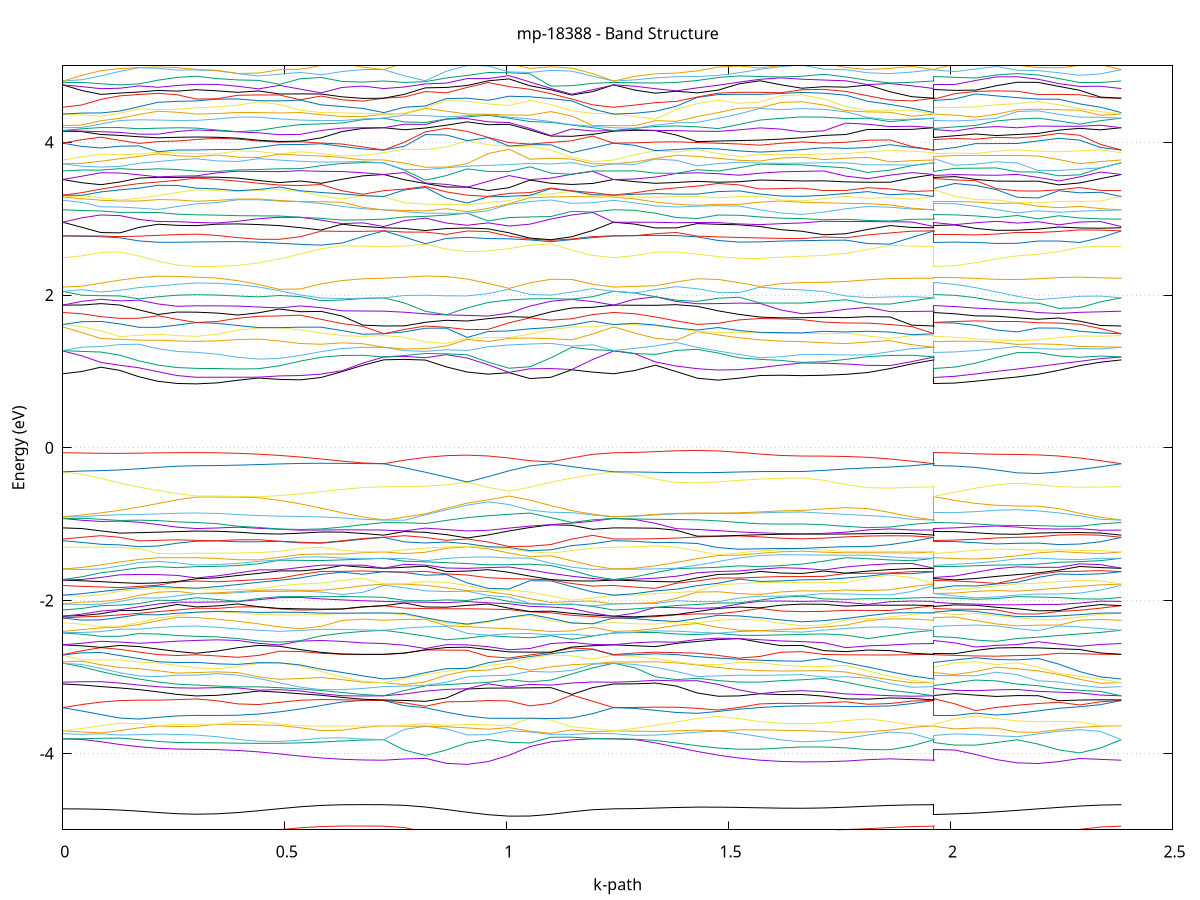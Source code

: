 set title 'mp-18388 - Band Structure'
set xlabel 'k-path'
set ylabel 'Energy (eV)'
set grid y
set yrange [-5:5]
set terminal png size 800,600
set output 'mp-18388_bands_gnuplot.png'
plot '-' using 1:2 with lines notitle, '-' using 1:2 with lines notitle, '-' using 1:2 with lines notitle, '-' using 1:2 with lines notitle, '-' using 1:2 with lines notitle, '-' using 1:2 with lines notitle, '-' using 1:2 with lines notitle, '-' using 1:2 with lines notitle, '-' using 1:2 with lines notitle, '-' using 1:2 with lines notitle, '-' using 1:2 with lines notitle, '-' using 1:2 with lines notitle, '-' using 1:2 with lines notitle, '-' using 1:2 with lines notitle, '-' using 1:2 with lines notitle, '-' using 1:2 with lines notitle, '-' using 1:2 with lines notitle, '-' using 1:2 with lines notitle, '-' using 1:2 with lines notitle, '-' using 1:2 with lines notitle, '-' using 1:2 with lines notitle, '-' using 1:2 with lines notitle, '-' using 1:2 with lines notitle, '-' using 1:2 with lines notitle, '-' using 1:2 with lines notitle, '-' using 1:2 with lines notitle, '-' using 1:2 with lines notitle, '-' using 1:2 with lines notitle, '-' using 1:2 with lines notitle, '-' using 1:2 with lines notitle, '-' using 1:2 with lines notitle, '-' using 1:2 with lines notitle, '-' using 1:2 with lines notitle, '-' using 1:2 with lines notitle, '-' using 1:2 with lines notitle, '-' using 1:2 with lines notitle, '-' using 1:2 with lines notitle, '-' using 1:2 with lines notitle, '-' using 1:2 with lines notitle, '-' using 1:2 with lines notitle, '-' using 1:2 with lines notitle, '-' using 1:2 with lines notitle, '-' using 1:2 with lines notitle, '-' using 1:2 with lines notitle, '-' using 1:2 with lines notitle, '-' using 1:2 with lines notitle, '-' using 1:2 with lines notitle, '-' using 1:2 with lines notitle, '-' using 1:2 with lines notitle, '-' using 1:2 with lines notitle, '-' using 1:2 with lines notitle, '-' using 1:2 with lines notitle, '-' using 1:2 with lines notitle, '-' using 1:2 with lines notitle, '-' using 1:2 with lines notitle, '-' using 1:2 with lines notitle, '-' using 1:2 with lines notitle, '-' using 1:2 with lines notitle, '-' using 1:2 with lines notitle, '-' using 1:2 with lines notitle, '-' using 1:2 with lines notitle, '-' using 1:2 with lines notitle, '-' using 1:2 with lines notitle, '-' using 1:2 with lines notitle, '-' using 1:2 with lines notitle, '-' using 1:2 with lines notitle, '-' using 1:2 with lines notitle, '-' using 1:2 with lines notitle, '-' using 1:2 with lines notitle, '-' using 1:2 with lines notitle, '-' using 1:2 with lines notitle, '-' using 1:2 with lines notitle, '-' using 1:2 with lines notitle, '-' using 1:2 with lines notitle, '-' using 1:2 with lines notitle, '-' using 1:2 with lines notitle, '-' using 1:2 with lines notitle, '-' using 1:2 with lines notitle, '-' using 1:2 with lines notitle, '-' using 1:2 with lines notitle, '-' using 1:2 with lines notitle, '-' using 1:2 with lines notitle, '-' using 1:2 with lines notitle, '-' using 1:2 with lines notitle, '-' using 1:2 with lines notitle, '-' using 1:2 with lines notitle, '-' using 1:2 with lines notitle, '-' using 1:2 with lines notitle, '-' using 1:2 with lines notitle, '-' using 1:2 with lines notitle, '-' using 1:2 with lines notitle, '-' using 1:2 with lines notitle, '-' using 1:2 with lines notitle, '-' using 1:2 with lines notitle, '-' using 1:2 with lines notitle, '-' using 1:2 with lines notitle, '-' using 1:2 with lines notitle, '-' using 1:2 with lines notitle, '-' using 1:2 with lines notitle, '-' using 1:2 with lines notitle, '-' using 1:2 with lines notitle, '-' using 1:2 with lines notitle, '-' using 1:2 with lines notitle, '-' using 1:2 with lines notitle, '-' using 1:2 with lines notitle, '-' using 1:2 with lines notitle, '-' using 1:2 with lines notitle, '-' using 1:2 with lines notitle, '-' using 1:2 with lines notitle, '-' using 1:2 with lines notitle, '-' using 1:2 with lines notitle, '-' using 1:2 with lines notitle, '-' using 1:2 with lines notitle, '-' using 1:2 with lines notitle, '-' using 1:2 with lines notitle, '-' using 1:2 with lines notitle, '-' using 1:2 with lines notitle, '-' using 1:2 with lines notitle, '-' using 1:2 with lines notitle, '-' using 1:2 with lines notitle, '-' using 1:2 with lines notitle, '-' using 1:2 with lines notitle, '-' using 1:2 with lines notitle, '-' using 1:2 with lines notitle, '-' using 1:2 with lines notitle, '-' using 1:2 with lines notitle, '-' using 1:2 with lines notitle, '-' using 1:2 with lines notitle, '-' using 1:2 with lines notitle, '-' using 1:2 with lines notitle, '-' using 1:2 with lines notitle, '-' using 1:2 with lines notitle, '-' using 1:2 with lines notitle, '-' using 1:2 with lines notitle, '-' using 1:2 with lines notitle, '-' using 1:2 with lines notitle, '-' using 1:2 with lines notitle, '-' using 1:2 with lines notitle, '-' using 1:2 with lines notitle, '-' using 1:2 with lines notitle, '-' using 1:2 with lines notitle, '-' using 1:2 with lines notitle, '-' using 1:2 with lines notitle, '-' using 1:2 with lines notitle, '-' using 1:2 with lines notitle, '-' using 1:2 with lines notitle, '-' using 1:2 with lines notitle, '-' using 1:2 with lines notitle, '-' using 1:2 with lines notitle, '-' using 1:2 with lines notitle, '-' using 1:2 with lines notitle, '-' using 1:2 with lines notitle, '-' using 1:2 with lines notitle, '-' using 1:2 with lines notitle, '-' using 1:2 with lines notitle, '-' using 1:2 with lines notitle, '-' using 1:2 with lines notitle, '-' using 1:2 with lines notitle, '-' using 1:2 with lines notitle, '-' using 1:2 with lines notitle, '-' using 1:2 with lines notitle, '-' using 1:2 with lines notitle, '-' using 1:2 with lines notitle, '-' using 1:2 with lines notitle, '-' using 1:2 with lines notitle, '-' using 1:2 with lines notitle, '-' using 1:2 with lines notitle, '-' using 1:2 with lines notitle, '-' using 1:2 with lines notitle, '-' using 1:2 with lines notitle, '-' using 1:2 with lines notitle, '-' using 1:2 with lines notitle, '-' using 1:2 with lines notitle, '-' using 1:2 with lines notitle, '-' using 1:2 with lines notitle, '-' using 1:2 with lines notitle, '-' using 1:2 with lines notitle, '-' using 1:2 with lines notitle, '-' using 1:2 with lines notitle, '-' using 1:2 with lines notitle, '-' using 1:2 with lines notitle, '-' using 1:2 with lines notitle, '-' using 1:2 with lines notitle, '-' using 1:2 with lines notitle, '-' using 1:2 with lines notitle, '-' using 1:2 with lines notitle, '-' using 1:2 with lines notitle, '-' using 1:2 with lines notitle, '-' using 1:2 with lines notitle, '-' using 1:2 with lines notitle, '-' using 1:2 with lines notitle, '-' using 1:2 with lines notitle, '-' using 1:2 with lines notitle, '-' using 1:2 with lines notitle, '-' using 1:2 with lines notitle, '-' using 1:2 with lines notitle, '-' using 1:2 with lines notitle, '-' using 1:2 with lines notitle, '-' using 1:2 with lines notitle, '-' using 1:2 with lines notitle, '-' using 1:2 with lines notitle, '-' using 1:2 with lines notitle, '-' using 1:2 with lines notitle, '-' using 1:2 with lines notitle, '-' using 1:2 with lines notitle, '-' using 1:2 with lines notitle, '-' using 1:2 with lines notitle, '-' using 1:2 with lines notitle, '-' using 1:2 with lines notitle, '-' using 1:2 with lines notitle, '-' using 1:2 with lines notitle, '-' using 1:2 with lines notitle, '-' using 1:2 with lines notitle, '-' using 1:2 with lines notitle, '-' using 1:2 with lines notitle, '-' using 1:2 with lines notitle, '-' using 1:2 with lines notitle, '-' using 1:2 with lines notitle, '-' using 1:2 with lines notitle, '-' using 1:2 with lines notitle, '-' using 1:2 with lines notitle, '-' using 1:2 with lines notitle, '-' using 1:2 with lines notitle, '-' using 1:2 with lines notitle, '-' using 1:2 with lines notitle, '-' using 1:2 with lines notitle, '-' using 1:2 with lines notitle, '-' using 1:2 with lines notitle, '-' using 1:2 with lines notitle, '-' using 1:2 with lines notitle, '-' using 1:2 with lines notitle, '-' using 1:2 with lines notitle, '-' using 1:2 with lines notitle, '-' using 1:2 with lines notitle, '-' using 1:2 with lines notitle, '-' using 1:2 with lines notitle, '-' using 1:2 with lines notitle, '-' using 1:2 with lines notitle, '-' using 1:2 with lines notitle, '-' using 1:2 with lines notitle, '-' using 1:2 with lines notitle, '-' using 1:2 with lines notitle, '-' using 1:2 with lines notitle, '-' using 1:2 with lines notitle, '-' using 1:2 with lines notitle, '-' using 1:2 with lines notitle, '-' using 1:2 with lines notitle, '-' using 1:2 with lines notitle, '-' using 1:2 with lines notitle, '-' using 1:2 with lines notitle, '-' using 1:2 with lines notitle, '-' using 1:2 with lines notitle, '-' using 1:2 with lines notitle, '-' using 1:2 with lines notitle, '-' using 1:2 with lines notitle, '-' using 1:2 with lines notitle, '-' using 1:2 with lines notitle, '-' using 1:2 with lines notitle, '-' using 1:2 with lines notitle, '-' using 1:2 with lines notitle, '-' using 1:2 with lines notitle, '-' using 1:2 with lines notitle, '-' using 1:2 with lines notitle, '-' using 1:2 with lines notitle, '-' using 1:2 with lines notitle, '-' using 1:2 with lines notitle, '-' using 1:2 with lines notitle, '-' using 1:2 with lines notitle, '-' using 1:2 with lines notitle, '-' using 1:2 with lines notitle, '-' using 1:2 with lines notitle, '-' using 1:2 with lines notitle, '-' using 1:2 with lines notitle, '-' using 1:2 with lines notitle, '-' using 1:2 with lines notitle, '-' using 1:2 with lines notitle, '-' using 1:2 with lines notitle, '-' using 1:2 with lines notitle, '-' using 1:2 with lines notitle, '-' using 1:2 with lines notitle
0.000000 -15.213058
0.042956 -15.213158
0.085911 -15.213158
0.128867 -15.213258
0.171823 -15.213358
0.214778 -15.213358
0.257734 -15.213458
0.300689 -15.213458
0.300689 -15.213458
0.347579 -15.213458
0.394469 -15.213758
0.441359 -15.214058
0.488249 -15.214458
0.535139 -15.214858
0.582029 -15.215158
0.628918 -15.215458
0.675808 -15.215658
0.722698 -15.215758
0.722698 -15.215758
0.722698 -15.215758
0.722698 -15.215758
0.769803 -15.215658
0.816909 -15.215558
0.864014 -15.215358
0.911119 -15.215058
0.958224 -15.214658
1.005329 -15.214258
1.052435 -15.213958
1.099540 -15.213558
1.146645 -15.213358
1.193750 -15.213158
1.240855 -15.213058
1.240855 -15.213058
1.287985 -15.213158
1.335114 -15.213158
1.382243 -15.213258
1.429372 -15.213258
1.476502 -15.213458
1.523631 -15.213758
1.570760 -15.213858
1.617889 -15.214058
1.665019 -15.214058
1.665019 -15.214058
1.665019 -15.214058
1.665019 -15.214058
1.714626 -15.214358
1.764233 -15.214758
1.813840 -15.215158
1.863447 -15.215458
1.913054 -15.215658
1.962661 -15.215758
1.962661 -15.215758
1.962661 -15.215758
1.962661 -15.213458
2.009550 -15.213458
2.056440 -15.213758
2.103329 -15.214158
2.150218 -15.214558
2.197107 -15.214958
2.243997 -15.215258
2.290886 -15.215558
2.337775 -15.215658
2.384664 -15.215758
e
0.000000 -15.212558
0.042956 -15.212658
0.085911 -15.212758
0.128867 -15.212858
0.171823 -15.212958
0.214778 -15.213058
0.257734 -15.213158
0.300689 -15.213158
0.300689 -15.213158
0.347579 -15.213158
0.394469 -15.212958
0.441359 -15.212758
0.488249 -15.212458
0.535139 -15.212158
0.582029 -15.211858
0.628918 -15.211558
0.675808 -15.211358
0.722698 -15.211358
0.722698 -15.211358
0.722698 -15.211358
0.722698 -15.211358
0.769803 -15.211658
0.816909 -15.211958
0.864014 -15.212258
0.911119 -15.212558
0.958224 -15.212758
1.005329 -15.212858
1.052435 -15.212958
1.099540 -15.212958
1.146645 -15.212958
1.193750 -15.212758
1.240855 -15.212558
1.240855 -15.212558
1.287985 -15.212558
1.335114 -15.212758
1.382243 -15.212958
1.429372 -15.213158
1.476502 -15.213358
1.523631 -15.213358
1.570760 -15.213358
1.617889 -15.213458
1.665019 -15.213458
1.665019 -15.213458
1.665019 -15.213458
1.665019 -15.213458
1.714626 -15.213158
1.764233 -15.212658
1.813840 -15.212258
1.863447 -15.211858
1.913054 -15.211558
1.962661 -15.211358
1.962661 -15.211358
1.962661 -15.211358
1.962661 -15.213158
2.009550 -15.213258
2.056440 -15.213158
2.103329 -15.212958
2.150218 -15.212758
2.197107 -15.212458
2.243997 -15.212158
2.290886 -15.211858
2.337775 -15.211558
2.384664 -15.211358
e
0.000000 -15.212558
0.042956 -15.212358
0.085911 -15.212258
0.128867 -15.212058
0.171823 -15.211958
0.214778 -15.211858
0.257734 -15.211758
0.300689 -15.211758
0.300689 -15.211758
0.347579 -15.211758
0.394469 -15.211658
0.441359 -15.211658
0.488249 -15.211558
0.535139 -15.211458
0.582029 -15.211358
0.628918 -15.211358
0.675808 -15.211358
0.722698 -15.211358
0.722698 -15.211358
0.722698 -15.211358
0.722698 -15.211358
0.769803 -15.211058
0.816909 -15.210858
0.864014 -15.210758
0.911119 -15.210758
0.958224 -15.210858
1.005329 -15.211058
1.052435 -15.211358
1.099540 -15.211658
1.146645 -15.211958
1.193750 -15.212258
1.240855 -15.212558
1.240855 -15.212558
1.287985 -15.212458
1.335114 -15.212358
1.382243 -15.212058
1.429372 -15.211858
1.476502 -15.211558
1.523631 -15.211358
1.570760 -15.211158
1.617889 -15.211058
1.665019 -15.210958
1.665019 -15.210958
1.665019 -15.210958
1.665019 -15.210958
1.714626 -15.210958
1.764233 -15.210958
1.813840 -15.211058
1.863447 -15.211058
1.913054 -15.211158
1.962661 -15.211358
1.962661 -15.211358
1.962661 -15.211358
1.962661 -15.211758
2.009550 -15.211658
2.056440 -15.211458
2.103329 -15.211258
2.150218 -15.211058
2.197107 -15.210958
2.243997 -15.210958
2.290886 -15.210958
2.337775 -15.211158
2.384664 -15.211358
e
0.000000 -15.188358
0.042956 -15.188258
0.085911 -15.187958
0.128867 -15.187558
0.171823 -15.186958
0.214778 -15.186258
0.257734 -15.185458
0.300689 -15.185058
0.300689 -15.185058
0.347579 -15.184958
0.394469 -15.184758
0.441359 -15.184558
0.488249 -15.184258
0.535139 -15.184058
0.582029 -15.183858
0.628918 -15.183758
0.675808 -15.183658
0.722698 -15.183658
0.722698 -15.183658
0.722698 -15.183658
0.722698 -15.183658
0.769803 -15.184658
0.816909 -15.185458
0.864014 -15.185858
0.911119 -15.185958
0.958224 -15.185558
1.005329 -15.184958
1.052435 -15.185458
1.099540 -15.186658
1.146645 -15.187558
1.193750 -15.188158
1.240855 -15.188358
1.240855 -15.188358
1.287985 -15.188258
1.335114 -15.188058
1.382243 -15.187758
1.429372 -15.187358
1.476502 -15.186958
1.523631 -15.186658
1.570760 -15.186358
1.617889 -15.186158
1.665019 -15.186158
1.665019 -15.186158
1.665019 -15.186158
1.665019 -15.186158
1.714626 -15.186058
1.764233 -15.185858
1.813840 -15.185458
1.863447 -15.184958
1.913054 -15.184358
1.962661 -15.183658
1.962661 -15.183658
1.962661 -15.183658
1.962661 -15.185058
2.009550 -15.185358
2.056440 -15.185758
2.103329 -15.186058
2.150218 -15.186158
2.197107 -15.186058
2.243997 -15.185758
2.290886 -15.185258
2.337775 -15.184558
2.384664 -15.183658
e
0.000000 -15.182958
0.042956 -15.182858
0.085911 -15.182758
0.128867 -15.182658
0.171823 -15.182358
0.214778 -15.182558
0.257734 -15.183258
0.300689 -15.183758
0.300689 -15.183758
0.347579 -15.183758
0.394469 -15.183758
0.441359 -15.183758
0.488249 -15.183758
0.535139 -15.183658
0.582029 -15.183658
0.628918 -15.183658
0.675808 -15.183658
0.722698 -15.183658
0.722698 -15.183658
0.722698 -15.183658
0.722698 -15.183658
0.769803 -15.182358
0.816909 -15.181758
0.864014 -15.182258
0.911119 -15.182358
0.958224 -15.182358
1.005329 -15.183958
1.052435 -15.183958
1.099540 -15.182758
1.146645 -15.182358
1.193750 -15.182758
1.240855 -15.182958
1.240855 -15.182958
1.287985 -15.182958
1.335114 -15.182958
1.382243 -15.182958
1.429372 -15.182958
1.476502 -15.182958
1.523631 -15.182858
1.570760 -15.182658
1.617889 -15.182558
1.665019 -15.182558
1.665019 -15.182558
1.665019 -15.182558
1.665019 -15.182558
1.714626 -15.182458
1.764233 -15.182158
1.813840 -15.181758
1.863447 -15.182058
1.913054 -15.182858
1.962661 -15.183658
1.962661 -15.183658
1.962661 -15.183658
1.962661 -15.183758
2.009550 -15.183358
2.056440 -15.182758
2.103329 -15.182658
2.150218 -15.182658
2.197107 -15.182558
2.243997 -15.182158
2.290886 -15.181558
2.337775 -15.182558
2.384664 -15.183658
e
0.000000 -15.178158
0.042956 -15.179058
0.085911 -15.179858
0.128867 -15.180758
0.171823 -15.181558
0.214778 -15.181958
0.257734 -15.181758
0.300689 -15.181558
0.300689 -15.181558
0.347579 -15.181558
0.394469 -15.181458
0.441359 -15.181158
0.488249 -15.180958
0.535139 -15.180558
0.582029 -15.180258
0.628918 -15.179958
0.675808 -15.179758
0.722698 -15.179658
0.722698 -15.179658
0.722698 -15.179658
0.722698 -15.179658
0.769803 -15.180858
0.816909 -15.180858
0.864014 -15.179258
0.911119 -15.180658
0.958224 -15.181958
1.005329 -15.181258
1.052435 -15.180758
1.099540 -15.181658
1.146645 -15.181358
1.193750 -15.179758
1.240855 -15.178158
1.240855 -15.178158
1.287985 -15.178158
1.335114 -15.178158
1.382243 -15.178158
1.429372 -15.178258
1.476502 -15.178258
1.523631 -15.178258
1.570760 -15.178358
1.617889 -15.178358
1.665019 -15.178358
1.665019 -15.178358
1.665019 -15.178358
1.665019 -15.178358
1.714626 -15.179258
1.764233 -15.180258
1.813840 -15.181158
1.863447 -15.181258
1.913054 -15.180458
1.962661 -15.179658
1.962661 -15.179658
1.962661 -15.179658
1.962661 -15.181558
2.009550 -15.181658
2.056440 -15.181658
2.103329 -15.180858
2.150218 -15.179758
2.197107 -15.178858
2.243997 -15.180158
2.290886 -15.181358
2.337775 -15.180758
2.384664 -15.179658
e
0.000000 -15.178158
0.042956 -15.177358
0.085911 -15.176558
0.128867 -15.176358
0.171823 -15.177458
0.214778 -15.178458
0.257734 -15.179158
0.300689 -15.179458
0.300689 -15.179458
0.347579 -15.179458
0.394469 -15.179558
0.441359 -15.179658
0.488249 -15.179658
0.535139 -15.179758
0.582029 -15.179758
0.628918 -15.179758
0.675808 -15.179658
0.722698 -15.179658
0.722698 -15.179658
0.722698 -15.179658
0.722698 -15.179658
0.769803 -15.178058
0.816909 -15.177858
0.864014 -15.179058
0.911119 -15.177558
0.958224 -15.178658
1.005329 -15.179758
1.052435 -15.180158
1.099540 -15.178658
1.146645 -15.176858
1.193750 -15.176658
1.240855 -15.178158
1.240855 -15.178158
1.287985 -15.178158
1.335114 -15.178158
1.382243 -15.178158
1.429372 -15.178158
1.476502 -15.178258
1.523631 -15.178258
1.570760 -15.178258
1.617889 -15.178358
1.665019 -15.178358
1.665019 -15.178358
1.665019 -15.178358
1.665019 -15.178358
1.714626 -15.177458
1.764233 -15.176858
1.813840 -15.177258
1.863447 -15.177958
1.913054 -15.178758
1.962661 -15.179658
1.962661 -15.179658
1.962661 -15.179658
1.962661 -15.179458
2.009550 -15.179158
2.056440 -15.178558
2.103329 -15.177858
2.150218 -15.177558
2.197107 -15.178658
2.243997 -15.177758
2.290886 -15.177358
2.337775 -15.178458
2.384664 -15.179658
e
0.000000 -15.172658
0.042956 -15.173858
0.085911 -15.175058
0.128867 -15.175858
0.171823 -15.175158
0.214778 -15.174658
0.257734 -15.174258
0.300689 -15.174158
0.300689 -15.174158
0.347579 -15.174158
0.394469 -15.174158
0.441359 -15.174158
0.488249 -15.174258
0.535139 -15.174258
0.582029 -15.174858
0.628918 -15.175858
0.675808 -15.176558
0.722698 -15.176858
0.722698 -15.176858
0.722698 -15.176858
0.722698 -15.176858
0.769803 -15.177058
0.816909 -15.176258
0.864014 -15.176358
0.911119 -15.177458
0.958224 -15.176058
1.005329 -15.174858
1.052435 -15.174258
1.099540 -15.174358
1.146645 -15.175258
1.193750 -15.174858
1.240855 -15.172658
1.240855 -15.172658
1.287985 -15.172758
1.335114 -15.173058
1.382243 -15.173558
1.429372 -15.174158
1.476502 -15.174758
1.523631 -15.175258
1.570760 -15.175658
1.617889 -15.175858
1.665019 -15.175958
1.665019 -15.175958
1.665019 -15.175958
1.665019 -15.175958
1.714626 -15.176058
1.764233 -15.176358
1.813840 -15.176258
1.863447 -15.176458
1.913054 -15.176758
1.962661 -15.176858
1.962661 -15.176858
1.962661 -15.176858
1.962661 -15.174158
2.009550 -15.174458
2.056440 -15.175158
2.103329 -15.176258
2.150218 -15.177158
2.197107 -15.176458
2.243997 -15.175858
2.290886 -15.176858
2.337775 -15.176858
2.384664 -15.176858
e
0.000000 -15.172658
0.042956 -15.171558
0.085911 -15.170658
0.128867 -15.169958
0.171823 -15.169658
0.214778 -15.169558
0.257734 -15.169558
0.300689 -15.169558
0.300689 -15.169558
0.347579 -15.169658
0.394469 -15.170158
0.441359 -15.171058
0.488249 -15.172358
0.535139 -15.173658
0.582029 -15.174258
0.628918 -15.174258
0.675808 -15.174258
0.722698 -15.174258
0.722698 -15.174258
0.722698 -15.174258
0.722698 -15.174258
0.769803 -15.174558
0.816909 -15.175358
0.864014 -15.174058
0.911119 -15.171858
0.958224 -15.169758
1.005329 -15.169058
1.052435 -15.169158
1.099540 -15.169058
1.146645 -15.169258
1.193750 -15.170558
1.240855 -15.172658
1.240855 -15.172658
1.287985 -15.172658
1.335114 -15.172858
1.382243 -15.173058
1.429372 -15.173358
1.476502 -15.173658
1.523631 -15.174058
1.570760 -15.174358
1.617889 -15.174558
1.665019 -15.174658
1.665019 -15.174658
1.665019 -15.174658
1.665019 -15.174658
1.714626 -15.174758
1.764233 -15.174958
1.813840 -15.175058
1.863447 -15.174658
1.913054 -15.174358
1.962661 -15.174258
1.962661 -15.174258
1.962661 -15.174258
1.962661 -15.169558
2.009550 -15.169558
2.056440 -15.169858
2.103329 -15.170758
2.150218 -15.172158
2.197107 -15.173758
2.243997 -15.175358
2.290886 -15.175058
2.337775 -15.174458
2.384664 -15.174258
e
0.000000 -15.166058
0.042956 -15.166258
0.085911 -15.166458
0.128867 -15.166558
0.171823 -15.166558
0.214778 -15.166458
0.257734 -15.166458
0.300689 -15.166458
0.300689 -15.166458
0.347579 -15.166658
0.394469 -15.166958
0.441359 -15.167258
0.488249 -15.167358
0.535139 -15.167358
0.582029 -15.167258
0.628918 -15.167158
0.675808 -15.167158
0.722698 -15.167058
0.722698 -15.167058
0.722698 -15.167058
0.722698 -15.167058
0.769803 -15.166958
0.816909 -15.166558
0.864014 -15.166258
0.911119 -15.166658
0.958224 -15.166758
1.005329 -15.165958
1.052435 -15.166058
1.099540 -15.166058
1.146645 -15.166058
1.193750 -15.166258
1.240855 -15.166058
1.240855 -15.166058
1.287985 -15.166258
1.335114 -15.166358
1.382243 -15.166358
1.429372 -15.166358
1.476502 -15.166358
1.523631 -15.166458
1.570760 -15.166458
1.617889 -15.166558
1.665019 -15.166558
1.665019 -15.166558
1.665019 -15.166558
1.665019 -15.166558
1.714626 -15.166558
1.764233 -15.166658
1.813840 -15.166758
1.863447 -15.166958
1.913054 -15.167058
1.962661 -15.167058
1.962661 -15.167058
1.962661 -15.167058
1.962661 -15.166458
2.009550 -15.166458
2.056440 -15.166558
2.103329 -15.166758
2.150218 -15.166658
2.197107 -15.166458
2.243997 -15.166458
2.290886 -15.166758
2.337775 -15.166958
2.384664 -15.167058
e
0.000000 -15.166058
0.042956 -15.165958
0.085911 -15.165858
0.128867 -15.165558
0.171823 -15.165258
0.214778 -15.164858
0.257734 -15.164658
0.300689 -15.164558
0.300689 -15.164558
0.347579 -15.164558
0.394469 -15.164558
0.441359 -15.164558
0.488249 -15.164658
0.535139 -15.164658
0.582029 -15.164658
0.628918 -15.164758
0.675808 -15.164758
0.722698 -15.164758
0.722698 -15.164758
0.722698 -15.164758
0.722698 -15.164758
0.769803 -15.165258
0.816909 -15.165758
0.864014 -15.166258
0.911119 -15.166058
0.958224 -15.165958
1.005329 -15.165358
1.052435 -15.164258
1.099540 -15.164658
1.146645 -15.165458
1.193750 -15.166058
1.240855 -15.166058
1.240855 -15.166058
1.287985 -15.166058
1.335114 -15.166058
1.382243 -15.166158
1.429372 -15.166258
1.476502 -15.166358
1.523631 -15.166258
1.570760 -15.166258
1.617889 -15.166158
1.665019 -15.166158
1.665019 -15.166158
1.665019 -15.166158
1.665019 -15.166158
1.714626 -15.166058
1.764233 -15.165858
1.813840 -15.165658
1.863447 -15.165358
1.913054 -15.165058
1.962661 -15.164758
1.962661 -15.164758
1.962661 -15.164758
1.962661 -15.164558
2.009550 -15.164758
2.056440 -15.165558
2.103329 -15.165958
2.150218 -15.166158
2.197107 -15.166158
2.243997 -15.165958
2.290886 -15.165558
2.337775 -15.165158
2.384664 -15.164758
e
0.000000 -15.166058
0.042956 -15.165758
0.085911 -15.165458
0.128867 -15.165058
0.171823 -15.164658
0.214778 -15.164258
0.257734 -15.163758
0.300689 -15.163458
0.300689 -15.163458
0.347579 -15.163658
0.394469 -15.163958
0.441359 -15.164258
0.488249 -15.164358
0.535139 -15.164558
0.582029 -15.164658
0.628918 -15.164658
0.675808 -15.164758
0.722698 -15.164758
0.722698 -15.164758
0.722698 -15.164758
0.722698 -15.164758
0.769803 -15.164358
0.816909 -15.163958
0.864014 -15.163758
0.911119 -15.163658
0.958224 -15.163758
1.005329 -15.163958
1.052435 -15.162958
1.099540 -15.163358
1.146645 -15.165058
1.193750 -15.165558
1.240855 -15.166058
1.240855 -15.166058
1.287985 -15.165758
1.335114 -15.165358
1.382243 -15.165058
1.429372 -15.164658
1.476502 -15.164258
1.523631 -15.164058
1.570760 -15.163858
1.617889 -15.163658
1.665019 -15.163658
1.665019 -15.163658
1.665019 -15.163658
1.665019 -15.163658
1.714626 -15.163658
1.764233 -15.163758
1.813840 -15.163958
1.863447 -15.164158
1.913054 -15.164458
1.962661 -15.164758
1.962661 -15.164758
1.962661 -15.164758
1.962661 -15.163458
2.009550 -15.164158
2.056440 -15.164158
2.103329 -15.163958
2.150218 -15.163758
2.197107 -15.163758
2.243997 -15.163858
2.290886 -15.164058
2.337775 -15.164358
2.384664 -15.164758
e
0.000000 -15.161358
0.042956 -15.161358
0.085911 -15.161358
0.128867 -15.161258
0.171823 -15.161158
0.214778 -15.161258
0.257734 -15.161758
0.300689 -15.162158
0.300689 -15.162158
0.347579 -15.162158
0.394469 -15.162058
0.441359 -15.162058
0.488249 -15.161858
0.535139 -15.161758
0.582029 -15.161558
0.628918 -15.161458
0.675808 -15.161358
0.722698 -15.161358
0.722698 -15.161358
0.722698 -15.161358
0.722698 -15.161358
0.769803 -15.161458
0.816909 -15.161658
0.864014 -15.161858
0.911119 -15.161958
0.958224 -15.161958
1.005329 -15.161858
1.052435 -15.161658
1.099540 -15.161558
1.146645 -15.161458
1.193750 -15.161358
1.240855 -15.161358
1.240855 -15.161358
1.287985 -15.161358
1.335114 -15.161258
1.382243 -15.161058
1.429372 -15.160958
1.476502 -15.160758
1.523631 -15.160858
1.570760 -15.161158
1.617889 -15.161458
1.665019 -15.161458
1.665019 -15.161458
1.665019 -15.161458
1.665019 -15.161458
1.714626 -15.161558
1.764233 -15.161758
1.813840 -15.161658
1.863447 -15.161558
1.913054 -15.161458
1.962661 -15.161358
1.962661 -15.161358
1.962661 -15.161358
1.962661 -15.162158
2.009550 -15.161458
2.056440 -15.161058
2.103329 -15.161358
2.150218 -15.161658
2.197107 -15.161758
2.243997 -15.161758
2.290886 -15.161558
2.337775 -15.161458
2.384664 -15.161358
e
0.000000 -15.157658
0.042956 -15.157758
0.085911 -15.158258
0.128867 -15.158858
0.171823 -15.159758
0.214778 -15.160458
0.257734 -15.160558
0.300689 -15.160558
0.300689 -15.160558
0.347579 -15.160558
0.394469 -15.160458
0.441359 -15.160258
0.488249 -15.159958
0.535139 -15.159658
0.582029 -15.159258
0.628918 -15.158858
0.675808 -15.158558
0.722698 -15.158458
0.722698 -15.158458
0.722698 -15.158458
0.722698 -15.158458
0.769803 -15.158558
0.816909 -15.158558
0.864014 -15.158558
0.911119 -15.158458
0.958224 -15.158258
1.005329 -15.158158
1.052435 -15.160658
1.099540 -15.160058
1.146645 -15.157758
1.193750 -15.157658
1.240855 -15.157658
1.240855 -15.157658
1.287985 -15.157858
1.335114 -15.158358
1.382243 -15.159058
1.429372 -15.159758
1.476502 -15.160358
1.523631 -15.160558
1.570760 -15.160358
1.617889 -15.160258
1.665019 -15.160258
1.665019 -15.160258
1.665019 -15.160258
1.665019 -15.160258
1.714626 -15.160058
1.764233 -15.159658
1.813840 -15.159258
1.863447 -15.158858
1.913054 -15.158558
1.962661 -15.158458
1.962661 -15.158458
1.962661 -15.158458
1.962661 -15.160558
2.009550 -15.160558
2.056440 -15.160258
2.103329 -15.159658
2.150218 -15.159358
2.197107 -15.159058
2.243997 -15.158858
2.290886 -15.158658
2.337775 -15.158558
2.384664 -15.158458
e
0.000000 -15.151758
0.042956 -15.153058
0.085911 -15.154058
0.128867 -15.154758
0.171823 -15.155158
0.214778 -15.155458
0.257734 -15.155558
0.300689 -15.155558
0.300689 -15.155558
0.347579 -15.155058
0.394469 -15.153858
0.441359 -15.152258
0.488249 -15.150558
0.535139 -15.148958
0.582029 -15.147758
0.628918 -15.146858
0.675808 -15.146458
0.722698 -15.146258
0.722698 -15.146258
0.722698 -15.146258
0.722698 -15.146258
0.769803 -15.145958
0.816909 -15.147658
0.864014 -15.150058
0.911119 -15.152558
0.958224 -15.155258
1.005329 -15.157958
1.052435 -15.158058
1.099540 -15.157858
1.146645 -15.157258
1.193750 -15.154458
1.240855 -15.151758
1.240855 -15.151758
1.287985 -15.151658
1.335114 -15.151358
1.382243 -15.150958
1.429372 -15.150358
1.476502 -15.149658
1.523631 -15.149058
1.570760 -15.148458
1.617889 -15.148058
1.665019 -15.147858
1.665019 -15.147858
1.665019 -15.147858
1.665019 -15.147858
1.714626 -15.147758
1.764233 -15.147358
1.813840 -15.146758
1.863447 -15.146358
1.913054 -15.146258
1.962661 -15.146258
1.962661 -15.146258
1.962661 -15.146258
1.962661 -15.155558
2.009550 -15.155358
2.056440 -15.154558
2.103329 -15.153258
2.150218 -15.151758
2.197107 -15.150058
2.243997 -15.148358
2.290886 -15.146758
2.337775 -15.146158
2.384664 -15.146258
e
0.000000 -15.151758
0.042956 -15.150258
0.085911 -15.148758
0.128867 -15.147158
0.171823 -15.145858
0.214778 -15.145358
0.257734 -15.145158
0.300689 -15.145058
0.300689 -15.145058
0.347579 -15.145058
0.394469 -15.145058
0.441359 -15.145058
0.488249 -15.145058
0.535139 -15.145058
0.582029 -15.145058
0.628918 -15.145158
0.675808 -15.145158
0.722698 -15.145158
0.722698 -15.145158
0.722698 -15.145158
0.722698 -15.145158
0.769803 -15.145758
0.816909 -15.145558
0.864014 -15.145758
0.911119 -15.145858
0.958224 -15.145658
1.005329 -15.145458
1.052435 -15.145158
1.099540 -15.145258
1.146645 -15.146758
1.193750 -15.149158
1.240855 -15.151758
1.240855 -15.151758
1.287985 -15.151458
1.335114 -15.150758
1.382243 -15.149858
1.429372 -15.148858
1.476502 -15.147758
1.523631 -15.146858
1.570760 -15.146058
1.617889 -15.145858
1.665019 -15.145858
1.665019 -15.145858
1.665019 -15.145858
1.665019 -15.145858
1.714626 -15.145758
1.764233 -15.145658
1.813840 -15.145758
1.863447 -15.145658
1.913054 -15.145258
1.962661 -15.145158
1.962661 -15.145158
1.962661 -15.145158
1.962661 -15.145058
2.009550 -15.145258
2.056440 -15.145458
2.103329 -15.145658
2.150218 -15.145858
2.197107 -15.145858
2.243997 -15.145658
2.290886 -15.145658
2.337775 -15.145458
2.384664 -15.145158
e
0.000000 -15.145758
0.042956 -15.145658
0.085911 -15.145658
0.128867 -15.145558
0.171823 -15.145358
0.214778 -15.144958
0.257734 -15.144858
0.300689 -15.144858
0.300689 -15.144858
0.347579 -15.144858
0.394469 -15.144858
0.441359 -15.144858
0.488249 -15.144858
0.535139 -15.144858
0.582029 -15.144958
0.628918 -15.145058
0.675808 -15.145058
0.722698 -15.145158
0.722698 -15.145158
0.722698 -15.145158
0.722698 -15.145158
0.769803 -15.145258
0.816909 -15.145158
0.864014 -15.144258
0.911119 -15.143958
0.958224 -15.144058
1.005329 -15.144258
1.052435 -15.144658
1.099540 -15.145058
1.146645 -15.145358
1.193750 -15.145658
1.240855 -15.145758
1.240855 -15.145758
1.287985 -15.145758
1.335114 -15.145758
1.382243 -15.145758
1.429372 -15.145758
1.476502 -15.145758
1.523631 -15.145758
1.570760 -15.145758
1.617889 -15.145558
1.665019 -15.145358
1.665019 -15.145358
1.665019 -15.145358
1.665019 -15.145358
1.714626 -15.145458
1.764233 -15.145558
1.813840 -15.145558
1.863447 -15.145358
1.913054 -15.145158
1.962661 -15.145158
1.962661 -15.145158
1.962661 -15.145158
1.962661 -15.144858
2.009550 -15.144658
2.056440 -15.144358
2.103329 -15.143958
2.150218 -15.143958
2.197107 -15.144358
2.243997 -15.145058
2.290886 -15.145458
2.337775 -15.145258
2.384664 -15.145158
e
0.000000 -15.143958
0.042956 -15.143958
0.085911 -15.143958
0.128867 -15.144058
0.171823 -15.144058
0.214778 -15.144058
0.257734 -15.144058
0.300689 -15.144058
0.300689 -15.144058
0.347579 -15.144058
0.394469 -15.143958
0.441359 -15.143858
0.488249 -15.143758
0.535139 -15.143558
0.582029 -15.143158
0.628918 -15.142758
0.675808 -15.142458
0.722698 -15.142358
0.722698 -15.142358
0.722698 -15.142358
0.722698 -15.142358
0.769803 -15.143658
0.816909 -15.143858
0.864014 -15.143858
0.911119 -15.143758
0.958224 -15.143858
1.005329 -15.144058
1.052435 -15.144158
1.099540 -15.144158
1.146645 -15.144058
1.193750 -15.143958
1.240855 -15.143958
1.240855 -15.143958
1.287985 -15.143958
1.335114 -15.143958
1.382243 -15.143858
1.429372 -15.143858
1.476502 -15.143858
1.523631 -15.143858
1.570760 -15.143858
1.617889 -15.143858
1.665019 -15.143858
1.665019 -15.143858
1.665019 -15.143858
1.665019 -15.143858
1.714626 -15.143858
1.764233 -15.143858
1.813840 -15.143858
1.863447 -15.143658
1.913054 -15.143258
1.962661 -15.142358
1.962661 -15.142358
1.962661 -15.142358
1.962661 -15.144058
2.009550 -15.144058
2.056440 -15.143958
2.103329 -15.143958
2.150218 -15.143858
2.197107 -15.143858
2.243997 -15.143858
2.290886 -15.143858
2.337775 -15.143458
2.384664 -15.142358
e
0.000000 -15.143958
0.042956 -15.143858
0.085911 -15.143858
0.128867 -15.143858
0.171823 -15.143758
0.214778 -15.143258
0.257734 -15.142358
0.300689 -15.141958
0.300689 -15.141958
0.347579 -15.141958
0.394469 -15.141958
0.441359 -15.142058
0.488249 -15.142058
0.535139 -15.142058
0.582029 -15.141958
0.628918 -15.141958
0.675808 -15.142258
0.722698 -15.142358
0.722698 -15.142358
0.722698 -15.142358
0.722698 -15.142358
0.769803 -15.141758
0.816909 -15.141758
0.864014 -15.141558
0.911119 -15.140958
0.958224 -15.139858
1.005329 -15.140058
1.052435 -15.141658
1.099540 -15.143258
1.146645 -15.143858
1.193750 -15.143858
1.240855 -15.143958
1.240855 -15.143958
1.287985 -15.143958
1.335114 -15.143958
1.382243 -15.143858
1.429372 -15.143858
1.476502 -15.143858
1.523631 -15.143858
1.570760 -15.143758
1.617889 -15.143758
1.665019 -15.143758
1.665019 -15.143758
1.665019 -15.143758
1.665019 -15.143758
1.714626 -15.143558
1.764233 -15.143258
1.813840 -15.142758
1.863447 -15.142258
1.913054 -15.141858
1.962661 -15.142358
1.962661 -15.142358
1.962661 -15.142358
1.962661 -15.141958
2.009550 -15.142058
2.056440 -15.142358
2.103329 -15.142758
2.150218 -15.143058
2.197107 -15.142758
2.243997 -15.142358
2.290886 -15.142058
2.337775 -15.141758
2.384664 -15.142358
e
0.000000 -15.137658
0.042956 -15.137858
0.085911 -15.138058
0.128867 -15.138258
0.171823 -15.138458
0.214778 -15.138658
0.257734 -15.138758
0.300689 -15.138758
0.300689 -15.138758
0.347579 -15.138658
0.394469 -15.138758
0.441359 -15.139158
0.488249 -15.139758
0.535139 -15.140458
0.582029 -15.141158
0.628918 -15.141758
0.675808 -15.141858
0.722698 -15.141758
0.722698 -15.141758
0.722698 -15.141758
0.722698 -15.141758
0.769803 -15.140658
0.816909 -15.139458
0.864014 -15.138958
0.911119 -15.138858
0.958224 -15.139058
1.005329 -15.138758
1.052435 -15.138958
1.099540 -15.138858
1.146645 -15.138558
1.193750 -15.138058
1.240855 -15.137658
1.240855 -15.137658
1.287985 -15.137658
1.335114 -15.137658
1.382243 -15.137758
1.429372 -15.137958
1.476502 -15.138058
1.523631 -15.138258
1.570760 -15.138458
1.617889 -15.138558
1.665019 -15.138558
1.665019 -15.138558
1.665019 -15.138558
1.665019 -15.138558
1.714626 -15.138658
1.764233 -15.138858
1.813840 -15.139358
1.863447 -15.140158
1.913054 -15.141258
1.962661 -15.141758
1.962661 -15.141758
1.962661 -15.141758
1.962661 -15.138758
2.009550 -15.138658
2.056440 -15.138458
2.103329 -15.138458
2.150218 -15.138558
2.197107 -15.138658
2.243997 -15.138958
2.290886 -15.139758
2.337775 -15.140958
2.384664 -15.141758
e
0.000000 -15.137658
0.042956 -15.137458
0.085911 -15.137358
0.128867 -15.137358
0.171823 -15.137358
0.214778 -15.137658
0.257734 -15.138158
0.300689 -15.138358
0.300689 -15.138358
0.347579 -15.138458
0.394469 -15.138558
0.441359 -15.138358
0.488249 -15.138158
0.535139 -15.138058
0.582029 -15.137858
0.628918 -15.137858
0.675808 -15.137858
0.722698 -15.137858
0.722698 -15.137858
0.722698 -15.137858
0.722698 -15.137858
0.769803 -15.137858
0.816909 -15.137758
0.864014 -15.137758
0.911119 -15.138058
0.958224 -15.138458
1.005329 -15.138758
1.052435 -15.137758
1.099540 -15.137558
1.146645 -15.137358
1.193750 -15.137358
1.240855 -15.137658
1.240855 -15.137658
1.287985 -15.137558
1.335114 -15.137458
1.382243 -15.137258
1.429372 -15.137058
1.476502 -15.137158
1.523631 -15.137158
1.570760 -15.137258
1.617889 -15.137258
1.665019 -15.137258
1.665019 -15.137258
1.665019 -15.137258
1.665019 -15.137258
1.714626 -15.137358
1.764233 -15.137458
1.813840 -15.137658
1.863447 -15.137758
1.913054 -15.137858
1.962661 -15.137858
1.962661 -15.137858
1.962661 -15.137858
1.962661 -15.138358
2.009550 -15.138358
2.056440 -15.138258
2.103329 -15.138058
2.150218 -15.137758
2.197107 -15.137658
2.243997 -15.137658
2.290886 -15.137658
2.337775 -15.137858
2.384664 -15.137858
e
0.000000 -15.136658
0.042956 -15.136758
0.085911 -15.136758
0.128867 -15.136958
0.171823 -15.137158
0.214778 -15.137158
0.257734 -15.137258
0.300689 -15.137258
0.300689 -15.137258
0.347579 -15.137258
0.394469 -15.137258
0.441359 -15.137158
0.488249 -15.137058
0.535139 -15.136958
0.582029 -15.137158
0.628918 -15.137558
0.675808 -15.137758
0.722698 -15.137858
0.722698 -15.137858
0.722698 -15.137858
0.722698 -15.137858
0.769803 -15.137758
0.816909 -15.137458
0.864014 -15.136558
0.911119 -15.136158
0.958224 -15.136958
1.005329 -15.137558
1.052435 -15.137658
1.099540 -15.137158
1.146645 -15.136858
1.193750 -15.136758
1.240855 -15.136658
1.240855 -15.136658
1.287985 -15.136758
1.335114 -15.136758
1.382243 -15.136958
1.429372 -15.137058
1.476502 -15.136858
1.523631 -15.136658
1.570760 -15.136458
1.617889 -15.136258
1.665019 -15.136258
1.665019 -15.136258
1.665019 -15.136258
1.665019 -15.136258
1.714626 -15.136258
1.764233 -15.136458
1.813840 -15.137058
1.863447 -15.137458
1.913054 -15.137758
1.962661 -15.137858
1.962661 -15.137858
1.962661 -15.137858
1.962661 -15.137258
2.009550 -15.137158
2.056440 -15.136858
2.103329 -15.136458
2.150218 -15.136058
2.197107 -15.136158
2.243997 -15.136958
2.290886 -15.137558
2.337775 -15.137758
2.384664 -15.137858
e
0.000000 -15.132358
0.042956 -15.132458
0.085911 -15.132458
0.128867 -15.132758
0.171823 -15.133258
0.214778 -15.133758
0.257734 -15.134058
0.300689 -15.134258
0.300689 -15.134258
0.347579 -15.134358
0.394469 -15.134758
0.441359 -15.135258
0.488249 -15.135958
0.535139 -15.136558
0.582029 -15.136658
0.628918 -15.136358
0.675808 -15.135958
0.722698 -15.135858
0.722698 -15.135858
0.722698 -15.135858
0.722698 -15.135858
0.769803 -15.135658
0.816909 -15.135258
0.864014 -15.134658
0.911119 -15.134458
0.958224 -15.133958
1.005329 -15.133758
1.052435 -15.133458
1.099540 -15.132958
1.146645 -15.132358
1.193750 -15.132458
1.240855 -15.132358
1.240855 -15.132358
1.287985 -15.132458
1.335114 -15.132558
1.382243 -15.132758
1.429372 -15.133158
1.476502 -15.133658
1.523631 -15.134158
1.570760 -15.134658
1.617889 -15.134958
1.665019 -15.135058
1.665019 -15.135058
1.665019 -15.135058
1.665019 -15.135058
1.714626 -15.135458
1.764233 -15.135858
1.813840 -15.136058
1.863447 -15.135958
1.913054 -15.135858
1.962661 -15.135858
1.962661 -15.135858
1.962661 -15.135858
1.962661 -15.134258
2.009550 -15.134258
2.056440 -15.134158
2.103329 -15.134158
2.150218 -15.134458
2.197107 -15.135058
2.243997 -15.135358
2.290886 -15.135658
2.337775 -15.135758
2.384664 -15.135858
e
0.000000 -15.132358
0.042956 -15.132358
0.085911 -15.132458
0.128867 -15.132458
0.171823 -15.132458
0.214778 -15.132458
0.257734 -15.132458
0.300689 -15.132458
0.300689 -15.132458
0.347579 -15.132458
0.394469 -15.132458
0.441359 -15.132458
0.488249 -15.132458
0.535139 -15.132458
0.582029 -15.132458
0.628918 -15.132458
0.675808 -15.132458
0.722698 -15.132458
0.722698 -15.132458
0.722698 -15.132458
0.722698 -15.132458
0.769803 -15.132858
0.816909 -15.133358
0.864014 -15.134158
0.911119 -15.134158
0.958224 -15.133758
1.005329 -15.133058
1.052435 -15.132558
1.099540 -15.132358
1.146645 -15.132358
1.193750 -15.132258
1.240855 -15.132358
1.240855 -15.132358
1.287985 -15.132458
1.335114 -15.132558
1.382243 -15.132758
1.429372 -15.132958
1.476502 -15.133258
1.523631 -15.133558
1.570760 -15.133758
1.617889 -15.133958
1.665019 -15.134058
1.665019 -15.134058
1.665019 -15.134058
1.665019 -15.134058
1.714626 -15.133758
1.764233 -15.133458
1.813840 -15.133058
1.863447 -15.132758
1.913054 -15.132658
1.962661 -15.132458
1.962661 -15.132458
1.962661 -15.132458
1.962661 -15.132458
2.009550 -15.132558
2.056440 -15.132958
2.103329 -15.133458
2.150218 -15.133758
2.197107 -15.133658
2.243997 -15.133358
2.290886 -15.133058
2.337775 -15.132658
2.384664 -15.132458
e
0.000000 -15.131558
0.042956 -15.131658
0.085911 -15.131758
0.128867 -15.131858
0.171823 -15.131758
0.214778 -15.131658
0.257734 -15.131558
0.300689 -15.131558
0.300689 -15.131558
0.347579 -15.131558
0.394469 -15.131558
0.441359 -15.131658
0.488249 -15.131758
0.535139 -15.131758
0.582029 -15.131958
0.628918 -15.132158
0.675808 -15.132358
0.722698 -15.132458
0.722698 -15.132458
0.722698 -15.132458
0.722698 -15.132458
0.769803 -15.132358
0.816909 -15.132358
0.864014 -15.132358
0.911119 -15.132258
0.958224 -15.132158
1.005329 -15.131958
1.052435 -15.131758
1.099540 -15.131658
1.146645 -15.131958
1.193750 -15.131858
1.240855 -15.131558
1.240855 -15.131558
1.287985 -15.131558
1.335114 -15.131658
1.382243 -15.131658
1.429372 -15.131658
1.476502 -15.131658
1.523631 -15.131658
1.570760 -15.131658
1.617889 -15.131758
1.665019 -15.131758
1.665019 -15.131758
1.665019 -15.131758
1.665019 -15.131758
1.714626 -15.131758
1.764233 -15.131858
1.813840 -15.132058
1.863447 -15.132158
1.913054 -15.132358
1.962661 -15.132458
1.962661 -15.132458
1.962661 -15.132458
1.962661 -15.131558
2.009550 -15.131658
2.056440 -15.131858
2.103329 -15.131958
2.150218 -15.132158
2.197107 -15.132258
2.243997 -15.132258
2.290886 -15.132258
2.337775 -15.132358
2.384664 -15.132458
e
0.000000 -15.130758
0.042956 -15.130958
0.085911 -15.131058
0.128867 -15.131158
0.171823 -15.131258
0.214778 -15.131258
0.257734 -15.131358
0.300689 -15.131358
0.300689 -15.131358
0.347579 -15.131258
0.394469 -15.131158
0.441359 -15.131058
0.488249 -15.130958
0.535139 -15.130958
0.582029 -15.130958
0.628918 -15.130958
0.675808 -15.130958
0.722698 -15.130958
0.722698 -15.130958
0.722698 -15.130958
0.722698 -15.130958
0.769803 -15.131058
0.816909 -15.131258
0.864014 -15.131258
0.911119 -15.131058
0.958224 -15.130658
1.005329 -15.130858
1.052435 -15.131258
1.099540 -15.131458
1.146645 -15.131258
1.193750 -15.131058
1.240855 -15.130758
1.240855 -15.130758
1.287985 -15.130858
1.335114 -15.131058
1.382243 -15.131258
1.429372 -15.131358
1.476502 -15.131458
1.523631 -15.131458
1.570760 -15.131458
1.617889 -15.131458
1.665019 -15.131458
1.665019 -15.131458
1.665019 -15.131458
1.665019 -15.131458
1.714626 -15.131458
1.764233 -15.131358
1.813840 -15.131258
1.863447 -15.131058
1.913054 -15.130958
1.962661 -15.130958
1.962661 -15.130958
1.962661 -15.130958
1.962661 -15.131358
2.009550 -15.131258
2.056440 -15.131058
2.103329 -15.131058
2.150218 -15.131158
2.197107 -15.131258
2.243997 -15.131258
2.290886 -15.131158
2.337775 -15.131058
2.384664 -15.130958
e
0.000000 -15.130758
0.042956 -15.130558
0.085911 -15.130458
0.128867 -15.130458
0.171823 -15.130458
0.214778 -15.130458
0.257734 -15.130458
0.300689 -15.130458
0.300689 -15.130458
0.347579 -15.130458
0.394469 -15.130358
0.441359 -15.130358
0.488249 -15.130258
0.535139 -15.130258
0.582029 -15.130158
0.628918 -15.130158
0.675808 -15.130258
0.722698 -15.130258
0.722698 -15.130258
0.722698 -15.130258
0.722698 -15.130258
0.769803 -15.130058
0.816909 -15.129658
0.864014 -15.129758
0.911119 -15.130158
0.958224 -15.130458
1.005329 -15.130258
1.052435 -15.129958
1.099540 -15.129858
1.146645 -15.129858
1.193750 -15.130358
1.240855 -15.130758
1.240855 -15.130758
1.287985 -15.130658
1.335114 -15.130558
1.382243 -15.130458
1.429372 -15.130258
1.476502 -15.130158
1.523631 -15.129958
1.570760 -15.129858
1.617889 -15.129758
1.665019 -15.129658
1.665019 -15.129658
1.665019 -15.129658
1.665019 -15.129658
1.714626 -15.129658
1.764233 -15.129758
1.813840 -15.129858
1.863447 -15.129958
1.913054 -15.130158
1.962661 -15.130258
1.962661 -15.130258
1.962661 -15.130258
1.962661 -15.130458
2.009550 -15.130458
2.056440 -15.130358
2.103329 -15.130358
2.150218 -15.130158
2.197107 -15.129858
2.243997 -15.129658
2.290886 -15.129858
2.337775 -15.130058
2.384664 -15.130258
e
0.000000 -15.130058
0.042956 -15.130058
0.085911 -15.129858
0.128867 -15.129458
0.171823 -15.128958
0.214778 -15.128458
0.257734 -15.127958
0.300689 -15.127458
0.300689 -15.127458
0.347579 -15.127458
0.394469 -15.127658
0.441359 -15.127958
0.488249 -15.128158
0.535139 -15.128358
0.582029 -15.128458
0.628918 -15.128558
0.675808 -15.128658
0.722698 -15.128658
0.722698 -15.128658
0.722698 -15.128658
0.722698 -15.128658
0.769803 -15.129058
0.816909 -15.129458
0.864014 -15.129058
0.911119 -15.128358
0.958224 -15.127958
1.005329 -15.128258
1.052435 -15.128758
1.099540 -15.129258
1.146645 -15.129858
1.193750 -15.130058
1.240855 -15.130058
1.240855 -15.130058
1.287985 -15.130058
1.335114 -15.129958
1.382243 -15.129858
1.429372 -15.129758
1.476502 -15.129658
1.523631 -15.129558
1.570760 -15.129558
1.617889 -15.129458
1.665019 -15.129458
1.665019 -15.129458
1.665019 -15.129458
1.665019 -15.129458
1.714626 -15.129458
1.764233 -15.129358
1.813840 -15.129158
1.863447 -15.129058
1.913054 -15.128858
1.962661 -15.128658
1.962661 -15.128658
1.962661 -15.128658
1.962661 -15.127458
2.009550 -15.127558
2.056440 -15.127958
2.103329 -15.128458
2.150218 -15.128858
2.197107 -15.129258
2.243997 -15.129458
2.290886 -15.129258
2.337775 -15.128958
2.384664 -15.128658
e
0.000000 -15.125658
0.042956 -15.125758
0.085911 -15.125858
0.128867 -15.125958
0.171823 -15.126058
0.214778 -15.126358
0.257734 -15.126758
0.300689 -15.127258
0.300689 -15.127258
0.347579 -15.127258
0.394469 -15.127358
0.441359 -15.127458
0.488249 -15.127658
0.535139 -15.127858
0.582029 -15.128158
0.628918 -15.128458
0.675808 -15.128558
0.722698 -15.128658
0.722698 -15.128658
0.722698 -15.128658
0.722698 -15.128658
0.769803 -15.128258
0.816909 -15.127958
0.864014 -15.127858
0.911119 -15.127858
0.958224 -15.127258
1.005329 -15.125958
1.052435 -15.125858
1.099540 -15.125858
1.146645 -15.125858
1.193750 -15.125858
1.240855 -15.125658
1.240855 -15.125658
1.287985 -15.125758
1.335114 -15.125858
1.382243 -15.126058
1.429372 -15.126258
1.476502 -15.126558
1.523631 -15.126858
1.570760 -15.127158
1.617889 -15.127358
1.665019 -15.127458
1.665019 -15.127458
1.665019 -15.127458
1.665019 -15.127458
1.714626 -15.127458
1.764233 -15.127558
1.813840 -15.127858
1.863447 -15.128058
1.913054 -15.128358
1.962661 -15.128658
1.962661 -15.128658
1.962661 -15.128658
1.962661 -15.127258
2.009550 -15.127258
2.056440 -15.127258
2.103329 -15.127258
2.150218 -15.127358
2.197107 -15.127458
2.243997 -15.127658
2.290886 -15.128058
2.337775 -15.128358
2.384664 -15.128658
e
0.000000 -15.125658
0.042956 -15.125558
0.085911 -15.125458
0.128867 -15.125358
0.171823 -15.125258
0.214778 -15.125158
0.257734 -15.125158
0.300689 -15.125158
0.300689 -15.125158
0.347579 -15.125158
0.394469 -15.124958
0.441359 -15.124858
0.488249 -15.124658
0.535139 -15.124558
0.582029 -15.124458
0.628918 -15.124358
0.675808 -15.124258
0.722698 -15.124258
0.722698 -15.124258
0.722698 -15.124258
0.722698 -15.124258
0.769803 -15.124358
0.816909 -15.124558
0.864014 -15.124958
0.911119 -15.125358
0.958224 -15.125658
1.005329 -15.125758
1.052435 -15.124958
1.099540 -15.125058
1.146645 -15.125258
1.193750 -15.125458
1.240855 -15.125658
1.240855 -15.125658
1.287985 -15.125658
1.335114 -15.125458
1.382243 -15.125358
1.429372 -15.125158
1.476502 -15.124958
1.523631 -15.124958
1.570760 -15.124858
1.617889 -15.124958
1.665019 -15.124958
1.665019 -15.124958
1.665019 -15.124958
1.665019 -15.124958
1.714626 -15.124858
1.764233 -15.124758
1.813840 -15.124658
1.863447 -15.124458
1.913054 -15.124258
1.962661 -15.124258
1.962661 -15.124258
1.962661 -15.124258
1.962661 -15.125158
2.009550 -15.125158
2.056440 -15.125158
2.103329 -15.125058
2.150218 -15.124958
2.197107 -15.124858
2.243997 -15.124658
2.290886 -15.124358
2.337775 -15.124258
2.384664 -15.124258
e
0.000000 -15.121458
0.042956 -15.121558
0.085911 -15.121858
0.128867 -15.122158
0.171823 -15.122458
0.214778 -15.122658
0.257734 -15.122758
0.300689 -15.122758
0.300689 -15.122758
0.347579 -15.122658
0.394469 -15.122458
0.441359 -15.122558
0.488249 -15.122958
0.535139 -15.123358
0.582029 -15.123658
0.628918 -15.123958
0.675808 -15.124158
0.722698 -15.124258
0.722698 -15.124258
0.722698 -15.124258
0.722698 -15.124258
0.769803 -15.124258
0.816909 -15.124458
0.864014 -15.124558
0.911119 -15.124658
0.958224 -15.124758
1.005329 -15.124858
1.052435 -15.124558
1.099540 -15.123058
1.146645 -15.121758
1.193750 -15.121558
1.240855 -15.121458
1.240855 -15.121458
1.287985 -15.121658
1.335114 -15.121958
1.382243 -15.122258
1.429372 -15.122658
1.476502 -15.122858
1.523631 -15.123158
1.570760 -15.123258
1.617889 -15.123358
1.665019 -15.123358
1.665019 -15.123358
1.665019 -15.123358
1.665019 -15.123358
1.714626 -15.123458
1.764233 -15.123658
1.813840 -15.123858
1.863447 -15.124058
1.913054 -15.124158
1.962661 -15.124258
1.962661 -15.124258
1.962661 -15.124258
1.962661 -15.122758
2.009550 -15.123058
2.056440 -15.123558
2.103329 -15.123958
2.150218 -15.124258
2.197107 -15.124358
2.243997 -15.124458
2.290886 -15.124358
2.337775 -15.124258
2.384664 -15.124258
e
0.000000 -15.121458
0.042956 -15.121458
0.085911 -15.121558
0.128867 -15.121658
0.171823 -15.121658
0.214778 -15.121858
0.257734 -15.121858
0.300689 -15.121958
0.300689 -15.121958
0.347579 -15.122058
0.394469 -15.122258
0.441359 -15.122158
0.488249 -15.121858
0.535139 -15.121558
0.582029 -15.121358
0.628918 -15.121158
0.675808 -15.121058
0.722698 -15.121058
0.722698 -15.121058
0.722698 -15.121058
0.722698 -15.121058
0.769803 -15.121658
0.816909 -15.122058
0.864014 -15.122058
0.911119 -15.121858
0.958224 -15.121658
1.005329 -15.121558
1.052435 -15.121358
1.099540 -15.121358
1.146645 -15.121458
1.193750 -15.121358
1.240855 -15.121458
1.240855 -15.121458
1.287985 -15.121558
1.335114 -15.121658
1.382243 -15.121858
1.429372 -15.122158
1.476502 -15.122358
1.523631 -15.122458
1.570760 -15.122558
1.617889 -15.122658
1.665019 -15.122658
1.665019 -15.122658
1.665019 -15.122658
1.665019 -15.122658
1.714626 -15.122558
1.764233 -15.122458
1.813840 -15.122158
1.863447 -15.121858
1.913054 -15.121458
1.962661 -15.121058
1.962661 -15.121058
1.962661 -15.121058
1.962661 -15.121958
2.009550 -15.121958
2.056440 -15.121958
2.103329 -15.121958
2.150218 -15.122058
2.197107 -15.122058
2.243997 -15.122058
2.290886 -15.121958
2.337775 -15.121558
2.384664 -15.121058
e
0.000000 -15.120358
0.042956 -15.120458
0.085911 -15.120558
0.128867 -15.120758
0.171823 -15.120858
0.214778 -15.121058
0.257734 -15.121158
0.300689 -15.121158
0.300689 -15.121158
0.347579 -15.121158
0.394469 -15.121058
0.441359 -15.121058
0.488249 -15.121058
0.535139 -15.121058
0.582029 -15.121058
0.628918 -15.121058
0.675808 -15.121058
0.722698 -15.121058
0.722698 -15.121058
0.722698 -15.121058
0.722698 -15.121058
0.769803 -15.120258
0.816909 -15.119558
0.864014 -15.119058
0.911119 -15.119158
0.958224 -15.119758
1.005329 -15.120258
1.052435 -15.120858
1.099540 -15.121258
1.146645 -15.121358
1.193750 -15.120758
1.240855 -15.120358
1.240855 -15.120358
1.287985 -15.120258
1.335114 -15.120058
1.382243 -15.119758
1.429372 -15.119558
1.476502 -15.119358
1.523631 -15.119258
1.570760 -15.119158
1.617889 -15.119058
1.665019 -15.119058
1.665019 -15.119058
1.665019 -15.119058
1.665019 -15.119058
1.714626 -15.119158
1.764233 -15.119358
1.813840 -15.119758
1.863447 -15.120158
1.913054 -15.120558
1.962661 -15.121058
1.962661 -15.121058
1.962661 -15.121058
1.962661 -15.121158
2.009550 -15.120858
2.056440 -15.120258
2.103329 -15.119758
2.150218 -15.119258
2.197107 -15.119058
2.243997 -15.119358
2.290886 -15.119858
2.337775 -15.120458
2.384664 -15.121058
e
0.000000 -15.117358
0.042956 -15.117358
0.085911 -15.117258
0.128867 -15.117058
0.171823 -15.116858
0.214778 -15.116758
0.257734 -15.116558
0.300689 -15.116558
0.300689 -15.116558
0.347579 -15.116558
0.394469 -15.116558
0.441359 -15.116558
0.488249 -15.116558
0.535139 -15.116558
0.582029 -15.116458
0.628918 -15.116458
0.675808 -15.116458
0.722698 -15.116458
0.722698 -15.116458
0.722698 -15.116458
0.722698 -15.116458
0.769803 -15.116858
0.816909 -15.117358
0.864014 -15.117658
0.911119 -15.117658
0.958224 -15.117258
1.005329 -15.116858
1.052435 -15.116558
1.099540 -15.116458
1.146645 -15.116858
1.193750 -15.117158
1.240855 -15.117358
1.240855 -15.117358
1.287985 -15.117458
1.335114 -15.117458
1.382243 -15.117558
1.429372 -15.117558
1.476502 -15.117658
1.523631 -15.117658
1.570760 -15.117758
1.617889 -15.117758
1.665019 -15.117758
1.665019 -15.117758
1.665019 -15.117758
1.665019 -15.117758
1.714626 -15.117658
1.764233 -15.117458
1.813840 -15.117258
1.863447 -15.116958
1.913054 -15.116658
1.962661 -15.116458
1.962661 -15.116458
1.962661 -15.116458
1.962661 -15.116558
2.009550 -15.116658
2.056440 -15.116958
2.103329 -15.117358
2.150218 -15.117658
2.197107 -15.117758
2.243997 -15.117558
2.290886 -15.117158
2.337775 -15.116758
2.384664 -15.116458
e
0.000000 -15.116058
0.042956 -15.116058
0.085911 -15.116158
0.128867 -15.116158
0.171823 -15.116158
0.214778 -15.116258
0.257734 -15.116358
0.300689 -15.116358
0.300689 -15.116358
0.347579 -15.116358
0.394469 -15.116458
0.441359 -15.116458
0.488249 -15.116458
0.535139 -15.116458
0.582029 -15.116458
0.628918 -15.116458
0.675808 -15.116458
0.722698 -15.116458
0.722698 -15.116458
0.722698 -15.116458
0.722698 -15.116458
0.769803 -15.116158
0.816909 -15.116158
0.864014 -15.116158
0.911119 -15.116058
0.958224 -15.116058
1.005329 -15.116158
1.052435 -15.116258
1.099540 -15.116358
1.146645 -15.116158
1.193750 -15.116158
1.240855 -15.116058
1.240855 -15.116058
1.287985 -15.116058
1.335114 -15.116058
1.382243 -15.116158
1.429372 -15.116158
1.476502 -15.116158
1.523631 -15.116158
1.570760 -15.116258
1.617889 -15.116258
1.665019 -15.116258
1.665019 -15.116258
1.665019 -15.116258
1.665019 -15.116258
1.714626 -15.116258
1.764233 -15.116258
1.813840 -15.116258
1.863447 -15.116258
1.913054 -15.116258
1.962661 -15.116458
1.962661 -15.116458
1.962661 -15.116458
1.962661 -15.116358
2.009550 -15.116258
2.056440 -15.116158
2.103329 -15.116158
2.150218 -15.116158
2.197107 -15.116158
2.243997 -15.116158
2.290886 -15.116158
2.337775 -15.116158
2.384664 -15.116458
e
0.000000 -15.116058
0.042956 -15.116058
0.085911 -15.116058
0.128867 -15.116058
0.171823 -15.116058
0.214778 -15.116058
0.257734 -15.116058
0.300689 -15.116058
0.300689 -15.116058
0.347579 -15.116058
0.394469 -15.116058
0.441359 -15.116058
0.488249 -15.116058
0.535139 -15.116158
0.582029 -15.116158
0.628918 -15.116158
0.675808 -15.116158
0.722698 -15.116158
0.722698 -15.116158
0.722698 -15.116158
0.722698 -15.116158
0.769803 -15.116058
0.816909 -15.115858
0.864014 -15.115758
0.911119 -15.115758
0.958224 -15.115858
1.005329 -15.115958
1.052435 -15.116058
1.099540 -15.116058
1.146645 -15.116058
1.193750 -15.116058
1.240855 -15.116058
1.240855 -15.116058
1.287985 -15.116058
1.335114 -15.116058
1.382243 -15.116058
1.429372 -15.115958
1.476502 -15.115858
1.523631 -15.115858
1.570760 -15.115758
1.617889 -15.115758
1.665019 -15.115758
1.665019 -15.115758
1.665019 -15.115758
1.665019 -15.115758
1.714626 -15.115758
1.764233 -15.115758
1.813840 -15.115858
1.863447 -15.116058
1.913054 -15.116158
1.962661 -15.116158
1.962661 -15.116158
1.962661 -15.116158
1.962661 -15.116058
2.009550 -15.116058
2.056440 -15.115958
2.103329 -15.115858
2.150218 -15.115858
2.197107 -15.115758
2.243997 -15.115858
2.290886 -15.115958
2.337775 -15.116158
2.384664 -15.116158
e
0.000000 -15.111858
0.042956 -15.112158
0.085911 -15.112358
0.128867 -15.112658
0.171823 -15.112858
0.214778 -15.112958
0.257734 -15.113058
0.300689 -15.113058
0.300689 -15.113058
0.347579 -15.113058
0.394469 -15.113058
0.441359 -15.113158
0.488249 -15.113158
0.535139 -15.113258
0.582029 -15.113358
0.628918 -15.113358
0.675808 -15.113458
0.722698 -15.113458
0.722698 -15.113458
0.722698 -15.113458
0.722698 -15.113458
0.769803 -15.113358
0.816909 -15.113058
0.864014 -15.112558
0.911119 -15.111958
0.958224 -15.112458
1.005329 -15.112758
1.052435 -15.112958
1.099540 -15.112958
1.146645 -15.112758
1.193750 -15.112358
1.240855 -15.111858
1.240855 -15.111858
1.287985 -15.111858
1.335114 -15.111958
1.382243 -15.111958
1.429372 -15.112058
1.476502 -15.112158
1.523631 -15.112158
1.570760 -15.112258
1.617889 -15.112258
1.665019 -15.112258
1.665019 -15.112258
1.665019 -15.112258
1.665019 -15.112258
1.714626 -15.112458
1.764233 -15.112758
1.813840 -15.113058
1.863447 -15.113258
1.913054 -15.113358
1.962661 -15.113458
1.962661 -15.113458
1.962661 -15.113458
1.962661 -15.113058
2.009550 -15.112958
2.056440 -15.112758
2.103329 -15.112458
2.150218 -15.112158
2.197107 -15.112358
2.243997 -15.112858
2.290886 -15.113158
2.337775 -15.113358
2.384664 -15.113458
e
0.000000 -15.111858
0.042956 -15.111558
0.085911 -15.111258
0.128867 -15.110858
0.171823 -15.110558
0.214778 -15.110158
0.257734 -15.109858
0.300689 -15.109658
0.300689 -15.109658
0.347579 -15.109558
0.394469 -15.109558
0.441359 -15.109458
0.488249 -15.109358
0.535139 -15.109258
0.582029 -15.109158
0.628918 -15.109158
0.675808 -15.109058
0.722698 -15.109058
0.722698 -15.109058
0.722698 -15.109058
0.722698 -15.109058
0.769803 -15.109858
0.816909 -15.110658
0.864014 -15.111358
0.911119 -15.111958
0.958224 -15.111258
1.005329 -15.110458
1.052435 -15.109658
1.099540 -15.109858
1.146645 -15.110558
1.193750 -15.111258
1.240855 -15.111858
1.240855 -15.111858
1.287985 -15.111858
1.335114 -15.111858
1.382243 -15.111858
1.429372 -15.111858
1.476502 -15.111758
1.523631 -15.111758
1.570760 -15.111658
1.617889 -15.111658
1.665019 -15.111658
1.665019 -15.111658
1.665019 -15.111658
1.665019 -15.111658
1.714626 -15.111458
1.764233 -15.111058
1.813840 -15.110558
1.863447 -15.110058
1.913054 -15.109558
1.962661 -15.109058
1.962661 -15.109058
1.962661 -15.109058
1.962661 -15.109658
2.009550 -15.110058
2.056440 -15.110658
2.103329 -15.111258
2.150218 -15.111758
2.197107 -15.111558
2.243997 -15.110958
2.290886 -15.110358
2.337775 -15.109758
2.384664 -15.109058
e
0.000000 -15.107058
0.042956 -15.107058
0.085911 -15.107358
0.128867 -15.107658
0.171823 -15.108058
0.214778 -15.108358
0.257734 -15.108758
0.300689 -15.108958
0.300689 -15.108958
0.347579 -15.108958
0.394469 -15.108958
0.441359 -15.108958
0.488249 -15.109058
0.535139 -15.109058
0.582029 -15.109058
0.628918 -15.109058
0.675808 -15.109058
0.722698 -15.109058
0.722698 -15.109058
0.722698 -15.109058
0.722698 -15.109058
0.769803 -15.108258
0.816909 -15.107358
0.864014 -15.106658
0.911119 -15.106858
0.958224 -15.107558
1.005329 -15.108358
1.052435 -15.109058
1.099540 -15.108858
1.146645 -15.108058
1.193750 -15.107358
1.240855 -15.107058
1.240855 -15.107058
1.287985 -15.106958
1.335114 -15.106958
1.382243 -15.106858
1.429372 -15.106758
1.476502 -15.106758
1.523631 -15.106658
1.570760 -15.106658
1.617889 -15.106558
1.665019 -15.106558
1.665019 -15.106558
1.665019 -15.106558
1.665019 -15.106558
1.714626 -15.106758
1.764233 -15.107158
1.813840 -15.107558
1.863447 -15.108058
1.913054 -15.108558
1.962661 -15.109058
1.962661 -15.109058
1.962661 -15.109058
1.962661 -15.108958
2.009550 -15.108558
2.056440 -15.107958
2.103329 -15.107358
2.150218 -15.106858
2.197107 -15.106558
2.243997 -15.107058
2.290886 -15.107758
2.337775 -15.108358
2.384664 -15.109058
e
0.000000 -15.104458
0.042956 -15.104358
0.085911 -15.104158
0.128867 -15.103958
0.171823 -15.103658
0.214778 -15.103358
0.257734 -15.103158
0.300689 -15.102958
0.300689 -15.102958
0.347579 -15.103058
0.394469 -15.103158
0.441359 -15.103358
0.488249 -15.103558
0.535139 -15.103658
0.582029 -15.103758
0.628918 -15.103858
0.675808 -15.103858
0.722698 -15.103958
0.722698 -15.103958
0.722698 -15.103958
0.722698 -15.103958
0.769803 -15.104558
0.816909 -15.105158
0.864014 -15.105858
0.911119 -15.105658
0.958224 -15.104858
1.005329 -15.104158
1.052435 -15.103558
1.099540 -15.102958
1.146645 -15.103458
1.193750 -15.104158
1.240855 -15.104458
1.240855 -15.104458
1.287985 -15.104458
1.335114 -15.104558
1.382243 -15.104758
1.429372 -15.104958
1.476502 -15.105158
1.523631 -15.105358
1.570760 -15.105558
1.617889 -15.105758
1.665019 -15.105758
1.665019 -15.105758
1.665019 -15.105758
1.665019 -15.105758
1.714626 -15.105658
1.764233 -15.105258
1.813840 -15.104958
1.863447 -15.104558
1.913054 -15.104258
1.962661 -15.103958
1.962661 -15.103958
1.962661 -15.103958
1.962661 -15.102958
2.009550 -15.103458
2.056440 -15.104158
2.103329 -15.104858
2.150218 -15.105458
2.197107 -15.105758
2.243997 -15.105458
2.290886 -15.104858
2.337775 -15.104358
2.384664 -15.103958
e
0.000000 -15.102058
0.042956 -15.102158
0.085911 -15.102258
0.128867 -15.102258
0.171823 -15.102358
0.214778 -15.102458
0.257734 -15.102658
0.300689 -15.102758
0.300689 -15.102758
0.347579 -15.102758
0.394469 -15.102858
0.441359 -15.102958
0.488249 -15.103158
0.535139 -15.103358
0.582029 -15.103558
0.628918 -15.103758
0.675808 -15.103858
0.722698 -15.103958
0.722698 -15.103958
0.722698 -15.103958
0.722698 -15.103958
0.769803 -15.103358
0.816909 -15.102858
0.864014 -15.102558
0.911119 -15.102258
0.958224 -15.102058
1.005329 -15.101858
1.052435 -15.101958
1.099540 -15.102758
1.146645 -15.102558
1.193750 -15.102258
1.240855 -15.102058
1.240855 -15.102058
1.287985 -15.102058
1.335114 -15.102058
1.382243 -15.101958
1.429372 -15.101958
1.476502 -15.101858
1.523631 -15.101858
1.570760 -15.101858
1.617889 -15.101858
1.665019 -15.101858
1.665019 -15.101858
1.665019 -15.101858
1.665019 -15.101858
1.714626 -15.101958
1.764233 -15.102358
1.813840 -15.102758
1.863447 -15.103158
1.913054 -15.103558
1.962661 -15.103958
1.962661 -15.103958
1.962661 -15.103958
1.962661 -15.102758
2.009550 -15.102258
2.056440 -15.101858
2.103329 -15.101858
2.150218 -15.102058
2.197107 -15.102358
2.243997 -15.102658
2.290886 -15.103058
2.337775 -15.103458
2.384664 -15.103958
e
0.000000 -15.102058
0.042956 -15.101958
0.085911 -15.101858
0.128867 -15.101758
0.171823 -15.101658
0.214778 -15.101558
0.257734 -15.101458
0.300689 -15.101458
0.300689 -15.101458
0.347579 -15.101358
0.394469 -15.101058
0.441359 -15.100758
0.488249 -15.100358
0.535139 -15.099958
0.582029 -15.099558
0.628918 -15.099258
0.675808 -15.099158
0.722698 -15.099058
0.722698 -15.099058
0.722698 -15.099058
0.722698 -15.099058
0.769803 -15.099058
0.816909 -15.099258
0.864014 -15.099558
0.911119 -15.100058
0.958224 -15.100558
1.005329 -15.101258
1.052435 -15.101858
1.099540 -15.101758
1.146645 -15.101858
1.193750 -15.101958
1.240855 -15.102058
1.240855 -15.102058
1.287985 -15.101958
1.335114 -15.101858
1.382243 -15.101658
1.429372 -15.101358
1.476502 -15.101058
1.523631 -15.100858
1.570760 -15.100558
1.617889 -15.100458
1.665019 -15.100458
1.665019 -15.100458
1.665019 -15.100458
1.665019 -15.100458
1.714626 -15.100258
1.764233 -15.099958
1.813840 -15.099558
1.863447 -15.099258
1.913054 -15.099158
1.962661 -15.099058
1.962661 -15.099058
1.962661 -15.099058
1.962661 -15.101458
2.009550 -15.101458
2.056440 -15.101258
2.103329 -15.100858
2.150218 -15.100358
2.197107 -15.099958
2.243997 -15.099558
2.290886 -15.099258
2.337775 -15.099058
2.384664 -15.099058
e
0.000000 -15.098258
0.042956 -15.098258
0.085911 -15.098358
0.128867 -15.098458
0.171823 -15.098658
0.214778 -15.098758
0.257734 -15.098858
0.300689 -15.098858
0.300689 -15.098858
0.347579 -15.098858
0.394469 -15.098858
0.441359 -15.098758
0.488249 -15.098658
0.535139 -15.098658
0.582029 -15.098558
0.628918 -15.098558
0.675808 -15.098458
0.722698 -15.098458
0.722698 -15.098458
0.722698 -15.098458
0.722698 -15.098458
0.769803 -15.098658
0.816909 -15.098758
0.864014 -15.098858
0.911119 -15.098958
0.958224 -15.098958
1.005329 -15.098958
1.052435 -15.098858
1.099540 -15.098658
1.146645 -15.098358
1.193750 -15.098258
1.240855 -15.098258
1.240855 -15.098258
1.287985 -15.098258
1.335114 -15.098358
1.382243 -15.098458
1.429372 -15.098658
1.476502 -15.098758
1.523631 -15.098758
1.570760 -15.098858
1.617889 -15.098858
1.665019 -15.098858
1.665019 -15.098858
1.665019 -15.098858
1.665019 -15.098858
1.714626 -15.098858
1.764233 -15.098858
1.813840 -15.098758
1.863447 -15.098658
1.913054 -15.098558
1.962661 -15.098458
1.962661 -15.098458
1.962661 -15.098458
1.962661 -15.098858
2.009550 -15.098858
2.056440 -15.098858
2.103329 -15.098858
2.150218 -15.098858
2.197107 -15.098858
2.243997 -15.098858
2.290886 -15.098758
2.337775 -15.098658
2.384664 -15.098458
e
0.000000 -15.097658
0.042956 -15.097858
0.085911 -15.097958
0.128867 -15.098058
0.171823 -15.098158
0.214778 -15.098158
0.257734 -15.098258
0.300689 -15.098258
0.300689 -15.098258
0.347579 -15.098258
0.394469 -15.098258
0.441359 -15.098258
0.488249 -15.098358
0.535139 -15.098358
0.582029 -15.098358
0.628918 -15.098458
0.675808 -15.098458
0.722698 -15.098458
0.722698 -15.098458
0.722698 -15.098458
0.722698 -15.098458
0.769803 -15.098258
0.816909 -15.097958
0.864014 -15.097858
0.911119 -15.098058
0.958224 -15.098158
1.005329 -15.098158
1.052435 -15.098258
1.099540 -15.098258
1.146645 -15.098258
1.193750 -15.097958
1.240855 -15.097658
1.240855 -15.097658
1.287985 -15.097658
1.335114 -15.097658
1.382243 -15.097658
1.429372 -15.097658
1.476502 -15.097658
1.523631 -15.097758
1.570760 -15.097758
1.617889 -15.097758
1.665019 -15.097758
1.665019 -15.097758
1.665019 -15.097758
1.665019 -15.097758
1.714626 -15.097858
1.764233 -15.097958
1.813840 -15.098058
1.863447 -15.098158
1.913054 -15.098358
1.962661 -15.098458
1.962661 -15.098458
1.962661 -15.098458
1.962661 -15.098258
2.009550 -15.098158
2.056440 -15.098158
2.103329 -15.098058
2.150218 -15.097958
2.197107 -15.097858
2.243997 -15.097858
2.290886 -15.098058
2.337775 -15.098258
2.384664 -15.098458
e
0.000000 -15.097658
0.042956 -15.097458
0.085911 -15.097258
0.128867 -15.097158
0.171823 -15.097058
0.214778 -15.096958
0.257734 -15.096958
0.300689 -15.096958
0.300689 -15.096958
0.347579 -15.096958
0.394469 -15.096958
0.441359 -15.097058
0.488249 -15.097258
0.535139 -15.097358
0.582029 -15.097458
0.628918 -15.097558
0.675808 -15.097658
0.722698 -15.097658
0.722698 -15.097658
0.722698 -15.097658
0.722698 -15.097658
0.769803 -15.097658
0.816909 -15.097758
0.864014 -15.097658
0.911119 -15.097358
0.958224 -15.097158
1.005329 -15.096958
1.052435 -15.096858
1.099540 -15.096858
1.146645 -15.097058
1.193750 -15.097258
1.240855 -15.097658
1.240855 -15.097658
1.287985 -15.097658
1.335114 -15.097558
1.382243 -15.097558
1.429372 -15.097558
1.476502 -15.097558
1.523631 -15.097658
1.570760 -15.097658
1.617889 -15.097758
1.665019 -15.097758
1.665019 -15.097758
1.665019 -15.097758
1.665019 -15.097758
1.714626 -15.097658
1.764233 -15.097658
1.813840 -15.097658
1.863447 -15.097658
1.913054 -15.097658
1.962661 -15.097658
1.962661 -15.097658
1.962661 -15.097658
1.962661 -15.096958
2.009550 -15.096958
2.056440 -15.097058
2.103329 -15.097158
2.150218 -15.097358
2.197107 -15.097658
2.243997 -15.097758
2.290886 -15.097758
2.337775 -15.097658
2.384664 -15.097658
e
0.000000 -15.088158
0.042956 -15.088158
0.085911 -15.088158
0.128867 -15.088058
0.171823 -15.087858
0.214778 -15.087758
0.257734 -15.087558
0.300689 -15.087358
0.300689 -15.087358
0.347579 -15.087358
0.394469 -15.087358
0.441359 -15.087458
0.488249 -15.087458
0.535139 -15.087458
0.582029 -15.087458
0.628918 -15.087458
0.675808 -15.087458
0.722698 -15.087458
0.722698 -15.087458
0.722698 -15.087458
0.722698 -15.087458
0.769803 -15.087658
0.816909 -15.087858
0.864014 -15.087958
0.911119 -15.087958
0.958224 -15.087858
1.005329 -15.087658
1.052435 -15.087358
1.099540 -15.087658
1.146645 -15.087958
1.193750 -15.088158
1.240855 -15.088158
1.240855 -15.088158
1.287985 -15.088158
1.335114 -15.088158
1.382243 -15.088158
1.429372 -15.088158
1.476502 -15.088058
1.523631 -15.088058
1.570760 -15.088058
1.617889 -15.088058
1.665019 -15.088058
1.665019 -15.088058
1.665019 -15.088058
1.665019 -15.088058
1.714626 -15.088058
1.764233 -15.087958
1.813840 -15.087858
1.863447 -15.087758
1.913054 -15.087558
1.962661 -15.087458
1.962661 -15.087458
1.962661 -15.087458
1.962661 -15.087358
2.009550 -15.087658
2.056440 -15.087758
2.103329 -15.087958
2.150218 -15.088058
2.197107 -15.088058
2.243997 -15.087958
2.290886 -15.087858
2.337775 -15.087658
2.384664 -15.087458
e
0.000000 -15.086658
0.042956 -15.086658
0.085911 -15.086558
0.128867 -15.086558
0.171823 -15.086758
0.214778 -15.086958
0.257734 -15.087158
0.300689 -15.087358
0.300689 -15.087358
0.347579 -15.087358
0.394469 -15.087358
0.441359 -15.087358
0.488249 -15.087358
0.535139 -15.087458
0.582029 -15.087458
0.628918 -15.087458
0.675808 -15.087458
0.722698 -15.087458
0.722698 -15.087458
0.722698 -15.087458
0.722698 -15.087458
0.769803 -15.087058
0.816909 -15.086658
0.864014 -15.086358
0.911119 -15.086058
0.958224 -15.086558
1.005329 -15.086958
1.052435 -15.087358
1.099540 -15.087058
1.146645 -15.086658
1.193750 -15.086658
1.240855 -15.086658
1.240855 -15.086658
1.287985 -15.086658
1.335114 -15.086558
1.382243 -15.086458
1.429372 -15.086358
1.476502 -15.086258
1.523631 -15.086258
1.570760 -15.086258
1.617889 -15.086258
1.665019 -15.086258
1.665019 -15.086258
1.665019 -15.086258
1.665019 -15.086258
1.714626 -15.086358
1.764233 -15.086558
1.813840 -15.086758
1.863447 -15.086958
1.913054 -15.087258
1.962661 -15.087458
1.962661 -15.087458
1.962661 -15.087458
1.962661 -15.087358
2.009550 -15.087158
2.056440 -15.086858
2.103329 -15.086558
2.150218 -15.086158
2.197107 -15.086258
2.243997 -15.086558
2.290886 -15.086858
2.337775 -15.087158
2.384664 -15.087458
e
0.000000 -15.085858
0.042956 -15.086058
0.085911 -15.086258
0.128867 -15.086258
0.171823 -15.086058
0.214778 -15.085758
0.257734 -15.085458
0.300689 -15.085158
0.300689 -15.085158
0.347579 -15.085158
0.394469 -15.085158
0.441359 -15.085158
0.488249 -15.085058
0.535139 -15.085058
0.582029 -15.084958
0.628918 -15.084958
0.675808 -15.084958
0.722698 -15.084958
0.722698 -15.084958
0.722698 -15.084958
0.722698 -15.084958
0.769803 -15.085058
0.816909 -15.085358
0.864014 -15.085658
0.911119 -15.085958
0.958224 -15.085658
1.005329 -15.085358
1.052435 -15.085758
1.099540 -15.086158
1.146645 -15.086458
1.193750 -15.086258
1.240855 -15.085858
1.240855 -15.085858
1.287985 -15.085858
1.335114 -15.085858
1.382243 -15.085858
1.429372 -15.085858
1.476502 -15.085858
1.523631 -15.085858
1.570760 -15.085858
1.617889 -15.085858
1.665019 -15.085858
1.665019 -15.085858
1.665019 -15.085858
1.665019 -15.085858
1.714626 -15.085758
1.764233 -15.085558
1.813840 -15.085358
1.863447 -15.085158
1.913054 -15.084958
1.962661 -15.084958
1.962661 -15.084958
1.962661 -15.084958
1.962661 -15.085158
2.009550 -15.085258
2.056440 -15.085458
2.103329 -15.085658
2.150218 -15.085858
2.197107 -15.085758
2.243997 -15.085458
2.290886 -15.085258
2.337775 -15.085058
2.384664 -15.084958
e
0.000000 -15.085858
0.042956 -15.085658
0.085911 -15.085558
0.128867 -15.085358
0.171823 -15.085258
0.214778 -15.085158
0.257734 -15.085158
0.300689 -15.085158
0.300689 -15.085158
0.347579 -15.085158
0.394469 -15.085058
0.441359 -15.084958
0.488249 -15.084858
0.535139 -15.084658
0.582029 -15.084558
0.628918 -15.084458
0.675808 -15.084358
0.722698 -15.084358
0.722698 -15.084358
0.722698 -15.084358
0.722698 -15.084358
0.769803 -15.084258
0.816909 -15.084358
0.864014 -15.084458
0.911119 -15.084658
0.958224 -15.084958
1.005329 -15.085358
1.052435 -15.085258
1.099540 -15.085258
1.146645 -15.085358
1.193750 -15.085558
1.240855 -15.085858
1.240855 -15.085858
1.287985 -15.085858
1.335114 -15.085858
1.382243 -15.085758
1.429372 -15.085658
1.476502 -15.085358
1.523631 -15.084958
1.570760 -15.084558
1.617889 -15.084558
1.665019 -15.084558
1.665019 -15.084558
1.665019 -15.084558
1.665019 -15.084558
1.714626 -15.084558
1.764233 -15.084458
1.813840 -15.084458
1.863447 -15.084358
1.913054 -15.084358
1.962661 -15.084358
1.962661 -15.084358
1.962661 -15.084358
1.962661 -15.085158
2.009550 -15.085058
2.056440 -15.084958
2.103329 -15.084758
2.150218 -15.084558
2.197107 -15.084458
2.243997 -15.084358
2.290886 -15.084358
2.337775 -15.084358
2.384664 -15.084358
e
0.000000 -15.082458
0.042956 -15.082658
0.085911 -15.083058
0.128867 -15.083358
0.171823 -15.083758
0.214778 -15.084058
0.257734 -15.084458
0.300689 -15.084658
0.300689 -15.084658
0.347579 -15.084658
0.394469 -15.084558
0.441359 -15.084458
0.488249 -15.084258
0.535139 -15.084058
0.582029 -15.083858
0.628918 -15.083558
0.675808 -15.083258
0.722698 -15.083158
0.722698 -15.083158
0.722698 -15.083158
0.722698 -15.083158
0.769803 -15.083058
0.816909 -15.083058
0.864014 -15.082958
0.911119 -15.082958
0.958224 -15.082958
1.005329 -15.082858
1.052435 -15.082658
1.099540 -15.082558
1.146645 -15.082458
1.193750 -15.082458
1.240855 -15.082458
1.240855 -15.082458
1.287985 -15.082758
1.335114 -15.083158
1.382243 -15.083558
1.429372 -15.083858
1.476502 -15.084158
1.523631 -15.084358
1.570760 -15.084458
1.617889 -15.084258
1.665019 -15.084058
1.665019 -15.084058
1.665019 -15.084058
1.665019 -15.084058
1.714626 -15.084058
1.764233 -15.083858
1.813840 -15.083758
1.863447 -15.083458
1.913054 -15.083258
1.962661 -15.083158
1.962661 -15.083158
1.962661 -15.083158
1.962661 -15.084658
2.009550 -15.084658
2.056440 -15.084558
2.103329 -15.084458
2.150218 -15.084258
2.197107 -15.084058
2.243997 -15.083758
2.290886 -15.083458
2.337775 -15.083158
2.384664 -15.083158
e
0.000000 -15.082258
0.042956 -15.082258
0.085911 -15.082158
0.128867 -15.082158
0.171823 -15.082158
0.214778 -15.082058
0.257734 -15.082058
0.300689 -15.081958
0.300689 -15.081958
0.347579 -15.082058
0.394469 -15.082058
0.441359 -15.082158
0.488249 -15.082258
0.535139 -15.082358
0.582029 -15.082358
0.628918 -15.082458
0.675808 -15.082458
0.722698 -15.082458
0.722698 -15.082458
0.722698 -15.082458
0.722698 -15.082458
0.769803 -15.082658
0.816909 -15.082858
0.864014 -15.082858
0.911119 -15.082758
0.958224 -15.082658
1.005329 -15.082558
1.052435 -15.082558
1.099540 -15.082558
1.146645 -15.082358
1.193750 -15.082258
1.240855 -15.082258
1.240855 -15.082258
1.287985 -15.082258
1.335114 -15.082158
1.382243 -15.082158
1.429372 -15.082058
1.476502 -15.082058
1.523631 -15.082058
1.570760 -15.082058
1.617889 -15.082158
1.665019 -15.082258
1.665019 -15.082258
1.665019 -15.082258
1.665019 -15.082258
1.714626 -15.082258
1.764233 -15.082358
1.813840 -15.082458
1.863447 -15.082458
1.913054 -15.082458
1.962661 -15.082458
1.962661 -15.082458
1.962661 -15.082458
1.962661 -15.081958
2.009550 -15.081958
2.056440 -15.081958
2.103329 -15.081958
2.150218 -15.081958
2.197107 -15.082058
2.243997 -15.082258
2.290886 -15.082458
2.337775 -15.082558
2.384664 -15.082458
e
0.000000 -15.082258
0.042956 -15.082058
0.085911 -15.081758
0.128867 -15.081558
0.171823 -15.081458
0.214778 -15.081358
0.257734 -15.081258
0.300689 -15.081258
0.300689 -15.081258
0.347579 -15.081258
0.394469 -15.081158
0.441359 -15.081158
0.488249 -15.081358
0.535139 -15.081458
0.582029 -15.081658
0.628918 -15.081958
0.675808 -15.082258
0.722698 -15.082458
0.722698 -15.082458
0.722698 -15.082458
0.722698 -15.082458
0.769803 -15.082258
0.816909 -15.082058
0.864014 -15.081858
0.911119 -15.081858
0.958224 -15.081858
1.005329 -15.081858
1.052435 -15.081958
1.099540 -15.082058
1.146645 -15.082158
1.193750 -15.082158
1.240855 -15.082258
1.240855 -15.082258
1.287985 -15.081958
1.335114 -15.081658
1.382243 -15.081358
1.429372 -15.081158
1.476502 -15.081158
1.523631 -15.081258
1.570760 -15.081458
1.617889 -15.081458
1.665019 -15.081558
1.665019 -15.081558
1.665019 -15.081558
1.665019 -15.081558
1.714626 -15.081558
1.764233 -15.081658
1.813840 -15.081758
1.863447 -15.081958
1.913054 -15.082258
1.962661 -15.082458
1.962661 -15.082458
1.962661 -15.082458
1.962661 -15.081258
2.009550 -15.081258
2.056440 -15.081358
2.103329 -15.081458
2.150218 -15.081558
2.197107 -15.081758
2.243997 -15.081858
2.290886 -15.082058
2.337775 -15.082258
2.384664 -15.082458
e
0.000000 -15.080858
0.042956 -15.080858
0.085911 -15.080858
0.128867 -15.080858
0.171823 -15.080958
0.214778 -15.080958
0.257734 -15.081058
0.300689 -15.081058
0.300689 -15.081058
0.347579 -15.081058
0.394469 -15.081158
0.441359 -15.081158
0.488249 -15.081058
0.535139 -15.080858
0.582029 -15.080758
0.628918 -15.080558
0.675808 -15.080358
0.722698 -15.080058
0.722698 -15.080058
0.722698 -15.080058
0.722698 -15.080058
0.769803 -15.080058
0.816909 -15.080058
0.864014 -15.080158
0.911119 -15.080158
0.958224 -15.080158
1.005329 -15.080358
1.052435 -15.080458
1.099540 -15.080658
1.146645 -15.080758
1.193750 -15.080758
1.240855 -15.080858
1.240855 -15.080858
1.287985 -15.080858
1.335114 -15.080858
1.382243 -15.080958
1.429372 -15.081058
1.476502 -15.081058
1.523631 -15.080858
1.570760 -15.080758
1.617889 -15.080658
1.665019 -15.080658
1.665019 -15.080658
1.665019 -15.080658
1.665019 -15.080658
1.714626 -15.080658
1.764233 -15.080658
1.813840 -15.080558
1.863447 -15.080458
1.913054 -15.080258
1.962661 -15.080058
1.962661 -15.080058
1.962661 -15.080058
1.962661 -15.081058
2.009550 -15.080958
2.056440 -15.080858
2.103329 -15.080758
2.150218 -15.080658
2.197107 -15.080558
2.243997 -15.080458
2.290886 -15.080358
2.337775 -15.080158
2.384664 -15.080058
e
0.000000 -15.079558
0.042956 -15.079558
0.085911 -15.079658
0.128867 -15.079658
0.171823 -15.079658
0.214778 -15.079658
0.257734 -15.079658
0.300689 -15.079658
0.300689 -15.079658
0.347579 -15.079658
0.394469 -15.079758
0.441359 -15.079758
0.488249 -15.079858
0.535139 -15.079958
0.582029 -15.079958
0.628918 -15.079958
0.675808 -15.079958
0.722698 -15.079958
0.722698 -15.079958
0.722698 -15.079958
0.722698 -15.079958
0.769803 -15.079958
0.816909 -15.079958
0.864014 -15.079858
0.911119 -15.079858
0.958224 -15.080058
1.005329 -15.080058
1.052435 -15.079858
1.099540 -15.079758
1.146645 -15.079658
1.193750 -15.079658
1.240855 -15.079558
1.240855 -15.079558
1.287985 -15.079558
1.335114 -15.079658
1.382243 -15.079658
1.429372 -15.079658
1.476502 -15.079658
1.523631 -15.079658
1.570760 -15.079658
1.617889 -15.079658
1.665019 -15.079658
1.665019 -15.079658
1.665019 -15.079658
1.665019 -15.079658
1.714626 -15.079758
1.764233 -15.079858
1.813840 -15.079858
1.863447 -15.079958
1.913054 -15.079958
1.962661 -15.079958
1.962661 -15.079958
1.962661 -15.079958
1.962661 -15.079658
2.009550 -15.079658
2.056440 -15.079658
2.103329 -15.079658
2.150218 -15.079758
2.197107 -15.079858
2.243997 -15.079858
2.290886 -15.079958
2.337775 -15.079958
2.384664 -15.079958
e
0.000000 -15.079558
0.042956 -15.079558
0.085911 -15.079458
0.128867 -15.079458
0.171823 -15.079358
0.214778 -15.079158
0.257734 -15.079058
0.300689 -15.079058
0.300689 -15.079058
0.347579 -15.078958
0.394469 -15.078858
0.441359 -15.078658
0.488249 -15.078658
0.535139 -15.078858
0.582029 -15.079058
0.628918 -15.079358
0.675808 -15.079658
0.722698 -15.079958
0.722698 -15.079958
0.722698 -15.079958
0.722698 -15.079958
0.769803 -15.079958
0.816909 -15.079858
0.864014 -15.079758
0.911119 -15.079758
0.958224 -15.079758
1.005329 -15.079658
1.052435 -15.079758
1.099540 -15.079558
1.146645 -15.079558
1.193750 -15.079558
1.240855 -15.079558
1.240855 -15.079558
1.287985 -15.079558
1.335114 -15.079458
1.382243 -15.079258
1.429372 -15.079158
1.476502 -15.078958
1.523631 -15.078958
1.570760 -15.079058
1.617889 -15.079258
1.665019 -15.079258
1.665019 -15.079258
1.665019 -15.079258
1.665019 -15.079258
1.714626 -15.079258
1.764233 -15.079158
1.813840 -15.079258
1.863447 -15.079458
1.913054 -15.079758
1.962661 -15.079958
1.962661 -15.079958
1.962661 -15.079958
1.962661 -15.079058
2.009550 -15.079058
2.056440 -15.079258
2.103329 -15.079458
2.150218 -15.079558
2.197107 -15.079558
2.243997 -15.079558
2.290886 -15.079658
2.337775 -15.079758
2.384664 -15.079958
e
0.000000 -15.078958
0.042956 -15.078958
0.085911 -15.078958
0.128867 -15.078858
0.171823 -15.078858
0.214778 -15.078858
0.257734 -15.078858
0.300689 -15.078858
0.300689 -15.078858
0.347579 -15.078758
0.394469 -15.078758
0.441359 -15.078658
0.488249 -15.078558
0.535139 -15.078458
0.582029 -15.078558
0.628918 -15.078658
0.675808 -15.078858
0.722698 -15.078858
0.722698 -15.078858
0.722698 -15.078858
0.722698 -15.078858
0.769803 -15.078958
0.816909 -15.079258
0.864014 -15.079558
0.911119 -15.079658
0.958224 -15.079658
1.005329 -15.079658
1.052435 -15.079658
1.099540 -15.079558
1.146645 -15.079258
1.193750 -15.079058
1.240855 -15.078958
1.240855 -15.078958
1.287985 -15.078858
1.335114 -15.078758
1.382243 -15.078558
1.429372 -15.078458
1.476502 -15.078458
1.523631 -15.078558
1.570760 -15.078658
1.617889 -15.078758
1.665019 -15.078758
1.665019 -15.078758
1.665019 -15.078758
1.665019 -15.078758
1.714626 -15.078858
1.764233 -15.078958
1.813840 -15.079058
1.863447 -15.078958
1.913054 -15.078858
1.962661 -15.078858
1.962661 -15.078858
1.962661 -15.078858
1.962661 -15.078858
2.009550 -15.078858
2.056440 -15.078958
2.103329 -15.078958
2.150218 -15.078958
2.197107 -15.079058
2.243997 -15.079158
2.290886 -15.079058
2.337775 -15.078958
2.384664 -15.078858
e
0.000000 -15.077458
0.042956 -15.077558
0.085911 -15.077558
0.128867 -15.077658
0.171823 -15.077758
0.214778 -15.077858
0.257734 -15.077858
0.300689 -15.077958
0.300689 -15.077958
0.347579 -15.077958
0.394469 -15.077958
0.441359 -15.077958
0.488249 -15.077958
0.535139 -15.078058
0.582029 -15.078058
0.628918 -15.077958
0.675808 -15.077858
0.722698 -15.077858
0.722698 -15.077858
0.722698 -15.077858
0.722698 -15.077858
0.769803 -15.077958
0.816909 -15.078058
0.864014 -15.078158
0.911119 -15.078258
0.958224 -15.078158
1.005329 -15.078058
1.052435 -15.077958
1.099540 -15.077758
1.146645 -15.077658
1.193750 -15.077558
1.240855 -15.077458
1.240855 -15.077458
1.287985 -15.077458
1.335114 -15.077558
1.382243 -15.077758
1.429372 -15.078058
1.476502 -15.078358
1.523631 -15.078558
1.570760 -15.078558
1.617889 -15.078458
1.665019 -15.078358
1.665019 -15.078358
1.665019 -15.078358
1.665019 -15.078358
1.714626 -15.078358
1.764233 -15.078258
1.813840 -15.078158
1.863447 -15.077958
1.913054 -15.077958
1.962661 -15.077858
1.962661 -15.077858
1.962661 -15.077858
1.962661 -15.077958
2.009550 -15.077958
2.056440 -15.078158
2.103329 -15.078258
2.150218 -15.078358
2.197107 -15.078258
2.243997 -15.078158
2.290886 -15.078058
2.337775 -15.077958
2.384664 -15.077858
e
0.000000 -15.077458
0.042956 -15.077458
0.085911 -15.077458
0.128867 -15.077458
0.171823 -15.077458
0.214778 -15.077458
0.257734 -15.077458
0.300689 -15.077358
0.300689 -15.077358
0.347579 -15.077458
0.394469 -15.077558
0.441359 -15.077758
0.488249 -15.077958
0.535139 -15.077958
0.582029 -15.077858
0.628918 -15.077858
0.675808 -15.077858
0.722698 -15.077858
0.722698 -15.077858
0.722698 -15.077858
0.722698 -15.077858
0.769803 -15.077858
0.816909 -15.077758
0.864014 -15.077758
0.911119 -15.077658
0.958224 -15.077558
1.005329 -15.077458
1.052435 -15.077358
1.099540 -15.077258
1.146645 -15.077358
1.193750 -15.077358
1.240855 -15.077458
1.240855 -15.077458
1.287985 -15.077458
1.335114 -15.077458
1.382243 -15.077458
1.429372 -15.077558
1.476502 -15.077558
1.523631 -15.077658
1.570760 -15.077758
1.617889 -15.077758
1.665019 -15.077858
1.665019 -15.077858
1.665019 -15.077858
1.665019 -15.077858
1.714626 -15.077858
1.764233 -15.077858
1.813840 -15.077858
1.863447 -15.077858
1.913054 -15.077858
1.962661 -15.077858
1.962661 -15.077858
1.962661 -15.077858
1.962661 -15.077358
2.009550 -15.077558
2.056440 -15.077558
2.103329 -15.077658
2.150218 -15.077758
2.197107 -15.077758
2.243997 -15.077758
2.290886 -15.077758
2.337775 -15.077858
2.384664 -15.077858
e
0.000000 -15.077358
0.042956 -15.077358
0.085911 -15.077258
0.128867 -15.077258
0.171823 -15.077258
0.214778 -15.077258
0.257734 -15.077358
0.300689 -15.077358
0.300689 -15.077358
0.347579 -15.077458
0.394469 -15.077558
0.441359 -15.077658
0.488249 -15.077758
0.535139 -15.077758
0.582029 -15.077758
0.628918 -15.077658
0.675808 -15.077658
0.722698 -15.077658
0.722698 -15.077658
0.722698 -15.077658
0.722698 -15.077658
0.769803 -15.077558
0.816909 -15.077258
0.864014 -15.077058
0.911119 -15.076858
0.958224 -15.076758
1.005329 -15.076758
1.052435 -15.076758
1.099540 -15.076858
1.146645 -15.077058
1.193750 -15.077258
1.240855 -15.077358
1.240855 -15.077358
1.287985 -15.077358
1.335114 -15.077458
1.382243 -15.077458
1.429372 -15.077358
1.476502 -15.077258
1.523631 -15.077058
1.570760 -15.077058
1.617889 -15.076958
1.665019 -15.076958
1.665019 -15.076958
1.665019 -15.076958
1.665019 -15.076958
1.714626 -15.077058
1.764233 -15.077158
1.813840 -15.077358
1.863447 -15.077558
1.913054 -15.077658
1.962661 -15.077658
1.962661 -15.077658
1.962661 -15.077658
1.962661 -15.077358
2.009550 -15.077158
2.056440 -15.076858
2.103329 -15.076758
2.150218 -15.076858
2.197107 -15.077058
2.243997 -15.077258
2.290886 -15.077458
2.337775 -15.077558
2.384664 -15.077658
e
0.000000 -15.076558
0.042956 -15.076558
0.085911 -15.076658
0.128867 -15.076658
0.171823 -15.076658
0.214778 -15.076658
0.257734 -15.076658
0.300689 -15.076558
0.300689 -15.076558
0.347579 -15.076558
0.394469 -15.076558
0.441359 -15.076458
0.488249 -15.076458
0.535139 -15.076358
0.582029 -15.076358
0.628918 -15.076258
0.675808 -15.076258
0.722698 -15.076158
0.722698 -15.076158
0.722698 -15.076158
0.722698 -15.076158
0.769803 -15.076258
0.816909 -15.076358
0.864014 -15.076358
0.911119 -15.076458
0.958224 -15.076558
1.005329 -15.076658
1.052435 -15.076658
1.099540 -15.076758
1.146645 -15.076658
1.193750 -15.076558
1.240855 -15.076558
1.240855 -15.076558
1.287985 -15.076558
1.335114 -15.076558
1.382243 -15.076658
1.429372 -15.076658
1.476502 -15.076658
1.523631 -15.076658
1.570760 -15.076658
1.617889 -15.076658
1.665019 -15.076658
1.665019 -15.076658
1.665019 -15.076658
1.665019 -15.076658
1.714626 -15.076658
1.764233 -15.076558
1.813840 -15.076458
1.863447 -15.076358
1.913054 -15.076258
1.962661 -15.076158
1.962661 -15.076158
1.962661 -15.076158
1.962661 -15.076558
2.009550 -15.076658
2.056440 -15.076658
2.103329 -15.076658
2.150218 -15.076558
2.197107 -15.076458
2.243997 -15.076358
2.290886 -15.076358
2.337775 -15.076258
2.384664 -15.076158
e
0.000000 -15.076558
0.042956 -15.076458
0.085911 -15.076458
0.128867 -15.076458
0.171823 -15.076458
0.214778 -15.076458
0.257734 -15.076558
0.300689 -15.076558
0.300689 -15.076558
0.347579 -15.076558
0.394469 -15.076458
0.441359 -15.076458
0.488249 -15.076358
0.535139 -15.076358
0.582029 -15.076258
0.628918 -15.076258
0.675808 -15.076258
0.722698 -15.076158
0.722698 -15.076158
0.722698 -15.076158
0.722698 -15.076158
0.769803 -15.076158
0.816909 -15.076058
0.864014 -15.076058
0.911119 -15.076058
0.958224 -15.076058
1.005329 -15.076058
1.052435 -15.076158
1.099540 -15.076258
1.146645 -15.076358
1.193750 -15.076458
1.240855 -15.076558
1.240855 -15.076558
1.287985 -15.076558
1.335114 -15.076558
1.382243 -15.076558
1.429372 -15.076558
1.476502 -15.076458
1.523631 -15.076458
1.570760 -15.076358
1.617889 -15.076258
1.665019 -15.076158
1.665019 -15.076158
1.665019 -15.076158
1.665019 -15.076158
1.714626 -15.076158
1.764233 -15.076158
1.813840 -15.076158
1.863447 -15.076158
1.913054 -15.076158
1.962661 -15.076158
1.962661 -15.076158
1.962661 -15.076158
1.962661 -15.076558
2.009550 -15.076558
2.056440 -15.076458
2.103329 -15.076358
2.150218 -15.076258
2.197107 -15.076158
2.243997 -15.076158
2.290886 -15.076158
2.337775 -15.076158
2.384664 -15.076158
e
0.000000 -15.002058
0.042956 -15.002058
0.085911 -15.002058
0.128867 -15.002058
0.171823 -15.002058
0.214778 -15.002058
0.257734 -15.002058
0.300689 -15.002058
0.300689 -15.002058
0.347579 -15.002058
0.394469 -15.002058
0.441359 -15.002058
0.488249 -15.002058
0.535139 -15.002058
0.582029 -15.002058
0.628918 -15.002058
0.675808 -15.002058
0.722698 -15.002058
0.722698 -15.002058
0.722698 -15.002058
0.722698 -15.002058
0.769803 -15.002158
0.816909 -15.002158
0.864014 -15.002158
0.911119 -15.002158
0.958224 -15.002158
1.005329 -15.002158
1.052435 -15.002158
1.099540 -15.002058
1.146645 -15.002058
1.193750 -15.002058
1.240855 -15.002058
1.240855 -15.002058
1.287985 -15.002058
1.335114 -15.002058
1.382243 -15.002058
1.429372 -15.002058
1.476502 -15.002058
1.523631 -15.002058
1.570760 -15.002058
1.617889 -15.002058
1.665019 -15.002058
1.665019 -15.002058
1.665019 -15.002058
1.665019 -15.002058
1.714626 -15.002058
1.764233 -15.002058
1.813840 -15.002058
1.863447 -15.002058
1.913054 -15.002058
1.962661 -15.002058
1.962661 -15.002058
1.962661 -15.002058
1.962661 -15.002058
2.009550 -15.002058
2.056440 -15.002058
2.103329 -15.002058
2.150218 -15.002158
2.197107 -15.002158
2.243997 -15.002158
2.290886 -15.002158
2.337775 -15.002058
2.384664 -15.002058
e
0.000000 -15.002058
0.042956 -15.002058
0.085911 -15.001958
0.128867 -15.001958
0.171823 -15.001958
0.214778 -15.002058
0.257734 -15.002058
0.300689 -15.002058
0.300689 -15.002058
0.347579 -15.002058
0.394469 -15.002058
0.441359 -15.002058
0.488249 -15.002058
0.535139 -15.002058
0.582029 -15.002058
0.628918 -15.002058
0.675808 -15.002058
0.722698 -15.002058
0.722698 -15.002058
0.722698 -15.002058
0.722698 -15.002058
0.769803 -15.002058
0.816909 -15.002058
0.864014 -15.002058
0.911119 -15.001958
0.958224 -15.001958
1.005329 -15.001958
1.052435 -15.001958
1.099540 -15.001958
1.146645 -15.001958
1.193750 -15.001958
1.240855 -15.002058
1.240855 -15.002058
1.287985 -15.002058
1.335114 -15.002058
1.382243 -15.002058
1.429372 -15.002058
1.476502 -15.002058
1.523631 -15.002058
1.570760 -15.002058
1.617889 -15.002058
1.665019 -15.002058
1.665019 -15.002058
1.665019 -15.002058
1.665019 -15.002058
1.714626 -15.002058
1.764233 -15.002058
1.813840 -15.002058
1.863447 -15.002058
1.913054 -15.002058
1.962661 -15.002058
1.962661 -15.002058
1.962661 -15.002058
1.962661 -15.002058
2.009550 -15.002058
2.056440 -15.002058
2.103329 -15.002058
2.150218 -15.002058
2.197107 -15.002058
2.243997 -15.002058
2.290886 -15.002058
2.337775 -15.002058
2.384664 -15.002058
e
0.000000 -14.970158
0.042956 -14.970158
0.085911 -14.970158
0.128867 -14.970158
0.171823 -14.970158
0.214778 -14.970158
0.257734 -14.970158
0.300689 -14.970158
0.300689 -14.970158
0.347579 -14.970158
0.394469 -14.970158
0.441359 -14.970258
0.488249 -14.970258
0.535139 -14.970258
0.582029 -14.970258
0.628918 -14.970258
0.675808 -14.970258
0.722698 -14.970258
0.722698 -14.970258
0.722698 -14.970258
0.722698 -14.970258
0.769803 -14.970258
0.816909 -14.970258
0.864014 -14.970258
0.911119 -14.970258
0.958224 -14.970258
1.005329 -14.970258
1.052435 -14.970158
1.099540 -14.970158
1.146645 -14.970158
1.193750 -14.970158
1.240855 -14.970158
1.240855 -14.970158
1.287985 -14.970158
1.335114 -14.970158
1.382243 -14.970158
1.429372 -14.970158
1.476502 -14.970158
1.523631 -14.970258
1.570760 -14.970258
1.617889 -14.970258
1.665019 -14.970258
1.665019 -14.970258
1.665019 -14.970258
1.665019 -14.970258
1.714626 -14.970258
1.764233 -14.970258
1.813840 -14.970258
1.863447 -14.970258
1.913054 -14.970258
1.962661 -14.970258
1.962661 -14.970258
1.962661 -14.970258
1.962661 -14.970158
2.009550 -14.970158
2.056440 -14.970258
2.103329 -14.970258
2.150218 -14.970258
2.197107 -14.970258
2.243997 -14.970258
2.290886 -14.970258
2.337775 -14.970258
2.384664 -14.970258
e
0.000000 -14.970158
0.042956 -14.970158
0.085911 -14.970158
0.128867 -14.970158
0.171823 -14.970158
0.214778 -14.970158
0.257734 -14.970158
0.300689 -14.970158
0.300689 -14.970158
0.347579 -14.970158
0.394469 -14.970158
0.441359 -14.970158
0.488249 -14.970158
0.535139 -14.970258
0.582029 -14.970258
0.628918 -14.970258
0.675808 -14.970258
0.722698 -14.970258
0.722698 -14.970258
0.722698 -14.970258
0.722698 -14.970258
0.769803 -14.970258
0.816909 -14.970258
0.864014 -14.970158
0.911119 -14.970158
0.958224 -14.970158
1.005329 -14.970158
1.052435 -14.970058
1.099540 -14.970058
1.146645 -14.970058
1.193750 -14.970058
1.240855 -14.970158
1.240855 -14.970158
1.287985 -14.970158
1.335114 -14.970158
1.382243 -14.970158
1.429372 -14.970158
1.476502 -14.970158
1.523631 -14.970158
1.570760 -14.970158
1.617889 -14.970158
1.665019 -14.970158
1.665019 -14.970158
1.665019 -14.970158
1.665019 -14.970158
1.714626 -14.970158
1.764233 -14.970158
1.813840 -14.970258
1.863447 -14.970258
1.913054 -14.970258
1.962661 -14.970258
1.962661 -14.970258
1.962661 -14.970258
1.962661 -14.970158
2.009550 -14.970158
2.056440 -14.970158
2.103329 -14.970158
2.150218 -14.970158
2.197107 -14.970158
2.243997 -14.970158
2.290886 -14.970258
2.337775 -14.970258
2.384664 -14.970258
e
0.000000 -14.942958
0.042956 -14.942958
0.085911 -14.942958
0.128867 -14.942958
0.171823 -14.942958
0.214778 -14.942958
0.257734 -14.942958
0.300689 -14.942958
0.300689 -14.942958
0.347579 -14.942958
0.394469 -14.942958
0.441359 -14.942958
0.488249 -14.942958
0.535139 -14.942958
0.582029 -14.942958
0.628918 -14.942958
0.675808 -14.942958
0.722698 -14.942958
0.722698 -14.942958
0.722698 -14.942958
0.722698 -14.942958
0.769803 -14.942958
0.816909 -14.943058
0.864014 -14.943058
0.911119 -14.943058
0.958224 -14.943058
1.005329 -14.942958
1.052435 -14.942958
1.099540 -14.942958
1.146645 -14.942958
1.193750 -14.942958
1.240855 -14.942958
1.240855 -14.942958
1.287985 -14.942958
1.335114 -14.942958
1.382243 -14.942958
1.429372 -14.942958
1.476502 -14.942958
1.523631 -14.943058
1.570760 -14.943058
1.617889 -14.943058
1.665019 -14.943058
1.665019 -14.943058
1.665019 -14.943058
1.665019 -14.943058
1.714626 -14.943058
1.764233 -14.943058
1.813840 -14.943058
1.863447 -14.942958
1.913054 -14.942958
1.962661 -14.942958
1.962661 -14.942958
1.962661 -14.942958
1.962661 -14.942958
2.009550 -14.942958
2.056440 -14.942958
2.103329 -14.943058
2.150218 -14.943058
2.197107 -14.943058
2.243997 -14.943058
2.290886 -14.943058
2.337775 -14.942958
2.384664 -14.942958
e
0.000000 -14.942958
0.042956 -14.942958
0.085911 -14.942958
0.128867 -14.942958
0.171823 -14.942958
0.214778 -14.942958
0.257734 -14.942958
0.300689 -14.942958
0.300689 -14.942958
0.347579 -14.942958
0.394469 -14.942958
0.441359 -14.942958
0.488249 -14.942958
0.535139 -14.942958
0.582029 -14.942958
0.628918 -14.942958
0.675808 -14.942958
0.722698 -14.942958
0.722698 -14.942958
0.722698 -14.942958
0.722698 -14.942958
0.769803 -14.942958
0.816909 -14.942958
0.864014 -14.942958
0.911119 -14.942958
0.958224 -14.942958
1.005329 -14.942958
1.052435 -14.942958
1.099540 -14.942958
1.146645 -14.942958
1.193750 -14.942958
1.240855 -14.942958
1.240855 -14.942958
1.287985 -14.942958
1.335114 -14.942958
1.382243 -14.942958
1.429372 -14.942958
1.476502 -14.942958
1.523631 -14.942958
1.570760 -14.942958
1.617889 -14.942958
1.665019 -14.942958
1.665019 -14.942958
1.665019 -14.942958
1.665019 -14.942958
1.714626 -14.942958
1.764233 -14.942958
1.813840 -14.942958
1.863447 -14.942958
1.913054 -14.942958
1.962661 -14.942958
1.962661 -14.942958
1.962661 -14.942958
1.962661 -14.942958
2.009550 -14.942958
2.056440 -14.942958
2.103329 -14.942958
2.150218 -14.942958
2.197107 -14.942958
2.243997 -14.942958
2.290886 -14.942958
2.337775 -14.942958
2.384664 -14.942958
e
0.000000 -14.838858
0.042956 -14.838858
0.085911 -14.838858
0.128867 -14.838858
0.171823 -14.838858
0.214778 -14.838858
0.257734 -14.838858
0.300689 -14.838858
0.300689 -14.838858
0.347579 -14.838858
0.394469 -14.838858
0.441359 -14.838858
0.488249 -14.838858
0.535139 -14.838858
0.582029 -14.838858
0.628918 -14.838858
0.675808 -14.838858
0.722698 -14.838858
0.722698 -14.838858
0.722698 -14.838858
0.722698 -14.838858
0.769803 -14.838858
0.816909 -14.838858
0.864014 -14.838858
0.911119 -14.838858
0.958224 -14.838858
1.005329 -14.838858
1.052435 -14.838858
1.099540 -14.838858
1.146645 -14.838858
1.193750 -14.838858
1.240855 -14.838858
1.240855 -14.838858
1.287985 -14.838858
1.335114 -14.838858
1.382243 -14.838858
1.429372 -14.838858
1.476502 -14.838858
1.523631 -14.838858
1.570760 -14.838858
1.617889 -14.838858
1.665019 -14.838858
1.665019 -14.838858
1.665019 -14.838858
1.665019 -14.838858
1.714626 -14.838858
1.764233 -14.838858
1.813840 -14.838858
1.863447 -14.838858
1.913054 -14.838858
1.962661 -14.838858
1.962661 -14.838858
1.962661 -14.838858
1.962661 -14.838858
2.009550 -14.838858
2.056440 -14.838858
2.103329 -14.838858
2.150218 -14.838858
2.197107 -14.838858
2.243997 -14.838858
2.290886 -14.838858
2.337775 -14.838858
2.384664 -14.838858
e
0.000000 -14.838858
0.042956 -14.838858
0.085911 -14.838858
0.128867 -14.838858
0.171823 -14.838858
0.214778 -14.838858
0.257734 -14.838858
0.300689 -14.838858
0.300689 -14.838858
0.347579 -14.838858
0.394469 -14.838858
0.441359 -14.838858
0.488249 -14.838858
0.535139 -14.838858
0.582029 -14.838858
0.628918 -14.838858
0.675808 -14.838858
0.722698 -14.838858
0.722698 -14.838858
0.722698 -14.838858
0.722698 -14.838858
0.769803 -14.838858
0.816909 -14.838858
0.864014 -14.838858
0.911119 -14.838858
0.958224 -14.838858
1.005329 -14.838858
1.052435 -14.838858
1.099540 -14.838858
1.146645 -14.838858
1.193750 -14.838858
1.240855 -14.838858
1.240855 -14.838858
1.287985 -14.838858
1.335114 -14.838858
1.382243 -14.838858
1.429372 -14.838858
1.476502 -14.838858
1.523631 -14.838858
1.570760 -14.838858
1.617889 -14.838858
1.665019 -14.838858
1.665019 -14.838858
1.665019 -14.838858
1.665019 -14.838858
1.714626 -14.838858
1.764233 -14.838858
1.813840 -14.838858
1.863447 -14.838858
1.913054 -14.838858
1.962661 -14.838858
1.962661 -14.838858
1.962661 -14.838858
1.962661 -14.838858
2.009550 -14.838858
2.056440 -14.838858
2.103329 -14.838858
2.150218 -14.838858
2.197107 -14.838858
2.243997 -14.838858
2.290886 -14.838858
2.337775 -14.838858
2.384664 -14.838858
e
0.000000 -14.751858
0.042956 -14.751858
0.085911 -14.751858
0.128867 -14.751858
0.171823 -14.751858
0.214778 -14.751858
0.257734 -14.751858
0.300689 -14.751858
0.300689 -14.751858
0.347579 -14.751858
0.394469 -14.751858
0.441359 -14.751858
0.488249 -14.751858
0.535139 -14.751858
0.582029 -14.751858
0.628918 -14.751858
0.675808 -14.751858
0.722698 -14.751858
0.722698 -14.751858
0.722698 -14.751858
0.722698 -14.751858
0.769803 -14.751858
0.816909 -14.751858
0.864014 -14.751858
0.911119 -14.751858
0.958224 -14.751858
1.005329 -14.751858
1.052435 -14.751858
1.099540 -14.751858
1.146645 -14.751858
1.193750 -14.751858
1.240855 -14.751858
1.240855 -14.751858
1.287985 -14.751858
1.335114 -14.751858
1.382243 -14.751858
1.429372 -14.751858
1.476502 -14.751858
1.523631 -14.751858
1.570760 -14.751858
1.617889 -14.751858
1.665019 -14.751858
1.665019 -14.751858
1.665019 -14.751858
1.665019 -14.751858
1.714626 -14.751858
1.764233 -14.751858
1.813840 -14.751858
1.863447 -14.751858
1.913054 -14.751858
1.962661 -14.751858
1.962661 -14.751858
1.962661 -14.751858
1.962661 -14.751858
2.009550 -14.751858
2.056440 -14.751858
2.103329 -14.751858
2.150218 -14.751858
2.197107 -14.751858
2.243997 -14.751858
2.290886 -14.751858
2.337775 -14.751858
2.384664 -14.751858
e
0.000000 -12.303658
0.042956 -12.299558
0.085911 -12.287258
0.128867 -12.267158
0.171823 -12.239458
0.214778 -12.204958
0.257734 -12.165458
0.300689 -12.136158
0.300689 -12.136158
0.347579 -12.132358
0.394469 -12.120858
0.441359 -12.102258
0.488249 -12.077158
0.535139 -12.046858
0.582029 -12.013158
0.628918 -11.979158
0.675808 -11.950158
0.722698 -11.936058
0.722698 -11.936058
0.722698 -11.935958
0.722698 -11.935958
0.769803 -11.966058
0.816909 -11.986658
0.864014 -11.997558
0.911119 -12.058658
0.958224 -12.119958
1.005329 -12.174058
1.052435 -12.219758
1.099540 -12.256058
1.146645 -12.282358
1.193750 -12.298258
1.240855 -12.303658
1.240855 -12.303658
1.287985 -12.298958
1.335114 -12.284858
1.382243 -12.261758
1.429372 -12.230558
1.476502 -12.192458
1.523631 -12.149758
1.570760 -12.106558
1.617889 -12.070958
1.665019 -12.055458
1.665019 -12.055458
1.665019 -12.055358
1.665019 -12.055358
1.714626 -12.051058
1.764233 -12.038158
1.813840 -12.017658
1.863447 -11.991458
1.913054 -11.962458
1.962661 -11.936058
1.962661 -11.936058
1.962661 -11.935958
1.962661 -12.136158
2.009550 -12.132358
2.056440 -12.121058
2.103329 -12.103258
2.150218 -12.080258
2.197107 -12.053658
2.243997 -12.024958
2.290886 -11.995258
2.337775 -11.965458
2.384664 -11.936058
e
0.000000 -11.745358
0.042956 -11.783258
0.085911 -11.831758
0.128867 -11.886258
0.171823 -11.943358
0.214778 -12.000358
0.257734 -12.053858
0.300689 -12.087858
0.300689 -12.087858
0.347579 -12.084558
0.394469 -12.074758
0.441359 -12.058958
0.488249 -12.038158
0.535139 -12.013758
0.582029 -11.987758
0.628918 -11.963258
0.675808 -11.944258
0.722698 -11.936058
0.722698 -11.936058
0.722698 -11.935958
0.722698 -11.935958
0.769803 -11.897158
0.816909 -11.922458
0.864014 -11.991858
0.911119 -11.998258
0.958224 -11.988958
1.005329 -11.969658
1.052435 -11.940658
1.099540 -11.902658
1.146645 -11.856458
1.193750 -11.803258
1.240855 -11.745358
1.240855 -11.745358
1.287985 -11.764958
1.335114 -11.803058
1.382243 -11.843558
1.429372 -11.881758
1.476502 -11.915158
1.523631 -11.942558
1.570760 -11.962858
1.617889 -11.975458
1.665019 -11.979958
1.665019 -11.979958
1.665019 -11.979958
1.665019 -11.979958
1.714626 -11.975958
1.764233 -11.964258
1.813840 -11.947258
1.863447 -11.930358
1.913054 -11.924158
1.962661 -11.936058
1.962661 -11.936058
1.962661 -11.935958
1.962661 -12.087858
2.009550 -12.083858
2.056440 -12.071858
2.103329 -12.051758
2.150218 -12.023458
2.197107 -11.987458
2.243997 -11.945458
2.290886 -11.905658
2.337775 -11.909958
2.384664 -11.936058
e
0.000000 -11.745358
0.042956 -11.720858
0.085911 -11.703458
0.128867 -11.685558
0.171823 -11.665258
0.214778 -11.644358
0.257734 -11.627358
0.300689 -11.620558
0.300689 -11.620558
0.347579 -11.627758
0.394469 -11.647358
0.441359 -11.674658
0.488249 -11.705058
0.535139 -11.735358
0.582029 -11.763758
0.628918 -11.789058
0.675808 -11.809658
0.722698 -11.819658
0.722698 -11.819658
0.722698 -11.819758
0.722698 -11.819758
0.769803 -11.856858
0.816909 -11.850658
0.864014 -11.797758
0.911119 -11.740758
0.958224 -11.698858
1.005329 -11.689858
1.052435 -11.679458
1.099540 -11.668858
1.146645 -11.659358
1.193750 -11.686258
1.240855 -11.745358
1.240855 -11.745358
1.287985 -11.748458
1.335114 -11.757258
1.382243 -11.770358
1.429372 -11.786158
1.476502 -11.802658
1.523631 -11.818358
1.570760 -11.832158
1.617889 -11.842858
1.665019 -11.847658
1.665019 -11.847658
1.665019 -11.847658
1.665019 -11.847658
1.714626 -11.846758
1.764233 -11.844258
1.813840 -11.840758
1.863447 -11.835958
1.913054 -11.826858
1.962661 -11.819758
1.962661 -11.819758
1.962661 -11.819758
1.962661 -11.620558
2.009550 -11.634958
2.056440 -11.670058
2.103329 -11.713258
2.150218 -11.757158
2.197107 -11.798458
2.243997 -11.835058
2.290886 -11.861258
2.337775 -11.841758
2.384664 -11.819758
e
0.000000 -11.650458
0.042956 -11.639258
0.085911 -11.614358
0.128867 -11.586658
0.171823 -11.560058
0.214778 -11.535858
0.257734 -11.515258
0.300689 -11.505258
0.300689 -11.505258
0.347579 -11.515858
0.394469 -11.543058
0.441359 -11.578958
0.488249 -11.617358
0.535139 -11.654658
0.582029 -11.688458
0.628918 -11.716958
0.675808 -11.737358
0.722698 -11.745858
0.722698 -11.745858
0.722698 -11.745858
0.722698 -11.745858
0.769803 -11.730858
0.816909 -11.718358
0.864014 -11.711858
0.911119 -11.706058
0.958224 -11.683158
1.005329 -11.631658
1.052435 -11.598258
1.099540 -11.598358
1.146645 -11.632958
1.193750 -11.652758
1.240855 -11.650458
1.240855 -11.650458
1.287985 -11.631258
1.335114 -11.594358
1.382243 -11.554658
1.429372 -11.515758
1.476502 -11.479358
1.523631 -11.528358
1.570760 -11.595658
1.617889 -11.644358
1.665019 -11.663658
1.665019 -11.663658
1.665019 -11.663658
1.665019 -11.663658
1.714626 -11.666158
1.764233 -11.674158
1.813840 -11.688658
1.863447 -11.709158
1.913054 -11.732358
1.962661 -11.745858
1.962661 -11.745858
1.962661 -11.745858
1.962661 -11.505258
2.009550 -11.516658
2.056440 -11.543858
2.103329 -11.578058
2.150218 -11.613858
2.197107 -11.648058
2.243997 -11.678758
2.290886 -11.705758
2.337775 -11.730358
2.384664 -11.745858
e
0.000000 -11.148358
0.042956 -11.178958
0.085911 -11.212158
0.128867 -11.257858
0.171823 -11.310058
0.214778 -11.359358
0.257734 -11.398958
0.300689 -11.416258
0.300689 -11.416258
0.347579 -11.423058
0.394469 -11.441958
0.441359 -11.469858
0.488249 -11.502758
0.535139 -11.537358
0.582029 -11.570658
0.628918 -11.599758
0.675808 -11.620558
0.722698 -11.629158
0.722698 -11.629158
0.722698 -11.629158
0.722698 -11.629158
0.769803 -11.608258
0.816909 -11.557458
0.864014 -11.496758
0.911119 -11.435458
0.958224 -11.376058
1.005329 -11.319458
1.052435 -11.282758
1.099540 -11.279458
1.146645 -11.249458
1.193750 -11.202258
1.240855 -11.148358
1.240855 -11.148358
1.287985 -11.162058
1.335114 -11.211358
1.382243 -11.288558
1.429372 -11.369958
1.476502 -11.451258
1.523631 -11.446958
1.570760 -11.420758
1.617889 -11.403358
1.665019 -11.396958
1.665019 -11.396958
1.665019 -11.396958
1.665019 -11.396958
1.714626 -11.417558
1.764233 -11.466158
1.813840 -11.523358
1.863447 -11.576358
1.913054 -11.614658
1.962661 -11.629158
1.962661 -11.629158
1.962661 -11.629158
1.962661 -11.416258
2.009550 -11.408858
2.056440 -11.401958
2.103329 -11.412158
2.150218 -11.439458
2.197107 -11.478458
2.243997 -11.524658
2.290886 -11.572558
2.337775 -11.612458
2.384664 -11.629158
e
0.000000 -11.148358
0.042956 -11.136758
0.085911 -11.173958
0.128867 -11.201958
0.171823 -11.216758
0.214778 -11.226058
0.257734 -11.231858
0.300689 -11.233958
0.300689 -11.233958
0.347579 -11.230658
0.394469 -11.230258
0.441359 -11.242658
0.488249 -11.259958
0.535139 -11.274758
0.582029 -11.283558
0.628918 -11.284658
0.675808 -11.277458
0.722698 -11.266858
0.722698 -11.266858
0.722698 -11.266658
0.722698 -11.266658
0.769803 -11.282058
0.816909 -11.291558
0.864014 -11.294558
0.911119 -11.291258
0.958224 -11.283158
1.005329 -11.276858
1.052435 -11.266358
1.099540 -11.217358
1.146645 -11.173258
1.193750 -11.135258
1.240855 -11.148358
1.240855 -11.148358
1.287985 -11.147658
1.335114 -11.170258
1.382243 -11.178758
1.429372 -11.180158
1.476502 -11.176958
1.523631 -11.181858
1.570760 -11.182258
1.617889 -11.178758
1.665019 -11.175558
1.665019 -11.175558
1.665019 -11.175558
1.665019 -11.175558
1.714626 -11.189358
1.764233 -11.232958
1.813840 -11.265158
1.863447 -11.280258
1.913054 -11.278758
1.962661 -11.266758
1.962661 -11.266758
1.962661 -11.266658
1.962661 -11.233958
2.009550 -11.228558
2.056440 -11.212458
2.103329 -11.213758
2.150218 -11.240658
2.197107 -11.263658
2.243997 -11.278758
2.290886 -11.284358
2.337775 -11.279758
2.384664 -11.266758
e
0.000000 -11.126058
0.042956 -11.126358
0.085911 -11.130158
0.128867 -11.132158
0.171823 -11.136258
0.214778 -11.139858
0.257734 -11.139358
0.300689 -11.134158
0.300689 -11.134158
0.347579 -11.143058
0.394469 -11.150058
0.441359 -11.144458
0.488249 -11.158958
0.535139 -11.188158
0.582029 -11.217858
0.628918 -11.242958
0.675808 -11.259958
0.722698 -11.266658
0.722698 -11.266658
0.722698 -11.266658
0.722698 -11.266658
0.769803 -11.246158
0.816909 -11.221558
0.864014 -11.194458
0.911119 -11.166358
0.958224 -11.140158
1.005329 -11.183158
1.052435 -11.189158
1.099540 -11.164258
1.146645 -11.126558
1.193750 -11.123058
1.240855 -11.126058
1.240855 -11.126058
1.287985 -11.136758
1.335114 -11.149958
1.382243 -11.158358
1.429372 -11.168558
1.476502 -11.176658
1.523631 -11.170358
1.570760 -11.163558
1.617889 -11.158458
1.665019 -11.156458
1.665019 -11.156458
1.665019 -11.156458
1.665019 -11.156458
1.714626 -11.179758
1.764233 -11.198158
1.813840 -11.220258
1.863447 -11.241258
1.913054 -11.256758
1.962661 -11.266658
1.962661 -11.266658
1.962661 -11.266658
1.962661 -11.134158
2.009550 -11.146358
2.056440 -11.173758
2.103329 -11.179058
2.150218 -11.178258
2.197107 -11.198758
2.243997 -11.221658
2.290886 -11.240758
2.337775 -11.254358
2.384664 -11.266658
e
0.000000 -11.110558
0.042956 -11.111658
0.085911 -11.107358
0.128867 -11.110658
0.171823 -11.114558
0.214778 -11.119258
0.257734 -11.126358
0.300689 -11.134158
0.300689 -11.134158
0.347579 -11.132358
0.394469 -11.129158
0.441359 -11.136758
0.488249 -11.140258
0.535139 -11.148258
0.582029 -11.169158
0.628918 -11.197358
0.675808 -11.226158
0.722698 -11.245458
0.722698 -11.245458
0.722698 -11.245658
0.722698 -11.245658
0.769803 -11.238858
0.816909 -11.219858
0.864014 -11.192958
0.911119 -11.164058
0.958224 -11.139258
1.005329 -11.122758
1.052435 -11.115458
1.099540 -11.115458
1.146645 -11.119358
1.193750 -11.094658
1.240855 -11.110558
1.240855 -11.110558
1.287985 -11.110958
1.335114 -11.106458
1.382243 -11.093358
1.429372 -11.093258
1.476502 -11.107258
1.523631 -11.121358
1.570760 -11.134158
1.617889 -11.144958
1.665019 -11.150458
1.665019 -11.150458
1.665019 -11.150458
1.665019 -11.150458
1.714626 -11.150358
1.764233 -11.152458
1.813840 -11.171058
1.863447 -11.198858
1.913054 -11.227458
1.962661 -11.245558
1.962661 -11.245558
1.962661 -11.245658
1.962661 -11.134158
2.009550 -11.134158
2.056440 -11.133358
2.103329 -11.135458
2.150218 -11.134958
2.197107 -11.148758
2.243997 -11.174358
2.290886 -11.204058
2.337775 -11.231358
2.384664 -11.245558
e
0.000000 -11.080458
0.042956 -11.092458
0.085911 -11.074558
0.128867 -11.079358
0.171823 -11.087458
0.214778 -11.093458
0.257734 -11.096658
0.300689 -11.097558
0.300689 -11.097558
0.347579 -11.091458
0.394469 -11.078658
0.441359 -11.057458
0.488249 -11.024858
0.535139 -10.986658
0.582029 -10.949258
0.628918 -10.921658
0.675808 -10.909058
0.722698 -10.905258
0.722698 -10.905258
0.722698 -10.905258
0.722698 -10.905258
0.769803 -10.934058
0.816909 -10.974958
0.864014 -11.025858
0.911119 -11.083058
0.958224 -11.139158
1.005329 -11.114558
1.052435 -11.093558
1.099540 -11.076958
1.146645 -11.066858
1.193750 -11.084458
1.240855 -11.080458
1.240855 -11.080458
1.287985 -11.101858
1.335114 -11.085758
1.382243 -11.077358
1.429372 -11.078058
1.476502 -11.082558
1.523631 -11.088058
1.570760 -11.092858
1.617889 -11.096058
1.665019 -11.097258
1.665019 -11.097258
1.665019 -11.097258
1.665019 -11.097258
1.714626 -11.061958
1.764233 -11.024658
1.813840 -10.986758
1.863447 -10.951158
1.913054 -10.923558
1.962661 -10.905258
1.962661 -10.905258
1.962661 -10.905258
1.962661 -11.097558
2.009550 -11.103358
2.056440 -11.105558
2.103329 -11.105058
2.150218 -11.090458
2.197107 -11.049758
2.243997 -11.003858
2.290886 -10.962158
2.337775 -10.928758
2.384664 -10.905258
e
0.000000 -11.048058
0.042956 -11.056658
0.085911 -11.065258
0.128867 -11.052758
0.171823 -11.059558
0.214778 -11.065558
0.257734 -11.068858
0.300689 -11.069858
0.300689 -11.069858
0.347579 -11.054458
0.394469 -11.023958
0.441359 -10.990958
0.488249 -10.960958
0.535139 -10.937858
0.582029 -10.922358
0.628918 -10.912558
0.675808 -10.907158
0.722698 -10.905258
0.722698 -10.905258
0.722698 -10.905258
0.722698 -10.905258
0.769803 -10.889358
0.816909 -10.884958
0.864014 -10.893858
0.911119 -10.914158
0.958224 -10.935958
1.005329 -10.958958
1.052435 -10.983058
1.099540 -11.007958
1.146645 -11.033958
1.193750 -11.060858
1.240855 -11.048058
1.240855 -11.048058
1.287985 -11.053358
1.335114 -11.063858
1.382243 -11.075858
1.429372 -11.072558
1.476502 -11.057858
1.523631 -11.048658
1.570760 -11.046058
1.617889 -11.047658
1.665019 -11.048958
1.665019 -11.048958
1.665019 -11.048958
1.665019 -11.048958
1.714626 -11.038658
1.764233 -10.995058
1.813840 -10.943658
1.863447 -10.900558
1.913054 -10.895858
1.962661 -10.905258
1.962661 -10.905258
1.962661 -10.905258
1.962661 -11.069858
2.009550 -11.055358
2.056440 -11.035058
2.103329 -11.010358
2.150218 -10.979558
2.197107 -10.945958
2.243997 -10.913658
2.290886 -10.889858
2.337775 -10.892358
2.384664 -10.905258
e
0.000000 -11.048058
0.042956 -11.038758
0.085911 -11.043158
0.128867 -11.046758
0.171823 -11.034158
0.214778 -11.025958
0.257734 -11.021558
0.300689 -11.020158
0.300689 -11.020158
0.347579 -11.018158
0.394469 -11.008058
0.441359 -10.986758
0.488249 -10.960858
0.535139 -10.936358
0.582029 -10.914958
0.628918 -10.891658
0.675808 -10.865558
0.722698 -10.851258
0.722698 -10.851258
0.722698 -10.851158
0.722698 -10.851158
0.769803 -10.859258
0.816909 -10.875258
0.864014 -10.888858
0.911119 -10.897958
0.958224 -10.910258
1.005329 -10.925858
1.052435 -10.947958
1.099540 -10.983358
1.146645 -11.028158
1.193750 -11.043258
1.240855 -11.048058
1.240855 -11.048058
1.287985 -11.030858
1.335114 -11.019258
1.382243 -10.998258
1.429372 -10.971458
1.476502 -10.946658
1.523631 -10.927758
1.570760 -10.915358
1.617889 -10.908558
1.665019 -10.906258
1.665019 -10.906258
1.665019 -10.906258
1.665019 -10.906258
1.714626 -10.903858
1.764233 -10.898458
1.813840 -10.893658
1.863447 -10.890558
1.913054 -10.865658
1.962661 -10.851258
1.962661 -10.851258
1.962661 -10.851158
1.962661 -11.020158
2.009550 -11.010658
2.056440 -10.985358
2.103329 -10.954558
2.150218 -10.926458
2.197107 -10.905258
2.243997 -10.892358
2.290886 -10.883058
2.337775 -10.861958
2.384664 -10.851258
e
0.000000 -11.015658
0.042956 -11.006258
0.085911 -10.985058
0.128867 -10.953558
0.171823 -10.916158
0.214778 -10.882658
0.257734 -10.861558
0.300689 -10.854858
0.300689 -10.854858
0.347579 -10.856658
0.394469 -10.861458
0.441359 -10.866358
0.488249 -10.866458
0.535139 -10.857658
0.582029 -10.843258
0.628918 -10.830658
0.675808 -10.822958
0.722698 -10.820158
0.722698 -10.820158
0.722698 -10.820158
0.722698 -10.820158
0.769803 -10.812458
0.816909 -10.799958
0.864014 -10.823358
0.911119 -10.851358
0.958224 -10.881458
1.005329 -10.911758
1.052435 -10.940358
1.099540 -10.966258
1.146645 -10.988558
1.193750 -11.006658
1.240855 -11.015658
1.240855 -11.015658
1.287985 -11.006358
1.335114 -10.985758
1.382243 -10.959758
1.429372 -10.931258
1.476502 -10.902658
1.523631 -10.876758
1.570760 -10.856658
1.617889 -10.844358
1.665019 -10.840058
1.665019 -10.840058
1.665019 -10.840058
1.665019 -10.840058
1.714626 -10.837458
1.764233 -10.830558
1.813840 -10.822958
1.863447 -10.819358
1.913054 -10.819358
1.962661 -10.820158
1.962661 -10.820158
1.962661 -10.820158
1.962661 -10.854858
2.009550 -10.853958
2.056440 -10.851858
2.103329 -10.848258
2.150218 -10.841258
2.197107 -10.829658
2.243997 -10.816458
2.290886 -10.811858
2.337775 -10.816358
2.384664 -10.820158
e
0.000000 -11.015658
0.042956 -10.993358
0.085911 -10.949358
0.128867 -10.907558
0.171823 -10.871558
0.214778 -10.840258
0.257734 -10.813058
0.300689 -10.799658
0.300689 -10.799658
0.347579 -10.800058
0.394469 -10.801258
0.441359 -10.802458
0.488249 -10.802758
0.535139 -10.800458
0.582029 -10.794158
0.628918 -10.784258
0.675808 -10.774858
0.722698 -10.770558
0.722698 -10.770558
0.722698 -10.770558
0.722698 -10.770558
0.769803 -10.782258
0.816909 -10.797458
0.864014 -10.779758
0.911119 -10.793758
0.958224 -10.822358
1.005329 -10.858358
1.052435 -10.897058
1.099540 -10.930858
1.146645 -10.960858
1.193750 -10.992858
1.240855 -11.015658
1.240855 -11.015658
1.287985 -10.990058
1.335114 -10.943958
1.382243 -10.903158
1.429372 -10.869258
1.476502 -10.841058
1.523631 -10.817858
1.570760 -10.800258
1.617889 -10.789358
1.665019 -10.785458
1.665019 -10.785558
1.665019 -10.785458
1.665019 -10.785458
1.714626 -10.787458
1.764233 -10.790758
1.813840 -10.790458
1.863447 -10.784258
1.913054 -10.776358
1.962661 -10.770558
1.962661 -10.770558
1.962661 -10.770558
1.962661 -10.799658
2.009550 -10.799158
2.056440 -10.796058
2.103329 -10.789058
2.150218 -10.781758
2.197107 -10.785258
2.243997 -10.791458
2.290886 -10.788558
2.337775 -10.778758
2.384664 -10.770558
e
0.000000 -10.635258
0.042956 -10.638458
0.085911 -10.647758
0.128867 -10.661958
0.171823 -10.679558
0.214778 -10.699258
0.257734 -10.718758
0.300689 -10.728958
0.300689 -10.728958
0.347579 -10.729058
0.394469 -10.729158
0.441359 -10.729358
0.488249 -10.730158
0.535139 -10.732758
0.582029 -10.738658
0.628918 -10.748958
0.675808 -10.762058
0.722698 -10.770458
0.722698 -10.770458
0.722698 -10.770558
0.722698 -10.770558
0.769803 -10.764658
0.816909 -10.765558
0.864014 -10.774758
0.911119 -10.759158
0.958224 -10.735658
1.005329 -10.710258
1.052435 -10.685258
1.099540 -10.663858
1.146645 -10.647958
1.193750 -10.638358
1.240855 -10.635258
1.240855 -10.635258
1.287985 -10.639558
1.335114 -10.651558
1.382243 -10.669258
1.429372 -10.689658
1.476502 -10.709358
1.523631 -10.724858
1.570760 -10.733958
1.617889 -10.737558
1.665019 -10.738158
1.665019 -10.738158
1.665019 -10.738158
1.665019 -10.738158
1.714626 -10.738458
1.764233 -10.740458
1.813840 -10.745658
1.863447 -10.753758
1.913054 -10.763058
1.962661 -10.770458
1.962661 -10.770458
1.962661 -10.770558
1.962661 -10.728958
2.009550 -10.732358
2.056440 -10.741758
2.103329 -10.754558
2.150218 -10.765758
2.197107 -10.764758
2.243997 -10.760558
2.290886 -10.760258
2.337775 -10.764158
2.384664 -10.770458
e
0.000000 -10.511658
0.042956 -10.512158
0.085911 -10.513458
0.128867 -10.514858
0.171823 -10.516258
0.214778 -10.517658
0.257734 -10.518858
0.300689 -10.519358
0.300689 -10.519358
0.347579 -10.518958
0.394469 -10.518458
0.441359 -10.518158
0.488249 -10.516958
0.535139 -10.513458
0.582029 -10.507758
0.628918 -10.501058
0.675808 -10.495258
0.722698 -10.492658
0.722698 -10.492658
0.722698 -10.492658
0.722698 -10.492658
0.769803 -10.494758
0.816909 -10.500458
0.864014 -10.508558
0.911119 -10.516958
0.958224 -10.523758
1.005329 -10.527358
1.052435 -10.526958
1.099540 -10.523258
1.146645 -10.517858
1.193750 -10.513358
1.240855 -10.511658
1.240855 -10.511658
1.287985 -10.511758
1.335114 -10.512558
1.382243 -10.514358
1.429372 -10.517458
1.476502 -10.521058
1.523631 -10.524058
1.570760 -10.525758
1.617889 -10.525958
1.665019 -10.525858
1.665019 -10.525858
1.665019 -10.525858
1.665019 -10.525858
1.714626 -10.523258
1.764233 -10.516958
1.813840 -10.509258
1.863447 -10.501558
1.913054 -10.495358
1.962661 -10.492658
1.962661 -10.492658
1.962661 -10.492658
1.962661 -10.519358
2.009550 -10.519358
2.056440 -10.519758
2.103329 -10.520358
2.150218 -10.519258
2.197107 -10.515058
2.243997 -10.508258
2.290886 -10.500758
2.337775 -10.494958
2.384664 -10.492658
e
0.000000 -10.483958
0.042956 -10.488058
0.085911 -10.489658
0.128867 -10.489058
0.171823 -10.487058
0.214778 -10.484058
0.257734 -10.481258
0.300689 -10.480058
0.300689 -10.480058
0.347579 -10.480458
0.394469 -10.480058
0.441359 -10.475858
0.488249 -10.467658
0.535139 -10.457158
0.582029 -10.446258
0.628918 -10.436858
0.675808 -10.430458
0.722698 -10.427858
0.722698 -10.427858
0.722698 -10.427858
0.722698 -10.427858
0.769803 -10.442458
0.816909 -10.456358
0.864014 -10.468158
0.911119 -10.477658
0.958224 -10.485158
1.005329 -10.490958
1.052435 -10.495058
1.099540 -10.497158
1.146645 -10.496458
1.193750 -10.492258
1.240855 -10.483958
1.240855 -10.483958
1.287985 -10.483058
1.335114 -10.480058
1.382243 -10.478158
1.429372 -10.478558
1.476502 -10.481558
1.523631 -10.486258
1.570760 -10.491358
1.617889 -10.495158
1.665019 -10.496758
1.665019 -10.496758
1.665019 -10.496758
1.665019 -10.496758
1.714626 -10.493158
1.764233 -10.482958
1.813840 -10.468058
1.863447 -10.452258
1.913054 -10.438558
1.962661 -10.427858
1.962661 -10.427858
1.962661 -10.427858
1.962661 -10.480058
2.009550 -10.485658
2.056440 -10.492158
2.103329 -10.492758
2.150218 -10.487758
2.197107 -10.478858
2.243997 -10.467258
2.290886 -10.454058
2.337775 -10.440558
2.384664 -10.427858
e
0.000000 -10.483958
0.042956 -10.477458
0.085911 -10.469958
0.128867 -10.463058
0.171823 -10.458358
0.214778 -10.456658
0.257734 -10.456858
0.300689 -10.457258
0.300689 -10.457258
0.347579 -10.456758
0.394469 -10.455158
0.441359 -10.452658
0.488249 -10.449158
0.535139 -10.444458
0.582029 -10.439058
0.628918 -10.433658
0.675808 -10.429558
0.722698 -10.427858
0.722698 -10.427858
0.722698 -10.427858
0.722698 -10.427858
0.769803 -10.415158
0.816909 -10.409258
0.864014 -10.414258
0.911119 -10.422658
0.958224 -10.430158
1.005329 -10.435158
1.052435 -10.437258
1.099540 -10.441258
1.146645 -10.455858
1.193750 -10.471458
1.240855 -10.483958
1.240855 -10.483958
1.287985 -10.482658
1.335114 -10.479958
1.382243 -10.473458
1.429372 -10.463458
1.476502 -10.451058
1.523631 -10.438158
1.570760 -10.426958
1.617889 -10.419158
1.665019 -10.416258
1.665019 -10.416258
1.665019 -10.416258
1.665019 -10.416258
1.714626 -10.416058
1.764233 -10.415558
1.813840 -10.415658
1.863447 -10.417158
1.913054 -10.421058
1.962661 -10.427858
1.962661 -10.427858
1.962661 -10.427858
1.962661 -10.457258
2.009550 -10.450258
2.056440 -10.439058
2.103329 -10.429258
2.150218 -10.421858
2.197107 -10.416358
2.243997 -10.412658
2.290886 -10.412558
2.337775 -10.417958
2.384664 -10.427858
e
0.000000 -10.395958
0.042956 -10.402858
0.085911 -10.407758
0.128867 -10.409958
0.171823 -10.408658
0.214778 -10.404358
0.257734 -10.399558
0.300689 -10.397458
0.300689 -10.397458
0.347579 -10.398958
0.394469 -10.401258
0.441359 -10.401658
0.488249 -10.399058
0.535139 -10.393958
0.582029 -10.387558
0.628918 -10.381458
0.675808 -10.377058
0.722698 -10.375258
0.722698 -10.375258
0.722698 -10.375258
0.722698 -10.375258
0.769803 -10.384258
0.816909 -10.389758
0.864014 -10.388358
0.911119 -10.387958
0.958224 -10.392258
1.005329 -10.401858
1.052435 -10.415358
1.099540 -10.425358
1.146645 -10.420958
1.193750 -10.409858
1.240855 -10.395958
1.240855 -10.395958
1.287985 -10.395558
1.335114 -10.394558
1.382243 -10.393358
1.429372 -10.392358
1.476502 -10.392158
1.523631 -10.393158
1.570760 -10.395358
1.617889 -10.397758
1.665019 -10.398858
1.665019 -10.398858
1.665019 -10.398858
1.665019 -10.398858
1.714626 -10.397958
1.764233 -10.395458
1.813840 -10.391258
1.863447 -10.385958
1.913054 -10.380558
1.962661 -10.375258
1.962661 -10.375258
1.962661 -10.375258
1.962661 -10.397458
2.009550 -10.396358
2.056440 -10.393358
2.103329 -10.389858
2.150218 -10.387058
2.197107 -10.385958
2.243997 -10.386358
2.290886 -10.385958
2.337775 -10.382058
2.384664 -10.375258
e
0.000000 -10.395958
0.042956 -10.387758
0.085911 -10.378958
0.128867 -10.370258
0.171823 -10.362258
0.214778 -10.355558
0.257734 -10.350658
0.300689 -10.348758
0.300689 -10.348758
0.347579 -10.345458
0.394469 -10.337458
0.441359 -10.328258
0.488249 -10.329558
0.535139 -10.338558
0.582029 -10.349958
0.628918 -10.361658
0.675808 -10.371158
0.722698 -10.375258
0.722698 -10.375258
0.722698 -10.375258
0.722698 -10.375258
0.769803 -10.366158
0.816909 -10.358058
0.864014 -10.351458
0.911119 -10.346658
0.958224 -10.344258
1.005329 -10.344958
1.052435 -10.349058
1.099540 -10.356758
1.146645 -10.367858
1.193750 -10.381358
1.240855 -10.395958
1.240855 -10.395958
1.287985 -10.394358
1.335114 -10.389258
1.382243 -10.380458
1.429372 -10.368458
1.476502 -10.354858
1.523631 -10.341758
1.570760 -10.330958
1.617889 -10.323858
1.665019 -10.321258
1.665019 -10.321258
1.665019 -10.321158
1.665019 -10.321158
1.714626 -10.328558
1.764233 -10.337858
1.813840 -10.348258
1.863447 -10.358858
1.913054 -10.368258
1.962661 -10.375258
1.962661 -10.375258
1.962661 -10.375258
1.962661 -10.348758
2.009550 -10.348758
2.056440 -10.348658
2.103329 -10.348858
2.150218 -10.349758
2.197107 -10.351958
2.243997 -10.355558
2.290886 -10.360858
2.337775 -10.367558
2.384664 -10.375258
e
0.000000 -10.308358
0.042956 -10.308358
0.085911 -10.308358
0.128867 -10.309258
0.171823 -10.311458
0.214778 -10.315058
0.257734 -10.319158
0.300689 -10.321058
0.300689 -10.321058
0.347579 -10.320958
0.394469 -10.321358
0.441359 -10.323858
0.488249 -10.319658
0.535139 -10.312258
0.582029 -10.306158
0.628918 -10.301558
0.675808 -10.298458
0.722698 -10.297258
0.722698 -10.297258
0.722698 -10.297258
0.722698 -10.297258
0.769803 -10.297158
0.816909 -10.297058
0.864014 -10.297058
0.911119 -10.297658
0.958224 -10.298858
1.005329 -10.300658
1.052435 -10.302758
1.099540 -10.304958
1.146645 -10.306758
1.193750 -10.307958
1.240855 -10.308358
1.240855 -10.308358
1.287985 -10.308458
1.335114 -10.308858
1.382243 -10.309758
1.429372 -10.311358
1.476502 -10.313658
1.523631 -10.316058
1.570760 -10.317958
1.617889 -10.319258
1.665019 -10.319658
1.665019 -10.319658
1.665019 -10.319658
1.665019 -10.319658
1.714626 -10.313658
1.764233 -10.308158
1.813840 -10.303658
1.863447 -10.300358
1.913054 -10.298158
1.962661 -10.297258
1.962661 -10.297258
1.962661 -10.297258
1.962661 -10.321058
2.009550 -10.319858
2.056440 -10.316458
2.103329 -10.311858
2.150218 -10.307258
2.197107 -10.303258
2.243997 -10.300458
2.290886 -10.298658
2.337775 -10.297658
2.384664 -10.297258
e
0.000000 -6.768258
0.042956 -6.774658
0.085911 -6.792258
0.128867 -6.816258
0.171823 -6.841158
0.214778 -6.862458
0.257734 -6.876558
0.300689 -6.881458
0.300689 -6.881458
0.347579 -6.883058
0.394469 -6.887558
0.441359 -6.894058
0.488249 -6.901358
0.535139 -6.908258
0.582029 -6.913758
0.628918 -6.917358
0.675808 -6.919058
0.722698 -6.919558
0.722698 -6.919558
0.722698 -6.919558
0.722698 -6.919558
0.769803 -6.919658
0.816909 -6.919458
0.864014 -6.917058
0.911119 -6.910358
0.958224 -6.898158
1.005329 -6.879858
1.052435 -6.856058
1.099540 -6.828258
1.146645 -6.799858
1.193750 -6.777158
1.240855 -6.768258
1.240855 -6.768258
1.287985 -6.775258
1.335114 -6.793858
1.382243 -6.818358
1.429372 -6.843658
1.476502 -6.866458
1.523631 -6.885158
1.570760 -6.898858
1.617889 -6.907258
1.665019 -6.910258
1.665019 -6.910258
1.665019 -6.910258
1.665019 -6.910258
1.714626 -6.911258
1.764233 -6.913558
1.813840 -6.916258
1.863447 -6.918258
1.913054 -6.919258
1.962661 -6.919558
1.962661 -6.919558
1.962661 -6.919558
1.962661 -6.881458
2.009550 -6.882358
2.056440 -6.885458
2.103329 -6.891458
2.150218 -6.899758
2.197107 -6.908358
2.243997 -6.914958
2.290886 -6.918458
2.337775 -6.919458
2.384664 -6.919558
e
0.000000 -6.400458
0.042956 -6.409558
0.085911 -6.427558
0.128867 -6.447758
0.171823 -6.467558
0.214778 -6.484258
0.257734 -6.495458
0.300689 -6.499458
0.300689 -6.499458
0.347579 -6.497158
0.394469 -6.493158
0.441359 -6.494858
0.488249 -6.506958
0.535139 -6.526058
0.582029 -6.546358
0.628918 -6.563458
0.675808 -6.574958
0.722698 -6.579358
0.722698 -6.579358
0.722698 -6.579358
0.722698 -6.579358
0.769803 -6.586558
0.816909 -6.583058
0.864014 -6.568658
0.911119 -6.544658
0.958224 -6.513158
1.005329 -6.476658
1.052435 -6.454758
1.099540 -6.436158
1.146645 -6.416358
1.193750 -6.401958
1.240855 -6.400458
1.240855 -6.400458
1.287985 -6.412958
1.335114 -6.432258
1.382243 -6.450358
1.429372 -6.465458
1.476502 -6.477758
1.523631 -6.489058
1.570760 -6.500958
1.617889 -6.511358
1.665019 -6.515758
1.665019 -6.515758
1.665019 -6.515758
1.665019 -6.515758
1.714626 -6.520958
1.764233 -6.534658
1.813840 -6.552358
1.863447 -6.568858
1.913054 -6.579258
1.962661 -6.579358
1.962661 -6.579358
1.962661 -6.579358
1.962661 -6.499458
2.009550 -6.499358
2.056440 -6.500558
2.103329 -6.507158
2.150218 -6.522758
2.197107 -6.543458
2.243997 -6.562858
2.290886 -6.576958
2.337775 -6.583058
2.384664 -6.579358
e
0.000000 -6.377758
0.042956 -6.381058
0.085911 -6.378258
0.128867 -6.372158
0.171823 -6.363758
0.214778 -6.355858
0.257734 -6.351658
0.300689 -6.350658
0.300689 -6.350658
0.347579 -6.353458
0.394469 -6.357258
0.441359 -6.353258
0.488249 -6.383858
0.535139 -6.434758
0.582029 -6.487858
0.628918 -6.534258
0.675808 -6.566558
0.722698 -6.579258
0.722698 -6.579258
0.722698 -6.579358
0.722698 -6.579358
0.769803 -6.563858
0.816909 -6.543858
0.864014 -6.523658
0.911119 -6.505258
0.958224 -6.488458
1.005329 -6.471958
1.052435 -6.438158
1.099540 -6.405858
1.146645 -6.405258
1.193750 -6.395958
1.240855 -6.377758
1.240855 -6.377758
1.287985 -6.374358
1.335114 -6.365858
1.382243 -6.355358
1.429372 -6.345158
1.476502 -6.335958
1.523631 -6.340158
1.570760 -6.361458
1.617889 -6.372458
1.665019 -6.375658
1.665019 -6.375658
1.665019 -6.375658
1.665019 -6.375658
1.714626 -6.400758
1.764233 -6.445558
1.813840 -6.492058
1.863447 -6.533358
1.913054 -6.563558
1.962661 -6.579358
1.962661 -6.579358
1.962661 -6.579358
1.962661 -6.350658
2.009550 -6.364458
2.056440 -6.394758
2.103329 -6.428158
2.150218 -6.457358
2.197107 -6.484458
2.243997 -6.512558
2.290886 -6.540358
2.337775 -6.563958
2.384664 -6.579358
e
0.000000 -6.377758
0.042956 -6.366758
0.085911 -6.355358
0.128867 -6.346358
0.171823 -6.339358
0.214778 -6.331458
0.257734 -6.319358
0.300689 -6.309258
0.300689 -6.309258
0.347579 -6.304658
0.394469 -6.313358
0.441359 -6.342358
0.488249 -6.336758
0.535139 -6.311958
0.582029 -6.285658
0.628918 -6.263858
0.675808 -6.250758
0.722698 -6.246058
0.722698 -6.246058
0.722698 -6.246058
0.722698 -6.246058
0.769803 -6.253958
0.816909 -6.247258
0.864014 -6.251658
0.911119 -6.295558
0.958224 -6.340058
1.005329 -6.375558
1.052435 -6.397458
1.099540 -6.401658
1.146645 -6.375158
1.193750 -6.367758
1.240855 -6.377758
1.240855 -6.377758
1.287985 -6.366658
1.335114 -6.350258
1.382243 -6.334158
1.429372 -6.319658
1.476502 -6.316758
1.523631 -6.327658
1.570760 -6.320158
1.617889 -6.314258
1.665019 -6.311658
1.665019 -6.311658
1.665019 -6.311658
1.665019 -6.311658
1.714626 -6.293258
1.764233 -6.270258
1.813840 -6.260958
1.863447 -6.257458
1.913054 -6.253158
1.962661 -6.246058
1.962661 -6.246058
1.962661 -6.246058
1.962661 -6.309258
2.009550 -6.311658
2.056440 -6.309858
2.103329 -6.302358
2.150218 -6.288058
2.197107 -6.269358
2.243997 -6.253858
2.290886 -6.251958
2.337775 -6.253258
2.384664 -6.246058
e
0.000000 -6.134458
0.042956 -6.155358
0.085911 -6.184458
0.128867 -6.214458
0.171823 -6.240358
0.214778 -6.261658
0.257734 -6.279758
0.300689 -6.291358
0.300689 -6.291358
0.347579 -6.296758
0.394469 -6.292958
0.441359 -6.277358
0.488249 -6.260758
0.535139 -6.245958
0.582029 -6.235058
0.628918 -6.234558
0.675808 -6.242858
0.722698 -6.246058
0.722698 -6.246058
0.722698 -6.246058
0.722698 -6.246058
0.769803 -6.228858
0.816909 -6.221158
0.864014 -6.226958
0.911119 -6.202958
0.958224 -6.190858
1.005329 -6.177158
1.052435 -6.174558
1.099540 -6.185058
1.146645 -6.185858
1.193750 -6.165958
1.240855 -6.134458
1.240855 -6.134458
1.287985 -6.143158
1.335114 -6.168658
1.382243 -6.206358
1.429372 -6.247858
1.476502 -6.275958
1.523631 -6.269658
1.570760 -6.254058
1.617889 -6.240658
1.665019 -6.234758
1.665019 -6.234758
1.665019 -6.234758
1.665019 -6.234758
1.714626 -6.239358
1.764233 -6.239558
1.813840 -6.231158
1.863447 -6.229258
1.913054 -6.236758
1.962661 -6.246058
1.962661 -6.246058
1.962661 -6.246058
1.962661 -6.291358
2.009550 -6.275358
2.056440 -6.246858
2.103329 -6.224458
2.150218 -6.227658
2.197107 -6.227858
2.243997 -6.226558
2.290886 -6.226458
2.337775 -6.233558
2.384664 -6.246058
e
0.000000 -6.134458
0.042956 -6.124958
0.085911 -6.126458
0.128867 -6.136558
0.171823 -6.150558
0.214778 -6.164558
0.257734 -6.174858
0.300689 -6.178658
0.300689 -6.178658
0.347579 -6.180458
0.394469 -6.185358
0.441359 -6.191858
0.488249 -6.199558
0.535139 -6.209258
0.582029 -6.221958
0.628918 -6.227158
0.675808 -6.220158
0.722698 -6.216558
0.722698 -6.216558
0.722698 -6.216558
0.722698 -6.216558
0.769803 -6.217358
0.816909 -6.219658
0.864014 -6.212658
0.911119 -6.199458
0.958224 -6.171658
1.005329 -6.155758
1.052435 -6.152058
1.099540 -6.132658
1.146645 -6.110058
1.193750 -6.113658
1.240855 -6.134458
1.240855 -6.134458
1.287985 -6.139658
1.335114 -6.152658
1.382243 -6.168358
1.429372 -6.183258
1.476502 -6.196458
1.523631 -6.208058
1.570760 -6.218358
1.617889 -6.226658
1.665019 -6.230158
1.665019 -6.230158
1.665019 -6.230158
1.665019 -6.230158
1.714626 -6.224758
1.764233 -6.220458
1.813840 -6.220258
1.863447 -6.219758
1.913054 -6.218658
1.962661 -6.216558
1.962661 -6.216558
1.962661 -6.216558
1.962661 -6.178658
2.009550 -6.188858
2.056440 -6.207658
2.103329 -6.211858
2.150218 -6.186258
2.197107 -6.188158
2.243997 -6.215258
2.290886 -6.223058
2.337775 -6.220258
2.384664 -6.216558
e
0.000000 -6.049758
0.042956 -6.070158
0.085911 -6.078858
0.128867 -6.077558
0.171823 -6.071958
0.214778 -6.065458
0.257734 -6.060458
0.300689 -6.058558
0.300689 -6.058558
0.347579 -6.063058
0.394469 -6.080158
0.441359 -6.111658
0.488249 -6.148158
0.535139 -6.178858
0.582029 -6.198158
0.628918 -6.208558
0.675808 -6.214358
0.722698 -6.216458
0.722698 -6.216458
0.722698 -6.216558
0.722698 -6.216558
0.769803 -6.208258
0.816909 -6.199258
0.864014 -6.175858
0.911119 -6.158958
0.958224 -6.152558
1.005329 -6.146958
1.052435 -6.127058
1.099540 -6.113558
1.146645 -6.108158
1.193750 -6.084758
1.240855 -6.049758
1.240855 -6.049758
1.287985 -6.054558
1.335114 -6.062258
1.382243 -6.072258
1.429372 -6.085658
1.476502 -6.102658
1.523631 -6.121058
1.570760 -6.138058
1.617889 -6.150758
1.665019 -6.155958
1.665019 -6.155958
1.665019 -6.155958
1.665019 -6.155958
1.714626 -6.164858
1.764233 -6.181558
1.813840 -6.197258
1.863447 -6.208158
1.913054 -6.213058
1.962661 -6.216458
1.962661 -6.216458
1.962661 -6.216558
1.962661 -6.058558
2.009550 -6.066858
2.056440 -6.087558
2.103329 -6.116358
2.150218 -6.151358
2.197107 -6.173758
2.243997 -6.184858
2.290886 -6.200158
2.337775 -6.209058
2.384664 -6.216458
e
0.000000 -6.049758
0.042956 -6.029458
0.085911 -6.011758
0.128867 -5.988158
0.171823 -5.959958
0.214778 -5.931458
0.257734 -5.907558
0.300689 -5.896458
0.300689 -5.896458
0.347579 -5.907858
0.394469 -5.938658
0.441359 -5.982358
0.488249 -6.032658
0.535139 -6.083658
0.582029 -6.130258
0.628918 -6.168258
0.675808 -6.194558
0.722698 -6.205458
0.722698 -6.205458
0.722698 -6.205558
0.722698 -6.205558
0.769803 -6.206458
0.816909 -6.186658
0.864014 -6.153558
0.911119 -6.102858
0.958224 -6.034958
1.005329 -5.980858
1.052435 -5.976258
1.099540 -5.979658
1.146645 -5.989358
1.193750 -5.999858
1.240855 -6.049758
1.240855 -6.049758
1.287985 -6.054058
1.335114 -6.060458
1.382243 -6.067458
1.429372 -6.077958
1.476502 -6.091458
1.523631 -6.105558
1.570760 -6.117258
1.617889 -6.124758
1.665019 -6.127358
1.665019 -6.127358
1.665019 -6.127358
1.665019 -6.127358
1.714626 -6.124858
1.764233 -6.129358
1.813840 -6.149258
1.863447 -6.176258
1.913054 -6.197458
1.962661 -6.205458
1.962661 -6.205458
1.962661 -6.205558
1.962661 -5.896458
2.009550 -5.928858
2.056440 -5.987058
2.103329 -6.044358
2.150218 -6.092658
2.197107 -6.125858
2.243997 -6.150458
2.290886 -6.179058
2.337775 -6.200858
2.384664 -6.205458
e
0.000000 -6.004458
0.042956 -5.990258
0.085911 -5.957358
0.128867 -5.920758
0.171823 -5.886758
0.214778 -5.859358
0.257734 -5.844258
0.300689 -5.848558
0.300689 -5.848558
0.347579 -5.850258
0.394469 -5.848358
0.441359 -5.865458
0.488249 -5.886658
0.535139 -5.908358
0.582029 -5.927358
0.628918 -5.941958
0.675808 -5.951358
0.722698 -5.954958
0.722698 -5.954958
0.722698 -5.955058
0.722698 -5.955058
0.769803 -5.969958
0.816909 -5.996258
0.864014 -6.008858
0.911119 -6.004158
0.958224 -5.991858
1.005329 -5.958758
1.052435 -5.894558
1.099540 -5.881858
1.146645 -5.929158
1.193750 -5.994858
1.240855 -6.004458
1.240855 -6.004458
1.287985 -5.983458
1.335114 -5.933458
1.382243 -5.879858
1.429372 -5.873158
1.476502 -5.879458
1.523631 -5.896158
1.570760 -5.916658
1.617889 -5.933658
1.665019 -5.940658
1.665019 -5.940658
1.665019 -5.940658
1.665019 -5.940658
1.714626 -5.950358
1.764233 -5.967358
1.813840 -5.973358
1.863447 -5.967158
1.913054 -5.958458
1.962661 -5.954958
1.962661 -5.954958
1.962661 -5.955058
1.962661 -5.848558
2.009550 -5.875358
2.056440 -5.893158
2.103329 -5.924858
2.150218 -5.964758
2.197107 -5.997458
2.243997 -6.003958
2.290886 -5.986358
2.337775 -5.964458
2.384664 -5.954958
e
0.000000 -5.924058
0.042956 -5.913158
0.085911 -5.887258
0.128867 -5.859358
0.171823 -5.840758
0.214778 -5.836158
0.257734 -5.839558
0.300689 -5.834658
0.300689 -5.834658
0.347579 -5.837958
0.394469 -5.847458
0.441359 -5.830058
0.488249 -5.799258
0.535139 -5.762658
0.582029 -5.727158
0.628918 -5.698058
0.675808 -5.678858
0.722698 -5.671358
0.722698 -5.671358
0.722698 -5.671358
0.722698 -5.671358
0.769803 -5.647158
0.816909 -5.588958
0.864014 -5.517258
0.911119 -5.445558
0.958224 -5.414258
1.005329 -5.501158
1.052435 -5.620858
1.099540 -5.739358
1.146645 -5.836858
1.193750 -5.901458
1.240855 -5.924058
1.240855 -5.924058
1.287985 -5.915358
1.335114 -5.896658
1.382243 -5.864558
1.429372 -5.784758
1.476502 -5.703058
1.523631 -5.628758
1.570760 -5.569558
1.617889 -5.531258
1.665019 -5.517158
1.665019 -5.517158
1.665019 -5.517158
1.665019 -5.517158
1.714626 -5.542958
1.764233 -5.587258
1.813840 -5.625358
1.863447 -5.652058
1.913054 -5.667158
1.962661 -5.671358
1.962661 -5.671358
1.962661 -5.671358
1.962661 -5.834658
2.009550 -5.760958
2.056440 -5.656758
2.103329 -5.549958
2.150218 -5.501658
2.197107 -5.526158
2.243997 -5.572158
2.290886 -5.620158
2.337775 -5.657358
2.384664 -5.671358
e
0.000000 -5.363958
0.042956 -5.405958
0.085911 -5.448158
0.128867 -5.482158
0.171823 -5.500258
0.214778 -5.500258
0.257734 -5.488958
0.300689 -5.481258
0.300689 -5.481258
0.347579 -5.471058
0.394469 -5.442458
0.441359 -5.399458
0.488249 -5.345458
0.535139 -5.284558
0.582029 -5.221658
0.628918 -5.163958
0.675808 -5.120458
0.722698 -5.101858
0.722698 -5.101858
0.722698 -5.101758
0.722698 -5.101758
0.769803 -5.132858
0.816909 -5.182058
0.864014 -5.247858
0.911119 -5.326958
0.958224 -5.406358
1.005329 -5.495558
1.052435 -5.568658
1.099540 -5.578758
1.146645 -5.523258
1.193750 -5.443158
1.240855 -5.363958
1.240855 -5.363958
1.287985 -5.370258
1.335114 -5.385358
1.382243 -5.400558
1.429372 -5.407658
1.476502 -5.403758
1.523631 -5.396158
1.570760 -5.398658
1.617889 -5.400658
1.665019 -5.401658
1.665019 -5.401658
1.665019 -5.401658
1.665019 -5.401658
1.714626 -5.380658
1.764233 -5.324758
1.813840 -5.253658
1.863447 -5.184958
1.913054 -5.131358
1.962661 -5.101858
1.962661 -5.101858
1.962661 -5.101758
1.962661 -5.481258
2.009550 -5.475058
2.056440 -5.456258
2.103329 -5.427358
2.150218 -5.365458
2.197107 -5.297858
2.243997 -5.237458
2.290886 -5.179158
2.337775 -5.131558
2.384664 -5.101858
e
0.000000 -5.363958
0.042956 -5.331258
0.085911 -5.317558
0.128867 -5.322658
0.171823 -5.339258
0.214778 -5.361458
0.257734 -5.383458
0.300689 -5.393958
0.300689 -5.393958
0.347579 -5.387158
0.394469 -5.367858
0.441359 -5.338058
0.488249 -5.299558
0.535139 -5.254158
0.582029 -5.204358
0.628918 -5.155858
0.675808 -5.118058
0.722698 -5.101858
0.722698 -5.101858
0.722698 -5.101758
0.722698 -5.101758
0.769803 -5.088458
0.816909 -5.090758
0.864014 -5.111558
0.911119 -5.215758
0.958224 -5.308158
1.005329 -5.292958
1.052435 -5.261058
1.099540 -5.246258
1.146645 -5.244758
1.193750 -5.296458
1.240855 -5.363958
1.240855 -5.363958
1.287985 -5.367258
1.335114 -5.374858
1.382243 -5.382758
1.429372 -5.388958
1.476502 -5.393258
1.523631 -5.392258
1.570760 -5.378858
1.617889 -5.368858
1.665019 -5.364958
1.665019 -5.364958
1.665019 -5.364958
1.665019 -5.364958
1.714626 -5.329758
1.764233 -5.262158
1.813840 -5.193558
1.863447 -5.137958
1.913054 -5.105458
1.962661 -5.101758
1.962661 -5.101758
1.962661 -5.101758
1.962661 -5.393958
2.009550 -5.392658
2.056440 -5.390058
2.103329 -5.381758
2.150218 -5.348458
2.197107 -5.262958
2.243997 -5.174758
2.290886 -5.118758
2.337775 -5.096958
2.384664 -5.101758
e
0.000000 -5.248258
0.042956 -5.242958
0.085911 -5.223858
0.128867 -5.192858
0.171823 -5.157658
0.214778 -5.124158
0.257734 -5.098658
0.300689 -5.088858
0.300689 -5.088858
0.347579 -5.080358
0.394469 -5.057658
0.441359 -5.027958
0.488249 -4.998258
0.535139 -4.974058
0.582029 -4.958158
0.628918 -4.951058
0.675808 -4.950758
0.722698 -4.952158
0.722698 -4.952158
0.722698 -4.952258
0.722698 -4.952258
0.769803 -4.971558
0.816909 -5.026958
0.864014 -5.104258
0.911119 -5.123558
0.958224 -5.143758
1.005329 -5.163058
1.052435 -5.182958
1.099540 -5.208358
1.146645 -5.244258
1.193750 -5.246758
1.240855 -5.248258
1.240855 -5.248258
1.287985 -5.240658
1.335114 -5.220258
1.382243 -5.191158
1.429372 -5.156158
1.476502 -5.117758
1.523631 -5.078258
1.570760 -5.042258
1.617889 -5.015958
1.665019 -5.005658
1.665019 -5.005658
1.665019 -5.005658
1.665019 -5.005658
1.714626 -5.003658
1.764233 -4.997258
1.813840 -4.985758
1.863447 -4.970958
1.913054 -4.957658
1.962661 -4.952158
1.962661 -4.952158
1.962661 -4.952258
1.962661 -5.088858
2.009550 -5.089958
2.056440 -5.091158
2.103329 -5.088058
2.150218 -5.076658
2.197107 -5.056558
2.243997 -5.028658
2.290886 -4.994358
2.337775 -4.964058
2.384664 -4.952158
e
0.000000 -4.725958
0.042956 -4.727358
0.085911 -4.732258
0.128867 -4.741858
0.171823 -4.756358
0.214778 -4.774158
0.257734 -4.789958
0.300689 -4.796558
0.300689 -4.796558
0.347579 -4.790858
0.394469 -4.774558
0.441359 -4.750658
0.488249 -4.723758
0.535139 -4.698958
0.582029 -4.681058
0.628918 -4.672358
0.675808 -4.670958
0.722698 -4.671858
0.722698 -4.671858
0.722698 -4.671858
0.722698 -4.671858
0.769803 -4.679958
0.816909 -4.702358
0.864014 -4.734558
0.911119 -4.770458
0.958224 -4.802458
1.005329 -4.821458
1.052435 -4.819958
1.099540 -4.797858
1.146645 -4.765258
1.193750 -4.737058
1.240855 -4.725958
1.240855 -4.725958
1.287985 -4.722858
1.335114 -4.715658
1.382243 -4.708058
1.429372 -4.703558
1.476502 -4.703658
1.523631 -4.707458
1.570760 -4.712558
1.617889 -4.716758
1.665019 -4.718458
1.665019 -4.718458
1.665019 -4.718458
1.665019 -4.718458
1.714626 -4.714458
1.764233 -4.704258
1.813840 -4.691758
1.863447 -4.680958
1.913054 -4.674058
1.962661 -4.671858
1.962661 -4.671858
1.962661 -4.671858
1.962661 -4.796558
2.009550 -4.792458
2.056440 -4.781058
2.103329 -4.764758
2.150218 -4.745958
2.197107 -4.726258
2.243997 -4.707058
2.290886 -4.689558
2.337775 -4.676658
2.384664 -4.671858
e
0.000000 -3.809658
0.042956 -3.816858
0.085911 -3.847358
0.128867 -3.883758
0.171823 -3.913258
0.214778 -3.932758
0.257734 -3.943458
0.300689 -3.946958
0.300689 -3.946958
0.347579 -3.950758
0.394469 -3.961758
0.441359 -3.980358
0.488249 -4.006758
0.535139 -4.035558
0.582029 -4.060058
0.628918 -4.076958
0.675808 -4.086258
0.722698 -4.089358
0.722698 -4.089358
0.722698 -4.089358
0.722698 -4.089358
0.769803 -4.073158
0.816909 -4.065058
0.864014 -4.129958
0.911119 -4.144358
0.958224 -4.107258
1.005329 -4.025058
1.052435 -3.910958
1.099540 -3.849358
1.146645 -3.823158
1.193750 -3.808458
1.240855 -3.809658
1.240855 -3.809658
1.287985 -3.819058
1.335114 -3.862458
1.382243 -3.919458
1.429372 -3.974858
1.476502 -4.023058
1.523631 -4.061358
1.570760 -4.088758
1.617889 -4.105358
1.665019 -4.111258
1.665019 -4.111258
1.665019 -4.111258
1.665019 -4.111258
1.714626 -4.109458
1.764233 -4.100558
1.813840 -4.082158
1.863447 -4.071158
1.913054 -4.081858
1.962661 -4.089358
1.962661 -4.089358
1.962661 -4.089358
1.962661 -3.946958
2.009550 -3.955758
2.056440 -4.014358
2.103329 -4.081158
2.150218 -4.123558
2.197107 -4.132558
2.243997 -4.107258
2.290886 -4.067158
2.337775 -4.078258
2.384664 -4.089358
e
0.000000 -3.809658
0.042956 -3.808158
0.085911 -3.802158
0.128867 -3.799858
0.171823 -3.819958
0.214778 -3.843858
0.257734 -3.857258
0.300689 -3.860458
0.300689 -3.860458
0.347579 -3.862258
0.394469 -3.866158
0.441359 -3.868858
0.488249 -3.868058
0.535139 -3.862358
0.582029 -3.851358
0.628918 -3.837558
0.675808 -3.825558
0.722698 -3.820258
0.722698 -3.820258
0.722698 -3.820258
0.722698 -3.820258
0.769803 -3.957058
0.816909 -4.026758
0.864014 -3.955158
0.911119 -3.863058
0.958224 -3.819558
1.005329 -3.854858
1.052435 -3.863458
1.099540 -3.789058
1.146645 -3.787458
1.193750 -3.805458
1.240855 -3.809658
1.240855 -3.809658
1.287985 -3.813658
1.335114 -3.830658
1.382243 -3.863258
1.429372 -3.900158
1.476502 -3.929558
1.523631 -3.945158
1.570760 -3.944458
1.617889 -3.929758
1.665019 -3.915458
1.665019 -3.915458
1.665019 -3.915358
1.665019 -3.915358
1.714626 -3.916358
1.764233 -3.927458
1.813840 -3.950758
1.863447 -3.951958
1.913054 -3.901258
1.962661 -3.820258
1.962661 -3.820258
1.962661 -3.820258
1.962661 -3.860458
2.009550 -3.891958
2.056440 -3.891858
2.103329 -3.858258
2.150218 -3.821158
2.197107 -3.878058
2.243997 -3.954258
2.290886 -3.994058
2.337775 -3.930058
2.384664 -3.820258
e
0.000000 -3.741858
0.042956 -3.750858
0.085911 -3.743258
0.128867 -3.759858
0.171823 -3.755258
0.214778 -3.746458
0.257734 -3.752858
0.300689 -3.760458
0.300689 -3.760458
0.347579 -3.781858
0.394469 -3.817058
0.441359 -3.841358
0.488249 -3.844158
0.535139 -3.826458
0.582029 -3.800058
0.628918 -3.795558
0.675808 -3.811558
0.722698 -3.820158
0.722698 -3.820158
0.722698 -3.820258
0.722698 -3.820258
0.769803 -3.685158
0.816909 -3.645158
0.864014 -3.679158
0.911119 -3.758158
0.958224 -3.755258
1.005329 -3.701858
1.052435 -3.719958
1.099540 -3.750858
1.146645 -3.750558
1.193750 -3.739558
1.240855 -3.741858
1.240855 -3.741858
1.287985 -3.763558
1.335114 -3.761158
1.382243 -3.742358
1.429372 -3.721858
1.476502 -3.706358
1.523631 -3.738458
1.570760 -3.780958
1.617889 -3.823758
1.665019 -3.848358
1.665019 -3.848358
1.665019 -3.848458
1.665019 -3.848458
1.714626 -3.836158
1.764233 -3.802858
1.813840 -3.759658
1.863447 -3.720758
1.913054 -3.739158
1.962661 -3.820258
1.962661 -3.820258
1.962661 -3.820258
1.962661 -3.760458
2.009550 -3.744158
2.056440 -3.753558
2.103329 -3.768258
2.150218 -3.781658
2.197107 -3.744758
2.243997 -3.710058
2.290886 -3.690158
2.337775 -3.712458
2.384664 -3.820258
e
0.000000 -3.704858
0.042956 -3.718958
0.085911 -3.732358
0.128867 -3.701858
0.171823 -3.665358
0.214778 -3.641058
0.257734 -3.648458
0.300689 -3.645058
0.300689 -3.645058
0.347579 -3.619458
0.394469 -3.619158
0.441359 -3.625958
0.488249 -3.634058
0.535139 -3.664458
0.582029 -3.701458
0.628918 -3.696958
0.675808 -3.660658
0.722698 -3.638958
0.722698 -3.638958
0.722698 -3.638758
0.722698 -3.638758
0.769803 -3.644058
0.816909 -3.642558
0.864014 -3.650158
0.911119 -3.666358
0.958224 -3.683958
1.005329 -3.662258
1.052435 -3.709258
1.099540 -3.737858
1.146645 -3.691758
1.193750 -3.718558
1.240855 -3.704858
1.240855 -3.704858
1.287985 -3.709358
1.335114 -3.712958
1.382243 -3.704758
1.429372 -3.695758
1.476502 -3.704458
1.523631 -3.693258
1.570760 -3.691458
1.617889 -3.697958
1.665019 -3.702558
1.665019 -3.702558
1.665019 -3.702558
1.665019 -3.702558
1.714626 -3.712458
1.764233 -3.726558
1.813840 -3.718558
1.863447 -3.694458
1.913054 -3.659958
1.962661 -3.638958
1.962661 -3.638958
1.962661 -3.638758
1.962661 -3.645058
2.009550 -3.679758
2.056440 -3.666758
2.103329 -3.669858
2.150218 -3.720858
2.197107 -3.723558
2.243997 -3.689258
2.290886 -3.658858
2.337775 -3.644358
2.384664 -3.638958
e
0.000000 -3.704858
0.042956 -3.674258
0.085911 -3.637058
0.128867 -3.604958
0.171823 -3.607658
0.214778 -3.634158
0.257734 -3.621158
0.300689 -3.619058
0.300689 -3.619058
0.347579 -3.618058
0.394469 -3.580458
0.441359 -3.577058
0.488249 -3.615458
0.535139 -3.639158
0.582029 -3.641458
0.628918 -3.641758
0.675808 -3.640158
0.722698 -3.638858
0.722698 -3.638858
0.722698 -3.638758
0.722698 -3.638758
0.769803 -3.628958
0.816909 -3.610758
0.864014 -3.632958
0.911119 -3.620858
0.958224 -3.625758
1.005329 -3.639358
1.052435 -3.539558
1.099540 -3.564458
1.146645 -3.653658
1.193750 -3.675858
1.240855 -3.704858
1.240855 -3.704858
1.287985 -3.674058
1.335114 -3.632358
1.382243 -3.588958
1.429372 -3.543858
1.476502 -3.517058
1.523631 -3.545458
1.570760 -3.584458
1.617889 -3.605658
1.665019 -3.611558
1.665019 -3.611558
1.665019 -3.611558
1.665019 -3.611558
1.714626 -3.601558
1.764233 -3.571258
1.813840 -3.548158
1.863447 -3.583858
1.913054 -3.630458
1.962661 -3.638858
1.962661 -3.638858
1.962661 -3.638758
1.962661 -3.619058
2.009550 -3.548058
2.056440 -3.508958
2.103329 -3.545658
2.150218 -3.574758
2.197107 -3.585558
2.243997 -3.580158
2.290886 -3.588058
2.337775 -3.635458
2.384664 -3.638858
e
0.000000 -3.400858
0.042956 -3.445158
0.085911 -3.491658
0.128867 -3.537358
0.171823 -3.550458
0.214778 -3.527958
0.257734 -3.509358
0.300689 -3.502558
0.300689 -3.502558
0.347579 -3.503658
0.394469 -3.500358
0.441359 -3.484258
0.488249 -3.456258
0.535139 -3.419058
0.582029 -3.373558
0.628918 -3.327358
0.675808 -3.307058
0.722698 -3.307758
0.722698 -3.307758
0.722698 -3.307758
0.722698 -3.307758
0.769803 -3.375758
0.816909 -3.401758
0.864014 -3.459858
0.911119 -3.510158
0.958224 -3.539558
1.005329 -3.541058
1.052435 -3.538758
1.099540 -3.543858
1.146645 -3.535858
1.193750 -3.479858
1.240855 -3.400858
1.240855 -3.400858
1.287985 -3.411258
1.335114 -3.436658
1.382243 -3.464358
1.429372 -3.475458
1.476502 -3.450958
1.523631 -3.421058
1.570760 -3.399458
1.617889 -3.384158
1.665019 -3.378058
1.665019 -3.378058
1.665019 -3.378058
1.665019 -3.378058
1.714626 -3.380358
1.764233 -3.385258
1.813840 -3.384758
1.863447 -3.378658
1.913054 -3.348458
1.962661 -3.307758
1.962661 -3.307758
1.962661 -3.307758
1.962661 -3.502558
2.009550 -3.503458
2.056440 -3.472658
2.103329 -3.498358
2.150218 -3.476858
2.197107 -3.443458
2.243997 -3.409758
2.290886 -3.389458
2.337775 -3.361758
2.384664 -3.307758
e
0.000000 -3.400858
0.042956 -3.360458
0.085911 -3.328158
0.128867 -3.308758
0.171823 -3.302958
0.214778 -3.302758
0.257734 -3.296458
0.300689 -3.286658
0.300689 -3.286658
0.347579 -3.310958
0.394469 -3.352358
0.441359 -3.360358
0.488249 -3.332058
0.535139 -3.304458
0.582029 -3.295158
0.628918 -3.298658
0.675808 -3.304658
0.722698 -3.307758
0.722698 -3.307758
0.722698 -3.307758
0.722698 -3.307758
0.769803 -3.339158
0.816909 -3.383058
0.864014 -3.325258
0.911119 -3.321258
0.958224 -3.308158
1.005329 -3.313758
1.052435 -3.378458
1.099540 -3.344758
1.146645 -3.236858
1.193750 -3.317058
1.240855 -3.400858
1.240855 -3.400858
1.287985 -3.398658
1.335114 -3.394458
1.382243 -3.395558
1.429372 -3.410458
1.476502 -3.432858
1.523631 -3.398458
1.570760 -3.352558
1.617889 -3.344058
1.665019 -3.348658
1.665019 -3.348658
1.665019 -3.348658
1.665019 -3.348658
1.714626 -3.336958
1.764233 -3.325158
1.813840 -3.357158
1.863447 -3.347558
1.913054 -3.314358
1.962661 -3.307758
1.962661 -3.307758
1.962661 -3.307758
1.962661 -3.286658
2.009550 -3.351358
2.056440 -3.439758
2.103329 -3.398758
2.150218 -3.369358
2.197107 -3.347058
2.243997 -3.330658
2.290886 -3.366458
2.337775 -3.323858
2.384664 -3.307758
e
0.000000 -3.091558
0.042956 -3.104358
0.085911 -3.125258
0.128867 -3.143658
0.171823 -3.164858
0.214778 -3.195358
0.257734 -3.228158
0.300689 -3.247858
0.300689 -3.247858
0.347579 -3.239458
0.394469 -3.215858
0.441359 -3.183758
0.488249 -3.199058
0.535139 -3.219658
0.582029 -3.238758
0.628918 -3.266858
0.675808 -3.291058
0.722698 -3.300058
0.722698 -3.300058
0.722698 -3.300158
0.722698 -3.300158
0.769803 -3.306958
0.816909 -3.318858
0.864014 -3.274958
0.911119 -3.157358
0.958224 -3.145558
1.005329 -3.144658
1.052435 -3.141758
1.099540 -3.138958
1.146645 -3.228358
1.193750 -3.139258
1.240855 -3.091558
1.240855 -3.091558
1.287985 -3.089458
1.335114 -3.079458
1.382243 -3.118458
1.429372 -3.209258
1.476502 -3.251958
1.523631 -3.247558
1.570760 -3.218958
1.617889 -3.230658
1.665019 -3.229358
1.665019 -3.229258
1.665019 -3.229258
1.665019 -3.229258
1.714626 -3.250858
1.764233 -3.285758
1.813840 -3.289858
1.863447 -3.274158
1.913054 -3.280458
1.962661 -3.300058
1.962661 -3.300058
1.962661 -3.300158
1.962661 -3.247858
2.009550 -3.217558
2.056440 -3.237158
2.103329 -3.254858
2.150218 -3.243158
2.197107 -3.244958
2.243997 -3.310558
2.290886 -3.301758
2.337775 -3.298158
2.384664 -3.300058
e
0.000000 -3.068158
0.042956 -3.062058
0.085911 -3.061458
0.128867 -3.079658
0.171823 -3.105658
0.214778 -3.127658
0.257734 -3.141958
0.300689 -3.145258
0.300689 -3.145258
0.347579 -3.139158
0.394469 -3.143258
0.441359 -3.172258
0.488249 -3.165158
0.535139 -3.182658
0.582029 -3.217958
0.628918 -3.245058
0.675808 -3.248658
0.722698 -3.246358
0.722698 -3.246358
0.722698 -3.246358
0.722698 -3.246358
0.769803 -3.222958
0.816909 -3.184458
0.864014 -3.162658
0.911119 -3.152658
0.958224 -3.089458
1.005329 -3.129958
1.052435 -3.096358
1.099540 -3.106758
1.146645 -3.078958
1.193750 -3.065458
1.240855 -3.068158
1.240855 -3.068158
1.287985 -3.059458
1.335114 -3.042358
1.382243 -3.051658
1.429372 -3.048358
1.476502 -3.097858
1.523631 -3.169258
1.570760 -3.218958
1.617889 -3.190658
1.665019 -3.178658
1.665019 -3.178658
1.665019 -3.178658
1.665019 -3.178658
1.714626 -3.192458
1.764233 -3.221658
1.813840 -3.232258
1.863447 -3.244758
1.913054 -3.251758
1.962661 -3.246358
1.962661 -3.246358
1.962661 -3.246358
1.962661 -3.145258
2.009550 -3.174458
2.056440 -3.178458
2.103329 -3.168858
2.150218 -3.163058
2.197107 -3.188158
2.243997 -3.198558
2.290886 -3.207958
2.337775 -3.236658
2.384664 -3.246358
e
0.000000 -2.819658
0.042956 -2.865458
0.085911 -2.929358
0.128867 -2.983058
0.171823 -3.027158
0.214778 -3.064758
0.257734 -3.093758
0.300689 -3.105958
0.300689 -3.105958
0.347579 -3.118058
0.394469 -3.129258
0.441359 -3.129058
0.488249 -3.139958
0.535139 -3.156558
0.582029 -3.176858
0.628918 -3.202758
0.675808 -3.228258
0.722698 -3.246258
0.722698 -3.246258
0.722698 -3.246358
0.722698 -3.246358
0.769803 -3.176958
0.816909 -3.115358
0.864014 -3.099358
0.911119 -3.085358
0.958224 -3.070758
1.005329 -3.034658
1.052435 -3.063958
1.099540 -3.040258
1.146645 -2.960158
1.193750 -2.881158
1.240855 -2.819658
1.240855 -2.819658
1.287985 -2.878258
1.335114 -2.996958
1.382243 -3.034558
1.429372 -3.016358
1.476502 -3.046358
1.523631 -3.067058
1.570760 -3.066458
1.617889 -3.048158
1.665019 -3.036258
1.665019 -3.036258
1.665019 -3.036158
1.665019 -3.036158
1.714626 -3.018958
1.764233 -3.067358
1.813840 -3.126258
1.863447 -3.174158
1.913054 -3.205558
1.962661 -3.246258
1.962661 -3.246258
1.962661 -3.246358
1.962661 -3.105958
2.009550 -3.075358
2.056440 -3.040058
2.103329 -3.051258
2.150218 -3.092658
2.197107 -3.114458
2.243997 -3.154758
2.290886 -3.174558
2.337775 -3.188658
2.384664 -3.246258
e
0.000000 -2.819658
0.042956 -2.836758
0.085911 -2.887458
0.128867 -2.944558
0.171823 -2.986858
0.214778 -2.994858
0.257734 -2.976658
0.300689 -2.976358
0.300689 -2.976358
0.347579 -2.955858
0.394469 -2.976258
0.441359 -3.020158
0.488249 -3.076158
0.535139 -3.132758
0.582029 -3.165358
0.628918 -3.165458
0.675808 -3.150358
0.722698 -3.125758
0.722698 -3.125758
0.722698 -3.125458
0.722698 -3.125458
0.769803 -3.119158
0.816909 -3.109858
0.864014 -3.068558
0.911119 -2.999658
0.958224 -2.983158
1.005329 -2.976258
1.052435 -2.926658
1.099540 -2.935758
1.146645 -2.914958
1.193750 -2.833158
1.240855 -2.819658
1.240855 -2.819658
1.287985 -2.835158
1.335114 -2.873658
1.382243 -2.927058
1.429372 -2.993658
1.476502 -2.984858
1.523631 -2.976258
1.570760 -2.978258
1.617889 -2.974258
1.665019 -2.969058
1.665019 -2.969058
1.665019 -2.969058
1.665019 -2.969058
1.714626 -3.001258
1.764233 -2.996258
1.813840 -3.014558
1.863447 -3.084358
1.913054 -3.134158
1.962661 -3.125658
1.962661 -3.125658
1.962661 -3.125458
1.962661 -2.976358
2.009550 -2.982058
2.056440 -2.984058
2.103329 -2.937558
2.150218 -2.968458
2.197107 -3.049858
2.243997 -3.065258
2.290886 -3.108158
2.337775 -3.138658
2.384664 -3.125658
e
0.000000 -2.802558
0.042956 -2.792658
0.085911 -2.840058
0.128867 -2.875958
0.171823 -2.890758
0.214778 -2.918458
0.257734 -2.949158
0.300689 -2.942358
0.300689 -2.942358
0.347579 -2.932658
0.394469 -2.942158
0.441359 -2.998258
0.488249 -3.030558
0.535139 -3.019058
0.582029 -3.006858
0.628918 -3.034358
0.675808 -3.067158
0.722698 -3.074658
0.722698 -3.074658
0.722698 -3.074658
0.722698 -3.074658
0.769803 -3.099458
0.816909 -3.063058
0.864014 -2.975858
0.911119 -2.918858
0.958224 -2.908658
1.005329 -2.857758
1.052435 -2.911658
1.099540 -2.867158
1.146645 -2.839358
1.193750 -2.826358
1.240855 -2.802558
1.240855 -2.802558
1.287985 -2.803458
1.335114 -2.801258
1.382243 -2.814758
1.429372 -2.842158
1.476502 -2.876158
1.523631 -2.901358
1.570760 -2.917258
1.617889 -2.921758
1.665019 -2.919658
1.665019 -2.919658
1.665019 -2.919658
1.665019 -2.919658
1.714626 -2.915558
1.764233 -2.935458
1.813840 -2.990458
1.863447 -3.036758
1.913054 -3.075458
1.962661 -3.074658
1.962661 -3.074658
1.962661 -3.074658
1.962661 -2.942358
2.009550 -2.968858
2.056440 -2.928058
2.103329 -2.872258
2.150218 -2.891858
2.197107 -2.920258
2.243997 -2.966758
2.290886 -3.029958
2.337775 -3.081958
2.384664 -3.074658
e
0.000000 -2.712158
0.042956 -2.777558
0.085911 -2.776858
0.128867 -2.777058
0.171823 -2.803958
0.214778 -2.816558
0.257734 -2.849358
0.300689 -2.879158
0.300689 -2.879158
0.347579 -2.893758
0.394469 -2.862958
0.441359 -2.822758
0.488249 -2.815058
0.535139 -2.856958
0.582029 -2.926458
0.628918 -3.001658
0.675808 -3.055458
0.722698 -3.074558
0.722698 -3.074558
0.722698 -3.074658
0.722698 -3.074658
0.769803 -3.021658
0.816909 -2.967958
0.864014 -2.924558
0.911119 -2.889558
0.958224 -2.851758
1.005329 -2.815258
1.052435 -2.752958
1.099540 -2.711258
1.146645 -2.723358
1.193750 -2.765158
1.240855 -2.712158
1.240855 -2.712158
1.287985 -2.730458
1.335114 -2.759758
1.382243 -2.799858
1.429372 -2.834558
1.476502 -2.838758
1.523631 -2.808658
1.570760 -2.811158
1.617889 -2.844858
1.665019 -2.860558
1.665019 -2.860558
1.665019 -2.860658
1.665019 -2.860658
1.714626 -2.860658
1.764233 -2.847258
1.813840 -2.920358
1.863447 -2.991458
1.913054 -3.043258
1.962661 -3.074558
1.962661 -3.074558
1.962661 -3.074658
1.962661 -2.879158
2.009550 -2.814758
2.056440 -2.798358
2.103329 -2.838258
2.150218 -2.814058
2.197107 -2.869558
2.243997 -2.952658
2.290886 -2.988758
2.337775 -3.026458
2.384664 -3.074558
e
0.000000 -2.712158
0.042956 -2.683858
0.085911 -2.679058
0.128867 -2.719658
0.171823 -2.758358
0.214778 -2.800558
0.257734 -2.810158
0.300689 -2.808258
0.300689 -2.808258
0.347579 -2.827458
0.394469 -2.835058
0.441359 -2.812458
0.488249 -2.814558
0.535139 -2.842358
0.582029 -2.897858
0.628918 -2.940058
0.675808 -2.985358
0.722698 -3.025758
0.722698 -3.025758
0.722698 -3.026158
0.722698 -3.026158
0.769803 -3.003758
0.816909 -2.943258
0.864014 -2.891158
0.911119 -2.886558
0.958224 -2.813358
1.005329 -2.770958
1.052435 -2.731958
1.099540 -2.696158
1.146645 -2.663958
1.193750 -2.639158
1.240855 -2.712158
1.240855 -2.712158
1.287985 -2.708558
1.335114 -2.696558
1.382243 -2.706358
1.429372 -2.733858
1.476502 -2.752158
1.523631 -2.767358
1.570760 -2.780358
1.617889 -2.789758
1.665019 -2.793558
1.665019 -2.793558
1.665019 -2.793558
1.665019 -2.793558
1.714626 -2.755858
1.764233 -2.813258
1.813840 -2.869358
1.863447 -2.930558
1.913054 -2.986458
1.962661 -3.025858
1.962661 -3.025858
1.962661 -3.026158
1.962661 -2.808258
2.009550 -2.777858
2.056440 -2.747858
2.103329 -2.771058
2.150218 -2.775358
2.197107 -2.757658
2.243997 -2.831858
2.290886 -2.929158
2.337775 -2.998958
2.384664 -3.025858
e
0.000000 -2.706458
0.042956 -2.657458
0.085911 -2.615358
0.128867 -2.638358
0.171823 -2.673658
0.214778 -2.707058
0.257734 -2.718758
0.300689 -2.708758
0.300689 -2.708758
0.347579 -2.724458
0.394469 -2.742458
0.441359 -2.717458
0.488249 -2.662058
0.535139 -2.666158
0.582029 -2.689358
0.628918 -2.702358
0.675808 -2.704458
0.722698 -2.703558
0.722698 -2.703558
0.722698 -2.703458
0.722698 -2.703458
0.769803 -2.689358
0.816909 -2.645658
0.864014 -2.648158
0.911119 -2.649858
0.958224 -2.731858
1.005329 -2.751658
1.052435 -2.711358
1.099540 -2.677758
1.146645 -2.620058
1.193750 -2.633858
1.240855 -2.706458
1.240855 -2.706458
1.287985 -2.686458
1.335114 -2.675158
1.382243 -2.680958
1.429372 -2.687358
1.476502 -2.717758
1.523631 -2.753758
1.570760 -2.730658
1.617889 -2.676358
1.665019 -2.667858
1.665019 -2.667858
1.665019 -2.667858
1.665019 -2.667858
1.714626 -2.705058
1.764233 -2.709558
1.813840 -2.711258
1.863447 -2.712058
1.913054 -2.707558
1.962661 -2.703458
1.962661 -2.703458
1.962661 -2.703458
1.962661 -2.708758
2.009550 -2.717058
2.056440 -2.724658
2.103329 -2.727358
2.150218 -2.719358
2.197107 -2.715658
2.243997 -2.689058
2.290886 -2.695458
2.337775 -2.702258
2.384664 -2.703558
e
0.000000 -2.578258
0.042956 -2.592358
0.085911 -2.612558
0.128867 -2.587158
0.171823 -2.602358
0.214778 -2.634958
0.257734 -2.666058
0.300689 -2.689158
0.300689 -2.689158
0.347579 -2.660158
0.394469 -2.616258
0.441359 -2.586358
0.488249 -2.597658
0.535139 -2.641758
0.582029 -2.677158
0.628918 -2.698858
0.675808 -2.704158
0.722698 -2.703558
0.722698 -2.703558
0.722698 -2.703458
0.722698 -2.703458
0.769803 -2.686258
0.816909 -2.644258
0.864014 -2.614358
0.911119 -2.609358
0.958224 -2.641458
1.005329 -2.671558
1.052435 -2.675058
1.099540 -2.674958
1.146645 -2.608058
1.193750 -2.590558
1.240855 -2.578258
1.240855 -2.578258
1.287985 -2.590658
1.335114 -2.602458
1.382243 -2.559458
1.429372 -2.535058
1.476502 -2.509558
1.523631 -2.497858
1.570760 -2.545658
1.617889 -2.589558
1.665019 -2.586758
1.665019 -2.586758
1.665019 -2.586658
1.665019 -2.586658
1.714626 -2.654958
1.764233 -2.668358
1.813840 -2.646758
1.863447 -2.654558
1.913054 -2.689058
1.962661 -2.703458
1.962661 -2.703458
1.962661 -2.703458
1.962661 -2.689158
2.009550 -2.695158
2.056440 -2.651758
2.103329 -2.619958
2.150218 -2.615358
2.197107 -2.618858
2.243997 -2.629858
2.290886 -2.640358
2.337775 -2.685158
2.384664 -2.703458
e
0.000000 -2.578258
0.042956 -2.557858
0.085911 -2.532958
0.128867 -2.542758
0.171823 -2.558358
0.214778 -2.546558
0.257734 -2.530958
0.300689 -2.521258
0.300689 -2.521258
0.347579 -2.513458
0.394469 -2.521758
0.441359 -2.559058
0.488249 -2.580158
0.535139 -2.529958
0.582029 -2.522258
0.628918 -2.533758
0.675808 -2.553358
0.722698 -2.562058
0.722698 -2.562058
0.722698 -2.562058
0.722698 -2.562058
0.769803 -2.583558
0.816909 -2.627458
0.864014 -2.576658
0.911119 -2.579058
0.958224 -2.603058
1.005329 -2.643058
1.052435 -2.626658
1.099540 -2.562558
1.146645 -2.546458
1.193750 -2.573858
1.240855 -2.578258
1.240855 -2.578258
1.287985 -2.552358
1.335114 -2.539858
1.382243 -2.545158
1.429372 -2.507958
1.476502 -2.491458
1.523631 -2.497758
1.570760 -2.511858
1.617889 -2.527958
1.665019 -2.536358
1.665019 -2.536358
1.665019 -2.536358
1.665019 -2.536358
1.714626 -2.550758
1.764233 -2.616058
1.813840 -2.592458
1.863447 -2.582058
1.913054 -2.566058
1.962661 -2.562058
1.962661 -2.562058
1.962661 -2.562058
1.962661 -2.521258
2.009550 -2.553058
2.056440 -2.607958
2.103329 -2.586158
2.150218 -2.575658
2.197107 -2.537958
2.243997 -2.569158
2.290886 -2.598158
2.337775 -2.573758
2.384664 -2.562058
e
0.000000 -2.423158
0.042956 -2.439858
0.085911 -2.467458
0.128867 -2.466958
0.171823 -2.431858
0.214778 -2.437558
0.257734 -2.456358
0.300689 -2.467658
0.300689 -2.467658
0.347579 -2.475758
0.394469 -2.496758
0.441359 -2.528658
0.488249 -2.543958
0.535139 -2.524858
0.582029 -2.461158
0.628918 -2.426758
0.675808 -2.403358
0.722698 -2.388658
0.722698 -2.388658
0.722698 -2.388558
0.722698 -2.388558
0.769803 -2.424158
0.816909 -2.464758
0.864014 -2.512558
0.911119 -2.491358
0.958224 -2.458158
1.005329 -2.475058
1.052435 -2.485858
1.099540 -2.459458
1.146645 -2.506858
1.193750 -2.463758
1.240855 -2.423158
1.240855 -2.423158
1.287985 -2.417958
1.335114 -2.416758
1.382243 -2.436858
1.429372 -2.446258
1.476502 -2.429058
1.523631 -2.453858
1.570760 -2.455358
1.617889 -2.448258
1.665019 -2.442458
1.665019 -2.442458
1.665019 -2.442358
1.665019 -2.442358
1.714626 -2.436258
1.764233 -2.452058
1.813840 -2.496258
1.863447 -2.456558
1.913054 -2.415458
1.962661 -2.388658
1.962661 -2.388658
1.962661 -2.388558
1.962661 -2.467658
2.009550 -2.482158
2.056440 -2.516058
2.103329 -2.533258
2.150218 -2.495258
2.197107 -2.479358
2.243997 -2.456758
2.290886 -2.436858
2.337775 -2.416258
2.384664 -2.388658
e
0.000000 -2.423158
0.042956 -2.423158
0.085911 -2.405858
0.128867 -2.374258
0.171823 -2.372558
0.214778 -2.352458
0.257734 -2.337458
0.300689 -2.332758
0.300689 -2.332758
0.347579 -2.349258
0.394469 -2.372558
0.441359 -2.388258
0.488249 -2.402158
0.535139 -2.391358
0.582029 -2.375258
0.628918 -2.377958
0.675808 -2.383358
0.722698 -2.388458
0.722698 -2.388458
0.722698 -2.388558
0.722698 -2.388558
0.769803 -2.359658
0.816909 -2.343858
0.864014 -2.337858
0.911119 -2.429458
0.958224 -2.452558
1.005329 -2.433158
1.052435 -2.430558
1.099540 -2.448458
1.146645 -2.439458
1.193750 -2.461858
1.240855 -2.423158
1.240855 -2.423158
1.287985 -2.412958
1.335114 -2.395758
1.382243 -2.400058
1.429372 -2.414358
1.476502 -2.425958
1.523631 -2.405058
1.570760 -2.394958
1.617889 -2.404158
1.665019 -2.412858
1.665019 -2.412858
1.665019 -2.412858
1.665019 -2.412858
1.714626 -2.386558
1.764233 -2.364758
1.813840 -2.346758
1.863447 -2.346158
1.913054 -2.369458
1.962661 -2.388458
1.962661 -2.388458
1.962661 -2.388558
1.962661 -2.332758
2.009550 -2.326958
2.056440 -2.319858
2.103329 -2.330058
2.150218 -2.366258
2.197107 -2.394658
2.243997 -2.331458
2.290886 -2.344858
2.337775 -2.365858
2.384664 -2.388458
e
0.000000 -2.403258
0.042956 -2.380258
0.085911 -2.356258
0.128867 -2.347658
0.171823 -2.312158
0.214778 -2.263458
0.257734 -2.218158
0.300689 -2.221458
0.300689 -2.221458
0.347579 -2.243358
0.394469 -2.270958
0.441359 -2.304658
0.488249 -2.343958
0.535139 -2.367958
0.582029 -2.336858
0.628918 -2.261358
0.675808 -2.241658
0.722698 -2.258058
0.722698 -2.258058
0.722698 -2.258258
0.722698 -2.258258
0.769803 -2.245858
0.816909 -2.244958
0.864014 -2.328058
0.911119 -2.340758
0.958224 -2.356858
1.005329 -2.366958
1.052435 -2.381158
1.099540 -2.405758
1.146645 -2.396458
1.193750 -2.348558
1.240855 -2.403258
1.240855 -2.403258
1.287985 -2.395158
1.335114 -2.366458
1.382243 -2.323758
1.429372 -2.299558
1.476502 -2.350558
1.523631 -2.386758
1.570760 -2.392658
1.617889 -2.379358
1.665019 -2.364558
1.665019 -2.364558
1.665019 -2.364458
1.665019 -2.364458
1.714626 -2.345658
1.764233 -2.320858
1.813840 -2.258858
1.863447 -2.239658
1.913054 -2.240558
1.962661 -2.258058
1.962661 -2.258058
1.962661 -2.258258
1.962661 -2.221458
2.009550 -2.214458
2.056440 -2.261658
2.103329 -2.305058
2.150218 -2.329758
2.197107 -2.321158
2.243997 -2.320558
2.290886 -2.256458
2.337775 -2.245158
2.384664 -2.258058
e
0.000000 -2.287858
0.042956 -2.309858
0.085911 -2.339358
0.128867 -2.331358
0.171823 -2.286658
0.214778 -2.228058
0.257734 -2.196758
0.300689 -2.153458
0.300689 -2.153458
0.347579 -2.141658
0.394469 -2.160958
0.441359 -2.183058
0.488249 -2.188358
0.535139 -2.187658
0.582029 -2.181558
0.628918 -2.166858
0.675808 -2.166258
0.722698 -2.161458
0.722698 -2.161458
0.722698 -2.161458
0.722698 -2.161458
0.769803 -2.186158
0.816909 -2.228458
0.864014 -2.297558
0.911119 -2.314358
0.958224 -2.285758
1.005329 -2.221158
1.052435 -2.196258
1.099540 -2.262258
1.146645 -2.295058
1.193750 -2.304558
1.240855 -2.287858
1.240855 -2.287858
1.287985 -2.303458
1.335114 -2.307758
1.382243 -2.277558
1.429372 -2.289358
1.476502 -2.259658
1.523631 -2.241558
1.570760 -2.255658
1.617889 -2.297358
1.665019 -2.329458
1.665019 -2.329458
1.665019 -2.329558
1.665019 -2.329558
1.714626 -2.319258
1.764233 -2.251658
1.813840 -2.235458
1.863447 -2.214758
1.913054 -2.181558
1.962661 -2.161458
1.962661 -2.161458
1.962661 -2.161458
1.962661 -2.153458
2.009550 -2.184758
2.056440 -2.166558
2.103329 -2.198158
2.150218 -2.223058
2.197107 -2.252058
2.243997 -2.250358
2.290886 -2.212658
2.337775 -2.180758
2.384664 -2.161458
e
0.000000 -2.227258
0.042956 -2.255158
0.085911 -2.251858
0.128867 -2.220158
0.171823 -2.182858
0.214778 -2.186558
0.257734 -2.165958
0.300689 -2.151858
0.300689 -2.151858
0.347579 -2.140458
0.394469 -2.145158
0.441359 -2.154458
0.488249 -2.151458
0.535139 -2.153858
0.582029 -2.162858
0.628918 -2.165758
0.675808 -2.162258
0.722698 -2.161458
0.722698 -2.161458
0.722698 -2.161458
0.722698 -2.161458
0.769803 -2.168458
0.816909 -2.224358
0.864014 -2.275058
0.911119 -2.307358
0.958224 -2.269858
1.005329 -2.217958
1.052435 -2.179858
1.099540 -2.232758
1.146645 -2.291858
1.193750 -2.303258
1.240855 -2.227258
1.240855 -2.227258
1.287985 -2.236658
1.335114 -2.259458
1.382243 -2.273758
1.429372 -2.235358
1.476502 -2.192058
1.523631 -2.200558
1.570760 -2.224658
1.617889 -2.252758
1.665019 -2.277558
1.665019 -2.277558
1.665019 -2.277558
1.665019 -2.277558
1.714626 -2.262458
1.764233 -2.233158
1.813840 -2.198258
1.863447 -2.163358
1.913054 -2.158258
1.962661 -2.161458
1.962661 -2.161458
1.962661 -2.161458
1.962661 -2.151858
2.009550 -2.127458
2.056440 -2.141458
2.103329 -2.177458
2.150218 -2.209158
2.197107 -2.210058
2.243997 -2.200858
2.290886 -2.183358
2.337775 -2.163658
2.384664 -2.161458
e
0.000000 -2.227258
0.042956 -2.213158
0.085911 -2.203858
0.128867 -2.186958
0.171823 -2.166658
0.214778 -2.143658
0.257734 -2.123858
0.300689 -2.099358
0.300689 -2.099358
0.347579 -2.101858
0.394469 -2.082058
0.441359 -2.082558
0.488249 -2.109058
0.535139 -2.124458
0.582029 -2.118758
0.628918 -2.110858
0.675808 -2.085458
0.722698 -2.066158
0.722698 -2.066158
0.722698 -2.066058
0.722698 -2.066058
0.769803 -2.098058
0.816909 -2.104858
0.864014 -2.107258
0.911119 -2.106658
0.958224 -2.111058
1.005329 -2.118158
1.052435 -2.146358
1.099540 -2.158758
1.146645 -2.192458
1.193750 -2.208658
1.240855 -2.227258
1.240855 -2.227258
1.287985 -2.222258
1.335114 -2.210358
1.382243 -2.185858
1.429372 -2.174258
1.476502 -2.173158
1.523631 -2.142958
1.570760 -2.103058
1.617889 -2.135658
1.665019 -2.145258
1.665019 -2.145258
1.665019 -2.145258
1.665019 -2.145258
1.714626 -2.140758
1.764233 -2.127658
1.813840 -2.128658
1.863447 -2.129558
1.913054 -2.098858
1.962661 -2.066158
1.962661 -2.066158
1.962661 -2.066058
1.962661 -2.099358
2.009550 -2.112758
2.056440 -2.113058
2.103329 -2.120658
2.150218 -2.174258
2.197107 -2.175658
2.243997 -2.141158
2.290886 -2.126658
2.337775 -2.098558
2.384664 -2.066158
e
0.000000 -2.204258
0.042956 -2.195258
0.085911 -2.171458
0.128867 -2.130058
0.171823 -2.130358
0.214778 -2.093658
0.257734 -2.050958
0.300689 -2.082458
0.300689 -2.082458
0.347579 -2.069058
0.394469 -2.043758
0.441359 -2.080358
0.488249 -2.102058
0.535139 -2.107558
0.582029 -2.112258
0.628918 -2.108858
0.675808 -2.081158
0.722698 -2.066158
0.722698 -2.066158
0.722698 -2.066058
0.722698 -2.066058
0.769803 -2.030958
0.816909 -2.083158
0.864014 -2.086558
0.911119 -2.061958
0.958224 -2.044958
1.005329 -2.099158
1.052435 -2.142558
1.099540 -2.138558
1.146645 -2.167158
1.193750 -2.188758
1.240855 -2.204258
1.240855 -2.204258
1.287985 -2.212258
1.335114 -2.199558
1.382243 -2.182058
1.429372 -2.143558
1.476502 -2.102158
1.523631 -2.084558
1.570760 -2.094958
1.617889 -2.059558
1.665019 -2.045958
1.665019 -2.045958
1.665019 -2.045958
1.665019 -2.045958
1.714626 -2.047858
1.764233 -2.072058
1.813840 -2.059158
1.863447 -2.060758
1.913054 -2.058358
1.962661 -2.066058
1.962661 -2.066058
1.962661 -2.066058
1.962661 -2.082458
2.009550 -2.055558
2.056440 -2.061158
2.103329 -2.088058
2.150218 -2.107458
2.197107 -2.133758
2.243997 -2.130058
2.290886 -2.081758
2.337775 -2.052158
2.384664 -2.066058
e
0.000000 -2.204258
0.042956 -2.177358
0.085911 -2.136758
0.128867 -2.119358
0.171823 -2.080758
0.214778 -2.044058
0.257734 -2.019658
0.300689 -2.020858
0.300689 -2.020858
0.347579 -2.017858
0.394469 -2.012958
0.441359 -1.987558
0.488249 -1.962258
0.535139 -1.959258
0.582029 -1.977358
0.628918 -1.990358
0.675808 -2.002258
0.722698 -2.010158
0.722698 -2.010158
0.722698 -2.010258
0.722698 -2.010258
0.769803 -2.018158
0.816909 -2.020458
0.864014 -2.026258
0.911119 -2.012158
0.958224 -2.029558
1.005329 -2.039858
1.052435 -2.075158
1.099540 -2.083858
1.146645 -2.103458
1.193750 -2.162058
1.240855 -2.204258
1.240855 -2.204258
1.287985 -2.165158
1.335114 -2.088358
1.382243 -2.092058
1.429372 -2.101658
1.476502 -2.092958
1.523631 -2.043058
1.570760 -2.007558
1.617889 -2.005758
1.665019 -2.010158
1.665019 -2.010158
1.665019 -2.010158
1.665019 -2.010158
1.714626 -2.004958
1.764233 -2.022658
1.813840 -2.048658
1.863447 -2.014258
1.913054 -2.005358
1.962661 -2.010158
1.962661 -2.010158
1.962661 -2.010258
1.962661 -2.020858
2.009550 -2.038758
2.056440 -2.045858
2.103329 -2.054858
2.150218 -2.054958
2.197107 -2.050358
2.243997 -2.049958
2.290886 -2.032458
2.337775 -2.007058
2.384664 -2.010158
e
0.000000 -2.122958
0.042956 -2.102558
0.085911 -2.066358
0.128867 -2.058558
0.171823 -2.039058
0.214778 -1.995358
0.257734 -1.998158
0.300689 -1.961758
0.300689 -1.961758
0.347579 -1.985158
0.394469 -2.009258
0.441359 -1.971558
0.488249 -1.948458
0.535139 -1.947858
0.582029 -1.948858
0.628918 -1.947158
0.675808 -1.950558
0.722698 -1.957658
0.722698 -1.957658
0.722698 -1.957758
0.722698 -1.957758
0.769803 -1.995958
0.816909 -2.003158
0.864014 -1.990758
0.911119 -1.998158
0.958224 -1.957158
1.005329 -2.011758
1.052435 -2.043958
1.099540 -2.052058
1.146645 -2.047358
1.193750 -2.076158
1.240855 -2.122958
1.240855 -2.122958
1.287985 -2.108858
1.335114 -2.088058
1.382243 -2.064658
1.429372 -2.050058
1.476502 -2.031558
1.523631 -2.028958
1.570760 -1.993758
1.617889 -1.956158
1.665019 -1.941558
1.665019 -1.941558
1.665019 -1.941458
1.665019 -1.941458
1.714626 -1.978058
1.764233 -1.983358
1.813840 -1.974258
1.863447 -1.975558
1.913054 -1.966158
1.962661 -1.957758
1.962661 -1.957758
1.962661 -1.957758
1.962661 -1.961758
2.009550 -1.965958
2.056440 -1.982858
2.103329 -1.973358
2.150218 -1.947758
2.197107 -1.953458
2.243997 -1.960358
2.290886 -1.976758
2.337775 -1.980258
2.384664 -1.957758
e
0.000000 -2.043458
0.042956 -2.053558
0.085911 -2.045758
0.128867 -2.009558
0.171823 -1.964658
0.214778 -1.965558
0.257734 -1.938758
0.300689 -1.908558
0.300689 -1.908558
0.347579 -1.910958
0.394469 -1.895158
0.441359 -1.879258
0.488249 -1.878858
0.535139 -1.874658
0.582029 -1.888558
0.628918 -1.919558
0.675808 -1.892458
0.722698 -1.802458
0.722698 -1.802458
0.722698 -1.797858
0.722698 -1.797858
0.769803 -1.831958
0.816909 -1.872058
0.864014 -1.881758
0.911119 -1.876658
0.958224 -1.932858
1.005329 -1.954258
1.052435 -2.036358
1.099540 -2.050858
1.146645 -2.045258
1.193750 -2.068958
1.240855 -2.043458
1.240855 -2.043458
1.287985 -2.040258
1.335114 -2.039458
1.382243 -2.001658
1.429372 -2.012958
1.476502 -2.014058
1.523631 -1.966158
1.570760 -1.942458
1.617889 -1.942358
1.665019 -1.931358
1.665019 -1.931358
1.665019 -1.931358
1.665019 -1.931358
1.714626 -1.907958
1.764233 -1.911858
1.813840 -1.922758
1.863447 -1.925458
1.913054 -1.881058
1.962661 -1.801458
1.962661 -1.801458
1.962661 -1.797858
1.962661 -1.908558
2.009550 -1.937858
2.056440 -1.963758
2.103329 -1.950958
2.150218 -1.927358
2.197107 -1.913558
2.243997 -1.913958
2.290886 -1.901658
2.337775 -1.861158
2.384664 -1.801458
e
0.000000 -2.043458
0.042956 -2.019758
0.085911 -2.013458
0.128867 -1.984758
0.171823 -1.930458
0.214778 -1.889558
0.257734 -1.879158
0.300689 -1.908258
0.300689 -1.908258
0.347579 -1.897358
0.394469 -1.882658
0.441359 -1.864458
0.488249 -1.857558
0.535139 -1.865658
0.582029 -1.864258
0.628918 -1.839558
0.675808 -1.805258
0.722698 -1.783958
0.722698 -1.783958
0.722698 -1.783758
0.722698 -1.783758
0.769803 -1.783558
0.816909 -1.800058
0.864014 -1.832958
0.911119 -1.868358
0.958224 -1.883458
1.005329 -1.919858
1.052435 -1.974458
1.099540 -2.023558
1.146645 -2.011758
1.193750 -2.005258
1.240855 -2.043458
1.240855 -2.043458
1.287985 -2.035258
1.335114 -2.025958
1.382243 -1.970358
1.429372 -1.888558
1.476502 -1.883458
1.523631 -1.908058
1.570760 -1.920458
1.617889 -1.886058
1.665019 -1.872258
1.665019 -1.872258
1.665019 -1.872158
1.665019 -1.872158
1.714626 -1.875458
1.764233 -1.860658
1.813840 -1.868358
1.863447 -1.857558
1.913054 -1.816358
1.962661 -1.783958
1.962661 -1.783958
1.962661 -1.783758
1.962661 -1.908258
2.009550 -1.901658
2.056440 -1.879258
2.103329 -1.867758
2.150218 -1.876258
2.197107 -1.858058
2.243997 -1.834358
2.290886 -1.812958
2.337775 -1.793858
2.384664 -1.783958
e
0.000000 -1.928958
0.042956 -1.941558
0.085911 -1.923358
0.128867 -1.876158
0.171823 -1.855358
0.214778 -1.836558
0.257734 -1.841058
0.300689 -1.845258
0.300689 -1.845258
0.347579 -1.850058
0.394469 -1.857958
0.441359 -1.846758
0.488249 -1.806758
0.535139 -1.783558
0.582029 -1.770758
0.628918 -1.735558
0.675808 -1.705558
0.722698 -1.779258
0.722698 -1.779258
0.722698 -1.783758
0.722698 -1.783758
0.769803 -1.776958
0.816909 -1.753258
0.864014 -1.760458
0.911119 -1.802358
0.958224 -1.863258
1.005329 -1.861058
1.052435 -1.887458
1.099540 -1.939958
1.146645 -1.994258
1.193750 -1.966858
1.240855 -1.928958
1.240855 -1.928958
1.287985 -1.931158
1.335114 -1.904658
1.382243 -1.896858
1.429372 -1.871858
1.476502 -1.793858
1.523631 -1.778558
1.570760 -1.764058
1.617889 -1.759458
1.665019 -1.764058
1.665019 -1.764058
1.665019 -1.764058
1.665019 -1.764058
1.714626 -1.767258
1.764233 -1.762858
1.813840 -1.703758
1.863447 -1.666658
1.913054 -1.698158
1.962661 -1.780258
1.962661 -1.780258
1.962661 -1.783758
1.962661 -1.845258
2.009550 -1.854958
2.056440 -1.834058
2.103329 -1.808258
2.150218 -1.783158
2.197107 -1.771358
2.243997 -1.752058
2.290886 -1.736158
2.337775 -1.741958
2.384664 -1.780258
e
0.000000 -1.928958
0.042956 -1.909058
0.085911 -1.881558
0.128867 -1.854258
0.171823 -1.832458
0.214778 -1.812158
0.257734 -1.827558
0.300689 -1.837658
0.300689 -1.837658
0.347579 -1.817258
0.394469 -1.789658
0.441359 -1.759858
0.488249 -1.733758
0.535139 -1.702858
0.582029 -1.656058
0.628918 -1.627958
0.675808 -1.654958
0.722698 -1.621258
0.722698 -1.621258
0.722698 -1.620658
0.722698 -1.620658
0.769803 -1.632558
0.816909 -1.667958
0.864014 -1.658858
0.911119 -1.767858
0.958224 -1.839558
1.005329 -1.847458
1.052435 -1.739558
1.099540 -1.741758
1.146645 -1.816358
1.193750 -1.886958
1.240855 -1.928958
1.240855 -1.928958
1.287985 -1.909558
1.335114 -1.872458
1.382243 -1.850858
1.429372 -1.804158
1.476502 -1.772858
1.523631 -1.718558
1.570760 -1.748758
1.617889 -1.742558
1.665019 -1.728558
1.665019 -1.728558
1.665019 -1.728458
1.665019 -1.728458
1.714626 -1.725258
1.764233 -1.704358
1.813840 -1.679958
1.863447 -1.646058
1.913054 -1.647658
1.962661 -1.621058
1.962661 -1.621058
1.962661 -1.620658
1.962661 -1.837658
2.009550 -1.805658
2.056440 -1.808858
2.103329 -1.781858
2.150218 -1.759858
2.197107 -1.696258
2.243997 -1.651858
2.290886 -1.657758
2.337775 -1.650158
2.384664 -1.621058
e
0.000000 -1.802158
0.042956 -1.813358
0.085911 -1.821058
0.128867 -1.829958
0.171823 -1.813458
0.214778 -1.797958
0.257734 -1.754658
0.300689 -1.743258
0.300689 -1.743258
0.347579 -1.753458
0.394469 -1.739258
0.441359 -1.725058
0.488249 -1.707658
0.535139 -1.658358
0.582029 -1.618458
0.628918 -1.616558
0.675808 -1.611358
0.722698 -1.620458
0.722698 -1.620458
0.722698 -1.620558
0.722698 -1.620558
0.769803 -1.626058
0.816909 -1.616958
0.864014 -1.650358
0.911119 -1.665558
0.958224 -1.700558
1.005329 -1.712358
1.052435 -1.717958
1.099540 -1.728758
1.146645 -1.776158
1.193750 -1.809158
1.240855 -1.802158
1.240855 -1.802158
1.287985 -1.823158
1.335114 -1.839058
1.382243 -1.772758
1.429372 -1.741858
1.476502 -1.703758
1.523631 -1.704258
1.570760 -1.693558
1.617889 -1.685158
1.665019 -1.685858
1.665019 -1.685858
1.665019 -1.685858
1.665019 -1.685858
1.714626 -1.682358
1.764233 -1.643858
1.813840 -1.642858
1.863447 -1.638158
1.913054 -1.620458
1.962661 -1.620558
1.962661 -1.620558
1.962661 -1.620558
1.962661 -1.743258
2.009550 -1.742758
2.056440 -1.756758
2.103329 -1.775358
2.150218 -1.717558
2.197107 -1.656358
2.243997 -1.620358
2.290886 -1.615958
2.337775 -1.607258
2.384664 -1.620558
e
0.000000 -1.731558
0.042956 -1.740058
0.085911 -1.751858
0.128867 -1.764858
0.171823 -1.774558
0.214778 -1.768758
0.257734 -1.750058
0.300689 -1.713858
0.300689 -1.713858
0.347579 -1.701158
0.394469 -1.670858
0.441359 -1.643758
0.488249 -1.610958
0.535139 -1.611158
0.582029 -1.588158
0.628918 -1.540858
0.675808 -1.562358
0.722698 -1.577658
0.722698 -1.577658
0.722698 -1.577758
0.722698 -1.577758
0.769803 -1.563458
0.816909 -1.549458
0.864014 -1.620358
0.911119 -1.613658
0.958224 -1.594758
1.005329 -1.629958
1.052435 -1.679558
1.099540 -1.724258
1.146645 -1.740958
1.193750 -1.744058
1.240855 -1.731558
1.240855 -1.731558
1.287985 -1.739558
1.335114 -1.749958
1.382243 -1.755358
1.429372 -1.703058
1.476502 -1.657158
1.523631 -1.649858
1.570760 -1.618158
1.617889 -1.638758
1.665019 -1.644658
1.665019 -1.644658
1.665019 -1.644658
1.665019 -1.644658
1.714626 -1.612558
1.764233 -1.640558
1.813840 -1.613558
1.863447 -1.594258
1.913054 -1.580158
1.962661 -1.577658
1.962661 -1.577658
1.962661 -1.577758
1.962661 -1.713858
2.009550 -1.728558
2.056440 -1.711058
2.103329 -1.682658
2.150218 -1.659658
2.197107 -1.637058
2.243997 -1.601958
2.290886 -1.553558
2.337775 -1.567658
2.384664 -1.577658
e
0.000000 -1.731558
0.042956 -1.723058
0.085911 -1.696958
0.128867 -1.661958
0.171823 -1.657058
0.214778 -1.660358
0.257734 -1.669758
0.300689 -1.703558
0.300689 -1.703558
0.347579 -1.676458
0.394469 -1.637958
0.441359 -1.597658
0.488249 -1.596558
0.535139 -1.565958
0.582029 -1.535658
0.628918 -1.536858
0.675808 -1.536058
0.722698 -1.575158
0.722698 -1.575158
0.722698 -1.575758
0.722698 -1.575758
0.769803 -1.524858
0.816909 -1.536158
0.864014 -1.573058
0.911119 -1.577858
0.958224 -1.567858
1.005329 -1.559758
1.052435 -1.598858
1.099540 -1.642458
1.146645 -1.680858
1.193750 -1.709858
1.240855 -1.731558
1.240855 -1.731558
1.287985 -1.719158
1.335114 -1.706258
1.382243 -1.680958
1.429372 -1.635458
1.476502 -1.618558
1.523631 -1.611858
1.570760 -1.587458
1.617889 -1.568958
1.665019 -1.577358
1.665019 -1.577358
1.665019 -1.577458
1.665019 -1.577458
1.714626 -1.599058
1.764233 -1.559558
1.813840 -1.534758
1.863447 -1.517058
1.913054 -1.514358
1.962661 -1.575358
1.962661 -1.575358
1.962661 -1.575758
1.962661 -1.703558
2.009550 -1.678258
2.056440 -1.629758
2.103329 -1.582258
2.150218 -1.557558
2.197107 -1.564658
2.243997 -1.563958
2.290886 -1.518758
2.337775 -1.528658
2.384664 -1.575358
e
0.000000 -1.723658
0.042956 -1.688458
0.085911 -1.636058
0.128867 -1.604858
0.171823 -1.569558
0.214778 -1.555258
0.257734 -1.568358
0.300689 -1.555258
0.300689 -1.555258
0.347579 -1.551558
0.394469 -1.540458
0.441359 -1.517558
0.488249 -1.471058
0.535139 -1.473158
0.582029 -1.475458
0.628918 -1.467658
0.675808 -1.456658
0.722698 -1.446258
0.722698 -1.446258
0.722698 -1.446158
0.722698 -1.446158
0.769803 -1.483758
0.816909 -1.492258
0.864014 -1.503558
0.911119 -1.515058
0.958224 -1.532058
1.005329 -1.529358
1.052435 -1.522558
1.099540 -1.540558
1.146645 -1.603958
1.193750 -1.680458
1.240855 -1.723658
1.240855 -1.723658
1.287985 -1.690358
1.335114 -1.633258
1.382243 -1.581958
1.429372 -1.573058
1.476502 -1.563758
1.523631 -1.544858
1.570760 -1.555158
1.617889 -1.541158
1.665019 -1.522458
1.665019 -1.522458
1.665019 -1.522458
1.665019 -1.522458
1.714626 -1.483358
1.764233 -1.438658
1.813840 -1.451658
1.863447 -1.467758
1.913054 -1.478458
1.962661 -1.446158
1.962661 -1.446158
1.962661 -1.446158
1.962661 -1.555258
2.009550 -1.552758
2.056440 -1.543458
2.103329 -1.534858
2.150218 -1.532258
2.197107 -1.521958
2.243997 -1.498358
2.290886 -1.490058
2.337775 -1.476458
2.384664 -1.446158
e
0.000000 -1.586758
0.042956 -1.592858
0.085911 -1.584758
0.128867 -1.546358
0.171823 -1.501758
0.214778 -1.486058
0.257734 -1.505858
0.300689 -1.533958
0.300689 -1.533958
0.347579 -1.528258
0.394469 -1.512858
0.441359 -1.486458
0.488249 -1.465958
0.535139 -1.431358
0.582029 -1.426558
0.628918 -1.442558
0.675808 -1.453458
0.722698 -1.446158
0.722698 -1.446158
0.722698 -1.446158
0.722698 -1.446158
0.769803 -1.449658
0.816909 -1.478258
0.864014 -1.447658
0.911119 -1.431858
0.958224 -1.428258
1.005329 -1.441458
1.052435 -1.444358
1.099540 -1.509958
1.146645 -1.561958
1.193750 -1.591058
1.240855 -1.586758
1.240855 -1.586758
1.287985 -1.588958
1.335114 -1.585258
1.382243 -1.575858
1.429372 -1.535858
1.476502 -1.488058
1.523631 -1.441858
1.570760 -1.409558
1.617889 -1.399158
1.665019 -1.400758
1.665019 -1.400758
1.665019 -1.400758
1.665019 -1.400758
1.714626 -1.403958
1.764233 -1.406958
1.813840 -1.403658
1.863447 -1.426958
1.913054 -1.442258
1.962661 -1.446158
1.962661 -1.446158
1.962661 -1.446158
1.962661 -1.533958
2.009550 -1.524358
2.056440 -1.508858
2.103329 -1.484858
2.150218 -1.452658
2.197107 -1.443558
2.243997 -1.456858
2.290886 -1.463658
2.337775 -1.445158
2.384664 -1.446158
e
0.000000 -1.586658
0.042956 -1.566058
0.085911 -1.531958
0.128867 -1.493458
0.171823 -1.460958
0.214778 -1.438158
0.257734 -1.438758
0.300689 -1.438458
0.300689 -1.438458
0.347579 -1.448158
0.394469 -1.464758
0.441359 -1.466258
0.488249 -1.433358
0.535139 -1.396458
0.582029 -1.389358
0.628918 -1.390858
0.675808 -1.374758
0.722698 -1.363058
0.722698 -1.363058
0.722698 -1.362958
0.722698 -1.362958
0.769803 -1.383958
0.816909 -1.367158
0.864014 -1.315158
0.911119 -1.294658
0.958224 -1.321858
1.005329 -1.376958
1.052435 -1.424558
1.099540 -1.412958
1.146645 -1.478358
1.193750 -1.543758
1.240855 -1.586658
1.240855 -1.586658
1.287985 -1.576058
1.335114 -1.544758
1.382243 -1.498858
1.429372 -1.451458
1.476502 -1.409758
1.523631 -1.403858
1.570760 -1.381158
1.617889 -1.361158
1.665019 -1.353058
1.665019 -1.353058
1.665019 -1.353058
1.665019 -1.353058
1.714626 -1.365658
1.764233 -1.374258
1.813840 -1.373258
1.863447 -1.375358
1.913054 -1.376858
1.962661 -1.363058
1.962661 -1.363058
1.962661 -1.362958
1.962661 -1.438458
2.009550 -1.449758
2.056440 -1.455458
2.103329 -1.440958
2.150218 -1.412358
2.197107 -1.375458
2.243997 -1.357258
2.290886 -1.372958
2.337775 -1.383758
2.384664 -1.363058
e
0.000000 -1.301558
0.042956 -1.300158
0.085911 -1.298358
0.128867 -1.305758
0.171823 -1.320658
0.214778 -1.382158
0.257734 -1.387658
0.300689 -1.379458
0.300689 -1.379458
0.347579 -1.379658
0.394469 -1.377558
0.441359 -1.371558
0.488249 -1.355558
0.535139 -1.317458
0.582029 -1.302958
0.628918 -1.341158
0.675808 -1.359458
0.722698 -1.362958
0.722698 -1.362958
0.722698 -1.362958
0.722698 -1.362958
0.769803 -1.335358
0.816909 -1.312158
0.864014 -1.296658
0.911119 -1.291458
0.958224 -1.299858
1.005329 -1.323858
1.052435 -1.360858
1.099540 -1.378358
1.146645 -1.345758
1.193750 -1.311858
1.240855 -1.301558
1.240855 -1.301558
1.287985 -1.295058
1.335114 -1.283258
1.382243 -1.300858
1.429372 -1.349858
1.476502 -1.398658
1.523631 -1.375758
1.570760 -1.350458
1.617889 -1.332658
1.665019 -1.324258
1.665019 -1.324258
1.665019 -1.324258
1.665019 -1.324258
1.714626 -1.336658
1.764233 -1.356558
1.813840 -1.352058
1.863447 -1.356558
1.913054 -1.353758
1.962661 -1.362958
1.962661 -1.362958
1.962661 -1.362958
1.962661 -1.379458
2.009550 -1.365058
2.056440 -1.340658
2.103329 -1.323058
2.150218 -1.332058
2.197107 -1.339958
2.243997 -1.335758
2.290886 -1.345058
2.337775 -1.344258
2.384664 -1.362958
e
0.000000 -1.215558
0.042956 -1.238258
0.085911 -1.262758
0.128867 -1.271158
0.171823 -1.294658
0.214778 -1.284658
0.257734 -1.248658
0.300689 -1.222358
0.300689 -1.222358
0.347579 -1.218558
0.394469 -1.229258
0.441359 -1.229758
0.488249 -1.223458
0.535139 -1.244158
0.582029 -1.247458
0.628918 -1.224358
0.675808 -1.196358
0.722698 -1.171958
0.722698 -1.171958
0.722698 -1.171658
0.722698 -1.171658
0.769803 -1.231358
0.816909 -1.245558
0.864014 -1.232558
0.911119 -1.255458
0.958224 -1.294358
1.005329 -1.303958
1.052435 -1.346758
1.099540 -1.334858
1.146645 -1.280158
1.193750 -1.255458
1.240855 -1.215558
1.240855 -1.215558
1.287985 -1.223258
1.335114 -1.240458
1.382243 -1.240158
1.429372 -1.252458
1.476502 -1.305958
1.523631 -1.327358
1.570760 -1.322558
1.617889 -1.317558
1.665019 -1.317358
1.665019 -1.317358
1.665019 -1.317358
1.665019 -1.317358
1.714626 -1.304058
1.764233 -1.293758
1.813840 -1.292658
1.863447 -1.267558
1.913054 -1.224658
1.962661 -1.171858
1.962661 -1.171858
1.962661 -1.171658
1.962661 -1.222358
2.009550 -1.227658
2.056440 -1.242258
2.103329 -1.257958
2.150218 -1.249558
2.197107 -1.247058
2.243997 -1.266858
2.290886 -1.259258
2.337775 -1.229358
2.384664 -1.171858
e
0.000000 -1.193558
0.042956 -1.171458
0.085911 -1.149758
0.128867 -1.171958
0.171823 -1.218158
0.214778 -1.211058
0.257734 -1.204058
0.300689 -1.211658
0.300689 -1.211658
0.347579 -1.216058
0.394469 -1.204358
0.441359 -1.203058
0.488249 -1.222858
0.535139 -1.235458
0.582029 -1.244158
0.628918 -1.216658
0.675808 -1.187358
0.722698 -1.171758
0.722698 -1.171758
0.722698 -1.171658
0.722698 -1.171658
0.769803 -1.150158
0.816909 -1.172958
0.864014 -1.210258
0.911119 -1.193558
0.958224 -1.232758
1.005329 -1.291058
1.052435 -1.288758
1.099540 -1.265558
1.146645 -1.194358
1.193750 -1.145558
1.240855 -1.193558
1.240855 -1.193558
1.287985 -1.193258
1.335114 -1.189858
1.382243 -1.180858
1.429372 -1.167858
1.476502 -1.158358
1.523631 -1.152758
1.570760 -1.165758
1.617889 -1.183158
1.665019 -1.191458
1.665019 -1.191458
1.665019 -1.191458
1.665019 -1.191458
1.714626 -1.182258
1.764233 -1.165758
1.813840 -1.154858
1.863447 -1.150758
1.913054 -1.153058
1.962661 -1.171758
1.962661 -1.171758
1.962661 -1.171658
1.962661 -1.211658
2.009550 -1.207558
2.056440 -1.196158
2.103329 -1.180258
2.150218 -1.171858
2.197107 -1.164458
2.243997 -1.141358
2.290886 -1.137058
2.337775 -1.144058
2.384664 -1.171758
e
0.000000 -1.047958
0.042956 -1.056458
0.085911 -1.087458
0.128867 -1.116658
0.171823 -1.110558
0.214778 -1.103758
0.257734 -1.096558
0.300689 -1.089458
0.300689 -1.089458
0.347579 -1.092558
0.394469 -1.103758
0.441359 -1.122558
0.488249 -1.128658
0.535139 -1.117158
0.582029 -1.102158
0.628918 -1.103058
0.675808 -1.121258
0.722698 -1.143358
0.722698 -1.143358
0.722698 -1.143658
0.722698 -1.143658
0.769803 -1.095458
0.816909 -1.106758
0.864014 -1.136358
0.911119 -1.179658
0.958224 -1.140358
1.005329 -1.088158
1.052435 -1.042958
1.099540 -1.007858
1.146645 -1.014558
1.193750 -1.066458
1.240855 -1.047958
1.240855 -1.047958
1.287985 -1.049158
1.335114 -1.052758
1.382243 -1.079458
1.429372 -1.156858
1.476502 -1.155558
1.523631 -1.146258
1.570760 -1.137558
1.617889 -1.131658
1.665019 -1.129058
1.665019 -1.129058
1.665019 -1.129058
1.665019 -1.129058
1.714626 -1.129658
1.764233 -1.127658
1.813840 -1.123658
1.863447 -1.118658
1.913054 -1.122358
1.962661 -1.143358
1.962661 -1.143358
1.962661 -1.143658
1.962661 -1.089458
2.009550 -1.097058
2.056440 -1.112158
2.103329 -1.128258
2.150218 -1.131658
2.197107 -1.115958
2.243997 -1.109958
2.290886 -1.109658
2.337775 -1.115858
2.384664 -1.143358
e
0.000000 -0.924858
0.042956 -0.947958
0.085911 -0.963958
0.128867 -0.958858
0.171823 -0.973858
0.214778 -1.005258
0.257734 -1.038558
0.300689 -1.056658
0.300689 -1.056658
0.347579 -1.049258
0.394469 -1.038258
0.441359 -1.053458
0.488249 -1.065858
0.535139 -1.077858
0.582029 -1.076358
0.628918 -1.073058
0.675808 -1.074258
0.722698 -1.076858
0.722698 -1.076858
0.722698 -1.076858
0.722698 -1.076858
0.769803 -1.087358
0.816909 -1.050858
0.864014 -1.069758
0.911119 -1.087958
0.958224 -1.079058
1.005329 -1.050958
1.052435 -1.024658
1.099540 -1.005258
1.146645 -0.986058
1.193750 -0.960258
1.240855 -0.924858
1.240855 -0.924858
1.287985 -0.936958
1.335114 -0.988058
1.382243 -1.058658
1.429372 -1.068558
1.476502 -1.084258
1.523631 -1.101158
1.570760 -1.112258
1.617889 -1.121658
1.665019 -1.125858
1.665019 -1.125858
1.665019 -1.125858
1.665019 -1.125858
1.714626 -1.119558
1.764233 -1.103458
1.813840 -1.074858
1.863447 -1.061358
1.913054 -1.075458
1.962661 -1.076858
1.962661 -1.076858
1.962661 -1.076858
1.962661 -1.056658
2.009550 -1.047758
2.056440 -1.032758
2.103329 -1.022558
2.150218 -1.037658
2.197107 -1.059258
2.243997 -1.063358
2.290886 -1.058458
2.337775 -1.079058
2.384664 -1.076858
e
0.000000 -0.924858
0.042956 -0.922258
0.085911 -0.935558
0.128867 -0.950858
0.171823 -0.947058
0.214778 -0.952258
0.257734 -0.968758
0.300689 -0.977858
0.300689 -0.977858
0.347579 -0.993058
0.394469 -1.026658
0.441359 -1.041958
0.488249 -1.062758
0.535139 -1.069058
0.582029 -1.061358
0.628918 -1.037558
0.675808 -1.006458
0.722698 -0.978558
0.722698 -0.978558
0.722698 -0.978158
0.722698 -0.978158
0.769803 -0.980458
0.816909 -0.990658
0.864014 -0.950258
0.911119 -0.913658
0.958224 -0.888658
1.005329 -0.870258
1.052435 -0.853958
1.099540 -0.913758
1.146645 -0.976758
1.193750 -0.941958
1.240855 -0.924858
1.240855 -0.924858
1.287985 -0.931358
1.335114 -0.936158
1.382243 -0.938158
1.429372 -0.943058
1.476502 -0.956258
1.523631 -0.977558
1.570760 -0.994558
1.617889 -0.998058
1.665019 -0.996958
1.665019 -0.996958
1.665019 -0.996958
1.665019 -0.996958
1.714626 -1.007258
1.764233 -1.028058
1.813840 -1.044758
1.863447 -1.036858
1.913054 -1.002058
1.962661 -0.978458
1.962661 -0.978458
1.962661 -0.978158
1.962661 -0.977858
2.009550 -0.982758
2.056440 -0.996158
2.103329 -1.014258
2.150218 -1.016558
2.197107 -1.018158
2.243997 -1.026758
2.290886 -1.026458
2.337775 -0.995058
2.384664 -0.978458
e
0.000000 -0.903158
0.042956 -0.902658
0.085911 -0.885558
0.128867 -0.876158
0.171823 -0.873158
0.214778 -0.865158
0.257734 -0.856458
0.300689 -0.853058
0.300689 -0.853058
0.347579 -0.858858
0.394469 -0.873158
0.441359 -0.887158
0.488249 -0.894458
0.535139 -0.898658
0.582029 -0.904758
0.628918 -0.917158
0.675808 -0.934958
0.722698 -0.945858
0.722698 -0.945858
0.722698 -0.945958
0.722698 -0.945958
0.769803 -0.947658
0.816909 -0.876958
0.864014 -0.811458
0.911119 -0.749658
0.958224 -0.707558
1.005329 -0.742258
1.052435 -0.815758
1.099540 -0.843758
1.146645 -0.847858
1.193750 -0.878158
1.240855 -0.903158
1.240855 -0.903158
1.287985 -0.896458
1.335114 -0.877458
1.382243 -0.863958
1.429372 -0.860658
1.476502 -0.860958
1.523631 -0.858658
1.570760 -0.851858
1.617889 -0.843658
1.665019 -0.839658
1.665019 -0.839658
1.665019 -0.839658
1.665019 -0.839658
1.714626 -0.855958
1.764233 -0.872058
1.813840 -0.885758
1.863447 -0.905358
1.913054 -0.934958
1.962661 -0.945858
1.962661 -0.945858
1.962661 -0.945958
1.962661 -0.853058
2.009550 -0.848558
2.056440 -0.835258
2.103329 -0.817458
2.150218 -0.810258
2.197107 -0.825258
2.243997 -0.852058
2.290886 -0.887858
2.337775 -0.936258
2.384664 -0.945858
e
0.000000 -0.903158
0.042956 -0.879358
0.085911 -0.851158
0.128867 -0.817558
0.171823 -0.776058
0.214778 -0.728658
0.257734 -0.680858
0.300689 -0.643758
0.300689 -0.643758
0.347579 -0.644658
0.394469 -0.645258
0.441359 -0.653658
0.488249 -0.686958
0.535139 -0.733858
0.582029 -0.789558
0.628918 -0.848958
0.675808 -0.905758
0.722698 -0.945358
0.722698 -0.945358
0.722698 -0.945958
0.722698 -0.945958
0.769803 -0.907258
0.816909 -0.863458
0.864014 -0.791158
0.911119 -0.723758
0.958224 -0.680858
1.005329 -0.631158
1.052435 -0.684558
1.099540 -0.756158
1.146645 -0.821858
1.193750 -0.869258
1.240855 -0.903158
1.240855 -0.903158
1.287985 -0.890358
1.335114 -0.871058
1.382243 -0.857558
1.429372 -0.853358
1.476502 -0.854358
1.523631 -0.850558
1.570760 -0.838758
1.617889 -0.825658
1.665019 -0.819558
1.665019 -0.819558
1.665019 -0.819558
1.665019 -0.819558
1.714626 -0.799358
1.764233 -0.782258
1.813840 -0.796258
1.863447 -0.846558
1.913054 -0.904158
1.962661 -0.945558
1.962661 -0.945558
1.962661 -0.945958
1.962661 -0.643758
2.009550 -0.688658
2.056440 -0.727558
2.103329 -0.752358
2.150218 -0.761258
2.197107 -0.763858
2.243997 -0.795458
2.290886 -0.857258
2.337775 -0.908258
2.384664 -0.945558
e
0.000000 -0.314358
0.042956 -0.345258
0.085911 -0.399958
0.128867 -0.461058
0.171823 -0.514958
0.214778 -0.559558
0.257734 -0.598258
0.300689 -0.630858
0.300689 -0.630858
0.347579 -0.631058
0.394469 -0.636158
0.441359 -0.640258
0.488249 -0.625858
0.535139 -0.602358
0.582029 -0.573658
0.628918 -0.544558
0.675808 -0.520658
0.722698 -0.509858
0.722698 -0.509858
0.722698 -0.509758
0.722698 -0.509758
0.769803 -0.507758
0.816909 -0.501458
0.864014 -0.486158
0.911119 -0.448758
0.958224 -0.518058
1.005329 -0.567058
1.052435 -0.515158
1.099540 -0.450058
1.146645 -0.395058
1.193750 -0.350958
1.240855 -0.314358
1.240855 -0.314358
1.287985 -0.346658
1.335114 -0.410958
1.382243 -0.453258
1.429372 -0.458658
1.476502 -0.444458
1.523631 -0.425758
1.570760 -0.409358
1.617889 -0.398258
1.665019 -0.394158
1.665019 -0.394158
1.665019 -0.394158
1.665019 -0.394158
1.714626 -0.425158
1.764233 -0.481158
1.813840 -0.521358
1.863447 -0.527558
1.913054 -0.516858
1.962661 -0.509858
1.962661 -0.509858
1.962661 -0.509758
1.962661 -0.630858
2.009550 -0.581058
2.056440 -0.528158
2.103329 -0.484358
2.150218 -0.462058
2.197107 -0.480258
2.243997 -0.508858
2.290886 -0.515758
2.337775 -0.512458
2.384664 -0.509858
e
0.000000 -0.314358
0.042956 -0.303958
0.085911 -0.298558
0.128867 -0.289358
0.171823 -0.273858
0.214778 -0.255458
0.257734 -0.240358
0.300689 -0.234558
0.300689 -0.234558
0.347579 -0.232358
0.394469 -0.226658
0.441359 -0.218858
0.488249 -0.210758
0.535139 -0.204458
0.582029 -0.201858
0.628918 -0.203258
0.675808 -0.206458
0.722698 -0.208258
0.722698 -0.208258
0.722698 -0.208258
0.722698 -0.208258
0.769803 -0.261458
0.816909 -0.319658
0.864014 -0.382158
0.911119 -0.447458
0.958224 -0.377158
1.005329 -0.300358
1.052435 -0.236858
1.099540 -0.208058
1.146645 -0.245958
1.193750 -0.280758
1.240855 -0.314358
1.240855 -0.314358
1.287985 -0.316058
1.335114 -0.320358
1.382243 -0.324858
1.429372 -0.326258
1.476502 -0.322758
1.523631 -0.316258
1.570760 -0.310958
1.617889 -0.309758
1.665019 -0.310358
1.665019 -0.310358
1.665019 -0.310358
1.665019 -0.310358
1.714626 -0.295358
1.764233 -0.276158
1.813840 -0.262958
1.863447 -0.251158
1.913054 -0.234158
1.962661 -0.208258
1.962661 -0.208258
1.962661 -0.208258
1.962661 -0.234558
2.009550 -0.239258
2.056440 -0.256658
2.103329 -0.290058
2.150218 -0.327858
2.197107 -0.336558
2.243997 -0.316358
2.290886 -0.285258
2.337775 -0.248258
2.384664 -0.208258
e
0.000000 -0.064858
0.042956 -0.067758
0.085911 -0.071858
0.128867 -0.072258
0.171823 -0.069658
0.214778 -0.066158
0.257734 -0.063558
0.300689 -0.062558
0.300689 -0.062558
0.347579 -0.064958
0.394469 -0.071858
0.441359 -0.083358
0.488249 -0.099458
0.535139 -0.120458
0.582029 -0.146158
0.628918 -0.173858
0.675808 -0.197458
0.722698 -0.208158
0.722698 -0.208158
0.722698 -0.208258
0.722698 -0.208258
0.769803 -0.161958
0.816909 -0.125358
0.864014 -0.102158
0.911119 -0.095558
0.958224 -0.106658
1.005329 -0.132958
1.052435 -0.168858
1.099540 -0.183458
1.146645 -0.131658
1.193750 -0.085258
1.240855 -0.064858
1.240855 -0.064858
1.287985 -0.060558
1.335114 -0.049958
1.382243 -0.038758
1.429372 -0.034258
1.476502 -0.041158
1.523631 -0.058958
1.570760 -0.081658
1.617889 -0.100158
1.665019 -0.107458
1.665019 -0.107458
1.665019 -0.107558
1.665019 -0.107558
1.714626 -0.108558
1.764233 -0.113058
1.813840 -0.124358
1.863447 -0.145558
1.913054 -0.175458
1.962661 -0.208258
1.962661 -0.208258
1.962661 -0.208258
1.962661 -0.062558
2.009550 -0.067658
2.056440 -0.077758
2.103329 -0.084258
2.150218 -0.086958
2.197107 -0.092658
2.243997 -0.107358
2.290886 -0.133158
2.337775 -0.168058
2.384664 -0.208258
e
0.000000 0.969342
0.042956 0.999442
0.085911 1.055642
0.128867 1.012942
0.171823 0.929742
0.214778 0.870742
0.257734 0.842642
0.300689 0.837142
0.300689 0.837142
0.347579 0.850142
0.394469 0.884942
0.441359 0.913842
0.488249 0.895742
0.535139 0.890042
0.582029 0.920642
0.628918 0.997742
0.675808 1.080542
0.722698 1.150842
0.722698 1.150842
0.722698 1.151942
0.722698 1.151942
0.769803 1.158042
0.816909 1.148642
0.864014 1.059442
0.911119 0.991842
0.958224 0.964642
1.005329 0.983842
1.052435 0.906442
1.099540 0.923442
1.146645 1.021842
1.193750 0.991242
1.240855 0.969342
1.240855 0.969342
1.287985 1.011642
1.335114 1.081842
1.382243 0.997742
1.429372 0.911442
1.476502 0.886042
1.523631 0.911842
1.570760 0.946842
1.617889 0.950342
1.665019 0.945042
1.665019 0.945042
1.665019 0.945042
1.665019 0.945042
1.714626 0.949642
1.764233 0.961942
1.813840 0.986142
1.863447 1.036842
1.913054 1.099442
1.962661 1.151142
1.962661 1.151142
1.962661 1.151942
1.962661 0.837142
2.009550 0.847642
2.056440 0.872642
2.103329 0.900042
2.150218 0.927342
2.197107 0.962842
2.243997 1.014642
2.290886 1.075642
2.337775 1.120742
2.384664 1.151142
e
0.000000 1.268042
0.042956 1.203942
0.085911 1.117742
0.128867 1.080942
0.171823 1.047542
0.214778 0.996042
0.257734 0.945942
0.300689 0.923542
0.300689 0.923542
0.347579 0.924442
0.394469 0.923842
0.441359 0.924742
0.488249 0.941642
0.535139 0.946442
0.582029 0.964942
0.628918 1.009542
0.675808 1.108442
0.722698 1.188542
0.722698 1.188542
0.722698 1.189242
0.722698 1.189242
0.769803 1.196542
0.816909 1.179542
0.864014 1.219842
0.911119 1.175142
0.958224 1.087542
1.005329 0.987642
1.052435 1.034342
1.099540 1.037442
1.146645 1.025342
1.193750 1.155442
1.240855 1.268042
1.240855 1.268042
1.287985 1.233842
1.335114 1.124142
1.382243 1.070242
1.429372 1.035942
1.476502 1.018042
1.523631 1.023542
1.570760 1.048842
1.617889 1.082642
1.665019 1.111142
1.665019 1.111142
1.665019 1.111442
1.665019 1.111442
1.714626 1.107942
1.764233 1.097542
1.813840 1.079942
1.863447 1.076842
1.913054 1.128942
1.962661 1.188742
1.962661 1.188742
1.962661 1.189242
1.962661 0.923542
2.009550 0.936442
2.056440 0.967342
2.103329 1.000942
2.150218 1.031042
2.197107 1.063542
2.243997 1.099142
2.290886 1.132642
2.337775 1.167042
2.384664 1.188742
e
0.000000 1.273642
0.042956 1.262042
0.085911 1.254142
0.128867 1.212342
0.171823 1.137942
0.214778 1.082242
0.257734 1.050542
0.300689 1.040142
0.300689 1.040142
0.347579 1.037542
0.394469 1.031742
0.441359 1.035742
0.488249 1.074642
0.535139 1.135142
0.582029 1.185342
0.628918 1.208842
0.675808 1.211142
0.722698 1.190042
0.722698 1.190042
0.722698 1.189242
0.722698 1.189242
0.769803 1.207942
0.816909 1.235442
0.864014 1.230242
0.911119 1.217742
0.958224 1.122242
1.005329 1.041942
1.052435 1.061642
1.099540 1.177942
1.146645 1.315742
1.193750 1.283942
1.240855 1.273642
1.240855 1.273642
1.287985 1.235242
1.335114 1.222842
1.382243 1.274742
1.429372 1.289842
1.476502 1.240542
1.523631 1.177742
1.570760 1.158342
1.617889 1.144042
1.665019 1.118242
1.665019 1.118242
1.665019 1.117942
1.665019 1.117942
1.714626 1.128442
1.764233 1.157642
1.813840 1.194742
1.863447 1.209242
1.913054 1.211842
1.962661 1.189842
1.962661 1.189842
1.962661 1.189242
1.962661 1.040142
2.009550 1.057042
2.056440 1.107642
2.103329 1.182942
2.150218 1.246242
2.197107 1.245542
2.243997 1.202842
2.290886 1.185342
2.337775 1.201142
2.384664 1.189842
e
0.000000 1.273642
0.042956 1.317642
0.085911 1.326542
0.128867 1.352442
0.171823 1.356042
0.214778 1.296942
0.257734 1.260942
0.300689 1.249742
0.300689 1.249742
0.347579 1.226142
0.394469 1.184542
0.441359 1.160942
0.488249 1.171242
0.535139 1.209342
0.582029 1.259142
0.628918 1.299942
0.675808 1.315642
0.722698 1.316242
0.722698 1.316242
0.722698 1.316242
0.722698 1.316242
0.769803 1.272442
0.816909 1.262942
0.864014 1.284342
0.911119 1.273742
0.958224 1.323442
1.005329 1.346842
1.052435 1.358742
1.099540 1.367642
1.146645 1.331742
1.193750 1.348942
1.240855 1.273642
1.240855 1.273642
1.287985 1.301642
1.335114 1.334142
1.382243 1.379642
1.429372 1.314542
1.476502 1.267142
1.523631 1.223442
1.570760 1.179042
1.617889 1.193942
1.665019 1.220842
1.665019 1.220842
1.665019 1.220842
1.665019 1.220842
1.714626 1.221342
1.764233 1.214642
1.813840 1.216242
1.863447 1.258042
1.913054 1.298742
1.962661 1.316242
1.962661 1.316242
1.962661 1.316242
1.962661 1.249742
2.009550 1.255742
2.056440 1.272942
2.103329 1.299142
2.150218 1.324642
2.197107 1.298542
2.243997 1.290342
2.290886 1.300142
2.337775 1.294542
2.384664 1.316242
e
0.000000 1.583242
0.042956 1.508842
0.085911 1.431042
0.128867 1.420542
0.171823 1.409642
0.214778 1.409142
0.257734 1.398542
0.300689 1.393242
0.300689 1.393242
0.347579 1.400742
0.394469 1.417642
0.441359 1.423542
0.488249 1.398242
0.535139 1.365242
0.582029 1.355842
0.628918 1.374642
0.675808 1.362842
0.722698 1.316642
0.722698 1.316642
0.722698 1.316242
0.722698 1.316242
0.769803 1.294342
0.816909 1.299342
0.864014 1.332242
0.911119 1.419342
0.958224 1.392142
1.005329 1.432942
1.052435 1.437742
1.099540 1.428142
1.146645 1.414542
1.193750 1.489842
1.240855 1.583242
1.240855 1.583242
1.287985 1.503642
1.335114 1.433042
1.382243 1.409742
1.429372 1.522542
1.476502 1.478042
1.523631 1.440542
1.570760 1.413042
1.617889 1.396642
1.665019 1.390942
1.665019 1.390942
1.665019 1.390942
1.665019 1.390942
1.714626 1.375342
1.764233 1.364942
1.813840 1.385942
1.863447 1.403742
1.913054 1.349542
1.962661 1.316542
1.962661 1.316542
1.962661 1.316242
1.962661 1.393242
2.009550 1.394842
2.056440 1.395742
2.103329 1.382742
2.150218 1.353842
2.197107 1.361042
2.243997 1.353342
2.290886 1.327542
2.337775 1.323342
2.384664 1.316542
e
0.000000 1.614242
0.042956 1.587042
0.085911 1.530542
0.128867 1.456042
0.171823 1.472142
0.214778 1.487442
0.257734 1.468542
0.300689 1.459342
0.300689 1.459342
0.347579 1.487242
0.394469 1.537542
0.441359 1.570242
0.488249 1.570942
0.535139 1.545742
0.582029 1.503042
0.628918 1.468742
0.675808 1.459842
0.722698 1.468642
0.722698 1.468642
0.722698 1.468942
0.722698 1.468942
0.769803 1.448942
0.816909 1.384742
0.864014 1.366642
0.911119 1.435542
0.958224 1.442442
1.005329 1.444042
1.052435 1.488542
1.099540 1.546542
1.146645 1.581642
1.193750 1.583542
1.240855 1.614242
1.240855 1.614242
1.287985 1.611142
1.335114 1.596742
1.382243 1.565942
1.429372 1.523042
1.476502 1.511442
1.523631 1.511042
1.570760 1.503342
1.617889 1.494142
1.665019 1.500742
1.665019 1.500742
1.665019 1.500742
1.665019 1.500742
1.714626 1.493742
1.764233 1.501142
1.813840 1.463442
1.863447 1.432142
1.913054 1.468542
1.962661 1.468642
1.962661 1.468642
1.962661 1.468942
1.962661 1.459342
2.009550 1.447542
2.056440 1.425142
2.103329 1.411142
2.150218 1.404442
2.197107 1.414042
2.243997 1.446142
2.290886 1.464542
2.337775 1.461042
2.384664 1.468642
e
0.000000 1.614242
0.042956 1.650542
0.085911 1.654442
0.128867 1.621842
0.171823 1.577842
0.214778 1.578242
0.257734 1.606342
0.300689 1.640742
0.300689 1.640742
0.347579 1.629442
0.394469 1.600842
0.441359 1.573842
0.488249 1.572842
0.535139 1.579742
0.582029 1.579242
0.628918 1.535242
0.675808 1.487142
0.722698 1.493342
0.722698 1.493342
0.722698 1.493442
0.722698 1.493442
0.769803 1.518342
0.816909 1.565842
0.864014 1.566742
0.911119 1.445242
0.958224 1.522942
1.005329 1.530342
1.052435 1.557842
1.099540 1.575042
1.146645 1.609342
1.193750 1.658342
1.240855 1.614242
1.240855 1.614242
1.287985 1.629642
1.335114 1.607342
1.382243 1.568042
1.429372 1.541442
1.476502 1.574842
1.523631 1.534642
1.570760 1.511842
1.617889 1.507842
1.665019 1.504542
1.665019 1.504542
1.665019 1.504542
1.665019 1.504542
1.714626 1.525242
1.764233 1.516742
1.813840 1.525742
1.863447 1.515442
1.913054 1.480342
1.962661 1.493342
1.962661 1.493342
1.962661 1.493442
1.962661 1.640742
2.009550 1.632542
2.056440 1.602342
2.103329 1.542642
2.150218 1.517742
2.197107 1.569142
2.243997 1.566542
2.290886 1.526442
2.337775 1.505242
2.384664 1.493342
e
0.000000 1.771842
0.042956 1.754942
0.085911 1.717342
0.128867 1.694742
0.171823 1.696242
0.214778 1.728642
0.257734 1.682142
0.300689 1.640942
0.300689 1.640942
0.347579 1.653842
0.394469 1.696542
0.441359 1.721642
0.488249 1.726642
0.535139 1.736442
0.582029 1.681842
0.628918 1.626942
0.675808 1.590142
0.722698 1.494642
0.722698 1.494642
0.722698 1.493442
0.722698 1.493442
0.769803 1.549942
0.816909 1.594642
0.864014 1.577942
0.911119 1.547842
0.958224 1.550642
1.005329 1.637342
1.052435 1.700142
1.099540 1.671342
1.146645 1.689342
1.193750 1.744342
1.240855 1.771842
1.240855 1.771842
1.287985 1.755242
1.335114 1.712742
1.382243 1.661542
1.429372 1.615842
1.476502 1.630542
1.523631 1.674842
1.570760 1.693342
1.617889 1.688442
1.665019 1.678342
1.665019 1.678342
1.665019 1.678242
1.665019 1.678242
1.714626 1.646142
1.764233 1.634342
1.813840 1.632642
1.863447 1.614842
1.913054 1.587142
1.962661 1.494342
1.962661 1.494342
1.962661 1.493442
1.962661 1.640942
2.009550 1.653242
2.056440 1.661642
2.103329 1.657142
2.150218 1.657142
2.197107 1.637442
2.243997 1.632842
2.290886 1.617642
2.337775 1.561242
2.384664 1.494342
e
0.000000 1.868342
0.042956 1.869242
0.085911 1.887842
0.128867 1.868842
0.171823 1.805742
0.214778 1.745542
0.257734 1.777242
0.300689 1.775942
0.300689 1.775942
0.347579 1.764042
0.394469 1.738142
0.441359 1.767742
0.488249 1.817242
0.535139 1.781742
0.582029 1.786142
0.628918 1.725642
0.675808 1.606342
0.722698 1.594942
0.722698 1.594942
0.722698 1.594842
0.722698 1.594842
0.769803 1.596642
0.816909 1.643342
0.864014 1.669342
0.911119 1.660142
0.958224 1.691042
1.005329 1.717342
1.052435 1.709142
1.099540 1.779342
1.146645 1.830742
1.193750 1.839742
1.240855 1.868342
1.240855 1.868342
1.287985 1.866542
1.335114 1.865742
1.382243 1.874042
1.429372 1.852342
1.476502 1.793142
1.523631 1.746442
1.570760 1.711942
1.617889 1.701642
1.665019 1.703842
1.665019 1.703842
1.665019 1.703842
1.665019 1.703842
1.714626 1.708442
1.764233 1.704042
1.813840 1.717442
1.863447 1.713342
1.913054 1.605742
1.962661 1.594942
1.962661 1.594942
1.962661 1.594842
1.962661 1.775942
2.009550 1.754342
2.056440 1.727442
2.103329 1.723642
2.150218 1.701842
2.197107 1.683442
2.243997 1.699642
2.290886 1.658242
2.337775 1.601942
2.384664 1.594942
e
0.000000 1.868342
0.042956 1.917642
0.085911 1.944542
0.128867 1.923542
0.171823 1.933142
0.214778 1.883442
0.257734 1.853342
0.300689 1.858742
0.300689 1.858742
0.347579 1.858542
0.394469 1.855642
0.441359 1.843442
0.488249 1.831542
0.535139 1.857542
0.582029 1.834942
0.628918 1.793142
0.675808 1.791042
0.722698 1.789142
0.722698 1.789142
0.722698 1.789142
0.722698 1.789142
0.769803 1.775142
0.816909 1.753942
0.864014 1.740242
0.911119 1.733742
0.958224 1.725042
1.005329 1.763642
1.052435 1.854842
1.099540 1.919042
1.146645 1.943142
1.193750 1.915142
1.240855 1.868342
1.240855 1.868342
1.287985 1.944042
1.335114 1.976642
1.382243 1.916942
1.429372 1.885942
1.476502 1.888142
1.523631 1.894442
1.570760 1.890942
1.617889 1.803742
1.665019 1.756142
1.665019 1.756142
1.665019 1.756042
1.665019 1.756042
1.714626 1.774942
1.764233 1.813642
1.813840 1.839742
1.863447 1.782442
1.913054 1.784942
1.962661 1.789142
1.962661 1.789142
1.962661 1.789142
1.962661 1.858742
2.009550 1.849142
2.056440 1.829042
2.103329 1.816842
2.150218 1.803742
2.197107 1.770442
2.243997 1.758942
2.290886 1.773842
2.337775 1.780542
2.384664 1.789142
e
0.000000 2.049142
0.042956 1.997742
0.085911 1.991442
0.128867 1.988442
0.171823 1.950342
0.214778 1.977542
0.257734 1.998542
0.300689 2.004442
0.300689 2.004442
0.347579 1.999542
0.394469 1.987042
0.441359 1.976242
0.488249 1.994242
0.535139 1.979242
0.582029 1.925742
0.628918 1.934942
0.675808 1.954242
0.722698 1.963842
0.722698 1.963842
0.722698 1.963942
0.722698 1.963942
0.769803 1.896542
0.816909 1.787042
0.864014 1.742542
0.911119 1.831542
0.958224 1.902742
1.005329 1.936042
1.052435 1.949842
1.099540 1.953142
1.146645 1.945542
1.193750 1.978742
1.240855 2.049142
1.240855 2.049142
1.287985 2.026842
1.335114 1.978642
1.382243 1.932642
1.429372 1.917042
1.476502 1.958842
1.523631 1.971442
1.570760 1.896042
1.617889 1.894842
1.665019 1.894342
1.665019 1.894342
1.665019 1.894342
1.665019 1.894342
1.714626 1.916642
1.764233 1.938842
1.813840 1.883642
1.863447 1.881742
1.913054 1.924242
1.962661 1.963842
1.962661 1.963842
1.962661 1.963942
1.962661 2.004442
2.009550 1.996542
2.056440 1.965442
2.103329 1.919242
2.150218 1.896242
2.197107 1.894942
2.243997 1.825742
2.290886 1.835342
2.337775 1.910842
2.384664 1.963842
e
0.000000 2.049142
0.042956 2.070342
0.085911 2.040342
0.128867 2.061642
0.171823 2.098642
0.214778 2.118442
0.257734 2.140642
0.300689 2.158242
0.300689 2.158242
0.347579 2.153442
0.394469 2.137442
0.441359 2.105642
0.488249 2.056442
0.535139 2.000942
0.582029 1.962242
0.628918 1.952542
0.675808 1.958942
0.722698 1.963842
0.722698 1.963842
0.722698 1.963942
0.722698 1.963942
0.769803 1.993942
0.816909 1.997442
0.864014 1.989442
0.911119 1.989042
0.958224 2.018742
1.005329 2.075742
1.052435 2.008742
1.099540 1.999242
1.146645 2.038142
1.193750 2.083742
1.240855 2.049142
1.240855 2.049142
1.287985 2.027742
1.335114 2.072442
1.382243 2.109542
1.429372 2.082742
1.476502 2.035542
1.523631 2.032342
1.570760 2.103742
1.617889 2.078842
1.665019 2.067142
1.665019 2.067142
1.665019 2.067142
1.665019 2.067142
1.714626 2.045642
1.764233 1.988342
1.813840 1.965942
1.863447 1.975542
1.913054 1.979742
1.962661 1.963842
1.962661 1.963842
1.962661 1.963942
1.962661 2.158242
2.009550 2.140242
2.056440 2.096442
2.103329 2.042042
2.150218 1.983942
2.197107 1.938042
2.243997 1.961242
2.290886 1.983642
2.337775 1.986942
2.384664 1.963842
e
0.000000 2.104142
0.042956 2.115842
0.085911 2.156042
0.128867 2.195542
0.171823 2.228242
0.214778 2.246742
0.257734 2.243642
0.300689 2.233442
0.300689 2.233442
0.347579 2.221642
0.394469 2.188342
0.441359 2.137342
0.488249 2.074642
0.535139 2.079942
0.582029 2.145742
0.628918 2.189942
0.675808 2.212342
0.722698 2.219742
0.722698 2.219742
0.722698 2.219842
0.722698 2.219842
0.769803 2.232942
0.816909 2.249042
0.864014 2.241642
0.911119 2.209242
0.958224 2.152742
1.005329 2.087442
1.052435 2.159242
1.099540 2.206042
1.146645 2.204342
1.193750 2.140942
1.240855 2.104142
1.240855 2.104142
1.287985 2.113042
1.335114 2.122042
1.382243 2.171842
1.429372 2.213042
1.476502 2.204342
1.523631 2.162142
1.570760 2.112642
1.617889 2.148842
1.665019 2.163942
1.665019 2.163942
1.665019 2.164042
1.665019 2.164042
1.714626 2.165942
1.764233 2.178142
1.813840 2.199542
1.863447 2.215342
1.913054 2.219742
1.962661 2.219842
1.962661 2.219842
1.962661 2.219842
1.962661 2.233442
2.009550 2.229042
2.056440 2.217542
2.103329 2.205642
2.150218 2.202642
2.197107 2.213442
2.243997 2.229042
2.290886 2.234642
2.337775 2.226342
2.384664 2.219842
e
0.000000 2.489442
0.042956 2.513042
0.085911 2.558342
0.128867 2.563342
0.171823 2.511842
0.214778 2.444842
0.257734 2.391942
0.300689 2.371542
0.300689 2.371542
0.347579 2.375342
0.394469 2.389542
0.441359 2.420842
0.488249 2.472142
0.535139 2.536742
0.582029 2.605542
0.628918 2.646142
0.675808 2.639342
0.722698 2.635642
0.722698 2.635642
0.722698 2.635642
0.722698 2.635642
0.769803 2.641842
0.816909 2.668142
0.864014 2.600242
0.911119 2.570142
0.958224 2.576242
1.005329 2.608242
1.052435 2.653042
1.099540 2.668342
1.146645 2.588142
1.193750 2.519042
1.240855 2.489442
1.240855 2.489442
1.287985 2.516442
1.335114 2.561242
1.382243 2.565942
1.429372 2.536842
1.476502 2.503242
1.523631 2.480842
1.570760 2.479042
1.617889 2.495142
1.665019 2.507442
1.665019 2.507442
1.665019 2.507442
1.665019 2.507442
1.714626 2.517942
1.764233 2.547342
1.813840 2.596042
1.863447 2.651742
1.913054 2.640342
1.962661 2.635642
1.962661 2.635642
1.962661 2.635642
1.962661 2.371542
2.009550 2.385042
2.056440 2.423342
2.103329 2.474342
2.150218 2.513542
2.197107 2.534142
2.243997 2.568442
2.290886 2.626142
2.337775 2.639842
2.384664 2.635642
e
0.000000 2.774342
0.042956 2.768142
0.085911 2.764142
0.128867 2.749242
0.171823 2.708242
0.214778 2.691042
0.257734 2.691642
0.300689 2.694342
0.300689 2.694342
0.347579 2.697442
0.394469 2.699642
0.441359 2.692342
0.488249 2.677942
0.535139 2.663542
0.582029 2.653342
0.628918 2.680342
0.675808 2.765342
0.722698 2.839342
0.722698 2.839342
0.722698 2.840442
0.722698 2.840442
0.769803 2.759342
0.816909 2.671642
0.864014 2.741442
0.911119 2.755742
0.958224 2.739142
1.005329 2.736142
1.052435 2.721442
1.099540 2.697742
1.146645 2.726142
1.193750 2.751342
1.240855 2.774342
1.240855 2.774342
1.287985 2.777342
1.335114 2.780942
1.382243 2.778842
1.429372 2.761242
1.476502 2.714042
1.523631 2.693142
1.570760 2.695642
1.617889 2.706542
1.665019 2.712042
1.665019 2.712042
1.665019 2.712042
1.665019 2.712042
1.714626 2.716742
1.764233 2.718642
1.813840 2.674342
1.863447 2.666042
1.913054 2.755142
1.962661 2.839642
1.962661 2.839642
1.962661 2.840442
1.962661 2.694342
2.009550 2.693642
2.056440 2.688642
2.103329 2.675442
2.150218 2.677842
2.197107 2.707042
2.243997 2.707142
2.290886 2.688242
2.337775 2.750942
2.384664 2.839642
e
0.000000 2.774342
0.042956 2.774642
0.085911 2.772642
0.128867 2.765142
0.171823 2.771142
0.214778 2.781442
0.257734 2.791642
0.300689 2.797042
0.300689 2.797042
0.347579 2.780542
0.394469 2.751042
0.441359 2.729842
0.488249 2.730142
0.535139 2.763842
0.582029 2.837142
0.628918 2.833442
0.675808 2.833942
0.722698 2.840342
0.722698 2.840342
0.722698 2.840442
0.722698 2.840442
0.769803 2.824342
0.816909 2.824142
0.864014 2.794342
0.911119 2.838442
0.958224 2.831042
1.005329 2.770742
1.052435 2.732742
1.099540 2.716342
1.146645 2.733642
1.193750 2.765442
1.240855 2.774342
1.240855 2.774342
1.287985 2.777842
1.335114 2.803242
1.382243 2.819242
1.429372 2.771142
1.476502 2.761642
1.523631 2.753642
1.570760 2.747342
1.617889 2.741742
1.665019 2.738942
1.665019 2.738942
1.665019 2.738942
1.665019 2.738942
1.714626 2.760242
1.764233 2.750242
1.813840 2.787242
1.863447 2.812842
1.913054 2.836342
1.962661 2.840442
1.962661 2.840442
1.962661 2.840442
1.962661 2.797042
2.009550 2.792942
2.056440 2.787442
2.103329 2.798142
2.150218 2.820042
2.197107 2.818742
2.243997 2.832642
2.290886 2.852542
2.337775 2.849742
2.384664 2.840442
e
0.000000 2.953242
0.042956 2.886942
0.085911 2.817942
0.128867 2.814042
0.171823 2.885642
0.214778 2.926942
0.257734 2.912442
0.300689 2.908542
0.300689 2.908542
0.347579 2.927842
0.394469 2.931242
0.441359 2.922642
0.488249 2.909042
0.535139 2.881542
0.582029 2.851142
0.628918 2.927142
0.675808 2.897942
0.722698 2.880942
0.722698 2.880942
0.722698 2.880742
0.722698 2.880742
0.769803 2.871542
0.816909 2.844342
0.864014 2.870642
0.911119 2.877442
0.958224 2.866742
1.005329 2.814542
1.052435 2.745442
1.099540 2.724342
1.146645 2.763642
1.193750 2.845142
1.240855 2.953242
1.240855 2.953242
1.287985 2.929242
1.335114 2.878442
1.382243 2.879042
1.429372 2.935742
1.476502 2.925842
1.523631 2.919742
1.570760 2.897042
1.617889 2.855642
1.665019 2.835242
1.665019 2.835242
1.665019 2.835242
1.665019 2.835242
1.714626 2.789142
1.764233 2.802442
1.813840 2.859942
1.863447 2.909342
1.913054 2.884642
1.962661 2.880842
1.962661 2.880842
1.962661 2.880742
1.962661 2.908542
2.009550 2.917842
2.056440 2.872842
2.103329 2.846942
2.150218 2.848442
2.197107 2.864042
2.243997 2.890842
2.290886 2.878042
2.337775 2.874242
2.384664 2.880842
e
0.000000 2.953242
0.042956 3.010642
0.085911 3.048542
0.128867 3.039742
0.171823 2.989742
0.214778 2.962542
0.257734 2.960442
0.300689 2.949642
0.300689 2.949642
0.347579 2.943342
0.394469 2.965642
0.441359 2.999742
0.488249 3.017842
0.535139 3.017942
0.582029 2.980542
0.628918 2.934942
0.675808 2.945642
0.722698 2.897542
0.722698 2.897542
0.722698 2.896642
0.722698 2.896642
0.769803 2.974242
0.816909 3.007542
0.864014 2.942142
0.911119 2.913742
0.958224 2.944942
1.005329 2.903642
1.052435 2.927942
1.099540 2.994642
1.146645 3.047942
1.193750 3.081442
1.240855 2.953242
1.240855 2.953242
1.287985 2.953642
1.335114 2.952842
1.382243 2.946242
1.429372 2.950242
1.476502 2.947742
1.523631 2.931142
1.570760 2.922242
1.617889 2.934442
1.665019 2.944042
1.665019 2.944042
1.665019 2.944042
1.665019 2.944042
1.714626 2.966942
1.764233 2.962442
1.813840 2.961742
1.863447 2.959542
1.913054 2.956042
1.962661 2.897342
1.962661 2.897342
1.962661 2.896642
1.962661 2.949642
2.009550 2.921742
2.056440 2.945842
2.103329 2.965642
2.150218 2.941942
2.197107 2.959942
2.243997 2.919642
2.290886 2.955542
2.337775 2.962042
2.384664 2.897342
e
0.000000 3.116842
0.042956 3.106542
0.085911 3.099942
0.128867 3.081942
0.171823 3.082242
0.214778 3.080142
0.257734 3.059042
0.300689 3.050742
0.300689 3.050742
0.347579 3.045742
0.394469 3.039242
0.441359 3.036542
0.488249 3.034642
0.535139 3.018342
0.582029 3.004342
0.628918 2.981542
0.675808 2.984042
0.722698 2.993642
0.722698 2.993642
0.722698 2.993642
0.722698 2.993642
0.769803 3.021242
0.816909 3.030142
0.864014 3.046242
0.911119 3.071142
0.958224 2.969642
1.005329 3.014342
1.052435 3.022442
1.099540 3.027442
1.146645 3.096142
1.193750 3.086642
1.240855 3.116842
1.240855 3.116842
1.287985 3.109342
1.335114 3.071142
1.382243 3.015142
1.429372 3.001842
1.476502 3.047142
1.523631 3.044642
1.570760 3.022042
1.617889 3.006342
1.665019 3.000642
1.665019 3.000642
1.665019 3.000542
1.665019 3.000542
1.714626 2.986242
1.764233 2.992142
1.813840 2.976542
1.863447 2.969242
1.913054 2.991842
1.962661 2.993642
1.962661 2.993642
1.962661 2.993642
1.962661 3.050742
2.009550 3.049242
2.056440 3.035942
2.103329 3.014542
2.150218 3.041542
2.197107 2.997742
2.243997 3.037942
2.290886 3.008642
2.337775 2.996442
2.384664 2.993642
e
0.000000 3.240442
0.042956 3.214042
0.085911 3.155442
0.128867 3.152142
0.171823 3.138042
0.214778 3.119842
0.257734 3.158842
0.300689 3.193842
0.300689 3.193842
0.347579 3.210742
0.394469 3.247642
0.441359 3.247042
0.488249 3.230142
0.535139 3.222442
0.582029 3.198542
0.628918 3.161842
0.675808 3.129942
0.722698 3.115142
0.722698 3.115142
0.722698 3.115042
0.722698 3.115042
0.769803 3.091642
0.816909 3.072142
0.864014 3.069642
0.911119 3.071142
0.958224 3.103942
1.005329 3.187242
1.052435 3.224342
1.099540 3.244642
1.146645 3.200542
1.193750 3.209142
1.240855 3.240442
1.240855 3.240442
1.287985 3.206042
1.335114 3.166642
1.382243 3.151942
1.429372 3.164442
1.476502 3.169442
1.523631 3.165242
1.570760 3.115242
1.617889 3.074142
1.665019 3.056042
1.665019 3.056042
1.665019 3.056042
1.665019 3.056042
1.714626 3.085942
1.764233 3.129842
1.813840 3.159142
1.863447 3.149942
1.913054 3.126342
1.962661 3.115042
1.962661 3.115042
1.962661 3.115042
1.962661 3.193842
2.009550 3.195542
2.056440 3.161042
2.103329 3.119442
2.150218 3.075742
2.197107 3.103742
2.243997 3.082942
2.290886 3.097842
2.337775 3.107042
2.384664 3.115042
e
0.000000 3.284142
0.042956 3.261642
0.085911 3.241842
0.128867 3.230442
0.171823 3.231042
0.214778 3.249942
0.257734 3.245342
0.300689 3.226842
0.300689 3.226842
0.347579 3.239542
0.394469 3.257542
0.441359 3.257842
0.488249 3.238242
0.535139 3.223142
0.582029 3.221642
0.628918 3.214842
0.675808 3.148342
0.722698 3.115242
0.722698 3.115242
0.722698 3.115042
0.722698 3.115042
0.769803 3.108442
0.816909 3.101142
0.864014 3.130242
0.911119 3.090842
0.958224 3.134742
1.005329 3.193642
1.052435 3.275042
1.099540 3.282742
1.146645 3.289642
1.193750 3.285442
1.240855 3.284142
1.240855 3.284142
1.287985 3.258642
1.335114 3.217042
1.382243 3.190242
1.429372 3.174542
1.476502 3.188142
1.523631 3.187142
1.570760 3.216342
1.617889 3.232042
1.665019 3.214742
1.665019 3.214742
1.665019 3.214642
1.665019 3.214642
1.714626 3.207742
1.764233 3.200742
1.813840 3.196142
1.863447 3.180142
1.913054 3.137242
1.962661 3.115142
1.962661 3.115142
1.962661 3.115042
1.962661 3.226842
2.009550 3.224542
2.056440 3.217742
2.103329 3.198242
2.150218 3.204042
2.197107 3.162842
2.243997 3.143942
2.290886 3.160942
2.337775 3.132042
2.384664 3.115142
e
0.000000 3.284142
0.042956 3.298742
0.085911 3.273342
0.128867 3.244542
0.171823 3.267742
0.214778 3.303042
0.257734 3.342542
0.300689 3.378642
0.300689 3.378642
0.347579 3.365742
0.394469 3.353742
0.441359 3.372542
0.488249 3.379642
0.535139 3.357642
0.582029 3.300242
0.628918 3.257642
0.675808 3.301742
0.722698 3.289742
0.722698 3.289742
0.722698 3.289642
0.722698 3.289642
0.769803 3.207542
0.816909 3.190342
0.864014 3.185242
0.911119 3.183342
0.958224 3.211842
1.005329 3.234442
1.052435 3.304742
1.099540 3.325542
1.146645 3.359042
1.193750 3.297442
1.240855 3.284142
1.240855 3.284142
1.287985 3.283642
1.335114 3.281342
1.382243 3.289242
1.429372 3.291642
1.476502 3.272842
1.523631 3.288542
1.570760 3.294942
1.617889 3.242542
1.665019 3.231542
1.665019 3.231542
1.665019 3.231442
1.665019 3.231442
1.714626 3.260942
1.764233 3.291342
1.813840 3.267442
1.863447 3.275442
1.913054 3.253242
1.962661 3.289742
1.962661 3.289742
1.962661 3.289642
1.962661 3.378642
2.009550 3.292842
2.056440 3.250342
2.103329 3.244742
2.150218 3.211642
2.197107 3.206542
2.243997 3.226242
2.290886 3.227342
2.337775 3.230042
2.384664 3.289742
e
0.000000 3.307642
0.042956 3.305242
0.085911 3.349842
0.128867 3.376542
0.171823 3.399742
0.214778 3.436442
0.257734 3.434942
0.300689 3.400042
0.300689 3.400042
0.347579 3.388642
0.394469 3.366542
0.441359 3.381942
0.488249 3.413942
0.535139 3.365042
0.582029 3.342742
0.628918 3.325042
0.675808 3.301942
0.722698 3.289742
0.722698 3.289742
0.722698 3.289642
0.722698 3.289642
0.769803 3.375642
0.816909 3.407942
0.864014 3.268442
0.911119 3.205042
0.958224 3.285742
1.005329 3.293342
1.052435 3.305342
1.099540 3.393142
1.146645 3.362742
1.193750 3.313442
1.240855 3.307642
1.240855 3.307642
1.287985 3.318542
1.335114 3.328442
1.382243 3.320942
1.429372 3.321342
1.476502 3.354242
1.523631 3.363342
1.570760 3.322442
1.617889 3.296042
1.665019 3.292142
1.665019 3.292142
1.665019 3.292142
1.665019 3.292142
1.714626 3.305442
1.764233 3.328742
1.813840 3.353942
1.863447 3.313242
1.913054 3.326342
1.962661 3.289742
1.962661 3.289742
1.962661 3.289642
1.962661 3.400042
2.009550 3.460042
2.056440 3.434442
2.103329 3.379742
2.150218 3.279542
2.197107 3.270942
2.243997 3.365842
2.290886 3.338142
2.337775 3.345642
2.384664 3.289742
e
0.000000 3.307642
0.042956 3.340042
0.085911 3.386642
0.128867 3.426042
0.171823 3.459142
0.214778 3.479542
0.257734 3.502142
0.300689 3.530942
0.300689 3.530942
0.347579 3.514042
0.394469 3.490742
0.441359 3.463842
0.488249 3.439442
0.535139 3.433642
0.582029 3.446442
0.628918 3.365242
0.675808 3.319342
0.722698 3.366042
0.722698 3.366042
0.722698 3.366642
0.722698 3.366642
0.769803 3.386342
0.816909 3.422042
0.864014 3.350042
0.911119 3.307242
0.958224 3.291542
1.005329 3.331242
1.052435 3.341542
1.099540 3.401042
1.146645 3.363342
1.193750 3.341542
1.240855 3.307642
1.240855 3.307642
1.287985 3.338342
1.335114 3.378242
1.382243 3.402842
1.429372 3.425842
1.476502 3.460842
1.523631 3.441542
1.570760 3.388542
1.617889 3.393242
1.665019 3.399642
1.665019 3.399642
1.665019 3.399642
1.665019 3.399642
1.714626 3.368242
1.764233 3.369242
1.813840 3.405342
1.863447 3.389442
1.913054 3.355642
1.962661 3.366242
1.962661 3.366242
1.962661 3.366642
1.962661 3.530942
2.009550 3.506142
2.056440 3.497642
2.103329 3.393542
2.150218 3.363242
2.197107 3.361042
2.243997 3.377942
2.290886 3.407442
2.337775 3.370342
2.384664 3.366242
e
0.000000 3.512742
0.042956 3.470142
0.085911 3.444442
0.128867 3.480842
0.171823 3.531142
0.214778 3.541242
0.257734 3.538942
0.300689 3.544342
0.300689 3.544342
0.347579 3.542642
0.394469 3.530542
0.441359 3.499442
0.488249 3.471742
0.535139 3.492742
0.582029 3.462642
0.628918 3.514942
0.675808 3.560142
0.722698 3.578042
0.722698 3.578042
0.722698 3.578242
0.722698 3.578242
0.769803 3.508842
0.816909 3.460242
0.864014 3.414542
0.911119 3.412642
0.958224 3.368242
1.005329 3.405442
1.052435 3.505442
1.099540 3.463142
1.146645 3.447542
1.193750 3.461042
1.240855 3.512742
1.240855 3.512742
1.287985 3.484342
1.335114 3.462542
1.382243 3.473742
1.429372 3.488342
1.476502 3.476842
1.523631 3.483142
1.570760 3.505542
1.617889 3.499642
1.665019 3.493142
1.665019 3.493142
1.665019 3.493142
1.665019 3.493142
1.714626 3.495242
1.764233 3.481242
1.813840 3.476542
1.863447 3.476442
1.913054 3.534142
1.962661 3.578142
1.962661 3.578142
1.962661 3.578242
1.962661 3.544342
2.009550 3.550442
2.056440 3.513742
2.103329 3.491642
2.150218 3.489842
2.197107 3.490842
2.243997 3.442242
2.290886 3.467442
2.337775 3.523342
2.384664 3.578142
e
0.000000 3.512742
0.042956 3.555642
0.085911 3.600842
0.128867 3.597842
0.171823 3.573742
0.214778 3.546642
0.257734 3.556742
0.300689 3.560442
0.300689 3.560442
0.347579 3.599842
0.394469 3.621742
0.441359 3.617742
0.488249 3.615542
0.535139 3.627742
0.582029 3.619642
0.628918 3.617042
0.675808 3.600542
0.722698 3.578442
0.722698 3.578442
0.722698 3.578242
0.722698 3.578242
0.769803 3.603542
0.816909 3.467642
0.864014 3.448442
0.911119 3.412842
0.958224 3.488942
1.005329 3.563442
1.052435 3.510842
1.099540 3.530942
1.146645 3.580942
1.193750 3.619942
1.240855 3.512742
1.240855 3.512742
1.287985 3.518842
1.335114 3.544542
1.382243 3.591742
1.429372 3.600442
1.476502 3.588342
1.523631 3.568542
1.570760 3.595742
1.617889 3.613142
1.665019 3.618742
1.665019 3.618742
1.665019 3.618742
1.665019 3.618742
1.714626 3.624842
1.764233 3.556342
1.813840 3.523742
1.863447 3.569342
1.913054 3.603042
1.962661 3.578442
1.962661 3.578442
1.962661 3.578242
1.962661 3.560442
2.009550 3.577642
2.056440 3.571142
2.103329 3.568142
2.150218 3.579342
2.197107 3.539842
2.243997 3.493842
2.290886 3.545942
2.337775 3.610442
2.384664 3.578442
e
0.000000 3.624442
0.042956 3.636442
0.085911 3.635442
0.128867 3.654542
0.171823 3.641542
0.214778 3.652842
0.257734 3.643142
0.300689 3.622242
0.300689 3.622242
0.347579 3.617942
0.394469 3.638142
0.441359 3.643042
0.488249 3.653142
0.535139 3.654642
0.582029 3.693742
0.628918 3.722642
0.675808 3.733242
0.722698 3.731042
0.722698 3.731042
0.722698 3.730942
0.722698 3.730942
0.769803 3.634342
0.816909 3.504742
0.864014 3.563842
0.911119 3.651542
0.958224 3.617942
1.005329 3.617442
1.052435 3.678542
1.099540 3.596642
1.146645 3.581242
1.193750 3.623042
1.240855 3.624442
1.240855 3.624442
1.287985 3.625942
1.335114 3.596242
1.382243 3.593642
1.429372 3.640342
1.476502 3.623542
1.523631 3.666842
1.570760 3.714442
1.617889 3.708942
1.665019 3.704042
1.665019 3.704042
1.665019 3.704042
1.665019 3.704042
1.714626 3.683142
1.764233 3.664842
1.813840 3.604642
1.863447 3.635442
1.913054 3.694242
1.962661 3.731042
1.962661 3.731042
1.962661 3.730942
1.962661 3.622242
2.009550 3.658842
2.056440 3.661042
2.103329 3.663842
2.150218 3.613142
2.197107 3.610142
2.243997 3.560942
2.290886 3.574142
2.337775 3.663042
2.384664 3.731042
e
0.000000 3.718042
0.042956 3.687442
0.085911 3.674942
0.128867 3.684142
0.171823 3.725542
0.214778 3.748142
0.257734 3.769842
0.300689 3.784742
0.300689 3.784742
0.347579 3.756142
0.394469 3.748342
0.441359 3.785442
0.488249 3.767242
0.535139 3.751342
0.582029 3.740642
0.628918 3.743142
0.675808 3.748042
0.722698 3.731142
0.722698 3.731142
0.722698 3.730942
0.722698 3.730942
0.769803 3.642542
0.816909 3.642142
0.864014 3.665442
0.911119 3.687942
0.958224 3.696942
1.005329 3.708542
1.052435 3.724042
1.099540 3.715742
1.146645 3.733342
1.193750 3.681942
1.240855 3.718042
1.240855 3.718042
1.287985 3.708242
1.335114 3.780642
1.382243 3.763642
1.429372 3.692142
1.476502 3.720642
1.523631 3.738942
1.570760 3.726642
1.617889 3.724842
1.665019 3.727042
1.665019 3.727042
1.665019 3.727042
1.665019 3.727042
1.714626 3.731442
1.764233 3.730842
1.813840 3.704042
1.863447 3.705142
1.913054 3.700442
1.962661 3.731142
1.962661 3.731142
1.962661 3.730942
1.962661 3.784742
2.009550 3.698742
2.056440 3.713042
2.103329 3.744742
2.150218 3.728042
2.197107 3.631242
2.243997 3.631442
2.290886 3.647142
2.337775 3.665342
2.384664 3.731142
e
0.000000 3.718042
0.042956 3.723642
0.085911 3.752242
0.128867 3.784242
0.171823 3.814642
0.214778 3.849242
0.257734 3.823042
0.300689 3.814142
0.300689 3.814142
0.347579 3.832942
0.394469 3.805642
0.441359 3.800142
0.488249 3.845042
0.535139 3.829942
0.582029 3.820642
0.628918 3.801642
0.675808 3.769842
0.722698 3.768242
0.722698 3.768242
0.722698 3.768242
0.722698 3.768242
0.769803 3.726142
0.816909 3.673142
0.864014 3.674842
0.911119 3.720642
0.958224 3.851442
1.005329 3.910442
1.052435 3.777742
1.099540 3.791742
1.146645 3.780042
1.193750 3.717042
1.240855 3.718042
1.240855 3.718042
1.287985 3.740942
1.335114 3.788142
1.382243 3.829542
1.429372 3.815442
1.476502 3.789342
1.523631 3.764342
1.570760 3.754342
1.617889 3.793142
1.665019 3.805242
1.665019 3.805242
1.665019 3.805242
1.665019 3.805242
1.714626 3.773142
1.764233 3.791842
1.813840 3.802342
1.863447 3.743842
1.913054 3.758642
1.962661 3.768242
1.962661 3.768242
1.962661 3.768242
1.962661 3.814142
2.009550 3.825642
2.056440 3.828942
2.103329 3.826342
2.150218 3.827642
2.197107 3.820242
2.243997 3.773442
2.290886 3.720042
2.337775 3.747542
2.384664 3.768242
e
0.000000 3.766542
0.042956 3.810542
0.085911 3.843942
0.128867 3.838742
0.171823 3.845442
0.214778 3.870342
0.257734 3.860442
0.300689 3.851042
0.300689 3.851042
0.347579 3.845842
0.394469 3.889042
0.441359 3.878342
0.488249 3.849642
0.535139 3.875042
0.582029 3.852842
0.628918 3.821742
0.675808 3.827742
0.722698 3.863542
0.722698 3.863542
0.722698 3.864142
0.722698 3.864142
0.769803 3.909542
0.816909 3.902242
0.864014 3.938442
0.911119 4.018842
0.958224 3.968142
1.005329 3.947242
1.052435 3.946542
1.099540 3.897442
1.146645 3.803242
1.193750 3.747042
1.240855 3.766542
1.240855 3.766542
1.287985 3.836942
1.335114 3.888742
1.382243 3.872742
1.429372 3.905742
1.476502 3.850642
1.523631 3.812642
1.570760 3.837942
1.617889 3.843142
1.665019 3.837942
1.665019 3.837942
1.665019 3.837942
1.665019 3.837942
1.714626 3.845842
1.764233 3.850242
1.813840 3.875242
1.863447 3.891742
1.913054 3.882842
1.962661 3.863642
1.962661 3.863642
1.962661 3.864142
1.962661 3.851042
2.009550 3.858442
2.056440 3.853042
2.103329 3.882642
2.150218 3.900842
2.197107 3.884242
2.243997 3.875842
2.290886 3.888842
2.337775 3.901142
2.384664 3.863642
e
0.000000 3.988642
0.042956 3.945142
0.085911 3.924942
0.128867 3.948542
0.171823 3.952242
0.214778 3.876542
0.257734 3.897942
0.300689 3.898742
0.300689 3.898742
0.347579 3.905042
0.394469 3.906042
0.441359 3.934042
0.488249 3.969242
0.535139 3.969942
0.582029 3.980642
0.628918 3.945542
0.675808 3.912642
0.722698 3.897742
0.722698 3.897742
0.722698 3.897642
0.722698 3.897642
0.769803 3.948242
0.816909 4.100742
0.864014 4.094842
0.911119 4.021042
0.958224 4.060342
1.005329 3.950442
1.052435 3.969042
1.099540 3.966942
1.146645 3.863042
1.193750 3.924242
1.240855 3.988642
1.240855 3.988642
1.287985 3.960242
1.335114 3.890142
1.382243 3.904942
1.429372 3.922042
1.476502 3.912242
1.523631 3.886542
1.570760 3.871342
1.617889 3.884842
1.665019 3.903842
1.665019 3.903842
1.665019 3.903842
1.665019 3.903842
1.714626 3.929842
1.764233 3.919842
1.813840 3.930842
1.863447 3.968042
1.913054 3.932542
1.962661 3.897642
1.962661 3.897642
1.962661 3.897642
1.962661 3.898742
2.009550 3.930142
2.056440 3.982342
2.103329 3.982642
2.150218 3.983942
2.197107 4.017242
2.243997 4.051942
2.290886 4.028542
2.337775 3.931942
2.384664 3.897642
e
0.000000 3.988642
0.042956 4.034542
0.085911 4.066342
0.128867 4.024742
0.171823 3.985642
0.214778 4.008442
0.257734 4.016842
0.300689 4.036542
0.300689 4.036542
0.347579 4.051342
0.394469 4.041542
0.441359 4.016042
0.488249 4.001442
0.535139 4.007642
0.582029 3.989442
0.628918 3.976842
0.675808 3.939142
0.722698 3.898342
0.722698 3.898342
0.722698 3.897642
0.722698 3.897642
0.769803 4.001442
0.816909 4.136742
0.864014 4.183642
0.911119 4.142342
0.958224 4.064242
1.005329 3.996342
1.052435 3.976342
1.099540 3.998042
1.146645 4.018842
1.193750 4.081042
1.240855 3.988642
1.240855 3.988642
1.287985 3.992542
1.335114 4.002342
1.382243 4.006142
1.429372 3.996342
1.476502 3.987342
1.523631 3.977242
1.570760 3.961642
1.617889 3.986842
1.665019 4.005242
1.665019 4.005242
1.665019 4.005242
1.665019 4.005242
1.714626 3.988842
1.764233 4.000542
1.813840 4.026942
1.863447 4.030342
1.913054 3.943942
1.962661 3.898142
1.962661 3.898142
1.962661 3.897642
1.962661 4.036542
2.009550 4.049642
2.056440 4.040342
2.103329 4.064342
2.150218 4.055942
2.197107 4.078042
2.243997 4.116542
2.290886 4.091842
2.337775 3.972742
2.384664 3.898142
e
0.000000 4.145642
0.042956 4.139542
0.085911 4.102042
0.128867 4.089642
0.171823 4.072242
0.214778 4.058242
0.257734 4.064842
0.300689 4.068742
0.300689 4.068742
0.347579 4.065342
0.394469 4.053642
0.441359 4.026242
0.488249 4.010642
0.535139 4.014542
0.582029 4.057642
0.628918 4.139542
0.675808 4.181442
0.722698 4.190342
0.722698 4.190342
0.722698 4.190442
0.722698 4.190442
0.769803 4.163742
0.816909 4.186442
0.864014 4.222742
0.911119 4.267142
0.958224 4.229842
1.005329 4.234242
1.052435 4.161642
1.099540 4.081542
1.146645 4.077542
1.193750 4.103542
1.240855 4.145642
1.240855 4.145642
1.287985 4.156142
1.335114 4.152242
1.382243 4.094542
1.429372 4.008142
1.476502 4.016342
1.523631 4.021842
1.570760 4.028842
1.617889 4.041542
1.665019 4.059642
1.665019 4.059642
1.665019 4.059642
1.665019 4.059642
1.714626 4.089442
1.764233 4.101542
1.813840 4.164642
1.863447 4.164642
1.913054 4.168842
1.962661 4.190442
1.962661 4.190442
1.962661 4.190442
1.962661 4.068742
2.009550 4.084942
2.056440 4.108442
2.103329 4.087842
2.150218 4.101842
2.197107 4.115642
2.243997 4.159242
2.290886 4.181942
2.337775 4.162642
2.384664 4.190442
e
0.000000 4.152942
0.042956 4.146842
0.085911 4.138142
0.128867 4.129242
0.171823 4.106242
0.214778 4.106342
0.257734 4.141142
0.300689 4.161242
0.300689 4.161242
0.347579 4.151042
0.394469 4.136042
0.441359 4.123942
0.488249 4.099042
0.535139 4.102942
0.582029 4.154542
0.628918 4.185242
0.675808 4.190042
0.722698 4.190442
0.722698 4.190442
0.722698 4.190442
0.722698 4.190442
0.769803 4.236342
0.816909 4.233742
0.864014 4.303942
0.911119 4.310142
0.958224 4.267442
1.005329 4.257742
1.052435 4.180542
1.099540 4.087842
1.146645 4.173942
1.193750 4.147642
1.240855 4.152942
1.240855 4.152942
1.287985 4.164942
1.335114 4.155242
1.382243 4.152842
1.429372 4.144742
1.476502 4.142842
1.523631 4.162042
1.570760 4.188242
1.617889 4.172542
1.665019 4.134442
1.665019 4.134442
1.665019 4.134342
1.665019 4.134342
1.714626 4.150042
1.764233 4.251542
1.813840 4.235542
1.863447 4.204842
1.913054 4.210342
1.962661 4.190442
1.962661 4.190442
1.962661 4.190442
1.962661 4.161242
2.009550 4.146842
2.056440 4.189942
2.103329 4.205542
2.150218 4.189742
2.197107 4.212142
2.243997 4.210142
2.290886 4.209842
2.337775 4.223242
2.384664 4.190442
e
0.000000 4.152942
0.042956 4.176642
0.085911 4.192942
0.128867 4.192042
0.171823 4.177542
0.214778 4.184442
0.257734 4.189942
0.300689 4.185842
0.300689 4.185842
0.347579 4.160942
0.394469 4.138942
0.441359 4.154242
0.488249 4.197842
0.535139 4.232542
0.582029 4.240742
0.628918 4.252542
0.675808 4.295542
0.722698 4.315242
0.722698 4.315242
0.722698 4.315342
0.722698 4.315342
0.769803 4.266242
0.816909 4.259042
0.864014 4.304142
0.911119 4.333342
0.958224 4.353142
1.005329 4.314542
1.052435 4.271642
1.099540 4.260542
1.146645 4.226542
1.193750 4.190442
1.240855 4.152942
1.240855 4.152942
1.287985 4.183042
1.335114 4.207342
1.382243 4.213642
1.429372 4.201842
1.476502 4.179442
1.523631 4.233242
1.570760 4.290442
1.617889 4.313342
1.665019 4.331842
1.665019 4.331842
1.665019 4.331942
1.665019 4.331942
1.714626 4.329042
1.764233 4.310542
1.813840 4.315842
1.863447 4.269442
1.913054 4.296842
1.962661 4.315242
1.962661 4.315242
1.962661 4.315342
1.962661 4.185842
2.009550 4.200742
2.056440 4.220442
2.103329 4.279042
2.150218 4.303342
2.197107 4.315842
2.243997 4.279542
2.290886 4.237142
2.337775 4.282842
2.384664 4.315242
e
0.000000 4.190142
0.042956 4.193742
0.085911 4.238842
0.128867 4.285042
0.171823 4.294342
0.214778 4.290542
0.257734 4.285542
0.300689 4.286742
0.300689 4.286742
0.347579 4.304742
0.394469 4.329542
0.441359 4.328842
0.488249 4.305842
0.535139 4.290742
0.582029 4.284042
0.628918 4.284742
0.675808 4.304842
0.722698 4.315242
0.722698 4.315242
0.722698 4.315342
0.722698 4.315342
0.769803 4.356942
0.816909 4.347942
0.864014 4.333542
0.911119 4.347442
0.958224 4.363642
1.005329 4.328542
1.052435 4.305342
1.099540 4.270542
1.146645 4.230942
1.193750 4.209742
1.240855 4.190142
1.240855 4.190142
1.287985 4.183142
1.335114 4.222642
1.382243 4.254942
1.429372 4.261442
1.476502 4.312942
1.523631 4.370742
1.570760 4.443542
1.617889 4.426342
1.665019 4.440942
1.665019 4.440942
1.665019 4.440942
1.665019 4.440942
1.714626 4.430742
1.764233 4.398042
1.813840 4.325042
1.863447 4.295042
1.913054 4.302742
1.962661 4.315242
1.962661 4.315242
1.962661 4.315342
1.962661 4.286742
2.009550 4.279242
2.056440 4.290842
2.103329 4.315042
2.150218 4.401542
2.197107 4.411442
2.243997 4.365342
2.290886 4.328942
2.337775 4.327942
2.384664 4.315242
e
0.000000 4.218142
0.042956 4.224842
0.085911 4.282442
0.128867 4.313842
0.171823 4.365242
0.214778 4.406242
0.257734 4.392942
0.300689 4.369842
0.300689 4.369842
0.347579 4.375442
0.394469 4.390942
0.441359 4.388442
0.488249 4.383242
0.535139 4.389342
0.582029 4.360342
0.628918 4.338842
0.675808 4.335442
0.722698 4.368242
0.722698 4.368242
0.722698 4.369542
0.722698 4.369542
0.769803 4.374242
0.816909 4.444342
0.864014 4.407142
0.911119 4.368742
0.958224 4.366242
1.005329 4.356742
1.052435 4.354442
1.099540 4.401942
1.146645 4.343542
1.193750 4.220242
1.240855 4.218142
1.240855 4.218142
1.287985 4.216742
1.335114 4.282742
1.382243 4.273742
1.429372 4.336342
1.476502 4.388442
1.523631 4.447042
1.570760 4.451042
1.617889 4.520442
1.665019 4.530742
1.665019 4.530742
1.665019 4.530742
1.665019 4.530742
1.714626 4.486142
1.764233 4.413542
1.813840 4.397042
1.863447 4.393142
1.913054 4.340342
1.962661 4.368542
1.962661 4.368542
1.962661 4.369542
1.962661 4.369842
2.009550 4.354942
2.056440 4.328942
2.103329 4.367542
2.150218 4.425542
2.197107 4.433142
2.243997 4.425042
2.290886 4.419542
2.337775 4.353342
2.384664 4.368542
e
0.000000 4.369442
0.042956 4.359042
0.085911 4.342042
0.128867 4.381242
0.171823 4.437842
0.214778 4.428742
0.257734 4.432742
0.300689 4.452042
0.300689 4.452042
0.347579 4.463442
0.394469 4.487242
0.441359 4.528842
0.488249 4.494142
0.535139 4.419942
0.582029 4.388942
0.628918 4.385142
0.675808 4.379642
0.722698 4.369642
0.722698 4.369642
0.722698 4.369542
0.722698 4.369542
0.769803 4.381442
0.816909 4.454142
0.864014 4.543142
0.911119 4.537842
0.958224 4.501442
1.005329 4.481542
1.052435 4.546542
1.099540 4.494242
1.146645 4.411342
1.193750 4.379342
1.240855 4.369442
1.240855 4.369442
1.287985 4.339942
1.335114 4.303342
1.382243 4.428542
1.429372 4.505342
1.476502 4.549942
1.523631 4.510042
1.570760 4.526242
1.617889 4.609842
1.665019 4.621642
1.665019 4.621642
1.665019 4.621642
1.665019 4.621642
1.714626 4.566842
1.764233 4.467142
1.813840 4.414742
1.863447 4.422442
1.913054 4.416942
1.962661 4.369642
1.962661 4.369642
1.962661 4.369542
1.962661 4.452042
2.009550 4.454342
2.056440 4.463042
2.103329 4.492542
2.150218 4.504842
2.197107 4.532742
2.243997 4.490242
2.290886 4.439942
2.337775 4.401842
2.384664 4.369642
e
0.000000 4.369442
0.042956 4.382342
0.085911 4.383742
0.128867 4.408942
0.171823 4.465742
0.214778 4.523542
0.257734 4.535342
0.300689 4.541642
0.300689 4.541642
0.347579 4.564142
0.394469 4.566742
0.441359 4.544542
0.488249 4.541242
0.535139 4.552242
0.582029 4.489842
0.628918 4.468042
0.675808 4.442942
0.722698 4.388742
0.722698 4.388742
0.722698 4.387242
0.722698 4.387242
0.769803 4.458742
0.816909 4.475342
0.864014 4.571142
0.911119 4.577242
0.958224 4.548942
1.005329 4.603042
1.052435 4.595442
1.099540 4.571642
1.146645 4.541642
1.193750 4.433542
1.240855 4.369442
1.240855 4.369442
1.287985 4.379142
1.335114 4.406142
1.382243 4.472442
1.429372 4.587142
1.476502 4.624742
1.523631 4.628242
1.570760 4.626642
1.617889 4.638342
1.665019 4.652742
1.665019 4.652742
1.665019 4.652742
1.665019 4.652742
1.714626 4.642242
1.764233 4.615442
1.813840 4.536142
1.863447 4.495442
1.913054 4.446442
1.962661 4.388442
1.962661 4.388442
1.962661 4.387242
1.962661 4.541642
2.009550 4.566542
2.056440 4.633142
2.103329 4.607342
2.150218 4.583842
2.197107 4.565642
2.243997 4.562942
2.290886 4.502742
2.337775 4.458742
2.384664 4.388442
e
0.000000 4.458342
0.042956 4.488842
0.085911 4.562442
0.128867 4.607542
0.171823 4.625742
0.214778 4.640342
0.257734 4.622142
0.300689 4.565642
0.300689 4.565642
0.347579 4.569742
0.394469 4.615442
0.441359 4.619742
0.488249 4.618942
0.535139 4.555742
0.582029 4.604942
0.628918 4.556342
0.675808 4.538742
0.722698 4.576242
0.722698 4.576242
0.722698 4.576842
0.722698 4.576842
0.769803 4.593742
0.816909 4.663842
0.864014 4.647242
0.911119 4.718042
0.958224 4.781642
1.005329 4.728042
1.052435 4.693842
1.099540 4.636542
1.146645 4.565442
1.193750 4.489842
1.240855 4.458342
1.240855 4.458342
1.287985 4.486542
1.335114 4.518342
1.382243 4.535442
1.429372 4.592042
1.476502 4.642842
1.523631 4.654042
1.570760 4.653642
1.617889 4.648142
1.665019 4.687242
1.665019 4.687242
1.665019 4.687442
1.665019 4.687442
1.714626 4.692542
1.764233 4.665942
1.813840 4.608442
1.863447 4.553042
1.913054 4.541442
1.962661 4.576342
1.962661 4.576342
1.962661 4.576842
1.962661 4.565642
2.009550 4.635542
2.056440 4.665742
2.103329 4.673042
2.150218 4.667642
2.197107 4.625742
2.243997 4.626942
2.290886 4.621842
2.337775 4.581842
2.384664 4.576342
e
0.000000 4.751142
0.042956 4.677942
0.085911 4.626742
0.128867 4.644242
0.171823 4.658342
0.214778 4.678642
0.257734 4.669242
0.300689 4.688242
0.300689 4.688242
0.347579 4.673042
0.394469 4.653742
0.441359 4.672042
0.488249 4.632142
0.535139 4.633042
0.582029 4.632142
0.628918 4.594942
0.675808 4.574142
0.722698 4.576742
0.722698 4.576742
0.722698 4.576842
0.722698 4.576842
0.769803 4.627942
0.816909 4.712342
0.864014 4.717742
0.911119 4.743342
0.958224 4.804042
1.005329 4.829542
1.052435 4.739342
1.099540 4.687142
1.146645 4.618042
1.193750 4.663042
1.240855 4.751142
1.240855 4.751142
1.287985 4.684242
1.335114 4.642342
1.382243 4.667842
1.429372 4.646542
1.476502 4.683042
1.523631 4.764742
1.570760 4.805542
1.617889 4.752542
1.665019 4.707742
1.665019 4.707742
1.665019 4.707642
1.665019 4.707642
1.714626 4.727842
1.764233 4.721342
1.813840 4.748942
1.863447 4.661542
1.913054 4.596142
1.962661 4.576742
1.962661 4.576742
1.962661 4.576842
1.962661 4.688242
2.009550 4.679242
2.056440 4.682642
2.103329 4.740142
2.150218 4.785742
2.197107 4.783942
2.243997 4.731542
2.290886 4.680542
2.337775 4.591542
2.384664 4.576742
e
0.000000 4.751142
0.042956 4.728442
0.085911 4.701442
0.128867 4.707742
0.171823 4.738042
0.214778 4.719642
0.257734 4.743742
0.300689 4.758642
0.300689 4.758642
0.347579 4.757942
0.394469 4.732642
0.441359 4.698842
0.488249 4.745342
0.535139 4.695042
0.582029 4.646942
0.628918 4.717542
0.675808 4.736042
0.722698 4.703442
0.722698 4.703442
0.722698 4.702942
0.722698 4.702942
0.769803 4.723642
0.816909 4.763842
0.864014 4.774342
0.911119 4.833842
0.958224 4.834242
1.005329 4.872242
1.052435 4.789342
1.099540 4.704942
1.146645 4.629042
1.193750 4.687742
1.240855 4.751142
1.240855 4.751142
1.287985 4.734442
1.335114 4.701342
1.382243 4.673542
1.429372 4.712242
1.476502 4.746642
1.523631 4.787242
1.570760 4.824242
1.617889 4.843342
1.665019 4.825442
1.665019 4.825442
1.665019 4.825342
1.665019 4.825342
1.714626 4.814542
1.764233 4.804242
1.813840 4.754942
1.863447 4.769642
1.913054 4.738842
1.962661 4.703342
1.962661 4.703342
1.962661 4.702942
1.962661 4.758642
2.009550 4.756742
2.056440 4.808842
2.103329 4.855942
2.150218 4.857342
2.197107 4.825342
2.243997 4.767742
2.290886 4.731142
2.337775 4.733542
2.384664 4.703342
e
0.000000 4.783242
0.042956 4.782842
0.085911 4.766042
0.128867 4.751142
0.171823 4.764642
0.214778 4.812742
0.257734 4.848642
0.300689 4.864642
0.300689 4.864642
0.347579 4.833142
0.394469 4.816042
0.441359 4.810042
0.488249 4.757942
0.535139 4.831642
0.582029 4.848242
0.628918 4.796742
0.675808 4.787742
0.722698 4.802342
0.722698 4.802342
0.722698 4.802542
0.722698 4.802542
0.769803 4.782942
0.816909 4.793242
0.864014 4.841642
0.911119 4.875442
0.958224 4.913242
1.005329 4.910042
1.052435 4.896542
1.099540 4.734442
1.146645 4.741042
1.193750 4.771042
1.240855 4.783242
1.240855 4.783242
1.287985 4.778042
1.335114 4.775942
1.382243 4.782742
1.429372 4.808642
1.476502 4.847642
1.523631 4.868942
1.570760 4.860542
1.617889 4.854742
1.665019 4.864042
1.665019 4.864042
1.665019 4.864042
1.665019 4.864042
1.714626 4.890242
1.764233 4.855642
1.813840 4.810442
1.863447 4.775942
1.913054 4.784642
1.962661 4.802442
1.962661 4.802442
1.962661 4.802542
1.962661 4.864642
2.009550 4.850642
2.056440 4.840742
2.103329 4.880942
2.150218 4.899542
2.197107 4.880942
2.243997 4.833842
2.290886 4.781942
2.337775 4.781942
2.384664 4.802442
e
0.000000 4.801842
0.042956 4.818842
0.085911 4.869742
0.128867 4.928842
0.171823 4.975842
0.214778 4.967442
0.257734 4.945142
0.300689 4.947442
0.300689 4.947442
0.347579 4.936242
0.394469 4.898842
0.441359 4.867442
0.488249 4.891842
0.535139 4.915042
0.582029 4.882042
0.628918 4.925842
0.675808 4.951642
0.722698 4.951242
0.722698 4.951242
0.722698 4.951242
0.722698 4.951242
0.769803 4.868042
0.816909 4.805142
0.864014 4.929642
0.911119 5.003642
0.958224 4.998242
1.005329 4.921342
1.052435 4.913742
1.099540 4.941442
1.146645 4.931342
1.193750 4.864942
1.240855 4.801842
1.240855 4.801842
1.287985 4.817242
1.335114 4.843042
1.382243 4.858042
1.429372 4.860042
1.476502 4.875342
1.523631 4.909942
1.570760 4.955342
1.617889 4.990042
1.665019 5.008242
1.665019 5.008242
1.665019 5.008242
1.665019 5.008242
1.714626 4.956742
1.764233 4.949942
1.813840 4.909142
1.863447 4.899042
1.913054 4.918942
1.962661 4.951242
1.962661 4.951242
1.962661 4.951242
1.962661 4.947442
2.009550 4.924142
2.056440 4.959242
2.103329 4.993142
2.150218 4.942342
2.197107 4.938242
2.243997 4.909842
2.290886 4.876742
2.337775 4.894742
2.384664 4.951242
e
0.000000 4.801842
0.042956 4.876042
0.085911 4.936542
0.128867 4.965142
0.171823 4.977942
0.214778 4.986742
0.257734 4.977042
0.300689 4.954842
0.300689 4.954842
0.347579 4.941442
0.394469 4.900542
0.441359 4.906042
0.488249 4.949642
0.535139 4.956742
0.582029 5.005542
0.628918 5.032342
0.675808 4.983242
0.722698 4.951542
0.722698 4.951542
0.722698 4.951242
0.722698 4.951242
0.769803 5.037642
0.816909 5.045742
0.864014 5.016042
0.911119 5.034242
0.958224 5.076242
1.005329 5.027942
1.052435 4.966742
1.099540 4.988342
1.146645 4.970542
1.193750 4.899042
1.240855 4.801842
1.240855 4.801842
1.287985 4.862442
1.335114 4.896442
1.382243 4.905542
1.429372 4.934442
1.476502 4.984142
1.523631 4.998242
1.570760 4.972042
1.617889 5.004642
1.665019 5.028142
1.665019 5.028142
1.665019 5.028142
1.665019 5.028142
1.714626 5.034442
1.764233 4.978142
1.813840 4.951242
1.863447 4.967642
1.913054 4.993942
1.962661 4.951442
1.962661 4.951442
1.962661 4.951242
1.962661 4.954842
2.009550 5.022242
2.056440 5.057642
2.103329 5.009042
2.150218 5.006642
2.197107 4.978042
2.243997 4.975742
2.290886 5.005342
2.337775 5.016042
2.384664 4.951442
e
0.000000 5.210142
0.042956 5.197942
0.085911 5.159842
0.128867 5.117942
0.171823 5.104642
0.214778 5.097142
0.257734 5.138142
0.300689 5.170342
0.300689 5.170342
0.347579 5.171042
0.394469 5.146342
0.441359 5.099542
0.488249 5.085042
0.535139 5.096642
0.582029 5.073842
0.628918 5.034242
0.675808 5.070942
0.722698 5.080742
0.722698 5.080742
0.722698 5.080842
0.722698 5.080842
0.769803 5.072742
0.816909 5.131042
0.864014 5.153442
0.911119 5.124842
0.958224 5.090242
1.005329 5.105642
1.052435 5.150842
1.099540 5.228842
1.146645 5.240442
1.193750 5.219042
1.240855 5.210142
1.240855 5.210142
1.287985 5.178842
1.335114 5.125642
1.382243 5.078642
1.429372 5.068342
1.476502 5.112642
1.523631 5.088442
1.570760 5.079442
1.617889 5.112742
1.665019 5.151942
1.665019 5.151942
1.665019 5.151942
1.665019 5.151942
1.714626 5.091042
1.764233 5.069742
1.813840 5.083542
1.863447 5.106442
1.913054 5.088742
1.962661 5.080842
1.962661 5.080842
1.962661 5.080842
1.962661 5.170342
2.009550 5.151742
2.056440 5.144142
2.103329 5.066442
2.150218 5.033142
2.197107 5.065342
2.243997 5.138942
2.290886 5.145142
2.337775 5.082242
2.384664 5.080842
e
0.000000 5.210142
0.042956 5.208042
0.085911 5.216342
0.128867 5.220042
0.171823 5.160142
0.214778 5.185042
0.257734 5.251042
0.300689 5.296542
0.300689 5.296542
0.347579 5.251942
0.394469 5.199442
0.441359 5.167242
0.488249 5.137242
0.535139 5.107642
0.582029 5.140642
0.628918 5.136742
0.675808 5.170142
0.722698 5.263842
0.722698 5.263842
0.722698 5.265042
0.722698 5.265042
0.769803 5.229142
0.816909 5.188842
0.864014 5.242042
0.911119 5.359142
0.958224 5.321242
1.005329 5.254642
1.052435 5.215242
1.099540 5.250142
1.146645 5.267242
1.193750 5.223642
1.240855 5.210142
1.240855 5.210142
1.287985 5.217142
1.335114 5.240442
1.382243 5.250942
1.429372 5.215742
1.476502 5.148042
1.523631 5.170642
1.570760 5.174742
1.617889 5.165442
1.665019 5.175542
1.665019 5.175542
1.665019 5.175942
1.665019 5.175942
1.714626 5.172042
1.764233 5.167742
1.813840 5.195242
1.863447 5.184342
1.913054 5.189142
1.962661 5.264142
1.962661 5.264142
1.962661 5.265042
1.962661 5.296542
2.009550 5.273742
2.056440 5.175942
2.103329 5.220542
2.150218 5.227542
2.197107 5.209442
2.243997 5.179142
2.290886 5.179142
2.337775 5.214242
2.384664 5.264142
e
0.000000 5.278642
0.042956 5.302742
0.085911 5.354742
0.128867 5.337842
0.171823 5.349942
0.214778 5.363942
0.257734 5.360942
0.300689 5.349442
0.300689 5.349442
0.347579 5.336742
0.394469 5.326242
0.441359 5.312042
0.488249 5.261042
0.535139 5.239142
0.582029 5.243442
0.628918 5.266842
0.675808 5.267042
0.722698 5.265042
0.722698 5.265042
0.722698 5.265042
0.722698 5.265042
0.769803 5.284242
0.816909 5.309542
0.864014 5.352842
0.911119 5.367242
0.958224 5.439142
1.005329 5.496142
1.052435 5.442342
1.099540 5.345942
1.146645 5.381642
1.193750 5.305042
1.240855 5.278642
1.240855 5.278642
1.287985 5.299542
1.335114 5.326942
1.382243 5.333442
1.429372 5.249042
1.476502 5.194842
1.523631 5.190642
1.570760 5.221142
1.617889 5.234642
1.665019 5.207842
1.665019 5.207842
1.665019 5.207642
1.665019 5.207642
1.714626 5.202042
1.764233 5.265542
1.813840 5.276042
1.863447 5.238742
1.913054 5.255942
1.962661 5.265042
1.962661 5.265042
1.962661 5.265042
1.962661 5.349442
2.009550 5.291942
2.056440 5.250542
2.103329 5.248242
2.150218 5.322342
2.197107 5.347142
2.243997 5.319342
2.290886 5.270142
2.337775 5.271042
2.384664 5.265042
e
0.000000 5.471742
0.042956 5.492542
0.085911 5.425342
0.128867 5.414742
0.171823 5.390342
0.214778 5.388542
0.257734 5.393642
0.300689 5.396542
0.300689 5.396542
0.347579 5.419042
0.394469 5.398042
0.441359 5.351042
0.488249 5.316942
0.535139 5.291142
0.582029 5.255642
0.628918 5.287342
0.675808 5.345842
0.722698 5.352142
0.722698 5.352142
0.722698 5.351942
0.722698 5.351942
0.769803 5.365942
0.816909 5.398142
0.864014 5.417242
0.911119 5.416442
0.958224 5.458242
1.005329 5.501842
1.052435 5.490042
1.099540 5.423242
1.146645 5.398342
1.193750 5.484642
1.240855 5.471742
1.240855 5.471742
1.287985 5.492342
1.335114 5.424142
1.382243 5.351142
1.429372 5.367942
1.476502 5.343842
1.523631 5.306942
1.570760 5.285542
1.617889 5.241042
1.665019 5.222842
1.665019 5.222842
1.665019 5.222842
1.665019 5.222842
1.714626 5.291042
1.764233 5.321542
1.813840 5.344142
1.863447 5.329642
1.913054 5.353642
1.962661 5.352042
1.962661 5.352042
1.962661 5.351942
1.962661 5.396542
2.009550 5.405642
2.056440 5.387942
2.103329 5.375442
2.150218 5.380642
2.197107 5.383242
2.243997 5.352642
2.290886 5.338742
2.337775 5.350442
2.384664 5.352042
e
0.000000 5.528642
0.042956 5.494742
0.085911 5.480042
0.128867 5.426642
0.171823 5.426942
0.214778 5.443742
0.257734 5.449242
0.300689 5.425342
0.300689 5.425342
0.347579 5.441342
0.394469 5.444642
0.441359 5.394542
0.488249 5.375942
0.535139 5.399042
0.582029 5.456742
0.628918 5.506642
0.675808 5.515842
0.722698 5.512742
0.722698 5.512742
0.722698 5.512742
0.722698 5.512742
0.769803 5.478642
0.816909 5.483742
0.864014 5.507242
0.911119 5.527242
0.958224 5.542742
1.005329 5.551042
1.052435 5.533142
1.099540 5.487442
1.146645 5.418542
1.193750 5.493942
1.240855 5.528642
1.240855 5.528642
1.287985 5.492442
1.335114 5.488842
1.382243 5.460942
1.429372 5.454242
1.476502 5.458042
1.523631 5.472942
1.570760 5.530242
1.617889 5.520442
1.665019 5.476142
1.665019 5.476142
1.665019 5.476042
1.665019 5.476042
1.714626 5.480542
1.764233 5.472442
1.813840 5.443942
1.863447 5.537242
1.913054 5.520642
1.962661 5.512742
1.962661 5.512742
1.962661 5.512742
1.962661 5.425342
2.009550 5.448842
2.056440 5.451942
2.103329 5.477542
2.150218 5.487542
2.197107 5.473142
2.243997 5.508042
2.290886 5.524742
2.337775 5.504442
2.384664 5.512742
e
0.000000 5.552342
0.042956 5.523742
0.085911 5.535842
0.128867 5.571242
0.171823 5.576342
0.214778 5.538842
0.257734 5.511342
0.300689 5.511542
0.300689 5.511542
0.347579 5.521242
0.394469 5.538442
0.441359 5.568942
0.488249 5.560842
0.535139 5.510742
0.582029 5.517042
0.628918 5.554142
0.675808 5.555442
0.722698 5.513342
0.722698 5.513342
0.722698 5.512742
0.722698 5.512742
0.769803 5.584242
0.816909 5.651842
0.864014 5.702242
0.911119 5.725242
0.958224 5.638642
1.005329 5.563342
1.052435 5.564442
1.099540 5.586942
1.146645 5.557742
1.193750 5.503442
1.240855 5.552342
1.240855 5.552342
1.287985 5.536642
1.335114 5.496042
1.382243 5.485542
1.429372 5.465842
1.476502 5.461942
1.523631 5.496942
1.570760 5.541242
1.617889 5.613542
1.665019 5.649742
1.665019 5.649742
1.665019 5.649742
1.665019 5.649742
1.714626 5.613942
1.764233 5.536142
1.813840 5.546042
1.863447 5.561742
1.913054 5.560042
1.962661 5.513142
1.962661 5.513142
1.962661 5.512742
1.962661 5.511542
2.009550 5.494642
2.056440 5.562842
2.103329 5.605042
2.150218 5.553542
2.197107 5.581142
2.243997 5.597642
2.290886 5.595842
2.337775 5.569342
2.384664 5.513142
e
0.000000 5.552342
0.042956 5.570042
0.085911 5.591342
0.128867 5.638842
0.171823 5.651342
0.214778 5.664442
0.257734 5.617542
0.300689 5.591842
0.300689 5.591842
0.347579 5.566842
0.394469 5.566342
0.441359 5.595242
0.488249 5.615142
0.535139 5.643242
0.582029 5.649942
0.628918 5.672342
0.675808 5.685742
0.722698 5.680642
0.722698 5.680642
0.722698 5.680642
0.722698 5.680642
0.769803 5.690342
0.816909 5.709942
0.864014 5.736242
0.911119 5.763042
0.958224 5.722842
1.005329 5.680642
1.052435 5.667042
1.099540 5.630342
1.146645 5.599142
1.193750 5.591042
1.240855 5.552342
1.240855 5.552342
1.287985 5.555142
1.335114 5.614042
1.382243 5.694942
1.429372 5.743442
1.476502 5.743642
1.523631 5.713642
1.570760 5.664042
1.617889 5.644642
1.665019 5.652942
1.665019 5.652942
1.665019 5.653042
1.665019 5.653042
1.714626 5.677342
1.764233 5.714642
1.813840 5.681942
1.863447 5.668542
1.913054 5.679842
1.962661 5.680642
1.962661 5.680642
1.962661 5.680642
1.962661 5.591842
2.009550 5.640842
2.056440 5.681542
2.103329 5.648042
2.150218 5.688142
2.197107 5.678642
2.243997 5.657342
2.290886 5.683142
2.337775 5.687242
2.384664 5.680642
e
0.000000 5.720842
0.042956 5.707342
0.085911 5.679442
0.128867 5.674642
0.171823 5.722242
0.214778 5.729342
0.257734 5.787442
0.300689 5.841342
0.300689 5.841342
0.347579 5.841742
0.394469 5.827042
0.441359 5.813342
0.488249 5.815142
0.535139 5.801842
0.582029 5.769242
0.628918 5.729642
0.675808 5.699142
0.722698 5.680742
0.722698 5.680742
0.722698 5.680642
0.722698 5.680642
0.769803 5.702942
0.816909 5.767442
0.864014 5.812342
0.911119 5.771642
0.958224 5.743642
1.005329 5.695342
1.052435 5.690842
1.099540 5.680942
1.146645 5.653142
1.193750 5.685942
1.240855 5.720842
1.240855 5.720842
1.287985 5.718942
1.335114 5.724842
1.382243 5.734942
1.429372 5.745942
1.476502 5.764842
1.523631 5.778042
1.570760 5.769142
1.617889 5.752242
1.665019 5.761342
1.665019 5.761342
1.665019 5.761442
1.665019 5.761442
1.714626 5.748942
1.764233 5.730342
1.813840 5.761842
1.863447 5.757842
1.913054 5.710242
1.962661 5.680742
1.962661 5.680742
1.962661 5.680642
1.962661 5.841342
2.009550 5.813642
2.056440 5.763242
2.103329 5.756442
2.150218 5.749142
2.197107 5.756842
2.243997 5.777342
2.290886 5.744842
2.337775 5.701642
2.384664 5.680742
e
0.000000 5.776142
0.042956 5.768042
0.085911 5.758642
0.128867 5.752342
0.171823 5.778342
0.214778 5.842942
0.257734 5.875642
0.300689 5.882142
0.300689 5.882142
0.347579 5.889742
0.394469 5.895442
0.441359 5.889042
0.488249 5.878242
0.535139 5.865042
0.582029 5.829242
0.628918 5.794342
0.675808 5.775042
0.722698 5.740442
0.722698 5.740442
0.722698 5.740242
0.722698 5.740242
0.769803 5.742542
0.816909 5.771742
0.864014 5.817542
0.911119 5.793042
0.958224 5.802742
1.005329 5.745942
1.052435 5.710142
1.099540 5.708542
1.146645 5.723642
1.193750 5.750242
1.240855 5.776142
1.240855 5.776142
1.287985 5.782942
1.335114 5.802542
1.382243 5.830042
1.429372 5.862542
1.476502 5.894242
1.523631 5.904342
1.570760 5.892142
1.617889 5.857842
1.665019 5.819042
1.665019 5.819042
1.665019 5.818942
1.665019 5.818942
1.714626 5.848542
1.764233 5.892542
1.813840 5.834842
1.863447 5.782642
1.913054 5.764842
1.962661 5.740342
1.962661 5.740342
1.962661 5.740242
1.962661 5.882142
2.009550 5.878942
2.056440 5.897242
2.103329 5.899142
2.150218 5.910042
2.197107 5.915542
2.243997 5.860242
2.290886 5.814142
2.337775 5.755742
2.384664 5.740442
e
0.000000 5.776142
0.042956 5.807942
0.085911 5.869042
0.128867 5.927442
0.171823 5.953342
0.214778 5.943442
0.257734 5.918942
0.300689 5.886342
0.300689 5.886342
0.347579 5.895242
0.394469 5.936042
0.441359 5.968042
0.488249 5.954542
0.535139 5.930742
0.582029 5.904342
0.628918 5.852342
0.675808 5.839042
0.722698 5.911942
0.722698 5.911942
0.722698 5.912842
0.722698 5.912842
0.769803 5.899742
0.816909 5.864242
0.864014 5.871442
0.911119 5.973942
0.958224 6.053242
1.005329 5.916342
1.052435 5.783442
1.099540 5.732642
1.146645 5.770042
1.193750 5.785842
1.240855 5.776142
1.240855 5.776142
1.287985 5.816842
1.335114 5.896442
1.382243 5.970942
1.429372 6.005542
1.476502 5.999142
1.523631 5.980942
1.570760 5.961042
1.617889 5.947342
1.665019 5.946242
1.665019 5.946242
1.665019 5.946242
1.665019 5.946242
1.714626 5.924042
1.764233 5.897842
1.813840 5.894242
1.863447 5.846342
1.913054 5.849142
1.962661 5.912142
1.962661 5.912142
1.962661 5.912842
1.962661 5.886342
2.009550 5.901642
2.056440 5.900642
2.103329 5.930242
2.150218 5.966642
2.197107 5.958742
2.243997 5.901542
2.290886 5.844042
2.337775 5.875942
2.384664 5.912142
e
0.000000 6.341942
0.042956 6.317042
0.085911 6.281742
0.128867 6.266042
0.171823 6.273342
0.214778 6.276042
0.257734 6.287542
0.300689 6.288542
0.300689 6.288542
0.347579 6.295042
0.394469 6.252842
0.441359 6.185142
0.488249 6.157242
0.535139 6.095542
0.582029 6.083542
0.628918 6.047142
0.675808 6.025342
0.722698 6.031742
0.722698 6.031742
0.722698 6.031842
0.722698 6.031842
0.769803 6.029542
0.816909 6.008642
0.864014 5.948242
0.911119 5.999042
0.958224 6.065942
1.005329 6.173342
1.052435 6.267342
1.099540 6.280742
1.146645 6.300642
1.193750 6.316842
1.240855 6.341942
1.240855 6.341942
1.287985 6.322742
1.335114 6.283542
1.382243 6.244142
1.429372 6.222442
1.476502 6.207742
1.523631 6.192142
1.570760 6.141242
1.617889 6.076442
1.665019 6.050342
1.665019 6.050342
1.665019 6.050242
1.665019 6.050242
1.714626 6.027342
1.764233 6.015042
1.813840 6.046442
1.863447 6.047942
1.913054 6.033742
1.962661 6.031742
1.962661 6.031742
1.962661 6.031842
1.962661 6.288542
2.009550 6.274442
2.056440 6.239142
2.103329 6.147642
2.150218 6.044142
2.197107 5.983542
2.243997 5.986642
2.290886 6.020442
2.337775 6.024642
2.384664 6.031742
e
0.000000 6.341942
0.042956 6.359642
0.085911 6.367242
0.128867 6.315242
0.171823 6.281042
0.214778 6.313942
0.257734 6.308942
0.300689 6.295542
0.300689 6.295542
0.347579 6.296442
0.394469 6.300742
0.441359 6.253342
0.488249 6.168342
0.535139 6.134942
0.582029 6.093542
0.628918 6.089042
0.675808 6.069342
0.722698 6.032342
0.722698 6.032342
0.722698 6.031842
0.722698 6.031842
0.769803 6.039942
0.816909 6.032442
0.864014 6.020642
0.911119 6.031842
0.958224 6.086642
1.005329 6.239742
1.052435 6.295742
1.099540 6.312642
1.146645 6.341742
1.193750 6.359642
1.240855 6.341942
1.240855 6.341942
1.287985 6.351942
1.335114 6.351342
1.382243 6.307742
1.429372 6.271742
1.476502 6.248642
1.523631 6.213842
1.570760 6.154242
1.617889 6.086842
1.665019 6.053042
1.665019 6.053042
1.665019 6.052942
1.665019 6.052942
1.714626 6.070342
1.764233 6.086842
1.813840 6.090242
1.863447 6.082142
1.913054 6.060042
1.962661 6.032242
1.962661 6.032242
1.962661 6.031842
1.962661 6.295542
2.009550 6.289442
2.056440 6.262242
2.103329 6.241142
2.150218 6.193842
2.197107 6.113842
2.243997 6.058042
2.290886 6.033842
2.337775 6.051142
2.384664 6.032242
e
0.000000 6.454142
0.042956 6.435242
0.085911 6.411442
0.128867 6.406142
0.171823 6.374142
0.214778 6.365542
0.257734 6.364442
0.300689 6.393642
0.300689 6.393642
0.347579 6.372042
0.394469 6.326642
0.441359 6.308342
0.488249 6.287642
0.535139 6.250342
0.582029 6.233342
0.628918 6.228442
0.675808 6.224442
0.722698 6.234542
0.722698 6.234542
0.722698 6.234642
0.722698 6.234642
0.769803 6.160842
0.816909 6.131742
0.864014 6.176642
0.911119 6.198942
0.958224 6.210142
1.005329 6.271042
1.052435 6.343342
1.099540 6.362842
1.146645 6.370142
1.193750 6.415242
1.240855 6.454142
1.240855 6.454142
1.287985 6.439442
1.335114 6.439942
1.382243 6.450542
1.429372 6.437142
1.476502 6.389142
1.523631 6.255742
1.570760 6.196342
1.617889 6.216442
1.665019 6.261442
1.665019 6.261442
1.665019 6.261642
1.665019 6.261642
1.714626 6.291542
1.764233 6.310042
1.813840 6.240342
1.863447 6.189242
1.913054 6.195442
1.962661 6.234542
1.962661 6.234542
1.962661 6.234642
1.962661 6.393642
2.009550 6.402642
2.056440 6.398642
2.103329 6.327742
2.150218 6.265442
2.197107 6.246342
2.243997 6.237842
2.290886 6.196342
2.337775 6.184942
2.384664 6.234542
e
0.000000 6.587042
0.042956 6.604942
0.085911 6.582642
0.128867 6.518342
0.171823 6.456642
0.214778 6.373642
0.257734 6.393542
0.300689 6.404542
0.300689 6.404542
0.347579 6.385842
0.394469 6.370642
0.441359 6.347342
0.488249 6.309542
0.535139 6.315042
0.582029 6.277042
0.628918 6.233842
0.675808 6.238342
0.722698 6.234642
0.722698 6.234642
0.722698 6.234642
0.722698 6.234642
0.769803 6.290642
0.816909 6.330442
0.864014 6.242742
0.911119 6.249742
0.958224 6.217242
1.005329 6.281242
1.052435 6.382042
1.099540 6.483942
1.146645 6.615042
1.193750 6.612842
1.240855 6.587042
1.240855 6.587042
1.287985 6.608042
1.335114 6.526542
1.382243 6.501142
1.429372 6.559842
1.476502 6.486142
1.523631 6.493842
1.570760 6.464642
1.617889 6.391442
1.665019 6.329442
1.665019 6.329442
1.665019 6.329142
1.665019 6.329142
1.714626 6.327942
1.764233 6.319442
1.813840 6.299342
1.863447 6.271142
1.913054 6.262742
1.962661 6.234642
1.962661 6.234642
1.962661 6.234642
1.962661 6.404542
2.009550 6.419742
2.056440 6.410042
2.103329 6.382042
2.150218 6.359842
2.197107 6.295642
2.243997 6.261342
2.290886 6.272842
2.337775 6.272942
2.384664 6.234642
e
0.000000 6.743042
0.042956 6.676642
0.085911 6.612742
0.128867 6.561542
0.171823 6.530042
0.214778 6.548042
0.257734 6.552042
0.300689 6.535142
0.300689 6.535142
0.347579 6.518742
0.394469 6.496642
0.441359 6.514042
0.488249 6.560542
0.535139 6.539242
0.582029 6.528542
0.628918 6.530742
0.675808 6.527842
0.722698 6.502542
0.722698 6.502542
0.722698 6.502342
0.722698 6.502342
0.769803 6.472742
0.816909 6.355142
0.864014 6.338242
0.911119 6.255042
0.958224 6.287942
1.005329 6.351342
1.052435 6.457242
1.099540 6.562542
1.146645 6.642142
1.193750 6.694242
1.240855 6.743042
1.240855 6.743042
1.287985 6.657742
1.335114 6.663242
1.382243 6.655942
1.429372 6.565842
1.476502 6.575842
1.523631 6.567842
1.570760 6.575042
1.617889 6.539542
1.665019 6.501442
1.665019 6.501442
1.665019 6.501442
1.665019 6.501442
1.714626 6.497042
1.764233 6.436242
1.813840 6.429842
1.863447 6.482542
1.913054 6.508242
1.962661 6.502542
1.962661 6.502542
1.962661 6.502342
1.962661 6.535142
2.009550 6.497542
2.056440 6.456342
2.103329 6.443642
2.150218 6.393942
2.197107 6.339942
2.243997 6.345642
2.290886 6.424942
2.337775 6.494942
2.384664 6.502542
e
0.000000 6.743042
0.042956 6.736442
0.085911 6.693642
0.128867 6.668042
0.171823 6.649942
0.214778 6.629542
0.257734 6.580642
0.300689 6.555042
0.300689 6.555042
0.347579 6.561742
0.394469 6.577442
0.441359 6.577642
0.488249 6.585642
0.535139 6.612642
0.582029 6.612542
0.628918 6.588842
0.675808 6.553042
0.722698 6.572742
0.722698 6.572742
0.722698 6.572842
0.722698 6.572842
0.769803 6.578742
0.816909 6.542342
0.864014 6.462542
0.911119 6.303542
0.958224 6.311742
1.005329 6.463742
1.052435 6.499042
1.099540 6.604142
1.146645 6.675742
1.193750 6.748242
1.240855 6.743042
1.240855 6.743042
1.287985 6.755042
1.335114 6.775242
1.382243 6.714042
1.429372 6.622942
1.476502 6.595042
1.523631 6.591142
1.570760 6.586142
1.617889 6.579842
1.665019 6.577342
1.665019 6.577342
1.665019 6.577342
1.665019 6.577342
1.714626 6.566742
1.764233 6.530542
1.813840 6.525742
1.863447 6.541842
1.913054 6.560642
1.962661 6.572742
1.962661 6.572742
1.962661 6.572842
1.962661 6.555042
2.009550 6.565942
2.056440 6.552142
2.103329 6.503242
2.150218 6.466742
2.197107 6.498942
2.243997 6.547742
2.290886 6.556042
2.337775 6.560142
2.384664 6.572742
e
0.000000 6.780342
0.042956 6.821642
0.085911 6.841042
0.128867 6.800042
0.171823 6.747942
0.214778 6.662442
0.257734 6.632142
0.300689 6.636242
0.300689 6.636242
0.347579 6.684942
0.394469 6.781242
0.441359 6.747542
0.488249 6.716042
0.535139 6.730442
0.582029 6.695242
0.628918 6.626242
0.675808 6.593442
0.722698 6.573042
0.722698 6.573042
0.722698 6.572842
0.722698 6.572842
0.769803 6.605742
0.816909 6.567242
0.864014 6.467142
0.911119 6.515042
0.958224 6.605542
1.005329 6.613442
1.052435 6.594742
1.099540 6.655642
1.146645 6.705742
1.193750 6.774142
1.240855 6.780342
1.240855 6.780342
1.287985 6.816642
1.335114 6.814242
1.382243 6.788042
1.429372 6.735942
1.476502 6.728742
1.523631 6.667442
1.570760 6.619242
1.617889 6.619142
1.665019 6.621542
1.665019 6.621542
1.665019 6.621542
1.665019 6.621542
1.714626 6.599642
1.764233 6.595642
1.813840 6.600142
1.863447 6.612242
1.913054 6.600942
1.962661 6.572942
1.962661 6.572942
1.962661 6.572842
1.962661 6.636242
2.009550 6.595542
2.056440 6.561342
2.103329 6.565142
2.150218 6.542242
2.197107 6.544542
2.243997 6.570242
2.290886 6.610242
2.337775 6.614942
2.384664 6.572942
e
0.000000 6.956742
0.042956 6.919242
0.085911 6.886442
0.128867 6.872242
0.171823 6.822742
0.214778 6.787742
0.257734 6.734742
0.300689 6.715942
0.300689 6.715942
0.347579 6.725842
0.394469 6.782942
0.441359 6.827042
0.488249 6.836942
0.535139 6.809642
0.582029 6.753542
0.628918 6.725842
0.675808 6.700242
0.722698 6.677842
0.722698 6.677842
0.722698 6.677742
0.722698 6.677742
0.769803 6.629642
0.816909 6.629142
0.864014 6.693742
0.911119 6.699642
0.958224 6.678842
1.005329 6.627242
1.052435 6.638742
1.099540 6.688542
1.146645 6.775942
1.193750 6.910742
1.240855 6.956742
1.240855 6.956742
1.287985 6.930142
1.335114 6.851642
1.382243 6.788442
1.429372 6.774342
1.476502 6.732642
1.523631 6.707742
1.570760 6.635742
1.617889 6.624942
1.665019 6.632442
1.665019 6.632442
1.665019 6.632542
1.665019 6.632542
1.714626 6.623842
1.764233 6.689242
1.813840 6.740742
1.863447 6.676542
1.913054 6.662442
1.962661 6.677842
1.962661 6.677842
1.962661 6.677742
1.962661 6.715942
2.009550 6.729642
2.056440 6.734242
2.103329 6.706442
2.150218 6.697842
2.197107 6.728342
2.243997 6.718042
2.290886 6.680942
2.337775 6.645342
2.384664 6.677842
e
0.000000 6.956742
0.042956 6.953042
0.085911 6.957342
0.128867 6.893942
0.171823 6.853142
0.214778 6.844342
0.257734 6.857542
0.300689 6.871442
0.300689 6.871442
0.347579 6.881642
0.394469 6.838142
0.441359 6.867342
0.488249 6.860242
0.535139 6.844642
0.582029 6.827242
0.628918 6.764742
0.675808 6.705742
0.722698 6.699742
0.722698 6.699742
0.722698 6.699642
0.722698 6.699642
0.769803 6.683242
0.816909 6.742942
0.864014 6.737942
0.911119 6.750942
0.958224 6.717542
1.005329 6.661042
1.052435 6.654342
1.099540 6.758842
1.146645 6.901542
1.193750 6.922942
1.240855 6.956742
1.240855 6.956742
1.287985 6.942042
1.335114 6.908042
1.382243 6.864942
1.429372 6.824342
1.476502 6.800542
1.523631 6.781242
1.570760 6.742642
1.617889 6.701042
1.665019 6.721342
1.665019 6.721342
1.665019 6.721342
1.665019 6.721342
1.714626 6.736342
1.764233 6.780242
1.813840 6.812942
1.863447 6.786742
1.913054 6.713042
1.962661 6.699742
1.962661 6.699742
1.962661 6.699642
1.962661 6.871442
2.009550 6.852742
2.056440 6.836142
2.103329 6.795642
2.150218 6.790142
2.197107 6.758842
2.243997 6.743542
2.290886 6.700842
2.337775 6.690442
2.384664 6.699742
e
0.000000 6.974342
0.042956 6.992142
0.085911 6.996942
0.128867 6.948142
0.171823 6.932742
0.214778 6.890642
0.257734 6.887342
0.300689 6.873042
0.300689 6.873042
0.347579 6.912942
0.394469 6.922142
0.441359 6.918342
0.488249 6.925942
0.535139 6.908042
0.582029 6.909242
0.628918 6.851442
0.675808 6.751342
0.722698 6.700042
0.722698 6.700042
0.722698 6.699642
0.722698 6.699642
0.769803 6.717642
0.816909 6.759242
0.864014 6.745742
0.911119 6.775042
0.958224 6.808442
1.005329 6.779042
1.052435 6.902642
1.099540 6.975142
1.146645 6.985542
1.193750 6.966542
1.240855 6.974342
1.240855 6.974342
1.287985 7.020642
1.335114 6.989942
1.382243 6.922042
1.429372 6.894542
1.476502 6.863142
1.523631 6.807142
1.570760 6.766042
1.617889 6.749642
1.665019 6.739142
1.665019 6.739142
1.665019 6.739142
1.665019 6.739142
1.714626 6.779542
1.764233 6.822042
1.813840 6.865342
1.863447 6.823742
1.913054 6.742242
1.962661 6.699942
1.962661 6.699942
1.962661 6.699642
1.962661 6.873042
2.009550 6.891642
2.056440 6.853242
2.103329 6.841942
2.150218 6.811842
2.197107 6.814642
2.243997 6.814342
2.290886 6.787542
2.337775 6.728642
2.384664 6.699942
e
0.000000 7.110042
0.042956 7.073542
0.085911 7.015942
0.128867 7.027242
0.171823 6.989442
0.214778 6.947642
0.257734 6.941642
0.300689 6.994742
0.300689 6.994742
0.347579 6.973742
0.394469 6.929742
0.441359 6.973142
0.488249 7.023042
0.535139 7.011042
0.582029 6.957542
0.628918 6.858042
0.675808 6.760242
0.722698 6.706742
0.722698 6.706742
0.722698 6.706342
0.722698 6.706342
0.769803 6.726242
0.816909 6.774442
0.864014 6.840942
0.911119 6.792542
0.958224 6.846342
1.005329 6.849642
1.052435 6.904042
1.099540 7.003642
1.146645 7.058542
1.193750 7.077342
1.240855 7.110042
1.240855 7.110042
1.287985 7.053642
1.335114 7.004942
1.382243 6.961042
1.429372 6.942942
1.476502 6.966442
1.523631 6.910142
1.570760 6.857442
1.617889 6.849842
1.665019 6.849242
1.665019 6.849242
1.665019 6.849242
1.665019 6.849242
1.714626 6.858542
1.764233 6.889342
1.813840 6.915242
1.863447 6.861342
1.913054 6.752942
1.962661 6.706642
1.962661 6.706642
1.962661 6.706342
1.962661 6.994742
2.009550 6.952042
2.056440 6.933242
2.103329 6.926242
2.150218 6.928142
2.197107 6.928042
2.243997 6.937942
2.290886 6.832642
2.337775 6.743542
2.384664 6.706642
e
0.000000 7.110042
0.042956 7.096042
0.085911 7.057542
0.128867 7.068642
0.171823 7.031642
0.214778 7.068342
0.257734 7.075342
0.300689 7.020442
0.300689 7.020442
0.347579 7.017042
0.394469 7.020242
0.441359 7.069942
0.488249 7.113642
0.535139 7.088842
0.582029 7.068442
0.628918 7.009142
0.675808 7.000942
0.722698 6.967942
0.722698 6.967942
0.722698 6.967742
0.722698 6.967742
0.769803 6.929342
0.816909 6.862942
0.864014 6.922642
0.911119 6.993842
0.958224 6.890742
1.005329 6.998342
1.052435 7.107642
1.099540 7.052042
1.146645 7.084042
1.193750 7.117442
1.240855 7.110042
1.240855 7.110042
1.287985 7.087942
1.335114 7.063042
1.382243 7.062142
1.429372 7.076842
1.476502 6.990742
1.523631 7.024642
1.570760 7.035042
1.617889 6.965942
1.665019 6.929542
1.665019 6.929542
1.665019 6.929442
1.665019 6.929442
1.714626 6.925642
1.764233 6.963342
1.813840 6.933742
1.863447 6.956942
1.913054 6.978842
1.962661 6.967942
1.962661 6.967942
1.962661 6.967742
1.962661 7.020442
2.009550 7.006942
2.056440 7.021742
2.103329 7.058142
2.150218 7.035042
2.197107 7.015242
2.243997 6.945842
2.290886 6.949642
2.337775 6.959742
2.384664 6.967942
e
0.000000 7.247142
0.042956 7.188542
0.085911 7.150842
0.128867 7.125942
0.171823 7.137642
0.214778 7.129642
0.257734 7.088742
0.300689 7.072442
0.300689 7.072442
0.347579 7.020642
0.394469 7.064542
0.441359 7.113842
0.488249 7.132142
0.535139 7.162342
0.582029 7.109342
0.628918 7.066442
0.675808 7.030942
0.722698 7.108642
0.722698 7.108642
0.722698 7.110542
0.722698 7.110542
0.769803 7.124142
0.816909 7.027642
0.864014 6.955142
0.911119 6.998942
0.958224 6.977042
1.005329 7.019242
1.052435 7.148842
1.099540 7.274142
1.146645 7.137842
1.193750 7.196742
1.240855 7.247142
1.240855 7.247142
1.287985 7.168242
1.335114 7.124842
1.382243 7.182342
1.429372 7.157842
1.476502 7.141442
1.523631 7.147442
1.570760 7.101342
1.617889 7.005042
1.665019 6.953142
1.665019 6.953142
1.665019 6.953042
1.665019 6.953042
1.714626 7.016342
1.764233 7.058242
1.813840 7.052342
1.863447 7.034342
1.913054 7.046242
1.962661 7.109042
1.962661 7.109142
1.962661 7.110542
1.962661 7.072442
2.009550 7.078242
2.056440 7.074842
2.103329 7.105442
2.150218 7.090342
2.197107 7.071342
2.243997 7.047042
2.290886 7.061042
2.337775 7.080742
2.384664 7.109042
e
0.000000 7.247142
0.042956 7.265242
0.085911 7.268742
0.128867 7.231142
0.171823 7.207442
0.214778 7.153642
0.257734 7.149242
0.300689 7.160942
0.300689 7.160942
0.347579 7.164742
0.394469 7.192742
0.441359 7.186542
0.488249 7.220242
0.535139 7.225942
0.582029 7.166042
0.628918 7.189542
0.675808 7.179042
0.722698 7.154442
0.722698 7.154442
0.722698 7.154142
0.722698 7.154142
0.769803 7.135542
0.816909 7.123642
0.864014 7.168442
0.911119 7.113942
0.958224 7.116442
1.005329 7.179742
1.052435 7.198442
1.099540 7.293342
1.146645 7.359942
1.193750 7.268742
1.240855 7.247142
1.240855 7.247142
1.287985 7.269442
1.335114 7.288942
1.382243 7.208342
1.429372 7.163042
1.476502 7.178142
1.523631 7.156842
1.570760 7.141542
1.617889 7.179542
1.665019 7.200342
1.665019 7.200342
1.665019 7.200342
1.665019 7.200442
1.714626 7.236542
1.764233 7.228242
1.813840 7.117642
1.863447 7.072642
1.913054 7.155042
1.962661 7.154342
1.962661 7.154342
1.962661 7.154142
1.962661 7.160942
2.009550 7.144042
2.056440 7.158842
2.103329 7.131242
2.150218 7.184142
2.197107 7.131842
2.243997 7.116742
2.290886 7.086342
2.337775 7.133042
2.384664 7.154342
e
0.000000 7.331742
0.042956 7.351242
0.085911 7.333742
0.128867 7.307342
0.171823 7.286742
0.214778 7.257242
0.257734 7.205242
0.300689 7.192142
0.300689 7.192142
0.347579 7.226642
0.394469 7.225342
0.441359 7.249942
0.488249 7.258142
0.535139 7.246642
0.582029 7.243242
0.628918 7.210842
0.675808 7.210042
0.722698 7.156042
0.722698 7.156042
0.722698 7.154142
0.722698 7.154142
0.769803 7.148242
0.816909 7.190742
0.864014 7.221942
0.911119 7.212942
0.958224 7.181842
1.005329 7.200742
1.052435 7.241142
1.099540 7.328442
1.146645 7.373142
1.193750 7.351542
1.240855 7.331742
1.240855 7.331742
1.287985 7.321942
1.335114 7.296542
1.382243 7.256142
1.429372 7.269442
1.476502 7.231542
1.523631 7.224342
1.570760 7.256742
1.617889 7.281742
1.665019 7.290642
1.665019 7.290642
1.665019 7.290642
1.665019 7.290642
1.714626 7.271842
1.764233 7.311642
1.813840 7.259342
1.863447 7.274542
1.913054 7.209242
1.962661 7.155542
1.962661 7.155542
1.962661 7.154142
1.962661 7.192142
2.009550 7.222642
2.056440 7.213042
2.103329 7.265642
2.150218 7.262942
2.197107 7.276342
2.243997 7.181142
2.290886 7.170142
2.337775 7.189742
2.384664 7.155542
e
0.000000 7.358542
0.042956 7.362742
0.085911 7.390342
0.128867 7.345542
0.171823 7.319542
0.214778 7.323142
0.257734 7.268942
0.300689 7.236642
0.300689 7.236642
0.347579 7.241342
0.394469 7.295442
0.441359 7.326342
0.488249 7.321742
0.535139 7.320942
0.582029 7.278342
0.628918 7.336142
0.675808 7.332242
0.722698 7.297742
0.722698 7.297642
0.722698 7.297542
0.722698 7.297542
0.769803 7.239542
0.816909 7.229942
0.864014 7.257042
0.911119 7.215842
0.958224 7.208642
1.005329 7.239442
1.052435 7.354342
1.099540 7.340142
1.146645 7.444542
1.193750 7.438342
1.240855 7.358542
1.240855 7.358542
1.287985 7.395542
1.335114 7.414042
1.382243 7.367642
1.429372 7.285742
1.476502 7.293642
1.523631 7.294342
1.570760 7.344742
1.617889 7.402742
1.665019 7.416042
1.665019 7.416042
1.665019 7.416042
1.665019 7.416042
1.714626 7.400442
1.764233 7.329142
1.813840 7.309542
1.863447 7.328442
1.913054 7.304442
1.962661 7.297642
1.962661 7.297642
1.962661 7.297542
1.962661 7.236642
2.009550 7.297242
2.056440 7.379342
2.103329 7.324442
2.150218 7.330942
2.197107 7.328542
2.243997 7.295342
2.290886 7.285242
2.337775 7.268542
2.384664 7.297642
e
0.000000 7.358542
0.042956 7.429742
0.085911 7.429742
0.128867 7.435242
0.171823 7.463642
0.214778 7.348342
0.257734 7.337542
0.300689 7.307942
0.300689 7.307942
0.347579 7.316242
0.394469 7.360042
0.441359 7.375642
0.488249 7.399442
0.535139 7.368642
0.582029 7.352742
0.628918 7.384942
0.675808 7.335142
0.722698 7.297842
0.722698 7.297842
0.722698 7.297542
0.722698 7.297542
0.769803 7.336842
0.816909 7.336242
0.864014 7.291942
0.911119 7.380442
0.958224 7.535742
1.005329 7.486942
1.052435 7.395442
1.099540 7.475242
1.146645 7.482742
1.193750 7.467842
1.240855 7.358642
1.240855 7.358542
1.287985 7.408842
1.335114 7.463542
1.382243 7.447042
1.429372 7.418842
1.476502 7.426542
1.523631 7.350242
1.570760 7.354142
1.617889 7.425542
1.665019 7.465542
1.665019 7.465542
1.665019 7.465642
1.665019 7.465642
1.714626 7.471142
1.764233 7.388942
1.813840 7.406142
1.863447 7.395342
1.913054 7.341242
1.962661 7.297742
1.962661 7.297742
1.962661 7.297542
1.962661 7.307942
2.009550 7.354142
2.056440 7.389542
2.103329 7.352042
2.150218 7.370342
2.197107 7.382242
2.243997 7.404142
2.290886 7.402542
2.337775 7.349742
2.384664 7.297742
e
0.000000 7.598142
0.042956 7.550842
0.085911 7.542842
0.128867 7.580042
0.171823 7.477542
0.214778 7.447342
0.257734 7.407942
0.300689 7.437742
0.300689 7.437742
0.347579 7.407642
0.394469 7.373942
0.441359 7.439942
0.488249 7.401142
0.535139 7.369242
0.582029 7.446942
0.628918 7.402342
0.675808 7.456442
0.722698 7.447842
0.722698 7.447842
0.722698 7.447842
0.722698 7.447842
0.769803 7.515542
0.816909 7.562542
0.864014 7.532542
0.911119 7.549242
0.958224 7.547242
1.005329 7.541742
1.052435 7.574942
1.099540 7.524142
1.146645 7.499242
1.193750 7.522042
1.240855 7.598142
1.240855 7.598142
1.287985 7.571242
1.335114 7.504642
1.382243 7.485742
1.429372 7.522142
1.476502 7.481542
1.523631 7.520642
1.570760 7.495242
1.617889 7.487542
1.665019 7.495242
1.665019 7.495242
1.665019 7.495242
1.665019 7.495242
1.714626 7.511042
1.764233 7.451642
1.813840 7.493242
1.863447 7.481542
1.913054 7.484542
1.962661 7.447842
1.962661 7.447842
1.962661 7.447842
1.962661 7.437842
2.009550 7.390542
2.056440 7.429742
2.103329 7.487242
2.150218 7.465442
2.197107 7.406242
2.243997 7.422242
2.290886 7.463442
2.337775 7.494642
2.384664 7.447842
e
0.000000 7.669242
0.042956 7.628042
0.085911 7.593242
0.128867 7.607242
0.171823 7.529742
0.214778 7.529542
0.257734 7.496942
0.300689 7.443642
0.300689 7.443642
0.347579 7.490542
0.394469 7.558242
0.441359 7.533842
0.488249 7.462342
0.535139 7.493842
0.582029 7.467242
0.628918 7.546942
0.675808 7.543742
0.722698 7.592442
0.722698 7.592442
0.722698 7.592642
0.722698 7.592642
0.769803 7.585542
0.816909 7.643942
0.864014 7.643842
0.911119 7.574842
0.958224 7.576542
1.005329 7.613242
1.052435 7.602942
1.099540 7.571642
1.146645 7.651042
1.193750 7.638542
1.240855 7.669242
1.240855 7.669242
1.287985 7.596942
1.335114 7.541942
1.382243 7.619642
1.429372 7.573742
1.476502 7.529042
1.523631 7.525242
1.570760 7.541942
1.617889 7.598442
1.665019 7.598442
1.665019 7.598442
1.665019 7.598442
1.665019 7.598342
1.714626 7.553342
1.764233 7.511742
1.813840 7.532742
1.863447 7.507642
1.913054 7.549942
1.962661 7.592442
1.962661 7.592442
1.962661 7.592642
1.962661 7.443642
2.009550 7.473542
2.056440 7.477142
2.103329 7.505942
2.150218 7.498542
2.197107 7.466342
2.243997 7.471642
2.290886 7.557242
2.337775 7.541342
2.384664 7.592442
e
0.000000 7.669242
0.042956 7.678742
0.085911 7.688142
0.128867 7.637542
0.171823 7.613042
0.214778 7.565042
0.257734 7.517542
0.300689 7.516542
0.300689 7.516542
0.347579 7.537742
0.394469 7.584642
0.441359 7.546342
0.488249 7.578942
0.535139 7.523742
0.582029 7.600342
0.628918 7.559342
0.675808 7.573342
0.722698 7.624942
0.722698 7.624942
0.722698 7.625542
0.722698 7.625542
0.769803 7.595342
0.816909 7.644842
0.864014 7.661742
0.911119 7.625042
0.958224 7.604442
1.005329 7.658742
1.052435 7.678842
1.099540 7.689442
1.146645 7.696742
1.193750 7.652742
1.240855 7.669342
1.240855 7.669242
1.287985 7.681042
1.335114 7.660642
1.382243 7.661042
1.429372 7.631742
1.476502 7.603842
1.523631 7.558342
1.570760 7.563942
1.617889 7.640442
1.665019 7.688842
1.665019 7.688842
1.665019 7.688942
1.665019 7.688942
1.714626 7.566642
1.764233 7.626442
1.813840 7.610642
1.863447 7.585942
1.913054 7.591642
1.962661 7.625142
1.962661 7.625142
1.962661 7.625542
1.962661 7.516542
2.009550 7.509042
2.056440 7.532542
2.103329 7.589942
2.150218 7.586242
2.197107 7.584842
2.243997 7.609442
2.290886 7.608542
2.337775 7.616842
2.384664 7.625142
e
0.000000 7.702642
0.042956 7.706242
0.085911 7.707342
0.128867 7.685542
0.171823 7.743942
0.214778 7.640242
0.257734 7.627542
0.300689 7.653142
0.300689 7.653142
0.347579 7.682342
0.394469 7.653142
0.441359 7.625542
0.488249 7.594742
0.535139 7.607042
0.582029 7.612042
0.628918 7.600742
0.675808 7.614642
0.722698 7.625542
0.722698 7.625542
0.722698 7.625542
0.722698 7.625542
0.769803 7.633042
0.816909 7.651042
0.864014 7.669742
0.911119 7.638942
0.958224 7.611942
1.005329 7.702842
1.052435 7.756242
1.099540 7.756242
1.146645 7.704842
1.193750 7.704642
1.240855 7.702642
1.240855 7.702642
1.287985 7.699542
1.335114 7.667842
1.382243 7.674642
1.429372 7.700742
1.476502 7.630642
1.523631 7.619942
1.570760 7.737742
1.617889 7.733842
1.665019 7.751842
1.665019 7.751842
1.665019 7.751942
1.665019 7.751942
1.714626 7.674342
1.764233 7.650242
1.813840 7.650642
1.863447 7.639542
1.913054 7.606642
1.962661 7.625542
1.962661 7.625542
1.962661 7.625542
1.962661 7.653142
2.009550 7.688442
2.056440 7.642942
2.103329 7.637242
2.150218 7.644742
2.197107 7.630942
2.243997 7.666542
2.290886 7.658242
2.337775 7.627042
2.384664 7.625542
e
0.000000 7.732842
0.042956 7.757642
0.085911 7.775342
0.128867 7.797342
0.171823 7.782142
0.214778 7.806942
0.257734 7.803642
0.300689 7.764442
0.300689 7.764442
0.347579 7.738342
0.394469 7.702942
0.441359 7.721042
0.488249 7.721842
0.535139 7.738842
0.582029 7.769242
0.628918 7.743142
0.675808 7.774842
0.722698 7.783442
0.722698 7.783442
0.722698 7.783542
0.722698 7.783542
0.769803 7.733742
0.816909 7.716242
0.864014 7.717642
0.911119 7.694342
0.958224 7.794142
1.005329 7.835342
1.052435 7.822342
1.099540 7.770042
1.146645 7.715542
1.193750 7.726242
1.240855 7.732842
1.240855 7.732842
1.287985 7.753442
1.335114 7.759542
1.382243 7.770742
1.429372 7.746742
1.476502 7.720042
1.523631 7.749042
1.570760 7.778942
1.617889 7.754642
1.665019 7.760142
1.665019 7.760142
1.665019 7.760142
1.665019 7.760142
1.714626 7.789242
1.764233 7.715642
1.813840 7.693042
1.863447 7.713542
1.913054 7.730342
1.962661 7.783442
1.962661 7.783442
1.962661 7.783542
1.962661 7.764442
2.009550 7.732542
2.056440 7.762942
2.103329 7.738342
2.150218 7.689042
2.197107 7.711542
2.243997 7.725142
2.290886 7.705642
2.337775 7.719542
2.384664 7.783442
e
0.000000 7.807942
0.042956 7.805742
0.085911 7.824542
0.128867 7.852742
0.171823 7.833142
0.214778 7.863542
0.257734 7.868942
0.300689 7.870742
0.300689 7.870742
0.347579 7.855642
0.394469 7.789342
0.441359 7.744542
0.488249 7.723342
0.535139 7.744642
0.582029 7.788042
0.628918 7.807042
0.675808 7.794542
0.722698 7.783642
0.722698 7.783642
0.722698 7.783542
0.722698 7.783542
0.769803 7.847442
0.816909 7.791342
0.864014 7.747342
0.911119 7.808942
0.958224 7.837342
1.005329 7.869042
1.052435 7.826942
1.099540 7.870242
1.146645 7.804742
1.193750 7.768642
1.240855 7.807942
1.240855 7.807942
1.287985 7.818442
1.335114 7.835242
1.382243 7.799242
1.429372 7.835642
1.476502 7.882042
1.523631 7.866742
1.570760 7.856042
1.617889 7.869142
1.665019 7.856542
1.665019 7.856542
1.665019 7.856442
1.665019 7.856442
1.714626 7.854642
1.764233 7.794542
1.813840 7.747042
1.863447 7.786142
1.913054 7.806442
1.962661 7.783642
1.962661 7.783642
1.962661 7.783542
1.962661 7.870742
2.009550 7.831942
2.056440 7.795642
2.103329 7.814942
2.150218 7.792342
2.197107 7.793042
2.243997 7.821542
2.290886 7.785942
2.337775 7.823242
2.384664 7.783642
e
0.000000 7.807942
0.042956 7.808642
0.085911 7.853042
0.128867 7.856642
0.171823 7.925742
0.214778 7.931142
0.257734 7.928042
0.300689 7.920042
0.300689 7.920042
0.347579 7.895642
0.394469 7.860842
0.441359 7.852242
0.488249 7.845842
0.535139 7.812442
0.582029 7.801142
0.628918 7.822642
0.675808 7.801742
0.722698 7.829942
0.722698 7.829942
0.722698 7.830242
0.722698 7.830242
0.769803 7.867642
0.816909 7.900242
0.864014 7.876042
0.911119 7.864042
0.958224 7.953042
1.005329 7.914742
1.052435 7.868242
1.099540 7.877442
1.146645 7.807942
1.193750 7.781442
1.240855 7.807942
1.240855 7.807942
1.287985 7.835042
1.335114 7.883842
1.382243 7.851642
1.429372 7.873142
1.476502 7.892842
1.523631 7.905342
1.570760 7.878642
1.617889 7.909942
1.665019 7.944642
1.665019 7.944642
1.665019 7.944742
1.665019 7.944742
1.714626 7.936742
1.764233 7.833042
1.813840 7.836442
1.863447 7.855542
1.913054 7.873242
1.962661 7.830042
1.962661 7.830042
1.962661 7.830242
1.962661 7.920042
2.009550 7.916742
2.056440 7.862942
2.103329 7.905742
2.150218 7.889742
2.197107 7.894942
2.243997 7.877942
2.290886 7.864142
2.337775 7.877842
2.384664 7.830042
e
0.000000 7.898542
0.042956 7.879042
0.085911 7.886542
0.128867 7.912742
0.171823 7.937342
0.214778 7.998242
0.257734 7.953942
0.300689 7.968942
0.300689 7.968942
0.347579 7.943842
0.394469 7.901642
0.441359 7.863842
0.488249 7.892142
0.535139 7.878042
0.582029 7.855842
0.628918 7.894142
0.675808 7.966342
0.722698 7.992642
0.722698 7.992642
0.722698 7.992742
0.722698 7.992742
0.769803 8.016142
0.816909 7.962542
0.864014 7.971342
0.911119 8.016942
0.958224 7.956742
1.005329 7.917342
1.052435 7.924242
1.099540 7.899042
1.146645 7.853742
1.193750 7.930742
1.240855 7.898542
1.240855 7.898542
1.287985 7.885542
1.335114 7.946142
1.382243 7.974842
1.429372 7.972142
1.476502 7.970842
1.523631 7.964242
1.570760 7.935642
1.617889 7.959042
1.665019 7.969842
1.665019 7.969842
1.665019 7.969842
1.665019 7.969842
1.714626 7.943542
1.764233 7.943442
1.813840 7.884442
1.863447 7.910642
1.913054 7.961442
1.962661 7.992642
1.962661 7.992642
1.962661 7.992742
1.962661 7.968942
2.009550 7.949642
2.056440 7.946042
2.103329 7.939142
2.150218 7.923742
2.197107 7.942142
2.243997 7.928242
2.290886 7.971442
2.337775 7.992942
2.384664 7.992642
e
0.000000 7.898542
0.042956 7.896542
0.085911 7.916042
0.128867 7.959642
0.171823 8.014642
0.214778 8.029042
0.257734 8.062442
0.300689 8.027442
0.300689 8.027442
0.347579 8.040842
0.394469 8.033142
0.441359 7.970042
0.488249 7.952942
0.535139 7.986642
0.582029 7.922542
0.628918 7.957742
0.675808 8.003942
0.722698 7.992842
0.722698 7.992842
0.722698 7.992742
0.722698 7.992742
0.769803 8.021442
0.816909 7.988242
0.864014 7.986642
0.911119 8.043342
0.958224 8.000342
1.005329 8.028742
1.052435 7.949842
1.099540 7.906842
1.146645 7.965542
1.193750 7.946542
1.240855 7.898542
1.240855 7.898542
1.287985 7.888442
1.335114 7.961542
1.382243 7.988742
1.429372 7.988842
1.476502 8.047042
1.523631 8.024742
1.570760 8.017442
1.617889 8.037642
1.665019 8.037142
1.665019 8.037142
1.665019 8.037142
1.665019 8.037142
1.714626 7.994442
1.764233 7.960942
1.813840 7.961142
1.863447 7.963142
1.913054 8.007842
1.962661 7.992842
1.962661 7.992842
1.962661 7.992742
1.962661 8.027442
2.009550 8.032542
2.056440 8.037842
2.103329 7.970942
2.150218 7.972042
2.197107 7.969242
2.243997 7.972242
2.290886 8.010442
2.337775 8.007642
2.384664 7.992842
e
0.000000 7.929742
0.042956 7.970542
0.085911 7.987342
0.128867 8.014442
0.171823 8.043742
0.214778 8.091542
0.257734 8.104542
0.300689 8.131642
0.300689 8.131642
0.347579 8.080342
0.394469 8.053042
0.441359 8.027642
0.488249 8.030042
0.535139 8.048642
0.582029 8.035142
0.628918 8.040542
0.675808 8.106642
0.722698 8.145042
0.722698 8.145042
0.722698 8.145442
0.722698 8.145442
0.769803 8.113242
0.816909 8.056642
0.864014 8.035242
0.911119 8.048042
0.958224 8.045742
1.005329 8.083742
1.052435 8.032242
1.099540 7.975542
1.146645 7.973442
1.193750 7.983642
1.240855 7.929742
1.240855 7.929742
1.287985 7.962442
1.335114 8.007342
1.382243 8.068442
1.429372 8.098442
1.476502 8.096742
1.523631 8.078642
1.570760 8.064342
1.617889 8.051442
1.665019 8.063142
1.665019 8.063142
1.665019 8.063242
1.665019 8.063242
1.714626 8.062842
1.764233 8.033942
1.813840 7.985142
1.863447 8.028142
1.913054 8.093342
1.962661 8.145142
1.962661 8.145142
1.962661 8.145442
1.962661 8.131642
2.009550 8.118042
2.056440 8.093342
2.103329 8.026042
2.150218 8.021842
2.197107 7.992742
2.243997 8.016842
2.290886 8.065742
2.337775 8.104942
2.384664 8.145142
e
0.000000 8.017642
0.042956 8.056642
0.085911 8.049342
0.128867 8.075642
0.171823 8.089642
0.214778 8.124742
0.257734 8.200642
0.300689 8.229542
0.300689 8.229542
0.347579 8.172742
0.394469 8.062242
0.441359 8.046942
0.488249 8.050242
0.535139 8.112442
0.582029 8.135242
0.628918 8.218042
0.675808 8.281042
0.722698 8.302842
0.722698 8.302842
0.722698 8.302842
0.722698 8.302842
0.769803 8.165542
0.816909 8.181642
0.864014 8.126242
0.911119 8.050242
0.958224 8.100242
1.005329 8.102442
1.052435 8.042842
1.099540 7.982042
1.146645 8.034342
1.193750 8.051242
1.240855 8.017642
1.240855 8.017642
1.287985 8.045942
1.335114 8.044642
1.382243 8.109042
1.429372 8.134542
1.476502 8.123242
1.523631 8.112942
1.570760 8.120042
1.617889 8.121042
1.665019 8.103342
1.665019 8.103342
1.665019 8.103242
1.665019 8.103242
1.714626 8.121342
1.764233 8.071742
1.813840 8.123542
1.863447 8.238642
1.913054 8.266442
1.962661 8.302842
1.962661 8.302842
1.962661 8.302842
1.962661 8.229542
2.009550 8.223342
2.056440 8.131642
2.103329 8.059042
2.150218 8.117342
2.197107 8.163942
2.243997 8.157342
2.290886 8.173242
2.337775 8.217642
2.384664 8.302842
e
0.000000 8.080342
0.042956 8.086042
0.085911 8.089642
0.128867 8.114842
0.171823 8.122342
0.214778 8.154042
0.257734 8.210742
0.300689 8.278042
0.300689 8.278042
0.347579 8.245442
0.394469 8.155642
0.441359 8.093642
0.488249 8.128942
0.535139 8.153542
0.582029 8.200242
0.628918 8.235842
0.675808 8.294542
0.722698 8.302842
0.722698 8.302842
0.722698 8.302842
0.722698 8.302842
0.769803 8.230042
0.816909 8.190842
0.864014 8.126642
0.911119 8.098942
0.958224 8.145042
1.005329 8.204542
1.052435 8.276042
1.099540 8.089042
1.146645 8.103342
1.193750 8.061042
1.240855 8.080342
1.240855 8.080342
1.287985 8.098042
1.335114 8.140342
1.382243 8.174542
1.429372 8.168642
1.476502 8.169742
1.523631 8.167842
1.570760 8.169342
1.617889 8.178142
1.665019 8.165742
1.665019 8.165742
1.665019 8.165642
1.665019 8.165642
1.714626 8.140242
1.764233 8.175542
1.813840 8.235642
1.863447 8.283242
1.913054 8.273542
1.962661 8.302842
1.962661 8.302842
1.962661 8.302842
1.962661 8.278042
2.009550 8.272942
2.056440 8.193842
2.103329 8.161942
2.150218 8.196142
2.197107 8.206842
2.243997 8.223042
2.290886 8.227542
2.337775 8.242942
2.384664 8.302842
e
0.000000 8.080342
0.042956 8.117742
0.085911 8.216042
0.128867 8.203142
0.171823 8.218342
0.214778 8.247242
0.257734 8.293542
0.300689 8.317342
0.300689 8.317342
0.347579 8.245542
0.394469 8.230142
0.441359 8.213742
0.488249 8.214542
0.535139 8.281242
0.582029 8.331642
0.628918 8.334042
0.675808 8.381342
0.722698 8.403742
0.722698 8.403742
0.722698 8.403542
0.722698 8.403642
0.769803 8.412542
0.816909 8.284242
0.864014 8.171642
0.911119 8.223142
0.958224 8.273442
1.005329 8.209942
1.052435 8.278642
1.099540 8.288942
1.146645 8.141742
1.193750 8.101842
1.240855 8.080342
1.240855 8.080342
1.287985 8.144642
1.335114 8.165942
1.382243 8.192442
1.429372 8.207642
1.476502 8.177842
1.523631 8.199842
1.570760 8.205342
1.617889 8.190442
1.665019 8.180942
1.665019 8.180942
1.665019 8.180942
1.665019 8.180942
1.714626 8.177042
1.764233 8.218542
1.813840 8.284342
1.863447 8.299142
1.913054 8.391042
1.962661 8.403642
1.962661 8.403642
1.962661 8.403642
1.962661 8.317342
2.009550 8.291442
2.056440 8.259142
2.103329 8.208842
2.150218 8.205242
2.197107 8.259742
2.243997 8.256942
2.290886 8.324742
2.337775 8.411742
2.384664 8.403642
e
0.000000 8.355542
0.042956 8.290342
0.085911 8.256242
0.128867 8.246342
0.171823 8.316642
0.214778 8.358242
0.257734 8.369642
0.300689 8.325742
0.300689 8.325742
0.347579 8.317042
0.394469 8.281542
0.441359 8.301642
0.488249 8.312842
0.535139 8.307042
0.582029 8.380342
0.628918 8.422942
0.675808 8.430942
0.722698 8.487742
0.722698 8.487742
0.722698 8.488642
0.722698 8.488642
0.769803 8.465042
0.816909 8.359042
0.864014 8.310342
0.911119 8.360242
0.958224 8.367342
1.005329 8.294942
1.052435 8.311242
1.099540 8.294442
1.146645 8.252642
1.193750 8.258942
1.240855 8.355542
1.240855 8.355642
1.287985 8.280842
1.335114 8.326042
1.382243 8.333542
1.429372 8.283442
1.476502 8.293442
1.523631 8.332042
1.570760 8.301042
1.617889 8.259942
1.665019 8.258342
1.665019 8.258342
1.665019 8.258342
1.665019 8.258442
1.714626 8.284842
1.764233 8.320542
1.813840 8.342242
1.863447 8.363142
1.913054 8.427442
1.962661 8.487942
1.962661 8.488042
1.962661 8.488642
1.962661 8.325742
2.009550 8.351142
2.056440 8.311242
2.103329 8.281542
2.150218 8.302142
2.197107 8.289442
2.243997 8.329242
2.290886 8.372442
2.337775 8.447742
2.384664 8.487942
e
0.000000 8.377742
0.042956 8.353942
0.085911 8.351042
0.128867 8.366442
0.171823 8.368642
0.214778 8.374442
0.257734 8.388542
0.300689 8.378742
0.300689 8.378742
0.347579 8.394642
0.394469 8.377342
0.441359 8.398542
0.488249 8.353842
0.535139 8.363042
0.582029 8.420142
0.628918 8.442142
0.675808 8.458742
0.722698 8.487942
0.722698 8.487942
0.722698 8.488642
0.722698 8.488642
0.769803 8.485242
0.816909 8.361642
0.864014 8.352042
0.911119 8.376042
0.958224 8.378142
1.005329 8.319242
1.052435 8.399642
1.099540 8.426542
1.146645 8.267042
1.193750 8.313942
1.240855 8.377742
1.240855 8.377742
1.287985 8.392142
1.335114 8.415842
1.382243 8.417742
1.429372 8.338642
1.476502 8.316042
1.523631 8.362842
1.570760 8.402842
1.617889 8.353042
1.665019 8.293842
1.665019 8.293842
1.665019 8.293742
1.665019 8.293742
1.714626 8.372942
1.764233 8.448142
1.813840 8.401742
1.863447 8.431842
1.913054 8.464842
1.962661 8.488142
1.962661 8.488042
1.962661 8.488742
1.962661 8.378742
2.009550 8.373642
2.056440 8.406842
2.103329 8.410542
2.150218 8.356742
2.197107 8.388642
2.243997 8.401642
2.290886 8.446342
2.337775 8.514742
2.384664 8.488142
e
0.000000 8.377742
0.042956 8.443242
0.085911 8.396842
0.128867 8.436042
0.171823 8.411042
0.214778 8.445042
0.257734 8.463042
0.300689 8.463342
0.300689 8.463342
0.347579 8.425342
0.394469 8.411942
0.441359 8.406142
0.488249 8.466642
0.535139 8.427142
0.582029 8.483942
0.628918 8.543842
0.675808 8.527642
0.722698 8.496842
0.722698 8.496842
0.722698 8.496542
0.722698 8.496542
0.769803 8.516842
0.816909 8.536342
0.864014 8.541342
0.911119 8.479842
0.958224 8.452042
1.005329 8.431342
1.052435 8.440842
1.099540 8.449942
1.146645 8.448042
1.193750 8.450442
1.240855 8.377742
1.240855 8.377742
1.287985 8.459742
1.335114 8.417842
1.382243 8.442742
1.429372 8.445042
1.476502 8.384542
1.523631 8.401442
1.570760 8.465942
1.617889 8.465042
1.665019 8.449942
1.665019 8.449942
1.665019 8.449942
1.665019 8.449942
1.714626 8.446042
1.764233 8.492042
1.813840 8.460942
1.863447 8.455442
1.913054 8.523342
1.962661 8.496742
1.962661 8.496742
1.962661 8.496542
1.962661 8.463342
2.009550 8.394942
2.056440 8.434042
2.103329 8.443942
2.150218 8.399342
2.197107 8.398542
2.243997 8.480242
2.290886 8.533342
2.337775 8.528042
2.384664 8.496742
e
0.000000 8.578242
0.042956 8.501742
0.085911 8.464442
0.128867 8.446642
0.171823 8.492142
0.214778 8.500742
0.257734 8.497642
0.300689 8.516742
0.300689 8.516742
0.347579 8.554942
0.394469 8.612142
0.441359 8.600342
0.488249 8.552442
0.535139 8.530042
0.582029 8.485342
0.628918 8.573842
0.675808 8.559642
0.722698 8.554242
0.722698 8.554242
0.722698 8.554142
0.722698 8.554142
0.769803 8.568042
0.816909 8.581142
0.864014 8.617342
0.911119 8.521142
0.958224 8.485142
1.005329 8.455842
1.052435 8.466942
1.099540 8.472442
1.146645 8.462442
1.193750 8.461742
1.240855 8.578242
1.240855 8.578242
1.287985 8.513042
1.335114 8.510042
1.382243 8.501242
1.429372 8.518342
1.476502 8.496942
1.523631 8.535442
1.570760 8.544842
1.617889 8.476642
1.665019 8.463542
1.665019 8.463542
1.665019 8.463542
1.665019 8.463542
1.714626 8.511042
1.764233 8.545842
1.813840 8.617642
1.863447 8.602942
1.913054 8.548442
1.962661 8.554142
1.962661 8.554142
1.962661 8.554142
1.962661 8.516742
2.009550 8.500042
2.056440 8.458542
2.103329 8.486842
2.150218 8.518742
2.197107 8.580642
2.243997 8.628042
2.290886 8.605642
2.337775 8.542542
2.384664 8.554242
e
0.000000 8.578242
0.042956 8.535642
0.085911 8.527142
0.128867 8.556642
0.171823 8.523042
0.214778 8.560042
0.257734 8.538042
0.300689 8.571642
0.300689 8.571642
0.347579 8.602242
0.394469 8.624042
0.441359 8.609042
0.488249 8.559742
0.535139 8.569942
0.582029 8.664742
0.628918 8.613842
0.675808 8.600342
0.722698 8.554942
0.722698 8.554942
0.722698 8.554142
0.722698 8.554142
0.769803 8.621442
0.816909 8.668742
0.864014 8.668242
0.911119 8.579742
0.958224 8.509942
1.005329 8.532642
1.052435 8.534442
1.099540 8.529642
1.146645 8.482142
1.193750 8.494942
1.240855 8.578242
1.240855 8.578242
1.287985 8.513642
1.335114 8.533342
1.382243 8.502442
1.429372 8.523942
1.476502 8.545942
1.523631 8.553542
1.570760 8.563342
1.617889 8.559142
1.665019 8.521742
1.665019 8.521742
1.665019 8.521642
1.665019 8.521642
1.714626 8.531242
1.764233 8.598342
1.813840 8.684442
1.863447 8.654942
1.913054 8.616242
1.962661 8.554742
1.962661 8.554742
1.962661 8.554242
1.962661 8.571642
2.009550 8.550842
2.056440 8.509042
2.103329 8.530942
2.150218 8.558242
2.197107 8.604142
2.243997 8.668242
2.290886 8.667942
2.337775 8.597242
2.384664 8.554742
e
0.000000 8.609842
0.042956 8.567942
0.085911 8.586242
0.128867 8.593642
0.171823 8.630042
0.214778 8.567242
0.257734 8.628042
0.300689 8.623042
0.300689 8.623042
0.347579 8.649342
0.394469 8.696942
0.441359 8.701542
0.488249 8.682042
0.535139 8.705842
0.582029 8.686542
0.628918 8.717042
0.675808 8.733542
0.722698 8.740642
0.722698 8.740742
0.722698 8.740442
0.722698 8.740442
0.769803 8.654242
0.816909 8.714142
0.864014 8.683842
0.911119 8.613342
0.958224 8.510442
1.005329 8.569142
1.052435 8.542742
1.099540 8.588142
1.146645 8.704042
1.193750 8.658742
1.240855 8.609842
1.240855 8.609842
1.287985 8.590542
1.335114 8.588242
1.382243 8.593442
1.429372 8.560042
1.476502 8.637942
1.523631 8.625342
1.570760 8.616542
1.617889 8.572442
1.665019 8.562842
1.665019 8.562842
1.665019 8.562842
1.665019 8.562842
1.714626 8.644042
1.764233 8.722742
1.813840 8.698742
1.863447 8.700642
1.913054 8.716042
1.962661 8.740642
1.962661 8.740742
1.962661 8.740442
1.962661 8.623042
2.009550 8.613042
2.056440 8.653442
2.103329 8.601542
2.150218 8.623442
2.197107 8.641942
2.243997 8.710542
2.290886 8.686042
2.337775 8.699242
2.384664 8.740642
e
0.000000 8.636542
0.042956 8.699442
0.085911 8.693942
0.128867 8.653342
0.171823 8.639642
0.214778 8.654942
0.257734 8.645242
0.300689 8.624842
0.300689 8.624842
0.347579 8.704942
0.394469 8.768042
0.441359 8.722342
0.488249 8.717942
0.535139 8.785242
0.582029 8.752442
0.628918 8.777742
0.675808 8.833442
0.722698 8.889742
0.722698 8.889842
0.722698 8.890142
0.722698 8.890142
0.769803 8.868942
0.816909 8.800642
0.864014 8.749642
0.911119 8.734442
0.958224 8.665642
1.005329 8.694342
1.052435 8.618042
1.099540 8.611742
1.146645 8.760142
1.193750 8.680342
1.240855 8.636542
1.240855 8.636542
1.287985 8.650342
1.335114 8.611542
1.382243 8.651142
1.429372 8.704442
1.476502 8.719642
1.523631 8.710142
1.570760 8.679542
1.617889 8.687342
1.665019 8.724542
1.665019 8.724542
1.665019 8.724442
1.665019 8.724542
1.714626 8.720342
1.764233 8.773842
1.813840 8.825042
1.863447 8.860442
1.913054 8.876042
1.962661 8.890042
1.962661 8.889842
1.962661 8.890142
1.962661 8.624842
2.009550 8.666442
2.056440 8.658742
2.103329 8.742642
2.150218 8.704942
2.197107 8.709742
2.243997 8.731142
2.290886 8.747442
2.337775 8.842842
2.384664 8.889742
e
0.000000 8.636542
0.042956 8.728442
0.085911 8.780742
0.128867 8.773242
0.171823 8.767442
0.214778 8.754142
0.257734 8.726542
0.300689 8.697242
0.300689 8.697242
0.347579 8.714642
0.394469 8.780542
0.441359 8.848442
0.488249 8.840842
0.535139 8.824742
0.582029 8.933942
0.628918 8.961042
0.675808 8.942442
0.722698 8.890342
0.722698 8.890242
0.722698 8.890242
0.722698 8.890442
0.769803 8.900742
0.816909 8.911542
0.864014 8.858042
0.911119 8.751042
0.958224 8.695642
1.005329 8.741042
1.052435 8.628142
1.099540 8.668042
1.146645 8.761742
1.193750 8.798842
1.240855 8.636542
1.240855 8.636542
1.287985 8.714442
1.335114 8.732342
1.382243 8.675142
1.429372 8.747042
1.476502 8.732342
1.523631 8.722942
1.570760 8.702142
1.617889 8.737642
1.665019 8.735542
1.665019 8.735542
1.665019 8.735642
1.665019 8.735742
1.714626 8.750642
1.764233 8.792642
1.813840 8.853042
1.863447 8.907342
1.913054 8.888242
1.962661 8.890142
1.962661 8.890342
1.962661 8.890342
1.962661 8.697242
2.009550 8.754142
2.056440 8.778342
2.103329 8.774942
2.150218 8.765042
2.197107 8.772342
2.243997 8.815042
2.290886 8.891842
2.337775 8.896442
2.384664 8.890342
e
0.000000 8.777242
0.042956 8.785142
0.085911 8.802542
0.128867 8.822742
0.171823 8.828642
0.214778 8.824642
0.257734 8.774042
0.300689 8.788642
0.300689 8.788642
0.347579 8.851742
0.394469 8.832342
0.441359 8.848542
0.488249 8.899842
0.535139 8.924842
0.582029 9.000742
0.628918 9.016442
0.675808 9.083942
0.722698 9.059642
0.722698 9.059842
0.722698 9.059942
0.722698 9.059642
0.769803 8.981142
0.816909 8.935842
0.864014 8.961342
0.911119 8.928742
0.958224 8.848942
1.005329 8.745542
1.052435 8.637242
1.099540 8.738242
1.146645 8.794042
1.193750 8.814642
1.240855 8.777242
1.240855 8.777242
1.287985 8.791242
1.335114 8.735142
1.382243 8.711042
1.429372 8.759842
1.476502 8.843642
1.523631 8.857342
1.570760 8.804642
1.617889 8.805042
1.665019 8.829942
1.665019 8.829642
1.665019 8.829742
1.665019 8.829842
1.714626 8.864442
1.764233 8.897842
1.813840 8.916042
1.863447 8.932142
1.913054 9.017542
1.962661 9.059642
1.962661 9.059842
1.962661 9.060742
1.962661 8.788742
2.009550 8.771642
2.056440 8.864442
2.103329 8.822442
2.150218 8.821142
2.197107 8.891542
2.243997 8.891242
2.290886 8.964042
2.337775 9.012742
2.384664 9.059642
e
0.000000 8.884842
0.042956 8.876342
0.085911 8.895042
0.128867 8.868142
0.171823 8.863342
0.214778 8.865942
0.257734 8.864042
0.300689 8.854942
0.300689 8.854942
0.347579 8.860242
0.394469 8.913342
0.441359 8.965842
0.488249 8.987542
0.535139 9.026742
0.582029 9.075242
0.628918 9.117742
0.675808 9.094242
0.722698 9.155542
0.722698 9.155342
0.722698 9.156242
0.722698 9.156042
0.769803 9.102442
0.816909 9.108642
0.864014 9.002742
0.911119 8.965242
0.958224 8.913042
1.005329 8.768542
1.052435 8.764142
1.099540 8.802242
1.146645 8.861242
1.193750 8.825842
1.240855 8.885042
1.240855 8.884842
1.287985 8.858942
1.335114 8.849542
1.382243 8.808842
1.429372 8.793442
1.476502 8.856042
1.523631 8.878942
1.570760 8.838642
1.617889 8.880642
1.665019 8.928042
1.665019 8.928142
1.665019 8.928142
1.665019 8.928242
1.714626 8.957342
1.764233 8.996342
1.813840 9.008342
1.863447 9.086942
1.913054 9.145942
1.962661 9.156142
1.962661 9.155842
1.962661 9.156642
1.962661 8.854942
2.009550 8.878542
2.056440 8.885842
2.103329 8.856242
2.150218 8.875342
2.197107 8.954142
2.243997 8.985542
2.290886 9.066142
2.337775 9.122042
2.384664 9.155442
e
0.000000 8.885042
0.042956 8.894842
0.085911 8.944042
0.128867 8.978742
0.171823 8.950642
0.214778 8.925942
0.257734 8.907642
0.300689 8.925242
0.300689 8.925342
0.347579 8.944342
0.394469 8.994242
0.441359 8.967642
0.488249 9.073042
0.535139 9.107742
0.582029 9.079742
0.628918 9.202942
0.675808 9.214542
0.722698 9.211842
0.722698 9.212142
0.722698 9.211642
0.722698 9.211742
0.769803 9.286542
0.816909 9.154842
0.864014 9.124942
0.911119 9.061642
0.958224 8.945642
1.005329 8.857142
1.052435 8.886942
1.099540 8.844942
1.146645 8.866642
1.193750 8.949642
1.240855 8.884942
1.240855 8.885142
1.287985 8.891642
1.335114 8.907542
1.382243 8.927742
1.429372 8.956542
1.476502 8.976542
1.523631 8.959542
1.570760 8.973242
1.617889 8.983642
1.665019 8.988842
1.665019 8.988842
1.665019 8.988742
1.665019 8.989042
1.714626 8.979342
1.764233 9.043042
1.813840 9.138042
1.863447 9.164942
1.913054 9.180742
1.962661 9.211842
1.962661 9.211642
1.962661 9.212042
1.962661 8.925242
2.009550 8.919742
2.056440 8.922742
2.103329 8.931742
2.150218 8.976242
2.197107 8.995542
2.243997 9.082142
2.290886 9.134242
2.337775 9.222642
2.384664 9.211642
e
0.000000 8.913842
0.042956 8.970642
0.085911 9.027242
0.128867 9.020842
0.171823 8.989442
0.214778 8.959642
0.257734 9.014642
0.300689 9.025142
0.300689 9.025542
0.347579 9.001342
0.394469 9.022542
0.441359 9.117442
0.488249 9.148642
0.535139 9.160242
0.582029 9.166142
0.628918 9.218242
0.675808 9.216542
0.722698 9.211842
0.722698 9.212742
0.722698 9.212142
0.722698 9.212142
0.769803 9.291542
0.816909 9.231942
0.864014 9.182242
0.911119 9.094042
0.958224 8.988942
1.005329 8.966242
1.052435 8.912142
1.099540 8.950342
1.146645 8.942742
1.193750 8.963942
1.240855 8.913642
1.240855 8.913642
1.287985 8.974342
1.335114 9.028042
1.382243 8.994642
1.429372 8.981242
1.476502 9.026242
1.523631 8.972842
1.570760 9.101842
1.617889 9.088142
1.665019 9.008442
1.665019 9.008542
1.665019 9.008142
1.665019 9.008542
1.714626 9.051342
1.764233 9.087342
1.813840 9.181142
1.863447 9.248242
1.913054 9.271742
1.962661 9.211742
1.962661 9.212342
1.962661 9.213342
1.962661 9.025242
2.009550 9.011442
2.056440 8.960842
2.103329 9.004642
2.150218 9.052542
2.197107 9.047042
2.243997 9.137342
2.290886 9.213642
2.337775 9.254442
2.384664 9.211742
e
0.000000 9.151442
0.042956 9.101242
0.085911 9.043142
0.128867 9.043142
0.171823 9.026242
0.214778 9.013042
0.257734 9.055842
0.300689 9.079742
0.300689 9.079742
0.347579 9.058442
0.394469 9.073042
0.441359 9.150242
0.488249 9.172742
0.535139 9.179242
0.582029 9.214542
0.628918 9.229842
0.675808 9.346542
0.722698 9.368442
0.722698 9.369042
0.722698 9.368542
0.722698 9.368442
0.769803 9.293542
0.816909 9.336042
0.864014 9.244242
0.911119 9.129842
0.958224 9.116442
1.005329 9.063842
1.052435 9.071942
1.099540 8.979742
1.146645 9.041142
1.193750 9.042542
1.240855 9.151442
1.240855 9.151442
1.287985 9.095842
1.335114 9.076042
1.382243 9.112742
1.429372 9.126742
1.476502 9.045342
1.523631 9.117442
1.570760 9.159942
1.617889 9.128842
1.665019 9.091242
1.665019 9.091342
1.665019 9.091142
1.665019 9.091242
1.714626 9.102442
1.764233 9.163442
1.813840 9.225542
1.863447 9.297442
1.913054 9.323242
1.962661 9.368242
1.962661 9.368342
1.962661 9.369142
1.962661 9.079942
2.009550 9.042742
2.056440 9.039742
2.103329 9.051742
2.150218 9.146342
2.197107 9.222842
2.243997 9.256842
2.290886 9.312642
2.337775 9.327342
2.384664 9.368542
e
0.000000 9.245342
0.042956 9.156642
0.085911 9.094442
0.128867 9.091942
0.171823 9.141242
0.214778 9.151242
0.257734 9.109742
0.300689 9.114642
0.300689 9.114742
0.347579 9.146742
0.394469 9.170242
0.441359 9.239642
0.488249 9.223642
0.535139 9.277942
0.582029 9.306042
0.628918 9.293842
0.675808 9.347142
0.722698 9.369042
0.722698 9.369542
0.722698 9.369542
0.722698 9.369142
0.769803 9.318342
0.816909 9.355642
0.864014 9.256342
0.911119 9.183842
0.958224 9.136442
1.005329 9.137842
1.052435 9.213842
1.099540 9.152642
1.146645 9.094942
1.193750 9.135242
1.240855 9.245542
1.240855 9.245342
1.287985 9.208142
1.335114 9.143242
1.382243 9.121942
1.429372 9.169642
1.476502 9.193042
1.523631 9.194742
1.570760 9.173942
1.617889 9.195742
1.665019 9.234542
1.665019 9.234842
1.665019 9.234542
1.665019 9.235542
1.714626 9.223042
1.764233 9.205842
1.813840 9.321942
1.863447 9.416542
1.913054 9.351842
1.962661 9.368742
1.962661 9.368742
1.962661 9.370842
1.962661 9.114742
2.009550 9.060642
2.056440 9.085542
2.103329 9.144442
2.150218 9.175842
2.197107 9.251442
2.243997 9.303942
2.290886 9.328642
2.337775 9.338942
2.384664 9.368542
e
0.000000 9.245742
0.042956 9.261242
0.085911 9.218242
0.128867 9.173142
0.171823 9.171942
0.214778 9.171042
0.257734 9.154142
0.300689 9.148242
0.300689 9.148442
0.347579 9.155042
0.394469 9.229342
0.441359 9.261942
0.488249 9.329842
0.535139 9.350242
0.582029 9.341942
0.628918 9.345742
0.675808 9.387242
0.722698 9.382542
0.722698 9.383342
0.722698 9.382442
0.722698 9.382442
0.769803 9.428442
0.816909 9.373342
0.864014 9.352342
0.911119 9.242842
0.958224 9.219942
1.005329 9.233742
1.052435 9.290142
1.099540 9.209842
1.146645 9.134542
1.193750 9.237642
1.240855 9.245942
1.240855 9.245542
1.287985 9.251742
1.335114 9.198442
1.382243 9.250842
1.429372 9.221042
1.476502 9.216542
1.523631 9.239542
1.570760 9.204442
1.617889 9.209542
1.665019 9.258842
1.665019 9.259242
1.665019 9.258842
1.665019 9.259542
1.714626 9.264342
1.764233 9.268142
1.813840 9.339342
1.863447 9.422742
1.913054 9.434542
1.962661 9.382742
1.962661 9.382542
1.962661 9.384042
1.962661 9.148242
2.009550 9.191442
2.056440 9.150142
2.103329 9.179242
2.150218 9.212442
2.197107 9.319042
2.243997 9.375142
2.290886 9.406642
2.337775 9.446642
2.384664 9.382842
e
0.000000 9.341542
0.042956 9.311242
0.085911 9.252442
0.128867 9.234742
0.171823 9.221342
0.214778 9.256642
0.257734 9.220542
0.300689 9.152442
0.300689 9.152842
0.347579 9.202942
0.394469 9.279242
0.441359 9.320842
0.488249 9.331042
0.535139 9.369042
0.582029 9.462542
0.628918 9.531142
0.675808 9.452942
0.722698 9.476542
0.722698 9.478442
0.722698 9.477642
0.722698 9.478542
0.769803 9.521842
0.816909 9.478242
0.864014 9.372042
0.911119 9.309942
0.958224 9.282342
1.005329 9.237842
1.052435 9.310842
1.099540 9.267542
1.146645 9.263342
1.193750 9.310142
1.240855 9.341842
1.240855 9.341442
1.287985 9.307442
1.335114 9.284242
1.382243 9.325542
1.429372 9.314242
1.476502 9.336542
1.523631 9.307742
1.570760 9.222342
1.617889 9.289142
1.665019 9.320442
1.665019 9.320742
1.665019 9.320442
1.665019 9.320642
1.714626 9.300742
1.764233 9.379742
1.813840 9.401542
1.863447 9.437842
1.913054 9.472542
1.962661 9.477042
1.962661 9.477442
1.962661 9.478142
1.962661 9.152542
2.009550 9.215842
2.056440 9.269442
2.103329 9.269942
2.150218 9.365742
2.197107 9.341242
2.243997 9.393542
2.290886 9.506142
2.337775 9.506342
2.384664 9.476842
e
0.000000 9.366942
0.042956 9.341742
0.085911 9.318042
0.128867 9.353942
0.171823 9.380042
0.214778 9.329442
0.257734 9.252142
0.300689 9.218642
0.300689 9.218842
0.347579 9.263242
0.394469 9.346842
0.441359 9.365142
0.488249 9.378542
0.535139 9.451542
0.582029 9.530642
0.628918 9.557142
0.675808 9.582142
0.722698 9.637442
0.722698 9.638342
0.722698 9.637442
0.722698 9.636742
0.769803 9.549142
0.816909 9.565542
0.864014 9.464542
0.911119 9.378342
0.958224 9.332142
1.005329 9.377442
1.052435 9.351742
1.099540 9.397842
1.146645 9.351242
1.193750 9.339142
1.240855 9.366642
1.240855 9.366842
1.287985 9.339842
1.335114 9.356742
1.382243 9.341842
1.429372 9.363042
1.476502 9.370642
1.523631 9.386942
1.570760 9.412142
1.617889 9.416542
1.665019 9.422842
1.665019 9.422742
1.665019 9.422742
1.665019 9.424142
1.714626 9.382342
1.764233 9.401942
1.813840 9.457142
1.863447 9.480642
1.913054 9.556342
1.962661 9.636942
1.962661 9.637242
1.962661 9.638042
1.962661 9.218642
2.009550 9.300942
2.056440 9.322042
2.103329 9.358842
2.150218 9.417642
2.197107 9.406242
2.243997 9.464642
2.290886 9.529742
2.337775 9.530042
2.384664 9.636842
e
0.000000 9.367942
0.042956 9.371742
0.085911 9.364142
0.128867 9.433042
0.171823 9.408542
0.214778 9.393242
0.257734 9.325442
0.300689 9.324642
0.300689 9.324942
0.347579 9.349042
0.394469 9.426242
0.441359 9.463642
0.488249 9.566942
0.535139 9.538142
0.582029 9.548142
0.628918 9.558242
0.675808 9.624442
0.722698 9.637742
0.722698 9.639942
0.722698 9.639742
0.722698 9.637642
0.769803 9.686042
0.816909 9.571642
0.864014 9.480942
0.911119 9.449942
0.958224 9.424842
1.005329 9.379642
1.052435 9.352542
1.099540 9.475742
1.146645 9.401042
1.193750 9.342142
1.240855 9.367442
1.240855 9.367142
1.287985 9.358342
1.335114 9.385742
1.382243 9.451542
1.429372 9.437442
1.476502 9.447042
1.523631 9.425042
1.570760 9.427042
1.617889 9.435542
1.665019 9.442042
1.665019 9.443042
1.665019 9.440342
1.665019 9.440642
1.714626 9.457342
1.764233 9.434542
1.813840 9.490042
1.863447 9.519542
1.913054 9.613142
1.962661 9.637742
1.962661 9.638942
1.962661 9.642842
1.962661 9.325542
2.009550 9.394342
2.056440 9.389242
2.103329 9.433942
2.150218 9.436842
2.197107 9.487542
2.243997 9.547942
2.290886 9.601142
2.337775 9.641942
2.384664 9.637042
e
0.000000 9.458542
0.042956 9.440442
0.085911 9.481242
0.128867 9.465642
0.171823 9.455142
0.214778 9.444342
0.257734 9.481342
0.300689 9.461442
0.300689 9.462042
0.347579 9.448542
0.394469 9.443442
0.441359 9.516542
0.488249 9.572542
0.535139 9.621642
0.582029 9.614542
0.628918 9.647942
0.675808 9.676542
0.722698 9.687442
0.722698 9.689042
0.722698 9.686642
0.722698 9.687542
0.769803 9.699542
0.816909 9.576242
0.864014 9.513242
0.911119 9.521542
0.958224 9.455142
1.005329 9.387142
1.052435 9.362042
1.099540 9.501642
1.146645 9.539142
1.193750 9.537742
1.240855 9.458742
1.240855 9.458642
1.287985 9.435742
1.335114 9.445842
1.382243 9.481242
1.429372 9.506542
1.476502 9.506942
1.523631 9.518742
1.570760 9.558342
1.617889 9.541042
1.665019 9.533842
1.665019 9.534942
1.665019 9.533442
1.665019 9.534842
1.714626 9.527542
1.764233 9.512542
1.813840 9.558742
1.863447 9.640842
1.913054 9.674942
1.962661 9.687142
1.962661 9.686542
1.962661 9.690642
1.962661 9.463042
2.009550 9.413742
2.056440 9.473842
2.103329 9.514742
2.150218 9.493342
2.197107 9.542642
2.243997 9.608942
2.290886 9.657442
2.337775 9.685542
2.384664 9.686442
e
0.000000 9.459842
0.042956 9.523042
0.085911 9.563342
0.128867 9.541442
0.171823 9.539142
0.214778 9.498742
0.257734 9.532742
0.300689 9.538742
0.300689 9.539642
0.347579 9.560142
0.394469 9.571042
0.441359 9.650142
0.488249 9.648942
0.535139 9.672142
0.582029 9.674142
0.628918 9.671642
0.675808 9.713142
0.722698 9.786342
0.722698 9.786542
0.722698 9.789842
0.722698 9.791342
0.769803 9.741442
0.816909 9.626342
0.864014 9.519142
0.911119 9.541942
0.958224 9.487442
1.005329 9.410342
1.052435 9.452642
1.099540 9.589642
1.146645 9.581842
1.193750 9.542242
1.240855 9.459342
1.240855 9.459642
1.287985 9.519242
1.335114 9.518242
1.382243 9.524942
1.429372 9.578442
1.476502 9.532142
1.523631 9.527042
1.570760 9.585742
1.617889 9.606242
1.665019 9.582142
1.665019 9.581142
1.665019 9.580942
1.665019 9.581642
1.714626 9.589642
1.764233 9.685442
1.813840 9.663442
1.863447 9.698042
1.913054 9.707642
1.962661 9.787942
1.962661 9.786442
1.962661 9.791342
1.962661 9.539342
2.009550 9.525242
2.056440 9.538342
2.103329 9.537142
2.150218 9.554442
2.197107 9.610442
2.243997 9.630842
2.290886 9.688542
2.337775 9.741942
2.384664 9.785642
e
0.000000 9.594242
0.042956 9.602542
0.085911 9.593642
0.128867 9.579242
0.171823 9.575042
0.214778 9.568742
0.257734 9.588642
0.300689 9.618342
0.300689 9.617842
0.347579 9.615342
0.394469 9.587342
0.441359 9.656442
0.488249 9.697342
0.535139 9.729742
0.582029 9.729342
0.628918 9.722642
0.675808 9.736542
0.722698 9.788242
0.722698 9.792942
0.722698 9.791142
0.722698 9.795442
0.769803 9.744342
0.816909 9.775042
0.864014 9.668442
0.911119 9.590242
0.958224 9.650842
1.005329 9.673942
1.052435 9.613842
1.099540 9.600642
1.146645 9.639942
1.193750 9.616542
1.240855 9.594242
1.240855 9.594242
1.287985 9.585742
1.335114 9.664142
1.382243 9.606942
1.429372 9.666042
1.476502 9.674242
1.523631 9.603742
1.570760 9.596942
1.617889 9.626942
1.665019 9.658042
1.665019 9.658342
1.665019 9.656542
1.665019 9.657042
1.714626 9.705942
1.764233 9.750242
1.813840 9.760842
1.863447 9.724142
1.913054 9.767042
1.962661 9.789742
1.962661 9.787842
1.962661 9.796642
1.962661 9.618742
2.009550 9.549042
2.056440 9.543842
2.103329 9.593642
2.150218 9.646342
2.197107 9.641242
2.243997 9.690542
2.290886 9.735442
2.337775 9.769042
2.384664 9.788142
e
0.000000 9.596442
0.042956 9.626542
0.085911 9.635142
0.128867 9.608842
0.171823 9.611442
0.214778 9.627142
0.257734 9.641742
0.300689 9.667942
0.300689 9.667442
0.347579 9.672042
0.394469 9.680942
0.441359 9.679642
0.488249 9.738342
0.535139 9.737342
0.582029 9.756042
0.628918 9.786042
0.675808 9.823842
0.722698 9.806942
0.722698 9.807842
0.722698 9.803142
0.722698 9.802542
0.769803 9.774442
0.816909 9.782742
0.864014 9.812642
0.911119 9.765242
0.958224 9.744742
1.005329 9.713042
1.052435 9.623842
1.099540 9.694142
1.146645 9.711942
1.193750 9.617842
1.240855 9.595142
1.240855 9.594542
1.287985 9.646042
1.335114 9.676242
1.382243 9.614542
1.429372 9.685442
1.476502 9.694842
1.523631 9.703542
1.570760 9.641342
1.617889 9.668742
1.665019 9.712042
1.665019 9.712242
1.665019 9.711142
1.665019 9.711442
1.714626 9.779742
1.764233 9.781142
1.813840 9.806442
1.863447 9.803342
1.913054 9.813742
1.962661 9.807142
1.962661 9.806142
1.962661 9.805742
1.962661 9.667442
2.009550 9.641342
2.056440 9.602142
2.103329 9.657742
2.150218 9.735042
2.197107 9.806142
2.243997 9.794042
2.290886 9.802942
2.337775 9.824342
2.384664 9.806042
e
0.000000 9.652442
0.042956 9.697242
0.085911 9.778142
0.128867 9.753442
0.171823 9.685042
0.214778 9.667742
0.257734 9.701442
0.300689 9.732442
0.300689 9.731442
0.347579 9.695642
0.394469 9.740242
0.441359 9.713442
0.488249 9.793742
0.535139 9.867842
0.582029 9.910742
0.628918 9.896842
0.675808 9.867842
0.722698 9.807242
0.722698 9.814042
0.722698 9.808942
0.722698 9.804042
0.769803 9.855742
0.816909 9.803242
0.864014 9.870742
0.911119 9.873842
0.958224 9.782942
1.005329 9.763442
1.052435 9.759142
1.099540 9.731142
1.146645 9.761242
1.193750 9.665442
1.240855 9.655142
1.240855 9.652342
1.287985 9.744442
1.335114 9.701642
1.382243 9.769442
1.429372 9.783542
1.476502 9.813742
1.523631 9.786842
1.570760 9.813542
1.617889 9.843142
1.665019 9.870742
1.665019 9.869742
1.665019 9.868442
1.665019 9.869842
1.714626 9.833942
1.764233 9.863442
1.813840 9.848942
1.863447 9.831842
1.913054 9.857542
1.962661 9.811042
1.962661 9.809442
1.962661 9.812542
1.962661 9.733042
2.009550 9.651442
2.056440 9.752742
2.103329 9.824042
2.150218 9.862442
2.197107 9.882842
2.243997 9.871342
2.290886 9.845742
2.337775 9.855442
2.384664 9.808342
e
0.000000 9.776642
0.042956 9.744142
0.085911 9.815442
0.128867 9.775942
0.171823 9.772542
0.214778 9.798342
0.257734 9.790242
0.300689 9.782542
0.300689 9.784342
0.347579 9.781942
0.394469 9.772742
0.441359 9.814842
0.488249 9.857742
0.535139 9.946042
0.582029 9.936842
0.628918 9.906342
0.675808 9.905242
0.722698 9.911542
0.722698 9.916742
0.722698 9.918142
0.722698 9.915242
0.769803 9.932642
0.816909 9.893442
0.864014 9.886642
0.911119 9.891542
0.958224 9.809742
1.005329 9.792842
1.052435 9.765942
1.099540 9.776842
1.146645 9.802242
1.193750 9.710542
1.240855 9.776642
1.240855 9.776042
1.287985 9.750642
1.335114 9.800442
1.382243 9.843442
1.429372 9.796542
1.476502 9.846142
1.523631 9.828742
1.570760 9.823342
1.617889 9.854242
1.665019 9.886442
1.665019 9.879542
1.665019 9.874442
1.665019 9.875442
1.714626 9.901342
1.764233 9.878242
1.813840 9.922442
1.863447 9.931942
1.913054 9.931942
1.962661 9.912342
1.962661 9.914542
1.962661 9.915342
1.962661 9.783242
2.009550 9.744042
2.056440 9.814942
2.103329 9.876242
2.150218 9.942542
2.197107 9.918442
2.243997 9.915742
2.290886 9.866142
2.337775 9.895042
2.384664 9.911842
e
0.000000 9.779042
0.042956 9.840142
0.085911 9.838142
0.128867 9.881242
0.171823 9.885042
0.214778 9.880442
0.257734 9.856642
0.300689 9.816742
0.300689 9.813442
0.347579 9.818042
0.394469 9.793442
0.441359 9.855042
0.488249 9.888242
0.535139 9.971842
0.582029 9.995042
0.628918 10.029642
0.675808 10.005742
0.722698 9.929742
0.722698 9.932342
0.722698 9.928042
0.722698 9.927942
0.769803 9.994142
0.816909 9.945242
0.864014 9.955542
0.911119 9.952442
0.958224 9.930842
1.005329 9.825742
1.052435 9.840242
1.099540 9.875242
1.146645 9.866042
1.193750 9.846742
1.240855 9.779342
1.240855 9.778242
1.287985 9.795742
1.335114 9.850942
1.382243 9.866442
1.429372 9.866942
1.476502 9.917142
1.523631 9.972842
1.570760 9.956542
1.617889 9.956042
1.665019 9.933342
1.665019 9.932742
1.665019 9.934242
1.665019 9.935442
1.714626 9.921542
1.764233 9.971842
1.813840 9.950342
1.863447 10.011642
1.913054 9.983842
1.962661 9.929742
1.962661 9.928742
1.962661 9.928342
1.962661 9.815142
2.009550 9.913142
2.056440 9.908742
2.103329 9.963842
2.150218 9.958042
2.197107 9.994142
2.243997 9.982742
2.290886 9.923942
2.337775 9.969042
2.384664 9.928742
e
0.000000 9.807242
0.042956 9.852242
0.085911 9.884742
0.128867 9.919142
0.171823 9.923842
0.214778 9.944842
0.257734 9.893442
0.300689 9.831142
0.300689 9.829642
0.347579 9.824942
0.394469 9.845342
0.441359 9.881742
0.488249 9.947142
0.535139 9.989942
0.582029 10.027442
0.628918 10.090842
0.675808 10.037742
0.722698 9.930342
0.722698 9.942642
0.722698 9.932542
0.722698 9.933842
0.769803 10.005942
0.816909 9.990542
0.864014 10.001942
0.911119 9.998342
0.958224 9.988842
1.005329 9.910042
1.052435 9.918942
1.099540 9.876342
1.146645 9.902142
1.193750 9.934442
1.240855 9.809342
1.240855 9.808342
1.287985 9.847842
1.335114 9.874842
1.382243 9.888342
1.429372 9.872542
1.476502 9.924942
1.523631 9.979142
1.570760 9.991442
1.617889 9.963942
1.665019 9.937742
1.665019 9.943242
1.665019 9.942342
1.665019 9.939942
1.714626 10.008142
1.764233 10.020242
1.813840 10.041542
1.863447 10.052742
1.913054 10.031342
1.962661 9.947042
1.962661 9.935442
1.962661 9.934742
1.962661 9.830242
2.009550 9.969042
2.056440 9.984042
2.103329 9.995142
2.150218 9.992942
2.197107 10.016742
2.243997 10.033642
2.290886 10.011342
2.337775 10.017042
2.384664 9.930342
e
0.000000 10.079642
0.042956 10.008242
0.085911 9.933842
0.128867 9.961642
0.171823 9.998042
0.214778 9.994342
0.257734 9.951242
0.300689 9.976442
0.300689 9.978742
0.347579 9.989342
0.394469 9.986142
0.441359 9.946042
0.488249 10.027542
0.535139 10.083042
0.582029 10.127742
0.628918 10.157942
0.675808 10.155342
0.722698 10.145342
0.722698 10.151942
0.722698 10.150042
0.722698 10.147442
0.769803 10.032542
0.816909 10.019142
0.864014 10.015642
0.911119 10.067442
0.958224 10.149042
1.005329 10.122242
1.052435 10.055942
1.099540 9.937642
1.146645 9.930142
1.193750 10.007442
1.240855 10.076842
1.240855 10.073542
1.287985 10.011242
1.335114 9.991942
1.382243 9.986242
1.429372 9.944442
1.476502 9.957442
1.523631 10.058442
1.570760 10.116742
1.617889 10.120442
1.665019 10.119842
1.665019 10.135742
1.665019 10.124642
1.665019 10.121842
1.714626 10.103242
1.764233 10.107742
1.813840 10.085142
1.863447 10.095742
1.913054 10.110442
1.962661 10.146442
1.962661 10.161442
1.962661 10.174942
1.962661 9.974842
2.009550 10.011842
2.056440 10.029442
2.103329 10.055842
2.150218 10.105242
2.197107 10.084142
2.243997 10.062542
2.290886 10.073542
2.337775 10.052942
2.384664 10.154142
e
0.000000 10.087042
0.042956 10.037442
0.085911 9.976342
0.128867 9.997042
0.171823 10.053042
0.214778 10.004542
0.257734 10.041742
0.300689 10.046542
0.300689 10.044742
0.347579 10.033642
0.394469 10.049942
0.441359 10.072342
0.488249 10.045142
0.535139 10.123742
0.582029 10.170242
0.628918 10.202642
0.675808 10.161142
0.722698 10.235842
0.722698 10.230942
0.722698 10.232342
0.722698 10.235042
0.769803 10.058242
0.816909 10.231842
0.864014 10.194242
0.911119 10.206842
0.958224 10.183942
1.005329 10.153342
1.052435 10.065942
1.099540 9.959342
1.146645 9.972442
1.193750 10.012142
1.240855 10.090742
1.240855 10.079942
1.287985 10.039742
1.335114 10.020442
1.382243 10.066642
1.429372 10.004442
1.476502 9.989342
1.523631 10.115042
1.570760 10.141542
1.617889 10.126942
1.665019 10.151742
1.665019 10.148542
1.665019 10.149542
1.665019 10.153042
1.714626 10.135842
1.764233 10.160042
1.813840 10.148842
1.863447 10.126342
1.913054 10.161942
1.962661 10.240042
1.962661 10.236742
1.962661 10.239242
1.962661 10.043442
2.009550 10.053242
2.056440 10.086342
2.103329 10.083142
2.150218 10.171942
2.197107 10.196542
2.243997 10.187742
2.290886 10.176942
2.337775 10.131842
2.384664 10.239342
e
0.000000 10.143342
0.042956 10.096842
0.085911 10.087342
0.128867 10.102842
0.171823 10.095242
0.214778 10.049242
0.257734 10.073242
0.300689 10.066342
0.300689 10.067542
0.347579 10.085542
0.394469 10.114842
0.441359 10.151842
0.488249 10.162742
0.535139 10.197742
0.582029 10.222442
0.628918 10.250142
0.675808 10.238642
0.722698 10.245342
0.722698 10.241642
0.722698 10.253042
0.722698 10.264342
0.769803 10.253242
0.816909 10.268342
0.864014 10.386442
0.911119 10.251342
0.958224 10.222642
1.005329 10.249742
1.052435 10.141342
1.099540 9.993642
1.146645 10.052442
1.193750 10.066342
1.240855 10.146842
1.240855 10.141142
1.287985 10.143942
1.335114 10.126442
1.382243 10.101442
1.429372 10.027442
1.476502 10.071142
1.523631 10.181142
1.570760 10.218442
1.617889 10.242242
1.665019 10.228042
1.665019 10.214442
1.665019 10.199642
1.665019 10.194242
1.714626 10.174042
1.764233 10.172042
1.813840 10.198542
1.863447 10.175242
1.913054 10.247542
1.962661 10.257442
1.962661 10.273942
1.962661 10.247042
1.962661 10.062142
2.009550 10.075442
2.056440 10.135242
2.103329 10.168442
2.150218 10.211042
2.197107 10.219842
2.243997 10.202642
2.290886 10.208942
2.337775 10.262742
2.384664 10.241142
e
0.000000 10.158442
0.042956 10.177042
0.085911 10.153042
0.128867 10.134342
0.171823 10.110742
0.214778 10.127542
0.257734 10.110442
0.300689 10.131742
0.300689 10.136142
0.347579 10.136542
0.394469 10.155942
0.441359 10.185142
0.488249 10.200242
0.535139 10.238042
0.582029 10.227042
0.628918 10.315742
0.675808 10.333342
0.722698 10.322842
0.722698 10.318742
0.722698 10.310842
0.722698 10.321742
0.769803 10.310842
0.816909 10.312142
0.864014 10.437942
0.911119 10.435742
0.958224 10.296442
1.005329 10.295442
1.052435 10.166342
1.099540 10.085242
1.146645 10.071442
1.193750 10.205342
1.240855 10.165142
1.240855 10.158042
1.287985 10.174742
1.335114 10.150442
1.382243 10.137342
1.429372 10.091142
1.476502 10.085442
1.523631 10.205142
1.570760 10.236942
1.617889 10.294342
1.665019 10.290042
1.665019 10.278542
1.665019 10.272842
1.665019 10.288142
1.714626 10.261842
1.764233 10.219942
1.813840 10.269942
1.863447 10.260842
1.913054 10.259242
1.962661 10.316242
1.962661 10.323842
1.962661 10.331142
1.962661 10.137842
2.009550 10.137942
2.056440 10.221142
2.103329 10.236742
2.150218 10.268242
2.197107 10.277242
2.243997 10.320742
2.290886 10.331342
2.337775 10.308342
2.384664 10.340142
e
0.000000 10.219742
0.042956 10.214242
0.085911 10.213242
0.128867 10.188042
0.171823 10.146542
0.214778 10.184942
0.257734 10.267842
0.300689 10.243542
0.300689 10.256442
0.347579 10.221742
0.394469 10.216842
0.441359 10.275742
0.488249 10.301742
0.535139 10.263442
0.582029 10.296742
0.628918 10.353342
0.675808 10.372942
0.722698 10.393342
0.722698 10.410442
0.722698 10.421442
0.722698 10.405742
0.769803 10.325242
0.816909 10.347142
0.864014 10.487142
0.911119 10.452042
0.958224 10.354042
1.005329 10.363742
1.052435 10.193942
1.099540 10.099942
1.146645 10.176242
1.193750 10.211342
1.240855 10.237142
1.240855 10.191242
1.287985 10.232842
1.335114 10.171042
1.382243 10.145442
1.429372 10.204742
1.476502 10.238042
1.523631 10.245942
1.570760 10.325442
1.617889 10.308442
1.665019 10.345842
1.665019 10.347242
1.665019 10.335142
1.665019 10.346442
1.714626 10.338742
1.764233 10.315542
1.813840 10.292842
1.863447 10.311742
1.913054 10.334342
1.962661 10.396742
1.962661 10.404142
1.962661 10.419742
1.962661 10.295542
2.009550 10.232042
2.056440 10.243742
2.103329 10.245742
2.150218 10.303042
2.197107 10.309342
2.243997 10.376142
2.290886 10.364842
2.337775 10.365242
2.384664 10.390842
e
0.000000 10.407542
0.042956 10.407842
0.085911 10.334442
0.128867 10.267642
0.171823 10.220242
0.214778 10.207242
0.257734 10.343642
0.300689 10.401542
0.300689 10.400342
0.347579 10.391442
0.394469 10.294242
0.441359 10.291442
0.488249 10.351642
0.535139 10.285542
0.582029 10.349142
0.628918 10.394642
0.675808 10.383342
0.722698 10.427142
0.722698 10.440042
0.722698 10.434842
0.722698 10.436742
0.769803 10.460442
0.816909 10.478142
0.864014 10.527342
0.911119 10.489442
0.958224 10.445242
1.005329 10.405542
1.052435 10.429242
1.099540 10.342542
1.146645 10.264442
1.193750 10.300242
1.240855 10.404042
1.240855 10.407342
1.287985 10.395342
1.335114 10.325542
1.382243 10.286642
1.429372 10.371742
1.476502 10.360242
1.523631 10.303942
1.570760 10.384642
1.617889 10.379142
1.665019 10.366442
1.665019 10.403042
1.665019 10.365242
1.665019 10.387442
1.714626 10.354242
1.764233 10.386242
1.813840 10.385742
1.863447 10.397142
1.913054 10.423742
1.962661 10.422542
1.962661 10.418642
1.962661 10.452542
1.962661 10.398042
2.009550 10.366042
2.056440 10.340142
2.103329 10.346242
2.150218 10.359042
2.197107 10.357442
2.243997 10.402242
2.290886 10.419142
2.337775 10.427842
2.384664 10.425142
e
0.000000 10.442142
0.042956 10.442242
0.085911 10.390142
0.128867 10.313542
0.171823 10.263842
0.214778 10.274042
0.257734 10.364942
0.300689 10.413142
0.300689 10.423242
0.347579 10.422242
0.394469 10.391942
0.441359 10.378442
0.488249 10.423242
0.535139 10.427642
0.582029 10.440742
0.628918 10.451142
0.675808 10.459642
0.722698 10.485842
0.722698 10.485442
0.722698 10.470842
0.722698 10.462342
0.769803 10.498542
0.816909 10.519042
0.864014 10.561142
0.911119 10.537642
0.958224 10.519342
1.005329 10.416842
1.052435 10.454842
1.099540 10.407242
1.146645 10.285742
1.193750 10.438242
1.240855 10.455242
1.240855 10.444642
1.287985 10.458142
1.335114 10.428142
1.382243 10.445042
1.429372 10.471742
1.476502 10.456542
1.523631 10.435442
1.570760 10.460142
1.617889 10.517442
1.665019 10.484342
1.665019 10.476242
1.665019 10.461842
1.665019 10.470942
1.714626 10.470542
1.764233 10.408542
1.813840 10.426342
1.863447 10.455542
1.913054 10.490842
1.962661 10.454142
1.962661 10.453342
1.962661 10.487242
1.962661 10.420042
2.009550 10.402842
2.056440 10.354842
2.103329 10.414742
2.150218 10.432042
2.197107 10.452642
2.243997 10.488242
2.290886 10.460142
2.337775 10.542142
2.384664 10.477442
e
0.000000 10.465042
0.042956 10.472642
0.085911 10.443442
0.128867 10.368542
0.171823 10.381042
0.214778 10.405942
0.257734 10.475442
0.300689 10.460642
0.300689 10.459342
0.347579 10.474542
0.394469 10.472142
0.441359 10.444342
0.488249 10.433142
0.535139 10.455342
0.582029 10.483942
0.628918 10.463542
0.675808 10.496642
0.722698 10.523842
0.722698 10.546242
0.722698 10.533842
0.722698 10.542142
0.769803 10.545942
0.816909 10.533542
0.864014 10.596542
0.911119 10.634342
0.958224 10.623942
1.005329 10.451542
1.052435 10.488542
1.099540 10.450542
1.146645 10.381142
1.193750 10.446942
1.240855 10.463942
1.240855 10.481642
1.287985 10.496642
1.335114 10.481942
1.382243 10.488042
1.429372 10.483442
1.476502 10.495542
1.523631 10.447742
1.570760 10.527642
1.617889 10.560442
1.665019 10.503942
1.665019 10.531042
1.665019 10.490142
1.665019 10.555642
1.714626 10.491142
1.764233 10.520742
1.813840 10.539742
1.863447 10.515842
1.913054 10.539942
1.962661 10.552242
1.962661 10.516542
1.962661 10.536842
1.962661 10.485842
2.009550 10.473742
2.056440 10.399742
2.103329 10.439642
2.150218 10.459342
2.197107 10.524242
2.243997 10.588342
2.290886 10.542342
2.337775 10.571142
2.384664 10.519942
e
0.000000 10.564142
0.042956 10.534442
0.085911 10.498142
0.128867 10.509342
0.171823 10.488642
0.214778 10.499142
0.257734 10.519942
0.300689 10.510742
0.300689 10.514042
0.347579 10.511942
0.394469 10.501942
0.441359 10.518442
0.488249 10.502142
0.535139 10.550242
0.582029 10.556042
0.628918 10.543442
0.675808 10.521442
0.722698 10.578042
0.722698 10.578442
0.722698 10.590042
0.722698 10.575442
0.769803 10.664742
0.816909 10.602542
0.864014 10.618242
0.911119 10.699042
0.958224 10.639242
1.005329 10.581742
1.052435 10.532842
1.099540 10.512042
1.146645 10.413442
1.193750 10.503242
1.240855 10.570142
1.240855 10.539042
1.287985 10.554142
1.335114 10.583942
1.382243 10.530942
1.429372 10.590942
1.476502 10.619842
1.523631 10.534242
1.570760 10.589642
1.617889 10.631342
1.665019 10.596742
1.665019 10.597942
1.665019 10.599242
1.665019 10.601042
1.714626 10.570242
1.764233 10.539642
1.813840 10.612042
1.863447 10.611542
1.913054 10.558442
1.962661 10.575242
1.962661 10.577442
1.962661 10.585242
1.962661 10.543342
2.009550 10.557142
2.056440 10.546642
2.103329 10.545442
2.150218 10.585042
2.197107 10.614042
2.243997 10.641642
2.290886 10.576242
2.337775 10.639842
2.384664 10.586342
e
0.000000 10.588142
0.042956 10.572642
0.085911 10.545142
0.128867 10.518342
0.171823 10.534242
0.214778 10.619042
0.257734 10.616342
0.300689 10.548242
0.300689 10.564342
0.347579 10.544942
0.394469 10.555142
0.441359 10.572842
0.488249 10.574242
0.535139 10.645642
0.582029 10.623642
0.628918 10.613942
0.675808 10.579242
0.722698 10.598142
0.722698 10.615342
0.722698 10.611042
0.722698 10.617242
0.769803 10.663342
0.816909 10.694742
0.864014 10.628642
0.911119 10.728542
0.958224 10.698542
1.005329 10.628442
1.052435 10.683942
1.099540 10.629042
1.146645 10.573142
1.193750 10.592442
1.240855 10.587342
1.240855 10.583442
1.287985 10.585542
1.335114 10.616542
1.382243 10.595742
1.429372 10.625442
1.476502 10.654442
1.523631 10.639142
1.570760 10.657042
1.617889 10.671042
1.665019 10.647342
1.665019 10.672342
1.665019 10.649442
1.665019 10.684942
1.714626 10.635942
1.764233 10.672242
1.813840 10.677342
1.863447 10.647242
1.913054 10.607342
1.962661 10.605742
1.962661 10.608742
1.962661 10.606542
1.962661 10.567642
2.009550 10.605842
2.056440 10.629642
2.103329 10.607042
2.150218 10.616842
2.197107 10.673942
2.243997 10.674342
2.290886 10.645242
2.337775 10.647342
2.384664 10.602842
e
0.000000 10.632042
0.042956 10.629342
0.085911 10.637142
0.128867 10.664642
0.171823 10.632342
0.214778 10.686142
0.257734 10.633342
0.300689 10.685942
0.300689 10.694642
0.347579 10.663542
0.394469 10.640842
0.441359 10.628042
0.488249 10.673342
0.535139 10.692742
0.582029 10.663542
0.628918 10.704842
0.675808 10.642342
0.722698 10.636042
0.722698 10.653342
0.722698 10.685942
0.722698 10.639642
0.769803 10.706742
0.816909 10.724142
0.864014 10.681842
0.911119 10.785442
0.958224 10.838942
1.005329 10.754442
1.052435 10.764542
1.099540 10.657842
1.146645 10.638242
1.193750 10.643342
1.240855 10.674542
1.240855 10.616042
1.287985 10.665142
1.335114 10.680042
1.382243 10.664042
1.429372 10.670542
1.476502 10.699842
1.523631 10.679942
1.570760 10.741342
1.617889 10.712242
1.665019 10.736942
1.665019 10.759442
1.665019 10.701042
1.665019 10.736242
1.714626 10.765142
1.764233 10.746742
1.813840 10.763142
1.863447 10.724342
1.913054 10.637642
1.962661 10.619842
1.962661 10.668742
1.962661 10.626142
1.962661 10.686142
2.009550 10.656842
2.056440 10.674342
2.103329 10.680042
2.150218 10.707142
2.197107 10.744642
2.243997 10.763542
2.290886 10.734242
2.337775 10.680342
2.384664 10.627642
e
0.000000 10.694142
0.042956 10.685042
0.085911 10.709642
0.128867 10.736342
0.171823 10.712842
0.214778 10.728842
0.257734 10.759442
0.300689 10.696942
0.300689 10.723642
0.347579 10.737442
0.394469 10.657742
0.441359 10.722442
0.488249 10.741942
0.535139 10.797342
0.582029 10.790742
0.628918 10.800142
0.675808 10.755342
0.722698 10.684542
0.722698 10.690042
0.722698 10.688242
0.722698 10.675142
0.769803 10.759442
0.816909 10.807642
0.864014 10.854142
0.911119 10.884742
0.958224 10.909042
1.005329 10.881742
1.052435 10.814942
1.099540 10.714842
1.146645 10.704042
1.193750 10.671042
1.240855 10.708942
1.240855 10.714442
1.287985 10.703042
1.335114 10.730342
1.382243 10.727542
1.429372 10.711542
1.476502 10.747842
1.523631 10.756942
1.570760 10.799442
1.617889 10.785042
1.665019 10.810342
1.665019 10.795142
1.665019 10.752442
1.665019 10.773242
1.714626 10.797842
1.764233 10.813942
1.813840 10.872142
1.863447 10.831942
1.913054 10.725542
1.962661 10.699342
1.962661 10.684842
1.962661 10.679342
1.962661 10.714242
2.009550 10.710642
2.056440 10.723742
2.103329 10.782042
2.150218 10.795342
2.197107 10.817842
2.243997 10.824742
2.290886 10.792542
2.337775 10.729742
2.384664 10.665342
e
0.000000 10.738142
0.042956 10.777542
0.085911 10.763242
0.128867 10.788642
0.171823 10.861142
0.214778 10.860442
0.257734 10.880342
0.300689 10.772942
0.300689 10.779642
0.347579 10.782042
0.394469 10.736942
0.441359 10.823842
0.488249 10.773742
0.535139 10.841342
0.582029 10.802442
0.628918 10.881242
0.675808 10.774042
0.722698 10.689542
0.722698 10.797842
0.722698 10.732442
0.722698 10.724842
0.769803 10.837242
0.816909 10.895542
0.864014 10.962342
0.911119 10.949142
0.958224 10.966142
1.005329 10.955442
1.052435 10.870342
1.099540 10.747642
1.146645 10.772242
1.193750 10.757842
1.240855 10.790942
1.240855 10.810742
1.287985 10.759742
1.335114 10.814842
1.382243 10.752942
1.429372 10.724542
1.476502 10.770942
1.523631 10.837042
1.570760 10.891942
1.617889 10.830742
1.665019 10.856942
1.665019 10.839242
1.665019 10.874142
1.665019 10.844642
1.714626 10.913042
1.764233 10.837842
1.813840 10.923442
1.863447 10.860942
1.913054 10.820942
1.962661 10.732742
1.962661 10.698642
1.962661 10.741842
1.962661 10.760242
2.009550 10.846642
2.056440 10.847242
2.103329 10.823542
2.150218 10.898442
2.197107 10.885042
2.243997 10.914742
2.290886 10.936942
2.337775 10.881342
2.384664 10.713442
e
0.000000 10.869742
0.042956 10.819142
0.085911 10.856542
0.128867 10.898842
0.171823 10.956242
0.214778 10.914142
0.257734 10.951142
0.300689 10.847642
0.300689 10.877642
0.347579 10.890142
0.394469 10.858342
0.441359 10.882642
0.488249 10.899642
0.535139 10.934442
0.582029 10.923442
0.628918 10.928542
0.675808 10.837442
0.722698 10.790942
0.722698 10.925342
0.722698 10.856842
0.722698 10.757342
0.769803 10.985842
0.816909 11.069142
0.864014 11.066542
0.911119 10.990742
0.958224 10.991542
1.005329 11.064142
1.052435 10.929142
1.099540 10.840942
1.146645 10.815842
1.193750 10.885142
1.240855 10.926242
1.240855 10.899842
1.287985 10.868842
1.335114 10.863642
1.382243 10.918442
1.429372 10.868942
1.476502 10.922842
1.523631 10.901042
1.570760 10.943142
1.617889 10.924142
1.665019 10.897342
1.665019 10.965642
1.665019 10.978842
1.665019 11.030242
1.714626 10.935442
1.764233 11.003842
1.813840 10.975242
1.863447 11.017342
1.913054 10.836742
1.962661 10.813842
1.962661 10.855842
1.962661 10.970142
1.962661 10.849242
2.009550 10.898642
2.056440 10.980542
2.103329 11.009942
2.150218 11.025542
2.197107 10.980442
2.243997 10.964642
2.290886 10.961042
2.337775 10.919342
2.384664 10.741042
e
0.000000 10.953342
0.042956 10.973542
0.085911 10.965642
0.128867 10.968142
0.171823 11.066342
0.214778 11.066942
0.257734 10.980742
0.300689 10.949242
0.300689 11.004742
0.347579 10.942242
0.394469 11.044442
0.441359 10.902942
0.488249 10.957542
0.535139 11.016042
0.582029 10.957342
0.628918 11.058842
0.675808 11.042942
0.722698 11.007142
0.722698 10.986242
0.722698 10.989842
0.722698 10.997742
0.769803 11.021442
0.816909 11.086342
0.864014 11.119242
0.911119 11.072942
0.958224 11.090142
1.005329 11.101342
1.052435 10.987442
1.099540 10.963342
1.146645 10.890342
1.193750 10.951642
1.240855 10.997142
1.240855 10.959242
1.287985 10.967642
1.335114 10.952242
1.382243 10.982842
1.429372 10.896342
1.476502 10.990842
1.523631 11.005442
1.570760 11.002542
1.617889 10.961442
1.665019 11.054242
1.665019 11.047242
1.665019 11.059342
1.665019 11.140142
1.714626 11.082342
1.764233 11.061342
1.813840 11.068442
1.863447 11.091042
1.913054 11.044942
1.962661 10.946942
1.962661 10.918342
1.962661 11.082042
1.962661 11.003742
2.009550 11.084442
2.056440 11.034942
2.103329 11.087742
2.150218 11.079642
2.197107 11.065642
2.243997 11.112342
2.290886 11.075342
2.337775 11.047042
2.384664 10.943242
e
0.000000 11.057742
0.042956 11.075042
0.085911 11.064142
0.128867 11.104142
0.171823 11.208542
0.214778 11.156142
0.257734 11.108642
0.300689 11.016942
0.300689 11.021842
0.347579 11.091742
0.394469 11.113742
0.441359 10.992642
0.488249 11.102242
0.535139 11.072142
0.582029 11.072342
0.628918 11.108942
0.675808 11.118542
0.722698 11.109742
0.722698 11.133842
0.722698 11.132342
0.722698 11.161642
0.769803 11.156942
0.816909 11.200642
0.864014 11.220442
0.911119 11.172142
0.958224 11.200842
1.005329 11.124342
1.052435 11.151942
1.099540 11.070442
1.146645 11.108142
1.193750 11.023542
1.240855 11.019442
1.240855 11.028042
1.287985 11.015142
1.335114 11.117542
1.382243 11.028642
1.429372 10.985042
1.476502 11.045942
1.523631 11.101242
1.570760 11.111242
1.617889 11.055242
1.665019 11.216242
1.665019 11.139942
1.665019 11.129742
1.665019 11.183142
1.714626 11.114342
1.764233 11.140242
1.813840 11.137142
1.863447 11.151742
1.913054 11.187342
1.962661 11.071642
1.962661 11.113942
1.962661 11.163742
1.962661 11.143642
2.009550 11.178242
2.056440 11.120742
2.103329 11.158742
2.150218 11.205442
2.197107 11.157842
2.243997 11.197042
2.290886 11.130742
2.337775 11.199342
2.384664 11.059442
e
0.000000 11.215542
0.042956 11.155842
0.085911 11.169442
0.128867 11.203742
0.171823 11.271542
0.214778 11.198042
0.257734 11.180142
0.300689 11.264042
0.300689 11.305442
0.347579 11.215542
0.394469 11.196842
0.441359 11.118642
0.488249 11.198742
0.535139 11.256242
0.582029 11.146942
0.628918 11.233942
0.675808 11.216242
0.722698 11.251942
0.722698 11.267142
0.722698 11.189542
0.722698 11.223442
0.769803 11.268142
0.816909 11.266342
0.864014 11.313642
0.911119 11.281242
0.958224 11.242042
1.005329 11.228042
1.052435 11.227942
1.099540 11.178642
1.146645 11.211842
1.193750 11.160242
1.240855 11.124242
1.240855 11.166842
1.287985 11.146142
1.335114 11.146142
1.382243 11.232342
1.429372 11.039642
1.476502 11.181142
1.523631 11.217842
1.570760 11.241142
1.617889 11.147742
1.665019 11.230342
1.665019 11.236642
1.665019 11.218542
1.665019 11.235442
1.714626 11.236842
1.764233 11.228842
1.813840 11.273442
1.863447 11.200942
1.913054 11.228942
1.962661 11.225742
1.962661 11.200742
1.962661 11.364642
1.962661 11.225442
2.009550 11.237042
2.056440 11.337042
2.103329 11.253142
2.150218 11.259642
2.197107 11.288142
2.243997 11.316242
2.290886 11.239242
2.337775 11.350342
2.384664 11.152142
e
0.000000 11.261742
0.042956 11.275442
0.085911 11.318842
0.128867 11.389242
0.171823 11.485442
0.214778 11.322642
0.257734 11.299042
0.300689 11.399242
0.300689 11.524942
0.347579 11.427842
0.394469 11.383142
0.441359 11.315542
0.488249 11.317642
0.535139 11.367842
0.582029 11.319642
0.628918 11.424342
0.675808 11.309542
0.722698 11.433842
0.722698 11.580342
0.722698 11.405742
0.722698 11.369142
0.769803 11.363542
0.816909 11.316142
0.864014 11.486942
0.911119 11.379042
0.958224 11.442642
1.005329 11.401042
1.052435 11.350142
1.099540 11.348842
1.146645 11.435142
1.193750 11.379742
1.240855 11.312042
1.240855 11.236042
1.287985 11.311142
1.335114 11.305842
1.382243 11.252442
1.429372 11.190842
1.476502 11.344642
1.523631 11.361542
1.570760 11.345442
1.617889 11.315442
1.665019 11.437042
1.665019 11.445942
1.665019 11.476142
1.665019 11.435742
1.714626 11.342142
1.764233 11.352942
1.813840 11.476542
1.863447 11.301342
1.913054 11.306942
1.962661 11.382442
1.962661 11.421242
1.962661 11.503642
1.962661 11.364142
2.009550 11.473442
2.056440 11.433242
2.103329 11.442942
2.150218 11.452342
2.197107 11.325442
2.243997 11.470742
2.290886 11.352542
2.337775 11.455142
2.384664 11.279142
e

